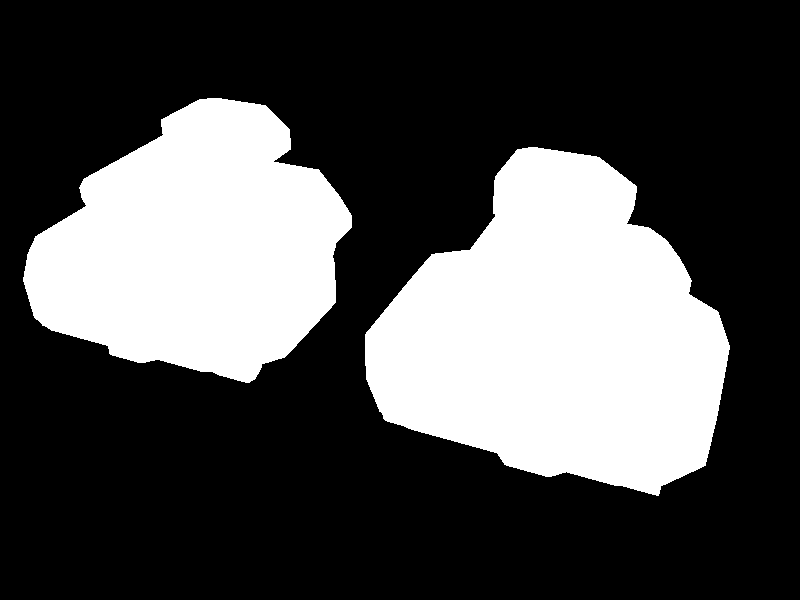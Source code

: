 // tank4.9 - large2_export.pov: Exported from Wings 3D 1.0 

#include "rad_def.inc"

global_settings{
	 assumed_gamma 2.200000
	 max_trace_level 5
	 ambient_light rgb <0.000000, 0.000000, 0.000000>
	 radiosity { Rad_Settings(Radiosity_Normal, off, off) }
	 photons {
		 count 10000
	 }
}
background { rgb <0.000000, 0.000000, 0.000000> }
#declare camera_location = <1.958158, 4.041899, -6.787045>;
camera{
	 perspective
	 location camera_location
	 right (640 / 480) * x
	 up y
	 angle 49.134356
	 sky <-0.205608, 0.850352, 0.484382>
	 look_at <-0.706315, -0.177949, -0.509941>
}
light_source {
	 <-7.946108, 3.067391, 1.240151>
	 color rgb <0.500000, 0.500000, 0.500000>
	 fade_distance 1.000000
	 fade_power 0.000000
	 media_interaction on
	 media_attenuation off
}
light_source {
	 <4.602175, -2.522939, -3.404180>
	 color rgb <0.500000, 0.500000, 0.500000>
	 fade_distance 1.000000
	 fade_power 0.000000
	 media_interaction on
	 media_attenuation off
}
light_source {
	 <-2.393047, 14.046102, -36.604713>
	 color rgb <0.500000, 0.500000, 0.500000>
	 fade_distance 1.000000
	 fade_power 0.000000
	 media_interaction on
	 media_attenuation off
	 parallel
	 point_at <0.000000, 0.000000, 0.000000>
}
#declare wm_default27 = texture{
	 pigment{
		 color rgbf <1.000000, 1.000000, 1.000000, 0.000000>
	 }
	 finish {
		 ambient rgb <0.000000, 0.000000, 0.000000>
		 diffuse 0.700000
		 brilliance 1.000000
		 metallic 0.000000
		 specular 1.000000
		 roughness 0.010000
	 }
}
#declare wm_default26 = texture{
	 pigment{
		 color rgbf <1.000000, 1.000000, 1.000000, 0.000000>
	 }
	 finish {
		 ambient rgb <0.000000, 0.000000, 0.000000>
		 diffuse 0.700000
		 brilliance 1.000000
		 metallic 0.000000
		 specular 1.000000
		 roughness 0.010000
	 }
}
#declare wm_default25 = texture{
	 pigment{
		 color rgbf <1.000000, 1.000000, 1.000000, 0.000000>
	 }
	 finish {
		 ambient rgb <0.000000, 0.000000, 0.000000>
		 diffuse 0.700000
		 brilliance 1.000000
		 metallic 0.000000
		 specular 1.000000
		 roughness 0.010000
	 }
}
#declare wm_default24 = texture{
	 pigment{
		 color rgbf <1.000000, 1.000000, 1.000000, 0.000000>
	 }
	 finish {
		 ambient rgb <0.000000, 0.000000, 0.000000>
		 diffuse 0.700000
		 brilliance 1.000000
		 metallic 0.000000
		 specular 1.000000
		 roughness 0.010000
	 }
}
#declare wm_default23 = texture{
	 pigment{
		 color rgbf <1.000000, 1.000000, 1.000000, 0.000000>
	 }
	 finish {
		 ambient rgb <0.000000, 0.000000, 0.000000>
		 diffuse 0.700000
		 brilliance 1.000000
		 metallic 0.000000
		 specular 1.000000
		 roughness 0.010000
	 }
}
#declare wm_default22 = texture{
	 pigment{
		 color rgbf <1.000000, 1.000000, 1.000000, 0.000000>
	 }
	 finish {
		 ambient rgb <0.000000, 0.000000, 0.000000>
		 diffuse 0.700000
		 brilliance 1.000000
		 metallic 0.000000
		 specular 1.000000
		 roughness 0.010000
	 }
}
#declare wm_default21 = texture{
	 pigment{
		 color rgbf <1.000000, 1.000000, 1.000000, 0.000000>
	 }
	 finish {
		 ambient rgb <0.000000, 0.000000, 0.000000>
		 diffuse 0.700000
		 brilliance 1.000000
		 metallic 0.000000
		 specular 1.000000
		 roughness 0.010000
	 }
}
#declare wm_default20 = texture{
	 pigment{
		 color rgbf <1.000000, 1.000000, 1.000000, 0.000000>
	 }
	 finish {
		 ambient rgb <0.000000, 0.000000, 0.000000>
		 diffuse 0.700000
		 brilliance 1.000000
		 metallic 0.000000
		 specular 1.000000
		 roughness 0.010000
	 }
}
#declare wm_default19 = texture{
	 pigment{
		 color rgbf <1.000000, 1.000000, 1.000000, 0.000000>
	 }
	 finish {
		 ambient rgb <0.000000, 0.000000, 0.000000>
		 diffuse 0.700000
		 brilliance 1.000000
		 metallic 0.000000
		 specular 1.000000
		 roughness 0.010000
	 }
}
#declare wm_default18 = texture{
	 pigment{
		 color rgbf <1.000000, 1.000000, 1.000000, 0.000000>
	 }
	 finish {
		 ambient rgb <0.000000, 0.000000, 0.000000>
		 diffuse 0.700000
		 brilliance 1.000000
		 metallic 0.000000
		 specular 1.000000
		 roughness 0.010000
	 }
}
#declare wm_default17 = texture{
	 pigment{
		 color rgbf <1.000000, 1.000000, 1.000000, 0.000000>
	 }
	 finish {
		 ambient rgb <0.000000, 0.000000, 0.000000>
		 diffuse 0.700000
		 brilliance 1.000000
		 metallic 0.000000
		 specular 1.000000
		 roughness 0.010000
	 }
}
#declare wm_default16 = texture{
	 pigment{
		 color rgbf <1.000000, 1.000000, 1.000000, 0.000000>
	 }
	 finish {
		 ambient rgb <0.000000, 0.000000, 0.000000>
		 diffuse 0.700000
		 brilliance 1.000000
		 metallic 0.000000
		 specular 1.000000
		 roughness 0.010000
	 }
}
#declare wm_default15 = texture{
	 pigment{
		 color rgbf <1.000000, 1.000000, 1.000000, 0.000000>
	 }
	 finish {
		 ambient rgb <0.000000, 0.000000, 0.000000>
		 diffuse 0.700000
		 brilliance 1.000000
		 metallic 0.000000
		 specular 1.000000
		 roughness 0.010000
	 }
}
#declare wm_default = texture{
	 pigment{
		 color rgbf <1.000000, 1.000000, 1.000000, 0.000000>
	 }
	 finish {
		 ambient rgb <0.000000, 0.000000, 0.000000>
		 diffuse 0.700000
		 brilliance 1.000000
		 metallic 0.000000
		 specular 1.000000
		 roughness 0.010000
	 }
}
#declare wo_0_cube1_sep55 = mesh2{
	 vertex_vectors { 24, <-4.255530, -0.960222, -0.670931>, <-4.255530, -0.925657, -0.554831>, <-4.255530, -0.831222, -0.469840>, <-4.255530, -0.702222, -0.438731>, <-4.255530, -0.573222, -0.469840>, <-4.255530, -0.478788, -0.554831>, <-4.255530, -0.444222, -0.670931>, <-4.255530, -0.478788, -0.787031>, <-4.255530, -0.573222, -0.872022>, <-4.255530, -0.702222, -0.903131>, 
			<-4.255530, -0.831222, -0.872022>, <-4.255530, -0.925657, -0.787031>, <-3.923689, -0.960222, -0.670931>, <-3.923689, -0.925657, -0.554831>, <-3.923689, -0.831222, -0.469840>, <-3.923689, -0.702222, -0.438731>, <-3.923689, -0.573222, -0.469840>, <-3.923689, -0.478788, -0.554831>, <-3.923689, -0.444222, -0.670931>, <-3.923689, -0.478788, -0.787031>, <-3.923689, -0.573222, -0.872022>, 
			<-3.923689, -0.702222, -0.903131>, <-3.923689, -0.831222, -0.872022>, <-3.923689, -0.925657, -0.787031>}
	 //#local average_center = <-4.089610, -0.702222, -0.670931>;
	 normal_vectors { 132, <1.000000, 0.000000, 0.000000>, <0.000000, 0.995112, -0.098755>, <0.000000, 0.995112, -0.098755>, <0.000000, 0.995112, -0.098755>, <1.000000, -0.000000, 0.000000>, <1.000000, -0.000000, 0.000000>, <1.000000, -0.000000, 0.000000>, <0.000000, 0.791706, -0.610903>, <0.000000, 0.791706, -0.610903>, <0.000000, 0.791706, -0.610903>, 
			<1.000000, 0.000000, 0.000000>, <1.000000, 0.000000, 0.000000>, <1.000000, 0.000000, 0.000000>, <0.000000, 0.389869, -0.920870>, <0.000000, 0.389869, -0.920870>, <0.000000, 0.389869, -0.920870>, <1.000000, -0.000000, 0.000000>, <1.000000, -0.000000, 0.000000>, <-0.000000, -0.080126, -0.996785>, <-0.000000, -0.080126, -0.996785>, <-0.000000, -0.080126, -0.996785>, 
			<1.000000, 0.000000, 0.000000>, <1.000000, 0.000000, 0.000000>, <1.000000, 0.000000, 0.000000>, <1.000000, 0.000000, 0.000000>, <-0.000000, -0.538758, -0.842461>, <-0.000000, -0.538758, -0.842461>, <-0.000000, -0.538758, -0.842461>, <1.000000, 0.000000, 0.000000>, <1.000000, 0.000000, 0.000000>, <-0.000000, -0.891502, -0.453017>, <-0.000000, -0.891502, -0.453017>, 
			<-0.000000, -0.891502, -0.453017>, <1.000000, 0.000000, 0.000000>, <-0.000000, -0.995112, 0.098755>, <-0.000000, -0.995112, 0.098755>, <-0.000000, -0.995112, 0.098755>, <1.000000, 0.000000, 0.000000>, <1.000000, 0.000000, 0.000000>, <1.000000, 0.000000, 0.000000>, <-0.000000, -0.791706, 0.610903>, <-0.000000, -0.791706, 0.610903>, <-0.000000, -0.791706, 0.610903>, 
			<1.000000, 0.000000, 0.000000>, <1.000000, 0.000000, 0.000000>, <0.000000, -0.389869, 0.920870>, <0.000000, -0.389869, 0.920870>, <0.000000, -0.389869, 0.920870>, <1.000000, -0.000000, 0.000000>, <1.000000, -0.000000, 0.000000>, <1.000000, -0.000000, 0.000000>, <1.000000, -0.000000, 0.000000>, <0.000000, 0.080126, 0.996785>, <0.000000, 0.080126, 0.996785>, 
			<0.000000, 0.080126, 0.996785>, <1.000000, -0.000000, 0.000000>, <1.000000, -0.000000, 0.000000>, <1.000000, -0.000000, 0.000000>, <0.000000, 0.538758, 0.842461>, <0.000000, 0.538758, 0.842461>, <0.000000, 0.538758, 0.842461>, <1.000000, -0.000000, 0.000000>, <1.000000, -0.000000, 0.000000>, <0.000000, 0.891502, 0.453017>, <0.000000, 0.891502, 0.453017>, 
			<0.000000, 0.891502, 0.453017>, <-1.000000, 0.000000, 0.000000>, <0.000000, 0.995112, 0.098755>, <0.000000, 0.995112, 0.098755>, <0.000000, 0.995112, 0.098755>, <-1.000000, 0.000000, 0.000000>, <-1.000000, 0.000000, 0.000000>, <0.000000, 0.891502, -0.453017>, <0.000000, 0.891502, -0.453017>, <0.000000, 0.891502, -0.453017>, <-1.000000, 0.000000, 0.000000>, 
			<-1.000000, 0.000000, 0.000000>, <-1.000000, 0.000000, 0.000000>, <-1.000000, 0.000000, 0.000000>, <0.000000, 0.538758, -0.842461>, <0.000000, 0.538758, -0.842461>, <0.000000, 0.538758, -0.842461>, <-1.000000, 0.000000, 0.000000>, <-1.000000, 0.000000, 0.000000>, <-0.000000, 0.080126, -0.996785>, <-0.000000, 0.080126, -0.996785>, <-0.000000, 0.080126, -0.996785>, 
			<-1.000000, 0.000000, 0.000000>, <-1.000000, 0.000000, 0.000000>, <-1.000000, 0.000000, 0.000000>, <-0.000000, -0.389869, -0.920870>, <-0.000000, -0.389869, -0.920870>, <-0.000000, -0.389869, -0.920870>, <-1.000000, 0.000000, 0.000000>, <-1.000000, 0.000000, 0.000000>, <-1.000000, 0.000000, 0.000000>, <-0.000000, -0.791706, -0.610903>, <-0.000000, -0.791706, -0.610903>, 
			<-0.000000, -0.791706, -0.610903>, <-1.000000, 0.000000, 0.000000>, <-0.000000, -0.995112, -0.098755>, <-0.000000, -0.995112, -0.098755>, <-0.000000, -0.995112, -0.098755>, <-1.000000, 0.000000, 0.000000>, <-1.000000, 0.000000, 0.000000>, <-0.000000, -0.891502, 0.453017>, <-0.000000, -0.891502, 0.453017>, <-0.000000, -0.891502, 0.453017>, <-1.000000, 0.000000, 0.000000>, 
			<-1.000000, 0.000000, 0.000000>, <-1.000000, 0.000000, 0.000000>, <-0.000000, -0.538758, 0.842461>, <-0.000000, -0.538758, 0.842461>, <-0.000000, -0.538758, 0.842461>, <-1.000000, 0.000000, 0.000000>, <-1.000000, 0.000000, 0.000000>, <-1.000000, 0.000000, 0.000000>, <-1.000000, 0.000000, 0.000000>, <0.000000, -0.080126, 0.996785>, <0.000000, -0.080126, 0.996785>, 
			<0.000000, -0.080126, 0.996785>, <-1.000000, 0.000000, 0.000000>, <-1.000000, 0.000000, 0.000000>, <0.000000, 0.389869, 0.920870>, <0.000000, 0.389869, 0.920870>, <0.000000, 0.389869, 0.920870>, <-1.000000, 0.000000, 0.000000>, <-1.000000, 0.000000, 0.000000>, <-1.000000, 0.000000, 0.000000>, <0.000000, 0.791706, 0.610903>, <0.000000, 0.791706, 0.610903>, 
			<0.000000, 0.791706, 0.610903>}
	 uv_vectors { 0}
	 texture_list { 1, texture{wm_default}}
	 face_indices { 44, <9, 4, 3>, 0, <9, 3, 2>, 0, <7, 5, 4>, 0, <5, 7, 6>, 0, <4, 9, 8>, 0, <4, 8, 7>, 0, <2, 10, 9>, 0, <2, 1, 10>, 0, <1, 0, 11>, 0, <1, 11, 10>, 0, 
			<13, 23, 12>, 0, <14, 21, 22>, 0, <14, 22, 23>, 0, <16, 17, 20>, 0, <16, 20, 21>, 0, <17, 18, 19>, 0, <17, 19, 20>, 0, <21, 14, 15>, 0, <21, 15, 16>, 0, <23, 13, 14>, 0, <12, 23, 11>, 0, 
			<11, 0, 12>, 0, <23, 22, 10>, 0, <10, 11, 23>, 0, <22, 21, 9>, 0, <9, 10, 22>, 0, <21, 20, 8>, 0, <8, 9, 21>, 0, <20, 19, 7>, 0, <7, 8, 20>, 0, <19, 18, 6>, 0, <6, 7, 19>, 0, 
			<18, 17, 5>, 0, <5, 6, 18>, 0, <17, 16, 4>, 0, <4, 5, 17>, 0, <16, 15, 3>, 0, <3, 4, 16>, 0, <15, 14, 2>, 0, <2, 3, 15>, 0, <14, 13, 1>, 0, <1, 2, 14>, 0, <13, 12, 0>, 0, 
			<0, 1, 13>, 0}
	 normal_indices { 44, <48, 21, 16>, <49, 17, 10>, <37, 28, 22>, <29, 38, 33>, <23, 50, 43>, <24, 44, 39>, <11, 55, 51>, <12, 4, 56>, <5, 0, 61>, <6, 62, 57>, 
			<70, 126, 66>, <75, 114, 121>, <76, 122, 127>, <87, 93, 108>, <88, 109, 115>, <94, 99, 103>, <95, 104, 110>, <116, 77, 82>, <117, 83, 89>, <128, 71, 78>, <67, 129, 63>, 
			<64, 1, 68>, <130, 123, 58>, <59, 65, 131>, <124, 118, 52>, <53, 60, 125>, <119, 111, 45>, <46, 54, 120>, <112, 105, 40>, <41, 47, 113>, <106, 100, 34>, <35, 42, 107>, 
			<101, 96, 30>, <31, 36, 102>, <97, 90, 25>, <26, 32, 98>, <91, 84, 18>, <19, 27, 92>, <85, 79, 13>, <14, 20, 86>, <80, 72, 7>, <8, 15, 81>, <73, 69, 2>, 
			<3, 9, 74>}
	 uv_indices { 44, <0, 0, 0>, <0, 0, 0>, <0, 0, 0>, <0, 0, 0>, <0, 0, 0>, <0, 0, 0>, <0, 0, 0>, <0, 0, 0>, <0, 0, 0>, <0, 0, 0>, 
			<0, 0, 0>, <0, 0, 0>, <0, 0, 0>, <0, 0, 0>, <0, 0, 0>, <0, 0, 0>, <0, 0, 0>, <0, 0, 0>, <0, 0, 0>, <0, 0, 0>, <0, 0, 0>, 
			<0, 0, 0>, <0, 0, 0>, <0, 0, 0>, <0, 0, 0>, <0, 0, 0>, <0, 0, 0>, <0, 0, 0>, <0, 0, 0>, <0, 0, 0>, <0, 0, 0>, <0, 0, 0>, 
			<0, 0, 0>, <0, 0, 0>, <0, 0, 0>, <0, 0, 0>, <0, 0, 0>, <0, 0, 0>, <0, 0, 0>, <0, 0, 0>, <0, 0, 0>, <0, 0, 0>, <0, 0, 0>, 
			<0, 0, 0>}
}
object{ wo_0_cube1_sep55
	 interior {
		 ior 1.000000
	 }
}
#declare wo_1_cube1_sep54 = mesh2{
	 vertex_vectors { 36, <-3.783803, 0.000255, 0.558417>, <-3.191526, 0.000255, 0.558417>, <-3.783803, 0.000255, 1.193712>, <-3.191526, 0.000255, 1.193712>, <-3.931618, 0.000255, 0.755289>, <-3.931618, 0.000255, 0.996840>, <-3.043711, 0.000255, 0.996840>, <-3.043711, 0.000255, 0.755289>, <-3.601277, 0.000255, 0.453605>, <-3.374052, 0.000255, 0.453605>, 
			<-3.601277, 0.000255, 1.298524>, <-3.374052, 0.000255, 1.298524>, <-3.591897, 0.132062, 1.263642>, <-3.759351, 0.132062, 1.167485>, <-3.894961, 0.132062, 0.986867>, <-3.894961, 0.132062, 0.765262>, <-3.759351, 0.132062, 0.584645>, <-3.591897, 0.132062, 0.488487>, <-3.383433, 0.132062, 0.488487>, <-3.215978, 0.132062, 0.584645>, <-3.080368, 0.132062, 0.765262>, 
			<-3.080368, 0.132062, 0.986867>, <-3.215978, 0.132062, 1.167485>, <-3.383433, 0.132062, 1.263642>, <-3.650677, 0.132062, 1.167485>, <-3.324653, 0.132062, 1.167485>, <-3.324653, 0.132062, 0.584645>, <-3.650677, 0.132062, 0.584645>, <-3.650677, 0.527946, 0.946005>, <-3.759351, 0.527946, 0.946005>, <-3.759351, 0.527946, 0.806124>, <-3.650677, 0.527946, 0.806124>, 
			<-3.215978, 0.527946, 0.806124>, <-3.215978, 0.527946, 0.946005>, <-3.324653, 0.527946, 0.946005>, <-3.324653, 0.527946, 0.806124>}
	 //#local average_center = <-3.487665, 0.176100, 0.876065>;
	 normal_vectors { 204, <0.639129, -0.262421, 0.722944>, <0.639129, -0.262421, 0.722944>, <0.639129, -0.262421, 0.722944>, <0.639129, -0.262421, 0.722944>, <0.000000, 1.000000, 0.000000>, <0.000000, 1.000000, 0.000000>, <0.000000, 1.000000, 0.000000>, <0.000000, 1.000000, 0.000000>, <0.000000, 1.000000, 0.000000>, <-0.639129, -0.262421, 0.722944>, 
			<-0.639129, -0.262421, 0.722944>, <-0.639129, -0.262421, 0.722944>, <-0.639129, -0.262421, 0.722944>, <0.000000, 1.000000, 0.000000>, <0.000000, 1.000000, 0.000000>, <0.000000, 1.000000, 0.000000>, <0.000000, 1.000000, 0.000000>, <0.639129, -0.262421, -0.722944>, <0.639129, -0.262421, -0.722944>, <0.639129, -0.262421, -0.722944>, <0.639129, -0.262421, -0.722944>, 
			<0.000000, 1.000000, 0.000000>, <0.000000, 1.000000, 0.000000>, <0.000000, 1.000000, 0.000000>, <0.000000, 1.000000, 0.000000>, <-0.639129, -0.262421, -0.722944>, <-0.639129, -0.262421, -0.722944>, <-0.639129, -0.262421, -0.722944>, <-0.639129, -0.262421, -0.722944>, <0.000000, 1.000000, -0.000000>, <0.000000, 1.000000, -0.000000>, <0.000000, 1.000000, -0.000000>, 
			<0.000000, 1.000000, -0.000000>, <0.000000, 1.000000, -0.000000>, <0.911478, -0.276529, 0.304532>, <0.911478, -0.276529, 0.304532>, <0.000000, 1.000000, 0.000000>, <0.000000, 1.000000, 0.000000>, <0.939552, -0.276570, -0.201871>, <0.939552, -0.276570, -0.201871>, <0.939552, -0.276570, -0.201871>, <0.000000, 1.000000, 0.000000>, <-0.939552, -0.276570, -0.201871>, 
			<-0.939552, -0.276570, -0.201871>, <-0.939552, -0.276570, -0.201871>, <0.000000, 1.000000, 0.000000>, <0.000000, 1.000000, 0.000000>, <-0.911478, -0.276529, 0.304532>, <-0.911478, -0.276529, 0.304532>, <0.000000, 1.000000, 0.000000>, <0.248515, -0.264301, 0.931872>, <0.248515, -0.264301, 0.931872>, <0.000000, 1.000000, 0.000000>, <-0.165071, -0.263289, 0.950490>, 
			<-0.165071, -0.263289, 0.950490>, <-0.165071, -0.263289, 0.950490>, <0.000000, 1.000000, 0.000000>, <0.000000, 1.000000, 0.000000>, <0.248515, -0.264301, -0.931872>, <0.248515, -0.264301, -0.931872>, <0.000000, 1.000000, -0.000000>, <0.000000, 1.000000, -0.000000>, <-0.165071, -0.263289, -0.950490>, <-0.165071, -0.263289, -0.950490>, <-0.165071, -0.263289, -0.950490>, 
			<0.000000, 1.000000, -0.000000>, <0.248515, -0.264301, -0.931872>, <0.248515, -0.264301, -0.931872>, <0.248515, -0.264301, -0.931872>, <0.248515, -0.264301, -0.931872>, <0.000000, -1.000000, -0.000000>, <0.000000, -1.000000, -0.000000>, <0.639129, -0.262421, -0.722944>, <0.639129, -0.262421, -0.722944>, <0.000000, -0.749563, -0.661933>, <0.000000, -1.000000, 0.000000>, 
			<0.000000, -1.000000, 0.000000>, <0.000000, -0.749563, -0.661933>, <0.000000, -0.749563, -0.661933>, <1.000000, 0.000000, 0.000000>, <1.000000, 0.000000, 0.000000>, <0.873080, -0.273357, -0.403743>, <0.873080, -0.273357, -0.403743>, <0.873080, -0.273357, -0.403743>, <0.000000, -1.000000, 0.000000>, <0.911478, -0.276529, 0.304532>, <0.911478, -0.276529, 0.304532>, 
			<0.911478, -0.276529, 0.304532>, <0.911478, -0.276529, 0.304532>, <0.000000, -1.000000, 0.000000>, <0.000000, -1.000000, 0.000000>, <0.639129, -0.262421, 0.722944>, <0.639129, -0.262421, 0.722944>, <0.000000, -0.862624, 0.505845>, <0.000000, -1.000000, 0.000000>, <1.000000, 0.000000, 0.000000>, <0.000000, -0.862624, 0.505845>, <0.248515, -0.264301, 0.931872>, 
			<0.248515, -0.264301, 0.931872>, <0.248515, -0.264301, 0.931872>, <0.248515, -0.264301, 0.931872>, <0.000000, -1.000000, 0.000000>, <0.000000, -1.000000, 0.000000>, <0.000000, -1.000000, 0.000000>, <-0.330142, -0.263380, 0.906442>, <-0.330142, -0.263380, 0.906442>, <-0.330142, -0.263380, 0.906442>, <0.000000, -1.000000, 0.000000>, <0.000000, -1.000000, 0.000000>, 
			<-0.639129, -0.262421, 0.722944>, <-0.639129, -0.262421, 0.722944>, <0.000000, -1.000000, 0.000000>, <0.000000, -0.749563, 0.661933>, <-1.000000, 0.000000, 0.000000>, <0.000000, -0.749563, 0.661933>, <0.000000, -0.749563, 0.661933>, <-0.911478, -0.276529, 0.304532>, <-0.911478, -0.276529, 0.304532>, <-0.911478, -0.276529, 0.304532>, <-0.911478, -0.276529, 0.304532>, 
			<0.000000, -1.000000, 0.000000>, <0.000000, -1.000000, 0.000000>, <-0.873080, -0.273357, -0.403743>, <-0.873080, -0.273357, -0.403743>, <-0.873080, -0.273357, -0.403743>, <0.000000, -1.000000, 0.000000>, <-0.639129, -0.262421, -0.722944>, <-0.639129, -0.262421, -0.722944>, <0.000000, -0.862624, -0.505845>, <0.000000, -1.000000, 0.000000>, <0.000000, -1.000000, 0.000000>, 
			<-1.000000, 0.000000, 0.000000>, <-1.000000, 0.000000, 0.000000>, <0.000000, -0.862624, -0.505845>, <-0.330142, -0.263380, -0.906442>, <-0.330142, -0.263380, -0.906442>, <-0.330142, -0.263380, -0.906442>, <0.000000, -1.000000, -0.000000>, <0.000000, -1.000000, -0.000000>, <0.000000, -1.000000, -0.000000>, <0.000000, -0.981616, -0.190869>, <0.000000, -0.981616, -0.190869>, 
			<0.000000, -0.981616, -0.190869>, <0.000000, -0.981616, -0.190869>, <0.000000, -0.981616, -0.190869>, <-1.000000, 0.000000, 0.000000>, <-1.000000, 0.000000, 0.000000>, <0.000000, -0.943642, -0.330967>, <0.000000, -0.943642, -0.330967>, <0.000000, -0.943642, -0.330967>, <0.000000, -0.943642, -0.330967>, <0.000000, -0.943642, -0.330967>, <0.000000, -0.943642, -0.330967>, 
			<1.000000, 0.000000, 0.000000>, <1.000000, 0.000000, 0.000000>, <0.000000, -0.981616, 0.190869>, <0.000000, -0.981616, 0.190869>, <0.000000, -0.981616, 0.190869>, <0.000000, -0.981616, 0.190869>, <1.000000, 0.000000, 0.000000>, <0.000000, -0.981616, 0.190869>, <0.000000, -0.943642, 0.330967>, <0.000000, -0.943642, 0.330967>, <0.000000, -0.943642, 0.330967>, 
			<0.000000, -0.943642, 0.330967>, <0.000000, -0.943642, 0.330967>, <0.000000, -0.943642, 0.330967>, <-1.000000, 0.000000, 0.000000>, <0.000000, -0.862624, -0.505845>, <0.000000, -0.862624, -0.505845>, <0.000000, -0.862624, -0.505845>, <0.000000, -0.862624, -0.505845>, <-1.000000, 0.000000, 0.000000>, <0.000000, -0.862624, -0.505845>, <0.000000, -0.862624, -0.505845>, 
			<1.000000, 0.000000, 0.000000>, <0.000000, -0.862624, 0.505845>, <0.000000, -0.862624, 0.505845>, <1.000000, 0.000000, 0.000000>, <1.000000, 0.000000, 0.000000>, <0.000000, -0.862624, 0.505845>, <0.000000, -0.862624, 0.505845>, <0.000000, -0.862624, 0.505845>, <0.000000, -0.862624, 0.505845>, <-1.000000, 0.000000, 0.000000>, <-1.000000, 0.000000, 0.000000>, 
			<0.000000, -0.862624, 0.505845>, <-1.000000, 0.000000, 0.000000>, <-1.000000, 0.000000, 0.000000>, <0.000000, -0.862624, 0.505845>, <0.000000, -0.862624, -0.505845>, <0.000000, -0.862624, -0.505845>, <-1.000000, 0.000000, 0.000000>, <0.000000, -0.862624, -0.505845>, <0.000000, -0.862624, -0.505845>, <0.000000, -0.862624, -0.505845>, <0.000000, -0.862624, -0.505845>, 
			<1.000000, 0.000000, 0.000000>, <0.000000, -0.862624, 0.505845>, <0.000000, -0.862624, 0.505845>, <1.000000, 0.000000, 0.000000>, <1.000000, 0.000000, 0.000000>, <0.000000, -0.862624, 0.505845>, <0.000000, -0.862624, 0.505845>}
	 uv_vectors { 0}
	 texture_list { 1, texture{wm_default}}
	 face_indices { 68, <2, 13, 12>, 0, <2, 12, 10>, 0, <5, 14, 2>, 0, <14, 13, 2>, 0, <15, 14, 5>, 0, <5, 4, 15>, 0, <0, 16, 15>, 0, <0, 15, 4>, 0, <8, 17, 0>, 0, <17, 16, 0>, 0, 
			<9, 18, 17>, 0, <17, 8, 9>, 0, <1, 19, 18>, 0, <1, 18, 9>, 0, <1, 7, 20>, 0, <1, 20, 19>, 0, <6, 21, 20>, 0, <20, 7, 6>, 0, <3, 22, 21>, 0, <3, 21, 6>, 0, <11, 23, 3>, 0, 
			<23, 22, 3>, 0, <12, 23, 11>, 0, <11, 10, 12>, 0, <29, 30, 28>, 0, <30, 31, 28>, 0, <25, 22, 23>, 0, <23, 24, 25>, 0, <23, 12, 24>, 0, <12, 13, 24>, 0, <20, 21, 22>, 0, <22, 19, 20>, 0, 
			<18, 19, 26>, 0, <26, 17, 18>, 0, <26, 27, 17>, 0, <27, 16, 17>, 0, <14, 15, 13>, 0, <15, 16, 13>, 0, <24, 27, 25>, 0, <27, 26, 25>, 0, <33, 34, 35>, 0, <35, 32, 33>, 0, <13, 29, 28>, 0, 
			<13, 28, 24>, 0, <30, 29, 13>, 0, <13, 16, 30>, 0, <27, 31, 30>, 0, <30, 16, 27>, 0, <24, 28, 31>, 0, <31, 27, 24>, 0, <22, 33, 32>, 0, <32, 19, 22>, 0, <25, 34, 33>, 0, <25, 33, 22>, 0, 
			<35, 34, 25>, 0, <25, 26, 35>, 0, <19, 32, 35>, 0, <35, 26, 19>, 0, <0, 4, 2>, 0, <0, 3, 1>, 0, <0, 1, 9>, 0, <0, 9, 8>, 0, <4, 5, 2>, 0, <3, 0, 2>, 0, <3, 2, 10>, 0, 
			<3, 10, 11>, 0, <6, 7, 1>, 0, <1, 3, 6>, 0}
	 normal_indices { 68, <17, 72, 66>, <18, 67, 58>, <38, 81, 19>, <82, 73, 20>, <85, 83, 39>, <40, 34, 86>, <0, 91, 87>, <1, 88, 35>, <50, 97, 2>, <98, 92, 3>, 
			<53, 104, 99>, <100, 51, 54>, <9, 109, 105>, <10, 106, 55>, <11, 47, 116>, <12, 117, 110>, <42, 122, 118>, <119, 48, 43>, <25, 126, 123>, <26, 124, 44>, <62, 134, 27>, 
			<135, 127, 28>, <68, 136, 63>, <64, 59, 69>, <173, 176, 168>, <177, 182, 169>, <147, 128, 137>, <138, 140, 148>, <139, 70, 141>, <71, 74, 142>, <120, 125, 129>, <130, 111, 121>, 
			<107, 112, 155>, <156, 101, 108>, <157, 161, 102>, <162, 93, 103>, <84, 89, 75>, <90, 94, 76>, <143, 163, 149>, <164, 158, 150>, <190, 195, 198>, <199, 186, 191>, <77, 174, 170>, 
			<78, 171, 144>, <178, 175, 79>, <80, 95, 179>, <165, 183, 180>, <181, 96, 166>, <145, 172, 184>, <185, 167, 146>, <131, 192, 187>, <188, 113, 132>, <151, 196, 193>, <152, 194, 133>, 
			<200, 197, 153>, <154, 159, 201>, <114, 189, 202>, <203, 160, 115>, <4, 36, 21>, <5, 29, 13>, <6, 14, 56>, <7, 57, 52>, <37, 41, 22>, <30, 8, 23>, <31, 24, 60>, 
			<32, 61, 65>, <45, 49, 15>, <16, 33, 46>}
	 uv_indices { 68, <0, 0, 0>, <0, 0, 0>, <0, 0, 0>, <0, 0, 0>, <0, 0, 0>, <0, 0, 0>, <0, 0, 0>, <0, 0, 0>, <0, 0, 0>, <0, 0, 0>, 
			<0, 0, 0>, <0, 0, 0>, <0, 0, 0>, <0, 0, 0>, <0, 0, 0>, <0, 0, 0>, <0, 0, 0>, <0, 0, 0>, <0, 0, 0>, <0, 0, 0>, <0, 0, 0>, 
			<0, 0, 0>, <0, 0, 0>, <0, 0, 0>, <0, 0, 0>, <0, 0, 0>, <0, 0, 0>, <0, 0, 0>, <0, 0, 0>, <0, 0, 0>, <0, 0, 0>, <0, 0, 0>, 
			<0, 0, 0>, <0, 0, 0>, <0, 0, 0>, <0, 0, 0>, <0, 0, 0>, <0, 0, 0>, <0, 0, 0>, <0, 0, 0>, <0, 0, 0>, <0, 0, 0>, <0, 0, 0>, 
			<0, 0, 0>, <0, 0, 0>, <0, 0, 0>, <0, 0, 0>, <0, 0, 0>, <0, 0, 0>, <0, 0, 0>, <0, 0, 0>, <0, 0, 0>, <0, 0, 0>, <0, 0, 0>, 
			<0, 0, 0>, <0, 0, 0>, <0, 0, 0>, <0, 0, 0>, <0, 0, 0>, <0, 0, 0>, <0, 0, 0>, <0, 0, 0>, <0, 0, 0>, <0, 0, 0>, <0, 0, 0>, 
			<0, 0, 0>, <0, 0, 0>, <0, 0, 0>}
}
object{ wo_1_cube1_sep54
	 interior {
		 ior 1.000000
	 }
}
#declare wo_2_cube1_sep53 = mesh2{
	 vertex_vectors { 241, <-3.945857, -0.409507, -1.586047>, <-3.945857, -0.696000, -1.586047>, <-2.217857, -0.409507, -1.586047>, <-2.217857, -0.696000, -1.586047>, <-4.564499, -0.696000, -0.031950>, <-1.616499, -0.696000, -0.031950>, <-1.616499, -0.696000, -1.086047>, <-4.564499, -0.696000, -1.086047>, <-2.217857, -0.000889, 0.459512>, <-2.217857, -0.696000, 0.459512>, 
			<-3.945857, -0.000889, 0.459512>, <-3.945857, -0.696000, 0.459512>, <-2.217857, -0.000889, -0.563267>, <-3.945857, -0.000889, -0.563267>, <-2.563457, -0.000889, -0.563267>, <-3.045665, -0.000889, -0.563267>, <-3.192594, -0.000889, -0.563267>, <-3.600257, -0.000889, -0.563267>, <-3.673611, -0.407276, -1.586047>, <-3.243225, -0.407276, -1.586047>, <-2.490104, -0.407276, -1.586047>, 
			<-3.673611, -0.407276, -1.074657>, <-3.243225, -0.407276, -1.074657>, <-2.490104, -0.407276, -1.074657>, <-2.700713, -0.000889, -0.563267>, <-3.600257, -0.696000, -1.586047>, <-3.241558, -0.696000, -1.586047>, <-3.047497, -0.696000, -1.586047>, <-2.698795, -0.696000, -1.586047>, <-2.488095, -0.696000, -1.586047>, <-3.046639, -0.503517, -1.798394>, <-3.047068, -0.599759, -1.798394>, 
			<-2.699319, -0.503517, -1.798394>, <-2.699057, -0.599759, -1.798394>, <-2.488765, -0.599759, -1.586047>, <-2.489434, -0.503517, -1.586047>, <-3.242669, -0.503517, -1.586047>, <-3.242114, -0.599759, -1.586047>, <-4.564499, -0.225903, -0.031950>, <-4.409692, -0.000889, 0.100941>, <-1.771305, -0.000889, 0.100941>, <-1.616499, -0.225903, -0.031950>, <-1.776497, -0.000889, -1.080642>, 
			<-1.616499, -0.225903, -1.086047>, <-4.564499, -0.225903, -1.086047>, <-4.404500, -0.000889, -1.080642>, <-4.255178, -0.696000, -1.475148>, <-1.917178, -0.696000, -1.475148>, <-1.899506, -0.262590, -1.475360>, <-4.272850, -0.262590, -1.475360>, <-3.737829, -0.696000, 1.500645>, <-3.945857, -0.696000, 1.292617>, <-3.737829, -0.000889, 1.500645>, <-3.945857, -0.000889, 1.292617>, 
			<-2.425885, -0.696000, 1.500645>, <-2.217857, -0.696000, 1.292617>, <-2.579226, -0.000889, 1.500645>, <-2.377723, -0.000889, 1.292617>, <-3.945857, -0.644889, 0.459512>, <-3.945857, -0.177051, 0.459512>, <-2.217857, -0.177051, 0.459512>, <-2.217857, -0.644889, 0.459512>, <-2.217857, -0.177051, 1.292617>, <-2.217857, -0.644889, 1.292617>, <-3.945857, -0.644889, 1.292617>, 
			<-3.945857, -0.177051, 1.292617>, <-2.425885, -0.644889, 1.500645>, <-2.425885, -0.177051, 1.500645>, <-3.737829, -0.177051, 1.500645>, <-3.737829, -0.644889, 1.500645>, <-4.092737, -0.556500, 0.459512>, <-4.092737, -0.393689, 0.459512>, <-2.070977, -0.393689, 0.459512>, <-2.070977, -0.556500, 0.459512>, <-2.070977, -0.393689, 1.292617>, <-2.070977, -0.556500, 1.292617>, 
			<-4.092737, -0.556500, 1.292617>, <-4.092737, -0.393689, 1.292617>, <-2.425885, -0.556500, 1.648697>, <-2.425885, -0.393689, 1.648697>, <-3.737829, -0.393689, 1.648697>, <-3.737829, -0.556500, 1.648697>, <-1.990572, -0.696000, 0.289344>, <-4.181784, -0.696000, 0.289344>, <-4.177775, -0.000889, 0.291161>, <-2.023658, -0.000889, 0.313209>, <-4.178576, -0.368183, 0.290798>, 
			<-4.180982, -0.615645, 0.289708>, <-1.993780, -0.368183, 0.290798>, <-1.991374, -0.615645, 0.289708>, <-2.688274, -0.177051, 1.500645>, <-3.003928, -0.177051, 1.500645>, <-3.159787, -0.177051, 1.500645>, <-3.475441, -0.177051, 1.500645>, <-3.475441, -0.393689, 1.648697>, <-3.159787, -0.393689, 1.648697>, <-3.003928, -0.393689, 1.648697>, <-2.688274, -0.393689, 1.648697>, 
			<-2.377723, -0.000889, 0.626133>, <-2.857055, -0.000889, 0.459512>, <-2.857055, -0.000889, 1.500645>, <-2.857055, -0.000889, 0.624580>, <-2.217857, -0.177051, 0.626133>, <-2.700713, -0.000889, 0.459512>, <-2.217857, -0.000889, 0.254956>, <-2.217857, -0.000889, 0.050400>, <-2.217857, -0.000889, -0.154156>, <-2.217857, -0.000889, -0.358712>, <-2.700713, -0.000889, 0.254956>, 
			<-2.700713, -0.000889, -0.031627>, <-2.700713, -0.000889, -0.154156>, <-2.700713, -0.000889, -0.428927>, <-2.700713, -0.000889, -0.547517>, <-2.217857, -0.000889, -0.547517>, <-2.866622, -0.177051, 1.500645>, <-3.475810, -0.000889, 1.500645>, <-3.317614, -0.177051, 1.500645>, <-3.317614, -0.393689, 1.648697>, <-3.317532, -0.000889, 1.500645>, <-2.377723, -0.000889, 1.181536>, 
			<-2.217857, -0.177051, 1.181536>, <-2.857055, -0.000889, 1.291803>, <-2.857055, -0.000889, 1.180599>, <-2.617389, -0.000889, 1.181068>, <-2.617389, -0.000889, 1.292210>, <-2.617389, -0.000889, 0.625357>, <-2.377713, -0.167418, 1.182204>, <-2.377740, -0.167406, 0.625465>, <-1.616499, -0.367237, -0.031950>, <-1.882943, -0.000889, 0.196051>, <-1.882723, -0.367710, 0.196282>, 
			<-1.774130, -0.000889, -0.547527>, <-2.054846, -0.000889, 0.254927>, <-2.056292, -0.000889, 0.052179>, <-2.056184, -0.000889, -0.154941>, <-2.056077, -0.000889, -0.360136>, <-2.217857, 0.100513, 0.050400>, <-2.217857, 0.100513, -0.154156>, <-2.217857, 0.100513, -0.358712>, <-2.217857, 0.100513, -0.547517>, <-2.056292, 0.100513, 0.052179>, <-2.056184, 0.100513, -0.154941>, 
			<-2.056077, 0.100513, -0.360136>, <-2.056399, 0.100513, 0.252079>, <-2.580242, 0.100513, -0.031627>, <-2.580242, 0.100513, -0.154156>, <-2.580242, 0.100513, -0.428927>, <-2.580242, 0.100513, -0.547517>, <-1.857179, -0.282557, 0.299751>, <-1.966504, -0.281590, 0.361487>, <-1.881497, -0.000889, -0.308501>, <-1.846349, -0.000889, -0.431138>, <-1.928449, -0.000889, -0.421420>, 
			<-2.008827, -0.000889, -0.500903>, <-2.122271, -0.000889, -0.547520>, <-2.122271, 0.100513, -0.547520>, <-2.056008, 0.100513, -0.481222>, <-2.008827, 0.100513, -0.500903>, <-1.881033, 0.100513, -0.308502>, <-1.928449, 0.100513, -0.421420>, <-2.023502, 0.067463, 0.313331>, <-2.001666, 0.014799, 0.346859>, <-1.984560, -0.068114, 0.373464>, <-1.879137, 0.100513, 0.151081>, 
			<-1.872532, 0.064175, 0.228824>, <-1.863928, 0.015392, 0.269254>, <-1.857457, -0.068574, 0.299439>, <-2.377715, -0.167417, 1.131591>, <-2.377738, -0.167407, 0.676078>, <-2.617389, -0.000889, 0.675876>, <-2.617389, -0.000889, 1.130549>, <-2.545966, -0.050514, 1.130859>, <-2.545973, -0.050511, 0.675936>, <-2.469721, 0.042990, 1.130953>, <-2.526450, 0.011101, 1.130859>, 
			<-2.469728, 0.042994, 0.675954>, <-2.526457, 0.011104, 0.675936>, <-2.326800, -0.127624, 0.676076>, <-2.316701, -0.063334, 0.676058>, <-2.326778, -0.127634, 1.131590>, <-2.316680, -0.063345, 1.131496>, <-2.330391, -0.018382, 0.676037>, <-2.351304, 0.010327, 0.676019>, <-2.388624, 0.036258, 0.675993>, <-2.422824, 0.045844, 0.675974>, <-2.388612, 0.036253, 1.131156>, 
			<-2.422812, 0.045839, 1.131060>, <-2.351287, 0.010319, 1.131292>, <-2.330373, -0.018389, 1.131388>, <-2.474891, -0.027708, 1.134700>, <-2.484193, -0.070400, 1.134846>, <-2.417891, -0.116466, 1.135097>, <-2.381126, -0.092856, 1.135055>, <-2.371824, -0.050164, 1.134909>, <-2.438126, -0.004098, 1.134659>, <-2.474914, -0.027695, 0.672319>, <-2.438146, -0.004084, 0.672422>, 
			<-2.371839, -0.050155, 0.672471>, <-2.381142, -0.092850, 0.672387>, <-2.417910, -0.116461, 0.672284>, <-2.484217, -0.070390, 0.672236>, <-2.460605, -0.107158, 0.672221>, <-2.395451, -0.013387, 0.672485>, <-2.395434, -0.013399, 1.134745>, <-2.460583, -0.107165, 1.135011>, <-2.484254, -0.070216, 1.184735>, <-2.474952, -0.027524, 1.184590>, <-2.438187, -0.003914, 1.184548>, 
			<-2.395495, -0.013216, 1.184634>, <-2.371885, -0.049981, 1.184799>, <-2.381187, -0.092672, 1.184944>, <-2.417952, -0.116283, 1.184986>, <-2.460644, -0.106981, 1.184900>, <-2.438055, -0.004006, 0.622533>, <-2.474823, -0.027618, 0.622430>, <-2.484126, -0.070312, 0.622346>, <-2.460515, -0.107081, 0.622332>, <-2.417820, -0.116384, 0.622395>, <-2.381052, -0.092772, 0.622498>, 
			<-2.371749, -0.050077, 0.622581>, <-2.395361, -0.013309, 0.622596>, <-3.945857, -0.000889, -0.875188>, <-3.834169, -0.000889, -0.909389>, <-3.834839, -0.166608, -1.074657>, <-3.945857, -0.125404, -1.230490>, <-4.058386, -0.090948, -1.212551>, <-4.145309, -0.000889, -1.077260>, <-2.217857, -0.000889, -0.875188>, <-2.018407, -0.000889, -1.077362>, <-2.107382, -0.091705, -1.213710>, 
			<-2.217857, -0.125404, -1.230490>, <-2.328876, -0.166608, -1.074657>, <-2.329546, -0.000889, -0.909389>, <-3.046294, -0.272281, -1.670312>, <-3.046210, -0.192440, -1.579713>, <-3.046210, -0.035855, -1.187399>, <-3.046148, -0.010820, -1.063769>, <-2.699581, -0.035855, -1.187399>, <-2.699709, -0.010820, -1.063769>, <-2.699581, -0.192440, -1.579713>, <-2.699530, -0.272281, -1.670312>}
	 //#local average_center = <-2.701556, -0.181898, 0.178227>;
	 normal_vectors { 1273, <0.000000, -1.000000, 0.000000>, <0.000000, -1.000000, 0.000000>, <0.000000, -1.000000, 0.000000>, <0.000000, -1.000000, -0.000000>, <0.000000, -1.000000, -0.000000>, <0.000000, -1.000000, 0.000000>, <0.000000, -1.000000, 0.000000>, <0.000000, -1.000000, 0.000000>, <0.000000, -1.000000, 0.000000>, <0.000000, -1.000000, -0.000000>, 
			<0.000000, -1.000000, 0.000000>, <0.000000, -1.000000, 0.000000>, <0.545446, 0.634745, -0.547345>, <0.895634, 0.290835, -0.336534>, <0.608979, -0.311597, -0.729419>, <0.138364, -0.766408, -0.627275>, <-0.550502, -0.600466, -0.579990>, <-0.940461, -0.039804, -0.337564>, <-0.500730, 0.459429, -0.733617>, <-0.091898, 0.512987, -0.853463>, <0.369170, 0.723162, -0.583738>, 
			<0.291456, -0.895748, 0.335692>, <0.606757, -0.310053, 0.731924>, <0.647089, 0.210404, 0.732807>, <0.385882, 0.556138, 0.736075>, <-0.039162, 0.940349, 0.337950>, <-0.502945, 0.460995, 0.731116>, <-0.682799, -0.029059, 0.730028>, <-0.502687, -0.722977, 0.473930>, <-0.082903, -0.981675, 0.171587>, <-0.756486, -0.477806, 0.446576>, <-0.149981, -0.860579, 0.486734>, 
			<-0.125915, -0.941133, 0.313709>, <0.061930, -0.989840, 0.127994>, <0.094154, -0.967448, 0.234904>, <0.150823, -0.860651, 0.486346>, <0.756486, -0.477806, 0.446576>, <0.224058, 0.004646, 0.974565>, <0.224058, 0.004646, 0.974565>, <0.224058, 0.004646, 0.974565>, <-0.138360, -0.773723, 0.618231>, <0.008196, -0.999966, 0.000000>, <-0.759118, -0.508548, 0.406347>, 
			<0.113993, 0.000000, 0.993482>, <0.113993, 0.000000, 0.993482>, <0.113993, 0.000000, 0.993482>, <0.000000, 1.000000, -0.000000>, <0.000000, 1.000000, -0.000000>, <0.000000, 1.000000, -0.000000>, <0.000000, 1.000000, -0.000000>, <-0.138035, 0.002859, 0.990423>, <-0.138035, 0.002859, 0.990423>, <0.142040, -0.773316, 0.617906>, <-0.138035, 0.002859, 0.990423>, 
			<-0.138035, 0.002859, 0.990423>, <-0.138035, 0.002859, 0.990423>, <0.759118, -0.508548, 0.406347>, <-0.008196, -0.999966, 0.000000>, <-0.116965, 0.000000, 0.993136>, <-0.116965, 0.000000, 0.993136>, <-0.116965, 0.000000, 0.993136>, <0.000000, 1.000000, -0.000000>, <0.000000, 1.000000, -0.000000>, <0.000000, 1.000000, -0.000000>, <0.000000, 1.000000, -0.000000>, 
			<0.786483, -0.001565, -0.617611>, <0.000000, 1.000000, 0.000000>, <0.786483, -0.001565, -0.617611>, <0.786483, -0.001565, -0.617611>, <0.786483, -0.001565, -0.617611>, <-1.000000, 0.000000, 0.000000>, <0.000000, 1.000000, 0.000000>, <-0.651222, -0.001209, -0.758886>, <-0.651222, -0.001209, -0.758886>, <-0.651222, -0.001209, -0.758886>, <-0.948709, 0.008578, 0.316033>, 
			<-0.948709, 0.008578, 0.316033>, <-0.948709, 0.008578, 0.316033>, <-0.948709, 0.008578, 0.316033>, <0.000000, 1.000000, -0.000000>, <0.000000, 1.000000, -0.000000>, <0.000000, 1.000000, -0.000000>, <0.946464, 0.008508, 0.322696>, <0.946464, 0.008508, 0.322696>, <0.946464, 0.008508, 0.322696>, <0.946464, 0.008508, 0.322696>, <0.000000, 1.000000, -0.000000>, 
			<0.000000, 1.000000, -0.000000>, <0.000000, 1.000000, -0.000000>, <-0.663786, 0.000000, -0.747922>, <0.000000, -1.000000, 0.000000>, <-0.663786, 0.000000, -0.747922>, <0.000000, -1.000000, 0.000000>, <0.000000, -1.000000, 0.000000>, <0.000000, -1.000000, 0.000000>, <0.000000, 1.000000, 0.000000>, <0.000000, 1.000000, 0.000000>, <0.000000, 1.000000, 0.000000>, 
			<0.000000, 1.000000, 0.000000>, <0.000000, 1.000000, 0.000000>, <0.000000, 1.000000, 0.000000>, <0.000000, 1.000000, 0.000000>, <-0.894241, 0.000000, -0.447586>, <-0.894241, 0.000000, -0.447586>, <0.890912, 0.000000, -0.454175>, <0.000000, -1.000000, -0.000000>, <0.890912, 0.000000, -0.454175>, <0.000000, -1.000000, -0.000000>, <0.000000, -1.000000, -0.000000>, 
			<0.000000, -1.000000, -0.000000>, <0.000000, -1.000000, -0.000000>, <0.000000, -1.000000, -0.000000>, <0.954139, 0.000000, -0.299362>, <0.954139, 0.000000, -0.299362>, <0.000000, 1.000000, -0.000000>, <0.000000, 1.000000, -0.000000>, <0.000000, 1.000000, -0.000000>, <0.000000, 1.000000, -0.000000>, <0.000000, 1.000000, -0.000000>, <0.000000, 1.000000, -0.000000>, 
			<0.000000, 1.000000, -0.000000>, <0.000000, 1.000000, -0.000000>, <0.954139, 0.000000, -0.299362>, <0.394675, -0.690933, 0.605676>, <0.000000, -1.000000, 0.000000>, <0.000000, -1.000000, 0.000000>, <0.000000, -1.000000, 0.000000>, <0.000000, -1.000000, 0.000000>, <0.394675, -0.690933, 0.605676>, <0.000000, -0.999803, 0.019838>, <0.000000, -1.000000, 0.000000>, 
			<0.000000, -1.000000, 0.000000>, <0.000000, -1.000000, 0.000000>, <0.000000, -1.000000, 0.000000>, <0.000000, -0.782900, 0.622148>, <0.895349, -0.445294, 0.007972>, <0.000000, -0.782900, 0.622148>, <0.000000, -1.000000, 0.000000>, <0.000000, -1.000000, 0.000000>, <0.000000, -1.000000, 0.000000>, <0.000000, -1.000000, 0.000000>, <0.000000, -0.782900, 0.622148>, 
			<-0.260421, -0.737344, 0.623301>, <-0.260421, -0.737344, 0.623301>, <0.000000, -1.000000, 0.000000>, <-0.260421, -0.737344, 0.623301>, <0.000000, -1.000000, 0.000000>, <0.000000, -1.000000, 0.000000>, <0.000000, -1.000000, 0.000000>, <0.000000, 0.000000, 1.000000>, <0.000000, 0.000000, 1.000000>, <0.000000, 0.000000, 1.000000>, <0.000000, 0.000000, 1.000000>, 
			<0.002732, -0.999996, 0.000000>, <0.002732, -0.999996, 0.000000>, <0.002732, -0.999996, 0.000000>, <0.000000, 0.000000, 1.000000>, <0.000000, -1.000000, 0.000000>, <0.726674, -0.450000, 0.519081>, <0.726674, -0.450000, 0.519081>, <0.726674, -0.450000, 0.519081>, <0.726674, -0.450000, 0.519081>, <0.000000, 0.000000, 1.000000>, <-0.008196, -0.999966, 0.000000>, 
			<-0.704497, -0.466160, 0.535144>, <-0.704497, -0.466160, 0.535144>, <-0.704497, -0.466160, 0.535144>, <-0.704497, -0.466160, 0.535144>, <-0.628214, -0.586614, 0.511107>, <-0.628214, -0.586614, 0.511107>, <-0.628214, -0.586614, 0.511107>, <0.004098, -0.999992, 0.000000>, <0.004098, -0.999992, 0.000000>, <-0.628214, -0.586614, 0.511107>, <-0.628214, -0.586614, 0.511107>, 
			<0.000000, -0.782900, 0.622148>, <0.000000, -0.782900, 0.622148>, <0.000000, -1.000000, 0.000000>, <0.000000, -1.000000, 0.000000>, <0.862225, -0.502053, 0.067165>, <0.000000, -0.782900, 0.622148>, <0.862225, -0.502053, 0.067165>, <0.862225, -0.502053, 0.067165>, <0.862225, -0.502053, 0.067165>, <0.628214, -0.586614, 0.511107>, <0.628214, -0.586614, 0.511107>, 
			<-0.848577, -0.524396, 0.070188>, <0.628214, -0.586614, 0.511107>, <0.628214, -0.586614, 0.511107>, <-0.008196, -0.999966, 0.000000>, <-0.848577, -0.524396, 0.070188>, <0.628214, -0.586614, 0.511107>, <-0.848577, -0.524396, 0.070188>, <-0.848577, -0.524396, 0.070188>, <-0.000000, -0.999803, 0.019838>, <-0.000000, -0.999803, 0.019838>, <-0.883939, -0.467543, 0.007504>, 
			<0.000000, -1.000000, 0.000000>, <0.000000, -1.000000, 0.000000>, <0.000000, -0.782900, 0.622148>, <-0.000000, 0.000000, 1.000000>, <-0.000000, 0.000000, 1.000000>, <-0.000000, 0.000000, 1.000000>, <-0.000000, 0.000000, 1.000000>, <0.000000, 1.000000, 0.000000>, <0.000000, 1.000000, 0.000000>, <0.000000, 0.000000, 1.000000>, <0.000000, 1.000000, -0.000000>, 
			<0.000000, 1.000000, -0.000000>, <0.000000, 0.000000, 1.000000>, <0.209955, 0.890357, 0.403960>, <0.209955, 0.890357, 0.403960>, <0.000000, 1.000000, -0.000000>, <0.000000, 1.000000, -0.000000>, <0.000000, 1.000000, -0.000000>, <0.000000, 0.000000, 1.000000>, <-0.130622, 0.902953, 0.409406>, <-0.130622, 0.902953, 0.409406>, <0.000000, 0.000000, 1.000000>, 
			<0.000000, 1.000000, 0.000000>, <0.000000, 1.000000, 0.000000>, <-0.130622, 0.902953, 0.409406>, <0.000000, 0.000000, 1.000000>, <0.000000, 0.000000, 1.000000>, <0.000000, 1.000000, 0.000000>, <0.000000, 1.000000, 0.000000>, <0.000000, -0.484534, 0.874772>, <0.671832, -0.200785, 0.712970>, <0.671832, -0.200785, 0.712970>, <0.401625, 0.000262, 0.915804>, 
			<0.401625, 0.000262, 0.915804>, <0.401625, 0.000262, 0.915804>, <0.401625, 0.000262, 0.915804>, <0.402199, -0.001793, 0.915550>, <0.139613, 0.901791, 0.409000>, <0.139613, 0.901791, 0.409000>, <0.402199, -0.001793, 0.915550>, <0.139613, 0.901791, 0.409000>, <-0.000000, -0.484534, 0.874772>, <-0.000000, -0.484534, 0.874772>, <-0.385374, -0.001048, 0.922760>, 
			<-0.385374, -0.001048, 0.922760>, <-0.647457, -0.209338, 0.732787>, <-0.647457, -0.209338, 0.732787>, <-0.385149, -0.001863, 0.922852>, <-0.385149, -0.001863, 0.922852>, <-0.196369, 0.892993, 0.404972>, <-0.385149, -0.001863, 0.922852>, <-0.385149, -0.001863, 0.922852>, <-0.196369, 0.892993, 0.404972>, <0.000000, 0.000000, 1.000000>, <0.000000, 0.000000, 1.000000>, 
			<0.000000, 0.000000, 1.000000>, <-0.710526, -0.004943, 0.703653>, <0.000000, 0.000000, 1.000000>, <-0.385091, 0.840396, 0.381366>, <0.000000, 0.000000, 1.000000>, <0.000000, 0.000000, 1.000000>, <-0.710872, -0.003439, 0.703313>, <-0.710872, -0.003439, 0.703313>, <-0.711209, -0.004948, 0.702964>, <-0.000000, 0.000000, 1.000000>, <-0.000000, 0.000000, 1.000000>, 
			<-0.000000, 0.000000, 1.000000>, <0.734765, 0.004241, 0.678308>, <0.734765, 0.004241, 0.678308>, <0.000000, 0.000000, 1.000000>, <0.000000, 0.000000, 1.000000>, <0.735622, 0.000479, 0.677392>, <0.735622, 0.000479, 0.677392>, <0.410551, 0.830206, 0.377103>, <0.000000, 0.000000, 1.000000>, <0.906237, 0.002564, -0.422762>, <0.906237, 0.002564, -0.422762>, 
			<0.818934, -0.573885, 0.001808>, <0.818934, -0.573885, 0.001808>, <0.906237, 0.002564, -0.422762>, <0.906237, 0.002564, -0.422762>, <0.000000, -1.000000, 0.000000>, <0.000000, -1.000000, 0.000000>, <0.822851, -0.568246, 0.003616>, <0.638864, 0.004338, -0.769307>, <0.638864, 0.004338, -0.769307>, <0.000000, -1.000000, 0.000000>, <0.000000, -1.000000, 0.000000>, 
			<-0.822860, -0.568233, 0.003584>, <-0.649751, -0.000217, -0.760147>, <-0.649751, -0.000217, -0.760147>, <-1.000000, 0.000000, 0.000000>, <-0.820948, -0.571000, 0.001792>, <-0.820948, -0.571000, 0.001792>, <-0.650923, 0.000217, -0.759144>, <-0.650923, 0.000217, -0.759144>, <-0.778316, -0.560239, 0.283474>, <-0.778316, -0.560239, 0.283474>, <0.005174, -0.924311, 0.381605>, 
			<0.005174, -0.924311, 0.381605>, <0.005174, -0.924311, 0.381605>, <-0.978784, 0.000000, 0.204895>, <-0.978784, 0.000000, 0.204895>, <-0.799693, -0.570170, 0.188142>, <-0.799693, -0.570170, 0.188142>, <-0.799693, -0.570170, 0.188142>, <-0.978784, 0.000000, 0.204895>, <0.948771, 0.000000, 0.315966>, <0.777234, -0.559572, 0.287727>, <0.948771, 0.000000, 0.315966>, 
			<0.777234, -0.559572, 0.287727>, <-0.002997, -0.973264, 0.229672>, <-0.002997, -0.973264, 0.229672>, <-0.002997, -0.973264, 0.229672>, <-0.002997, -0.973264, 0.229672>, <-0.002997, -0.973264, 0.229672>, <0.800390, -0.567875, 0.192077>, <0.800390, -0.567875, 0.192077>, <0.800390, -0.567875, 0.192077>, <0.499347, 0.015874, 0.866257>, <0.499347, 0.015874, 0.866257>, 
			<0.499347, 0.015874, 0.866257>, <0.000000, 1.000000, -0.000000>, <-0.508320, 0.016114, 0.861018>, <-0.508320, 0.016114, 0.861018>, <-0.508320, 0.016114, 0.861018>, <0.000000, 1.000000, 0.000000>, <-0.670120, 0.016159, 0.742077>, <0.097469, -0.796044, 0.597339>, <0.097469, -0.796044, 0.597339>, <-0.679412, -0.496090, 0.540641>, <-0.670120, 0.016159, 0.742077>, 
			<-0.670120, 0.016159, 0.742077>, <0.097469, -0.796044, 0.597339>, <0.660958, 0.015916, 0.750254>, <-0.094905, -0.796248, 0.597480>, <-0.094905, -0.796248, 0.597480>, <-0.094905, -0.796248, 0.597480>, <0.660958, 0.015916, 0.750254>, <0.660958, 0.015916, 0.750254>, <0.673733, -0.492303, 0.551110>, <0.000000, 1.000000, 0.000000>, <0.000000, 1.000000, 0.000000>, 
			<0.382683, 0.000000, -0.923880>, <0.382683, 0.000000, -0.923880>, <0.382683, 0.000000, -0.923880>, <0.382683, 0.000000, -0.923880>, <0.923880, 0.000000, -0.382683>, <0.000000, 1.000000, 0.000000>, <0.923880, 0.000000, -0.382683>, <0.382683, 0.000000, -0.923880>, <0.382683, 0.000000, -0.923880>, <0.000000, -1.000000, 0.000000>, <0.923880, 0.000000, -0.382683>, 
			<0.923880, 0.000000, -0.382683>, <0.923880, 0.000000, -0.382683>, <0.923880, 0.000000, -0.382683>, <0.000000, -1.000000, 0.000000>, <0.000000, -1.000000, 0.000000>, <0.000000, 1.000000, 0.000000>, <0.000000, 1.000000, 0.000000>, <0.000000, 1.000000, 0.000000>, <-0.382683, 0.000000, -0.923880>, <-0.382683, 0.000000, -0.923880>, <0.000000, 1.000000, 0.000000>, 
			<-0.923880, 0.000000, -0.382683>, <-0.923880, 0.000000, -0.382683>, <-0.923880, 0.000000, -0.382683>, <-0.923880, 0.000000, -0.382683>, <-0.224498, -0.195415, -0.954680>, <-0.224498, -0.195415, -0.954680>, <-0.224498, -0.195415, -0.954680>, <0.000000, -1.000000, -0.000000>, <0.000000, -1.000000, -0.000000>, <-0.678225, -0.607615, -0.413297>, <-0.678225, -0.607615, -0.413297>, 
			<0.000000, -1.000000, 0.000000>, <-0.678225, -0.607615, -0.413297>, <0.000000, -1.000000, 0.000000>, <0.801035, -0.000802, -0.598617>, <0.508181, 0.844459, -0.169236>, <0.508181, 0.844459, -0.169236>, <0.801035, -0.000802, -0.598617>, <0.801035, -0.000802, -0.598617>, <0.508181, 0.844459, -0.169236>, <0.890879, -0.000135, -0.454241>, <0.890879, -0.000135, -0.454241>, 
			<0.805100, -0.545856, -0.232065>, <0.890879, -0.000135, -0.454241>, <0.890879, -0.000135, -0.454241>, <0.805100, -0.545856, -0.232065>, <-0.745020, -0.187894, -0.640033>, <-0.808278, -0.548011, -0.215338>, <-0.745020, -0.187894, -0.640033>, <-0.745020, -0.187894, -0.640033>, <-0.808278, -0.548011, -0.215338>, <-0.745020, -0.187894, -0.640033>, <-0.499891, 0.830682, -0.245107>, 
			<-0.894288, -0.000661, -0.447490>, <-0.894288, -0.000661, -0.447490>, <-0.499891, 0.830682, -0.245107>, <-0.894288, -0.000661, -0.447490>, <-0.894288, -0.000661, -0.447490>, <-0.778728, -0.527976, -0.338856>, <-0.724390, -0.657377, -0.207640>, <-0.778728, -0.527976, -0.338856>, <-0.724390, -0.657377, -0.207640>, <-0.724390, -0.657377, -0.207640>, <-0.923880, 0.000000, -0.382683>, 
			<-0.509251, 0.846236, -0.156682>, <-0.509251, 0.846236, -0.156682>, <-0.923880, 0.000000, -0.382683>, <-0.509251, 0.846236, -0.156682>, <0.923880, 0.000000, -0.382683>, <0.923880, 0.000000, -0.382683>, <0.923880, 0.000000, -0.382683>, <0.923880, 0.000000, -0.382683>, <0.501080, 0.832659, -0.235791>, <0.501080, 0.832659, -0.235791>, <0.806608, -0.546879, -0.224294>, 
			<0.806608, -0.546879, -0.224294>, <0.923880, 0.000000, -0.382683>, <0.806608, -0.546879, -0.224294>, <0.923880, 0.000000, -0.382683>, <-0.382683, 0.000000, -0.923880>, <-0.382683, 0.000000, -0.923880>, <-0.382683, 0.000000, -0.923880>, <-0.382683, 0.000000, -0.923880>, <-0.313032, 0.814921, -0.487765>, <-0.313032, 0.814921, -0.487765>, <-0.313032, 0.814921, -0.487765>, 
			<-0.443563, -0.394220, -0.804887>, <-0.338947, -0.530208, -0.777171>, <-0.338947, -0.530208, -0.777171>, <-0.443563, -0.394220, -0.804887>, <-0.443563, -0.394220, -0.804887>, <-0.338947, -0.530208, -0.777171>, <-0.338947, -0.530208, -0.777171>, <0.448705, -0.503415, -0.738401>, <0.448705, -0.503415, -0.738401>, <0.448705, -0.503415, -0.738401>, <0.382683, 0.000000, -0.923880>, 
			<0.382683, 0.000000, -0.923880>, <0.382683, 0.000000, -0.923880>, <0.382683, 0.000000, -0.923880>, <0.382683, 0.000000, -0.923880>, <0.382683, 0.000000, -0.923880>, <0.235539, 0.834051, -0.498879>, <0.235539, 0.834051, -0.498879>, <0.235539, 0.834051, -0.498879>, <0.235539, 0.834051, -0.498879>, <0.972053, -0.001700, -0.234755>, <0.972053, -0.001700, -0.234755>, 
			<0.498596, 0.828530, -0.254832>, <0.498596, 0.828530, -0.254832>, <0.972053, -0.001700, -0.234755>, <0.972053, -0.001700, -0.234755>, <0.817794, -0.554463, -0.154223>, <0.817794, -0.554463, -0.154223>, <0.972439, 0.000000, -0.233159>, <0.817794, -0.554463, -0.154223>, <0.972439, 0.000000, -0.233159>, <-0.989928, 0.000000, -0.141575>, <-0.989928, 0.000000, -0.141575>, 
			<-0.819169, -0.555395, -0.143172>, <-0.819169, -0.555395, -0.143172>, <-0.819169, -0.555395, -0.143172>, <-0.989928, 0.000000, -0.141575>, <-0.508738, 0.845383, -0.162827>, <-0.508738, 0.845383, -0.162827>, <-0.958398, -0.002365, -0.285424>, <-0.508738, 0.845383, -0.162827>, <-0.958398, -0.002365, -0.285424>, <-0.958398, -0.002365, -0.285424>, <-0.796769, -0.540635, -0.269948>, 
			<-0.796769, -0.540635, -0.269948>, <-0.924195, 0.000000, -0.381922>, <-0.796769, -0.540635, -0.269948>, <-0.796769, -0.540635, -0.269948>, <-0.796769, -0.540635, -0.269948>, <-0.924195, 0.000000, -0.381922>, <-0.489262, 0.814231, -0.312489>, <-0.924195, 0.000000, -0.381922>, <-0.924195, 0.000000, -0.381922>, <-0.924195, 0.000000, -0.381922>, <-0.924195, 0.000000, -0.381922>, 
			<-0.489262, 0.814231, -0.312489>, <-0.489262, 0.814231, -0.312489>, <0.924195, 0.000000, -0.381922>, <0.500761, 0.833039, -0.235128>, <0.500761, 0.833039, -0.235128>, <0.924195, 0.000000, -0.381922>, <0.500761, 0.833039, -0.235128>, <0.500761, 0.833039, -0.235128>, <0.739712, -0.502233, -0.447870>, <0.739712, -0.502233, -0.447870>, <0.739712, -0.502233, -0.447870>, 
			<0.924195, 0.000000, -0.381922>, <0.924195, 0.000000, -0.381922>, <0.924195, 0.000000, -0.381922>, <0.924195, 0.000000, -0.381922>, <-0.187720, 0.000000, -0.982223>, <-0.187720, 0.000000, -0.982223>, <-0.187720, 0.000000, -0.982223>, <-0.156349, 0.848060, -0.506309>, <-0.156349, 0.848060, -0.506309>, <-0.187720, 0.000000, -0.982223>, <-0.156349, 0.848060, -0.506309>, 
			<-0.339037, -0.530814, -0.776718>, <-0.506433, 0.000000, -0.862279>, <-0.506433, 0.000000, -0.862279>, <-0.506433, 0.000000, -0.862279>, <-0.339037, -0.530814, -0.776718>, <0.224411, -0.549841, -0.804559>, <0.224411, -0.549841, -0.804559>, <0.224411, -0.549841, -0.804559>, <0.383445, 0.000000, -0.923564>, <0.383445, 0.000000, -0.923564>, <0.215723, 0.000000, -0.976455>, 
			<0.215723, 0.000000, -0.976455>, <0.215723, 0.000000, -0.976455>, <0.215723, 0.000000, -0.976455>, <0.215723, 0.000000, -0.976455>, <0.235287, 0.834515, -0.498222>, <0.215723, 0.000000, -0.976455>, <0.215723, 0.000000, -0.976455>, <0.235287, 0.834515, -0.498222>, <0.000000, 1.000000, -0.000000>, <0.000000, 1.000000, -0.000000>, <0.000000, 1.000000, -0.000000>, 
			<-0.617161, -0.001812, -0.786835>, <-0.617161, -0.001812, -0.786835>, <-0.617161, -0.001812, -0.786835>, <0.000000, 1.000000, 0.000000>, <0.000000, 1.000000, 0.000000>, <0.000000, 1.000000, 0.000000>, <0.585141, -0.001086, -0.810931>, <0.585141, -0.001086, -0.810931>, <0.642970, -0.002951, -0.765886>, <0.587330, -0.000240, -0.809347>, <0.587330, -0.000240, -0.809347>, 
			<0.000000, -1.000000, 0.000000>, <0.000000, -1.000000, 0.000000>, <0.634176, -0.000619, -0.773189>, <-0.601662, -0.000100, -0.798751>, <-0.601662, -0.000100, -0.798751>, <0.000000, -1.000000, 0.000000>, <0.000000, -1.000000, 0.000000>, <0.868536, 0.032730, -0.494545>, <0.868536, 0.032730, -0.494545>, <0.868536, 0.032730, -0.494545>, <0.868536, 0.032730, -0.494545>, 
			<0.868536, 0.032730, -0.494545>, <0.868536, 0.032730, -0.494545>, <0.587211, -0.000481, -0.809434>, <0.738546, -0.500733, -0.451460>, <0.889773, -0.003305, -0.456391>, <0.889773, -0.003305, -0.456391>, <0.640559, 0.001450, -0.767908>, <0.640559, 0.001450, -0.767908>, <0.640559, 0.001450, -0.767908>, <0.640559, 0.001450, -0.767908>, <0.585295, -0.002173, -0.810817>, 
			<0.448651, 0.745535, -0.492838>, <0.888253, -0.006610, -0.459306>, <0.642965, -0.002913, -0.765890>, <0.642965, -0.002913, -0.765890>, <-0.648106, -0.002944, -0.761544>, <-0.601604, -0.000200, -0.798794>, <-0.750935, -0.509133, -0.420572>, <-0.907851, -0.003474, -0.419279>, <-0.907851, -0.003474, -0.419279>, <0.036048, 0.676936, -0.735158>, <0.036048, 0.676936, -0.735158>, 
			<0.036048, 0.676936, -0.735158>, <-0.637900, -0.002234, -0.770116>, <-0.637900, -0.002234, -0.770116>, <-0.637900, -0.002234, -0.770116>, <-0.453665, 0.753867, -0.475260>, <-0.637900, -0.002234, -0.770116>, <-0.906350, -0.006948, -0.422470>, <0.000000, 0.000000, -1.000000>, <0.000000, 0.000000, -1.000000>, <0.000000, 0.000000, -1.000000>, <0.000000, -0.564232, -0.825616>, 
			<0.000000, -0.564232, -0.825616>, <0.000000, -0.564232, -0.825616>, <0.000000, -0.564232, -0.825616>, <0.000000, -0.564232, -0.825616>, <0.000000, 0.000000, -1.000000>, <0.000000, 0.000000, -1.000000>, <0.000000, -0.564232, -0.825616>, <0.000000, -0.564232, -0.825616>, <0.000000, -0.564232, -0.825616>, <0.000000, 0.000000, -1.000000>, <0.000000, 0.000000, -1.000000>, 
			<0.000000, 0.000000, -1.000000>, <0.000000, -0.564232, -0.825616>, <0.000000, -0.564232, -0.825616>, <0.000000, 0.000000, -1.000000>, <0.000000, 0.000000, -1.000000>, <0.000000, 0.000000, -1.000000>, <0.000000, -0.564232, -0.825616>, <0.000000, -0.564232, -0.825616>, <0.000000, 0.000000, -1.000000>, <0.000000, 0.000000, -1.000000>, <0.000000, -0.564232, -0.825616>, 
			<0.000000, -0.564232, -0.825616>, <0.000000, 0.000000, -1.000000>, <0.000000, 0.000000, -1.000000>, <0.000000, -0.564232, -0.825616>, <0.000000, -0.564232, -0.825616>, <0.000000, -0.564232, -0.825616>, <-0.000000, 0.000000, -1.000000>, <-0.000000, 0.000000, -1.000000>, <-0.000000, 0.000000, -1.000000>, <-0.000000, -0.564232, -0.825616>, <-0.000000, -0.564232, -0.825616>, 
			<-0.000000, -0.564232, -0.825616>, <0.000000, 0.000000, -1.000000>, <0.000000, 0.000000, -1.000000>, <-0.000000, -0.564232, -0.825616>, <-0.000000, -0.564232, -0.825616>, <-0.000000, -0.564232, -0.825616>, <-0.000000, -0.564232, -0.825616>, <-0.834648, -0.383625, -0.395215>, <0.000000, -1.000000, -0.000000>, <0.000000, -1.000000, -0.000000>, <-0.834648, -0.383625, -0.395215>, 
			<0.003829, 0.004010, -0.999985>, <0.003829, 0.004010, -0.999985>, <0.000000, 0.000000, -1.000000>, <0.000000, 0.000000, -1.000000>, <0.000000, -1.000000, -0.000000>, <0.000000, -1.000000, -0.000000>, <0.000000, -1.000000, -0.000000>, <0.000000, 0.000000, -1.000000>, <0.000000, 0.000000, -1.000000>, <0.000000, 0.000000, -1.000000>, <-0.740530, -0.672023, 0.000000>, 
			<-0.827696, -0.561176, 0.000000>, <-0.827696, -0.561176, 0.000000>, <-0.827696, -0.561176, 0.000000>, <0.004419, 0.004010, -0.999982>, <-0.060200, -0.998186, -0.000013>, <-0.060200, -0.998186, -0.000013>, <-0.060200, -0.998186, -0.000013>, <0.000000, -1.000000, 0.000000>, <0.000000, -1.000000, 0.000000>, <0.000000, -1.000000, 0.000000>, <0.133116, -0.065594, -0.988927>, 
			<0.133116, -0.065594, -0.988927>, <0.133116, -0.065594, -0.988927>, <0.000000, -1.000000, 0.000000>, <0.000000, -1.000000, 0.000000>, <0.002430, 0.000000, 0.999997>, <0.002430, 0.000000, 0.999997>, <0.002430, 0.000000, 0.999997>, <0.002430, 0.000000, 0.999997>, <0.000000, -1.000000, 0.000000>, <0.000000, -1.000000, 0.000000>, <0.000000, -1.000000, 0.000000>, 
			<0.000000, -1.000000, 0.000000>, <0.108494, -0.056559, -0.992487>, <0.108494, -0.056559, -0.992487>, <0.108494, -0.056559, -0.992487>, <0.000000, -1.000000, 0.000000>, <0.000000, -1.000000, 0.000000>, <0.000000, -1.000000, 0.000000>, <0.000000, -1.000000, 0.000000>, <0.510128, -0.606060, -0.610296>, <0.510128, -0.606060, -0.610296>, <0.000000, -1.000000, 0.000000>, 
			<0.000000, -1.000000, 0.000000>, <0.000000, -1.000000, 0.000000>, <0.000000, -1.000000, 0.000000>, <0.000000, -1.000000, 0.000000>, <0.575976, -0.684290, 0.447214>, <0.575976, -0.684290, 0.447214>, <0.575976, -0.684290, 0.447214>, <0.000000, -1.000000, 0.000000>, <0.000000, -1.000000, 0.000000>, <0.000000, -1.000000, 0.000000>, <0.503005, -0.597596, -0.624391>, 
			<0.503005, -0.597596, -0.624391>, <0.000000, -1.000000, 0.000000>, <0.000000, -1.000000, 0.000000>, <0.000000, -1.000000, 0.000000>, <0.000000, -1.000000, 0.000000>, <0.575976, -0.684290, 0.447214>, <0.575976, -0.684290, 0.447214>, <0.575976, -0.684290, 0.447214>, <0.000000, -1.000000, 0.000000>, <0.000000, -1.000000, 0.000000>, <0.000000, -1.000000, 0.000000>, 
			<0.000017, 0.000000, 1.000000>, <0.000017, 0.000000, 1.000000>, <0.000017, 0.000000, 1.000000>, <0.000017, 0.000000, 1.000000>, <0.000000, 0.000000, -1.000000>, <-0.000000, -0.564232, -0.825616>, <-0.000000, -0.564232, -0.825616>, <-0.000000, -0.564232, -0.825616>, <0.000000, 0.000000, -1.000000>, <0.000000, 0.000000, -1.000000>, <0.000000, 0.000000, -1.000000>, 
			<0.000000, -1.000000, 0.000000>, <0.000000, -1.000000, 0.000000>, <0.000000, -1.000000, 0.000000>, <0.000000, -1.000000, 0.000000>, <0.000000, 0.000000, -1.000000>, <0.000000, -0.564232, -0.825616>, <0.000000, 0.000000, -1.000000>, <0.000000, -0.564232, -0.825616>, <0.000000, -0.564232, -0.825616>, <0.000000, 0.000000, -1.000000>, <0.000000, 0.000000, -1.000000>, 
			<0.000000, 0.000000, -1.000000>, <0.000000, -0.564232, -0.825616>, <0.000000, -0.564232, -0.825616>, <0.000000, -0.564232, -0.825616>, <0.000000, -1.000000, 0.000000>, <0.000000, -1.000000, 0.000000>, <0.000000, -1.000000, 0.000000>, <0.000000, -1.000000, 0.000000>, <0.000000, 0.000000, -1.000000>, <0.000000, 0.000000, -1.000000>, <0.000000, 0.000000, -1.000000>, 
			<0.000000, 0.000000, -1.000000>, <-0.740530, -0.672023, 0.000000>, <-0.740530, -0.672023, 0.000000>, <0.000000, -1.000000, 0.000000>, <0.000000, -1.000000, 0.000000>, <0.001232, 0.004010, 0.999991>, <0.001232, 0.004010, 0.999991>, <-0.827696, -0.561176, 0.000000>, <-0.827696, -0.561176, 0.000000>, <-0.740530, -0.672023, 0.000000>, <0.004419, 0.004010, 0.999982>, 
			<-0.060157, -0.998189, -0.000009>, <-0.060157, -0.998189, -0.000009>, <0.000000, -1.000000, 0.000000>, <0.000000, -1.000000, 0.000000>, <0.000000, -1.000000, 0.000000>, <-0.001954, 0.004010, 0.999990>, <0.000000, -1.000000, 0.000000>, <-0.570598, -0.821230, 0.000002>, <-0.570598, -0.821230, 0.000002>, <0.000000, -1.000000, -0.000000>, <0.000000, -1.000000, -0.000000>, 
			<0.003239, 0.004010, -0.999987>, <0.000000, -1.000000, -0.000000>, <-0.570612, -0.821220, 0.000002>, <-0.570612, -0.821220, 0.000002>, <0.001232, 0.004010, 0.999991>, <0.001232, 0.004010, 0.999991>, <-0.414104, -0.910229, -0.000002>, <-0.414104, -0.910229, -0.000002>, <-0.414104, -0.910229, -0.000002>, <0.003829, 0.004010, -0.999985>, <0.003829, 0.004010, -0.999985>, 
			<-0.414134, -0.910216, -0.000002>, <-0.414134, -0.910216, -0.000002>, <-0.414134, -0.910216, -0.000002>, <-1.000000, 0.000000, 0.000000>, <-1.000000, 0.000000, 0.000000>, <-1.000000, 0.000000, 0.000000>, <-0.650856, 0.000000, -0.759201>, <-0.650856, 0.000000, -0.759201>, <0.000000, -1.000000, 0.000000>, <-0.648510, -0.000869, -0.761206>, <-0.982549, 0.029319, 0.183676>, 
			<-0.982549, 0.029319, 0.183676>, <-0.982549, 0.029319, 0.183676>, <-0.982549, 0.029319, 0.183676>, <-0.982549, 0.029319, 0.183676>, <-0.982549, 0.029319, 0.183676>, <-0.650096, -0.000656, -0.759852>, <-0.650096, -0.000656, -0.759852>, <-0.650096, -0.000656, -0.759852>, <-0.650096, -0.000656, -0.759852>, <-0.650096, -0.000656, -0.759852>, <-0.650096, -0.000656, -0.759852>, 
			<-0.871365, 0.462019, -0.165113>, <-0.871365, 0.462019, -0.165113>, <0.000000, -1.000000, -0.000000>, <0.000000, -1.000000, -0.000000>, <-0.818952, -0.573857, 0.002401>, <-0.818952, -0.573857, 0.002401>, <-0.818952, -0.573857, 0.002401>, <0.000000, -1.000000, -0.000000>, <0.000000, -1.000000, -0.000000>, <0.000000, -1.000000, -0.000000>, <0.000000, -1.000000, -0.000000>, 
			<-0.000000, -1.000000, 0.000000>, <-0.000000, -1.000000, 0.000000>, <0.969067, 0.007917, -0.246670>, <0.969067, 0.007917, -0.246670>, <-0.000000, -1.000000, -0.000000>, <-0.000000, -1.000000, -0.000000>, <0.709795, 0.005306, -0.704388>, <0.709795, 0.005306, -0.704388>, <0.709795, 0.005306, -0.704388>, <0.709795, 0.005306, -0.704388>, <0.000000, -1.000000, 0.000000>, 
			<0.000000, -1.000000, 0.000000>, <0.894676, 0.000000, 0.446715>, <0.894676, 0.000000, 0.446715>, <0.894676, 0.000000, 0.446715>, <0.000000, -1.000000, 0.000000>, <0.440985, 0.000000, -0.897515>, <0.440985, 0.000000, -0.897515>, <0.440985, 0.000000, -0.897515>, <0.000000, -1.000000, 0.000000>, <0.000000, -1.000000, 0.000000>, <0.000000, -1.000000, 0.000000>, 
			<0.081333, 0.000000, -0.996687>, <0.081333, 0.000000, -0.996687>, <0.081333, 0.000000, -0.996687>, <0.000000, -1.000000, 0.000000>, <0.000000, -1.000000, 0.000000>, <0.000000, -1.000000, 0.000000>, <0.002430, 0.000000, 0.999997>, <0.002430, 0.000000, 0.999997>, <0.000000, -1.000000, 0.000000>, <0.000000, -1.000000, 0.000000>, <0.000000, -1.000000, 0.000000>, 
			<0.000000, -1.000000, 0.000000>, <0.057793, 0.000000, -0.998329>, <0.057793, 0.000000, -0.998329>, <0.057793, 0.000000, -0.998329>, <0.000000, -1.000000, 0.000000>, <0.000000, -1.000000, 0.000000>, <0.000000, -1.000000, 0.000000>, <0.000017, 0.000000, 1.000000>, <0.000017, 0.000000, 1.000000>, <0.000000, -1.000000, -0.000000>, <0.000000, -1.000000, -0.000000>, 
			<0.000000, -1.000000, -0.000000>, <0.711177, 0.000000, -0.703013>, <0.711177, 0.000000, -0.703013>, <0.000000, -1.000000, -0.000000>, <0.000000, -1.000000, -0.000000>, <0.000000, -1.000000, -0.000000>, <0.000000, -1.000000, -0.000000>, <0.000000, -1.000000, -0.000000>, <0.450592, 0.000000, 0.892730>, <0.450592, 0.000000, 0.892730>, <0.450592, 0.000000, 0.892730>, 
			<0.000000, -1.000000, 0.000000>, <0.000000, -1.000000, 0.000000>, <0.000000, -1.000000, 0.000000>, <0.000000, -1.000000, 0.000000>, <0.893830, 0.000000, -0.448406>, <0.893830, 0.000000, -0.448406>, <0.893830, 0.000000, -0.448406>, <-0.108968, -0.975474, -0.191248>, <0.969436, 0.003659, -0.245317>, <0.969436, 0.003659, -0.245317>, <-0.108968, -0.975474, -0.191248>, 
			<0.969436, 0.003659, -0.245317>, <0.969436, 0.003659, -0.245317>, <0.000000, -1.000000, 0.000000>, <0.000000, -1.000000, 0.000000>, <0.541421, -0.558353, -0.628574>, <0.541421, -0.558353, -0.628574>, <0.541421, -0.558353, -0.628574>, <0.541421, -0.558353, -0.628574>, <0.000000, -1.000000, 0.000000>, <0.287988, -0.342145, 0.894427>, <0.287988, -0.342145, 0.894427>, 
			<0.287988, -0.342145, 0.894427>, <0.000000, -1.000000, 0.000000>, <0.000000, -1.000000, 0.000000>, <0.530068, -0.555803, -0.640399>, <0.530068, -0.555803, -0.640399>, <0.530068, -0.555803, -0.640399>, <0.530068, -0.555803, -0.640399>, <0.000000, -1.000000, 0.000000>, <0.287988, -0.342145, 0.894427>, <0.287988, -0.342145, 0.894427>, <0.287988, -0.342145, 0.894427>, 
			<-0.491727, -0.001908, -0.870747>, <-0.869421, 0.443357, -0.218041>, <-0.869421, 0.443357, -0.218041>, <-0.869421, 0.443357, -0.218041>, <-0.869421, 0.443357, -0.218041>, <-0.497501, 0.002004, -0.867461>, <-0.497501, 0.002004, -0.867461>, <0.612961, 0.375521, -0.695171>, <0.612961, 0.375521, -0.695171>, <0.612961, 0.375521, -0.695171>, <0.000000, -1.000000, -0.000000>, 
			<0.000000, -1.000000, -0.000000>, <0.000000, -1.000000, -0.000000>, <-0.980347, 0.011481, 0.196944>, <-0.980347, 0.011481, 0.196944>, <0.000000, -1.000000, -0.000000>, <-0.980347, 0.011481, 0.196944>, <-0.980347, 0.011481, 0.196944>, <0.000000, -1.000000, 0.000000>, <-0.829532, 0.000000, 0.558459>, <0.000000, -1.000000, 0.000000>, <-0.829532, 0.000000, 0.558459>, 
			<0.000000, -1.000000, 0.000000>, <0.000000, -1.000000, 0.000000>, <0.000000, -1.000000, 0.000000>, <0.000000, -1.000000, 0.000000>, <-0.605642, 0.000000, 0.795737>, <-0.605642, 0.000000, 0.795737>, <-0.605642, 0.000000, 0.795737>, <0.000000, -1.000000, 0.000000>, <0.000000, -1.000000, 0.000000>, <0.000000, -1.000000, 0.000000>, <-0.257712, 0.000000, 0.966222>, 
			<-0.257712, 0.000000, 0.966222>, <-0.257712, 0.000000, 0.966222>, <0.000000, -1.000000, 0.000000>, <0.000000, -1.000000, 0.000000>, <-0.128839, 0.000000, 0.991665>, <-0.128839, 0.000000, 0.991665>, <-0.128839, 0.000000, 0.991665>, <0.000000, -1.000000, 0.000000>, <0.000000, -1.000000, 0.000000>, <-0.496114, 0.000000, 0.868258>, <-0.496114, 0.000000, 0.868258>, 
			<-0.496114, 0.000000, 0.868258>, <0.000000, -1.000000, 0.000000>, <0.000000, -1.000000, 0.000000>, <0.000000, -1.000000, 0.000000>, <0.000000, -1.000000, 0.000000>, <-0.979889, 0.004480, 0.199492>, <-0.979889, 0.004480, 0.199492>, <0.000000, -1.000000, 0.000000>, <0.000000, -1.000000, 0.000000>, <0.000000, -1.000000, 0.000000>, <-0.829043, 0.001075, 0.559184>, 
			<-0.829043, 0.001075, 0.559184>, <-0.829043, 0.001075, 0.559184>, <-0.829043, 0.001075, 0.559184>, <-0.316006, -0.774670, -0.547747>, <-0.316006, -0.774670, -0.547747>, <-0.316006, -0.774670, -0.547747>, <-0.316006, -0.774670, -0.547747>, <0.859774, -0.001057, -0.510674>, <0.859774, -0.001057, -0.510674>, <-0.445245, -0.434835, -0.782736>, <0.837441, -0.001711, -0.546526>, 
			<-0.445245, -0.434835, -0.782736>, <-0.445245, -0.434835, -0.782736>, <0.837441, -0.001711, -0.546526>, <-0.495700, -0.178155, -0.850025>, <0.861986, 0.049097, -0.504549>, <-0.495700, -0.178155, -0.850025>, <0.861986, 0.049097, -0.504549>, <-0.092890, -0.983141, -0.157494>, <-0.092890, -0.983141, -0.157494>, <-0.092890, -0.983141, -0.157494>, <-0.998060, 0.044943, 0.043088>, 
			<-0.998060, 0.044943, 0.043088>, <-0.092890, -0.983141, -0.157494>, <-0.092890, -0.983141, -0.157494>, <-0.998060, 0.044943, 0.043088>, <-0.322238, -0.773636, -0.545573>, <-0.322238, -0.773636, -0.545573>, <-0.980423, 0.062902, 0.186586>, <-0.980423, 0.062902, 0.186586>, <-0.418968, -0.527133, -0.739322>, <-0.418968, -0.527133, -0.739322>, <-0.968862, 0.023237, 0.246510>, 
			<-0.418968, -0.527133, -0.739322>, <-0.968862, 0.023237, 0.246510>, <-0.489708, -0.173577, -0.854434>, <-0.489708, -0.173577, -0.854434>, <-0.969858, 0.006861, 0.243576>, <-0.489708, -0.173577, -0.854434>, <-0.489708, -0.173577, -0.854434>, <-0.969858, 0.006861, 0.243576>, <-0.218086, -0.510300, -0.831885>, <-0.218086, -0.510300, -0.831885>, <-0.218086, -0.510300, -0.831885>, 
			<-0.218086, -0.510300, -0.831885>, <-0.218086, -0.510300, -0.831885>, <-0.218086, -0.510300, -0.831885>, <-0.218086, -0.510300, -0.831885>, <-0.218086, -0.510300, -0.831885>, <-0.218086, -0.510300, -0.831885>, <-0.388821, -0.090994, 0.916809>, <-0.388821, -0.090994, 0.916809>, <-0.388821, -0.090994, 0.916809>, <-0.388821, -0.090994, 0.916809>, <-0.388821, -0.090994, 0.916809>, 
			<-0.388821, -0.090994, 0.916809>, <-0.388821, -0.090994, 0.916809>, <-0.388821, -0.090994, 0.916809>, <-0.388821, -0.090994, 0.916809>, <0.000000, -1.000000, 0.000000>, <0.000000, -1.000000, 0.000000>, <0.000000, -1.000000, 0.000000>, <-0.570611, -0.821220, 0.000000>, <-0.570611, -0.821220, 0.000000>, <0.000000, -1.000000, 0.000000>, <0.000000, -1.000000, 0.000000>, 
			<-0.570603, -0.821226, 0.000001>, <-0.570603, -0.821226, 0.000001>, <-0.570603, -0.821226, 0.000001>, <-0.139283, -0.628107, -0.765560>, <-0.139283, -0.628107, -0.765560>, <-0.139283, -0.628107, -0.765560>, <-0.139283, -0.628107, -0.765560>, <-0.139283, -0.628107, -0.765560>, <-0.139283, -0.628107, -0.765560>, <-0.139283, -0.628107, -0.765560>, <-0.139283, -0.628107, -0.765560>, 
			<-0.139283, -0.628107, -0.765560>, <-0.050129, -0.750847, 0.658572>, <-0.050129, -0.750847, 0.658572>, <-0.050129, -0.750847, 0.658572>, <-0.050129, -0.750847, 0.658572>, <-0.050129, -0.750847, 0.658572>, <-0.050129, -0.750847, 0.658572>, <-0.050129, -0.750847, 0.658572>, <-0.050129, -0.750847, 0.658572>, <-0.050129, -0.750847, 0.658572>, <-0.050129, -0.750847, 0.658572>, 
			<-0.050129, -0.750847, 0.658572>, <-0.068154, -0.156583, -0.985310>, <0.208461, -0.978031, -0.000012>, <0.208461, -0.978031, -0.000012>, <-0.068154, -0.156583, -0.985310>, <-0.068154, -0.156583, -0.985310>, <0.208461, -0.978031, -0.000012>, <-0.068154, -0.156583, -0.985310>, <-0.068154, -0.156583, -0.985310>, <0.775864, -0.630900, -0.000016>, <0.775864, -0.630900, -0.000016>, 
			<0.046395, -0.037167, -0.998231>, <0.775864, -0.630900, -0.000016>, <0.775864, -0.630900, -0.000016>, <0.046395, -0.037167, -0.998231>, <0.354891, -0.934908, -0.000013>, <0.354891, -0.934908, -0.000013>, <0.354891, -0.934908, -0.000013>, <-0.044089, -0.095544, 0.994448>, <-0.044089, -0.095544, 0.994448>, <-0.044089, -0.095544, 0.994448>, <-0.044089, -0.095544, 0.994448>, 
			<-0.044089, -0.095544, 0.994448>, <-0.044089, -0.095544, 0.994448>, <-0.044089, -0.095544, 0.994448>, <-0.044089, -0.095544, 0.994448>, <0.775866, -0.630897, -0.000015>, <0.775866, -0.630897, -0.000015>, <0.043176, -0.035719, 0.998429>, <0.043176, -0.035719, 0.998429>, <-0.920693, 0.390286, 0.000053>, <-0.920693, 0.390286, 0.000053>, <-0.920693, 0.390286, 0.000053>, 
			<-0.049328, 0.028828, 0.998367>, <-0.049328, 0.028828, 0.998367>, <-0.989317, -0.145783, 0.000041>, <-0.989317, -0.145783, 0.000041>, <-0.989317, -0.145783, 0.000041>, <-0.121188, -0.119947, 0.985356>, <-0.121188, -0.119947, 0.985356>, <-0.121188, -0.119947, 0.985356>, <-0.121188, -0.119947, 0.985356>, <-0.121188, -0.119947, 0.985356>, <-0.788397, 0.615167, 0.000052>, 
			<-0.788397, 0.615167, 0.000052>, <-0.788397, 0.615167, 0.000052>, <-0.046856, 0.026275, -0.998556>, <-0.046856, 0.026275, -0.998556>, <-0.072284, -0.076022, -0.994483>, <-0.072284, -0.076022, -0.994483>, <-0.072284, -0.076022, -0.994483>, <-0.072284, -0.076022, -0.994483>, <-0.999979, 0.006475, 0.000047>, <-0.999979, 0.006475, 0.000047>, <-0.999979, 0.006475, 0.000047>, 
			<-0.072284, -0.076022, -0.994483>, <-0.072284, -0.076022, -0.994483>, <-0.072284, -0.076022, -0.994483>, <-0.072284, -0.076022, -0.994483>, <-0.868450, -0.495777, 0.000025>, <-0.868450, -0.495777, 0.000025>, <-0.868450, -0.495777, 0.000025>, <-0.000463, 0.000309, 1.000000>, <-0.000463, 0.000309, 1.000000>, <-0.657957, -0.753055, 0.000011>, <-0.657957, -0.753055, 0.000011>, 
			<-0.657957, -0.753055, 0.000011>, <-0.000459, 0.000330, 1.000000>, <-0.000459, 0.000330, 1.000000>, <-0.374761, -0.927121, -0.000000>, <-0.374761, -0.927121, -0.000000>, <-0.374761, -0.927121, -0.000000>, <-0.000454, 0.000320, 1.000000>, <-0.000454, 0.000320, 1.000000>, <-0.050154, -0.998741, -0.000008>, <-0.050154, -0.998741, -0.000008>, <-0.050154, -0.998741, -0.000008>, 
			<-0.000457, 0.000277, 1.000000>, <-0.476252, -0.879309, 0.000003>, <-0.476252, -0.879309, 0.000003>, <0.002441, -0.001649, -0.999996>, <0.002441, -0.001649, -0.999996>, <-0.476252, -0.879309, 0.000003>, <0.002349, -0.001703, -0.999996>, <0.002349, -0.001703, -0.999996>, <-0.161716, -0.986837, -0.000006>, <-0.161716, -0.986837, -0.000006>, <-0.161716, -0.986837, -0.000006>, 
			<-0.738164, -0.674621, 0.000017>, <0.002382, -0.001642, -0.999996>, <0.002382, -0.001642, -0.999996>, <-0.738164, -0.674621, 0.000017>, <-0.738164, -0.674621, 0.000017>, <0.002182, -0.001736, -0.999996>, <-0.918513, -0.395390, 0.000031>, <-0.918513, -0.395390, 0.000031>, <-0.918513, -0.395390, 0.000031>, <0.046609, -0.036519, -0.998245>, <0.046609, -0.036519, -0.998245>, 
			<0.046609, -0.036519, -0.998245>, <0.046609, -0.036519, -0.998245>, <0.735468, -0.677550, 0.003396>, <0.735468, -0.677550, 0.003396>, <0.735468, -0.677550, 0.003396>, <0.826790, 0.040777, -0.561031>, <0.826790, 0.040777, -0.561031>, <0.826790, 0.040777, -0.561031>, <0.826790, 0.040777, -0.561031>, <0.826790, 0.040777, -0.561031>, <-0.153809, 0.871851, -0.464993>, 
			<-0.153809, 0.871851, -0.464993>, <-0.153809, 0.871851, -0.464993>, <-0.153809, 0.871851, -0.464993>, <-0.153809, 0.871851, -0.464993>, <-0.153809, 0.871851, -0.464993>, <-0.045822, 0.026783, -0.998590>, <-0.045822, 0.026783, -0.998590>, <-0.045822, 0.026783, -0.998590>, <-0.045822, 0.026783, -0.998590>, <-0.891554, 0.452906, -0.002760>, <-0.891554, 0.452906, -0.002760>, 
			<-0.891554, 0.452906, -0.002760>, <-0.066829, -0.021246, -0.997538>, <-0.066829, -0.021246, -0.997538>, <-0.950682, -0.310168, -0.000022>, <-0.950682, -0.310168, -0.000022>, <-0.950682, -0.310168, -0.000022>, <0.008412, -0.072846, -0.997308>, <0.008412, -0.072846, -0.997308>, <0.177223, -0.984163, 0.003841>, <0.177223, -0.984163, 0.003841>, <0.043333, -0.034774, 0.998455>, 
			<0.043333, -0.034774, 0.998455>, <0.043333, -0.034774, 0.998455>, <0.043333, -0.034774, 0.998455>, <0.735462, -0.677565, 0.000277>, <0.735462, -0.677565, 0.000277>, <0.735462, -0.677565, 0.000277>, <0.005435, -0.071177, 0.997449>, <0.005435, -0.071177, 0.997449>, <0.040941, -0.999160, -0.001480>, <0.040941, -0.999160, -0.001480>, <0.040941, -0.999160, -0.001480>, 
			<-0.069439, -0.019017, 0.997405>, <-0.069439, -0.019017, 0.997405>, <-0.950683, -0.310156, -0.002203>, <-0.950683, -0.310156, -0.002203>, <-0.950683, -0.310156, -0.002203>, <-0.048599, 0.029288, 0.998389>, <-0.048599, 0.029288, 0.998389>, <-0.048599, 0.029288, 0.998389>, <-0.048599, 0.029288, 0.998389>, <-0.891550, 0.452922, -0.000909>, <-0.891550, 0.452922, -0.000909>, 
			<-0.891550, 0.452922, -0.000909>, <-0.249071, 0.788133, 0.562858>, <-0.249071, 0.788133, 0.562858>, <-0.249071, 0.788133, 0.562858>, <-0.249071, 0.788133, 0.562858>, <-0.249071, 0.788133, 0.562858>, <0.065228, 0.016918, 0.997727>, <0.065228, 0.016918, 0.997727>, <0.999160, 0.040938, 0.001872>, <0.999160, 0.040938, 0.001872>, <0.999160, 0.040938, 0.001872>, 
			<0.504038, 0.725978, 0.467869>, <0.504038, 0.725978, 0.467869>, <0.504038, 0.725978, 0.467869>, <0.504038, 0.725978, 0.467869>, <0.504038, 0.725978, 0.467869>, <0.504038, 0.725978, 0.467869>, <0.504038, 0.725978, 0.467869>, <-0.167504, -0.240130, 0.956180>, <-0.167504, -0.240130, 0.956180>, <-0.167504, -0.240130, 0.956180>, <-0.570604, -0.821222, -0.002310>, 
			<-0.570604, -0.821222, -0.002310>, <-0.164709, -0.241956, -0.956205>, <-0.164709, -0.241956, -0.956205>, <-0.164709, -0.241956, -0.956205>, <-0.452913, -0.891551, 0.002729>, <-0.452913, -0.891551, 0.002729>, <-0.452913, -0.891551, 0.002729>, <0.034052, -0.993214, 0.111202>, <0.034052, -0.993214, 0.111202>, <-0.744593, -0.469851, 0.474154>, <-0.744593, -0.469851, 0.474154>, 
			<0.034052, -0.993214, 0.111202>, <-0.744593, -0.469851, 0.474154>, <-0.103698, -0.869898, 0.482207>, <-0.103698, -0.869898, 0.482207>, <-0.767648, -0.485299, 0.418571>, <-0.767648, -0.485299, 0.418571>, <-0.103698, -0.869898, 0.482207>, <-0.103698, -0.869898, 0.482207>, <-0.767648, -0.485299, 0.418571>, <0.105918, -0.869709, 0.482066>, <0.105918, -0.869709, 0.482066>, 
			<0.767648, -0.485299, 0.418571>, <0.767648, -0.485299, 0.418571>, <0.105918, -0.869709, 0.482066>, <0.105918, -0.869709, 0.482066>, <0.767648, -0.485299, 0.418571>, <0.744593, -0.469851, 0.474154>, <0.744593, -0.469851, 0.474154>, <-0.034052, -0.993214, 0.111202>, <-0.034052, -0.993214, 0.111202>, <-0.034052, -0.993214, 0.111202>, <0.744593, -0.469851, 0.474154>, 
			<-0.000000, -0.580653, 0.814151>, <-0.000000, -0.580653, 0.814151>, <0.606183, -0.496450, 0.621353>, <0.606183, -0.496450, 0.621353>, <-0.000000, -0.580653, 0.814151>, <-0.000000, -0.820414, 0.571770>, <0.777974, -0.582019, 0.236664>, <-0.000000, -0.820414, 0.571770>, <-0.000000, -0.820414, 0.571770>, <0.777974, -0.582019, 0.236664>, <0.777974, -0.582019, 0.236664>, 
			<0.000000, -0.958307, 0.285739>, <0.000000, -0.958307, 0.285739>, <0.891709, -0.433806, 0.129105>, <0.000000, -0.958307, 0.285739>, <0.000000, -0.958307, 0.285739>, <0.891709, -0.433806, 0.129105>, <0.000000, -0.996821, 0.079669>, <0.000000, -0.996821, 0.079669>, <0.893858, -0.445677, 0.048892>, <0.000000, -0.996821, 0.079669>, <0.893858, -0.445677, 0.048892>, 
			<0.000000, -0.958307, 0.285739>, <-0.880022, -0.455264, 0.135262>, <0.000000, -0.958307, 0.285739>, <-0.880022, -0.455264, 0.135262>, <0.000000, -0.990232, 0.139429>, <-0.882338, -0.467882, 0.050661>, <-0.882338, -0.467882, 0.050661>, <0.000000, -0.990232, 0.139429>, <0.000000, -0.990232, 0.139429>, <0.000000, -0.880701, 0.473673>, <0.000000, -0.880701, 0.473673>, 
			<0.000000, -0.880701, 0.473673>, <-0.759795, -0.602581, 0.244148>, <-0.759795, -0.602581, 0.244148>, <-0.759795, -0.602581, 0.244148>, <-0.000000, -0.670391, 0.742008>, <-0.000000, -0.670391, 0.742008>, <-0.000000, -0.670391, 0.742008>, <-0.582538, -0.507340, 0.635024>, <-0.582538, -0.507340, 0.635024>}
	 uv_vectors { 0}
	 texture_list { 1, texture{wm_default}}
	 face_indices { 478, <25, 26, 37>, 0, <25, 37, 36>, 0, <25, 36, 18>, 0, <36, 19, 18>, 0, <18, 1, 25>, 0, <18, 0, 1>, 0, <84, 10, 59>, 0, <84, 59, 86>, 0, <7, 44, 38>, 0, <7, 38, 4>, 0, 
			<128, 41, 43>, 0, <6, 5, 128>, 0, <6, 128, 43>, 0, <0, 49, 46>, 0, <0, 46, 1>, 0, <224, 225, 49>, 0, <224, 49, 0>, 0, <3, 47, 2>, 0, <47, 48, 2>, 0, <64, 51, 11>, 0, <11, 58, 64>, 0, 
			<11, 51, 50>, 0, <11, 50, 54>, 0, <9, 11, 54>, 0, <9, 54, 55>, 0, <102, 98, 60>, 0, <40, 129, 150>, 0, <150, 151, 131>, 0, <131, 40, 150>, 0, <231, 232, 23>, 0, <232, 14, 23>, 0, <17, 21, 22>, 0, 
			<17, 22, 16>, 0, <13, 221, 222>, 0, <13, 222, 17>, 0, <239, 237, 235>, 0, <235, 234, 239>, 0, <21, 17, 222>, 0, <21, 222, 223>, 0, <12, 14, 232>, 0, <12, 232, 227>, 0, <236, 238, 24>, 0, <236, 24, 15>, 0, 
			<22, 21, 18>, 0, <18, 19, 22>, 0, <238, 23, 24>, 0, <84, 13, 10>, 0, <45, 226, 221>, 0, <45, 221, 13>, 0, <13, 84, 39>, 0, <13, 39, 45>, 0, <48, 229, 230>, 0, <230, 2, 48>, 0, <32, 240, 233>, 0, 
			<233, 30, 32>, 0, <2, 20, 35>, 0, <2, 35, 34>, 0, <2, 34, 3>, 0, <34, 29, 3>, 0, <36, 30, 19>, 0, <30, 233, 19>, 0, <30, 31, 33>, 0, <30, 33, 32>, 0, <28, 33, 31>, 0, <31, 27, 28>, 0, 
			<33, 34, 35>, 0, <33, 35, 32>, 0, <29, 34, 28>, 0, <30, 36, 37>, 0, <30, 37, 31>, 0, <31, 37, 27>, 0, <42, 48, 43>, 0, <45, 49, 225>, 0, <45, 225, 226>, 0, <41, 40, 131>, 0, <43, 41, 131>, 0, 
			<43, 131, 42>, 0, <45, 39, 38>, 0, <38, 44, 45>, 0, <11, 9, 27>, 0, <11, 27, 26>, 0, <11, 26, 25>, 0, <9, 3, 29>, 0, <9, 29, 28>, 0, <9, 28, 27>, 0, <25, 1, 11>, 0, <28, 34, 33>, 0, 
			<27, 37, 26>, 0, <46, 49, 7>, 0, <49, 44, 7>, 0, <6, 43, 48>, 0, <6, 48, 47>, 0, <83, 11, 1>, 0, <1, 46, 7>, 0, <1, 7, 83>, 0, <7, 4, 83>, 0, <6, 47, 3>, 0, <6, 82, 5>, 0, 
			<3, 9, 82>, 0, <3, 82, 6>, 0, <89, 5, 82>, 0, <89, 130, 5>, 0, <130, 89, 88>, 0, <130, 128, 5>, 0, <50, 69, 66>, 0, <50, 66, 54>, 0, <54, 66, 55>, 0, <66, 63, 55>, 0, <64, 69, 50>, 0, 
			<64, 50, 51>, 0, <65, 77, 71>, 0, <71, 59, 65>, 0, <53, 65, 59>, 0, <59, 10, 53>, 0, <63, 75, 73>, 0, <73, 61, 63>, 0, <55, 63, 61>, 0, <61, 9, 55>, 0, <93, 94, 80>, 0, <80, 68, 93>, 0, 
			<90, 114, 100>, 0, <56, 67, 90>, 0, <56, 90, 100>, 0, <74, 79, 67>, 0, <74, 67, 62>, 0, <57, 62, 67>, 0, <57, 67, 56>, 0, <68, 80, 77>, 0, <68, 77, 65>, 0, <68, 65, 53>, 0, <53, 52, 68>, 0, 
			<77, 76, 70>, 0, <70, 71, 77>, 0, <76, 64, 58>, 0, <58, 70, 76>, 0, <75, 74, 72>, 0, <72, 73, 75>, 0, <72, 74, 102>, 0, <72, 102, 60>, 0, <74, 62, 120>, 0, <74, 120, 102>, 0, <81, 80, 94>, 0, 
			<81, 94, 117>, 0, <117, 95, 81>, 0, <95, 96, 81>, 0, <96, 78, 81>, 0, <96, 97, 78>, 0, <97, 79, 78>, 0, <66, 69, 78>, 0, <69, 81, 78>, 0, <75, 78, 79>, 0, <79, 74, 75>, 0, <78, 75, 66>, 0, 
			<75, 63, 66>, 0, <77, 80, 81>, 0, <77, 81, 76>, 0, <76, 81, 69>, 0, <69, 64, 76>, 0, <85, 88, 60>, 0, <85, 60, 8>, 0, <11, 83, 58>, 0, <83, 87, 58>, 0, <60, 88, 72>, 0, <73, 89, 61>, 0, 
			<61, 89, 82>, 0, <61, 82, 9>, 0, <71, 86, 59>, 0, <58, 87, 70>, 0, <73, 72, 88>, 0, <73, 88, 89>, 0, <70, 87, 86>, 0, <70, 86, 71>, 0, <38, 86, 4>, 0, <86, 38, 39>, 0, <86, 39, 84>, 0, 
			<4, 86, 87>, 0, <4, 87, 83>, 0, <92, 95, 117>, 0, <117, 116, 92>, 0, <91, 96, 95>, 0, <95, 92, 91>, 0, <96, 91, 114>, 0, <114, 90, 97>, 0, <97, 96, 114>, 0, <67, 79, 97>, 0, <97, 90, 67>, 0, 
			<103, 98, 125>, 0, <103, 125, 101>, 0, <103, 101, 99>, 0, <103, 8, 98>, 0, <56, 100, 124>, 0, <56, 124, 57>, 0, <100, 121, 124>, 0, <57, 119, 62>, 0, <119, 120, 62>, 0, <10, 13, 17>, 0, <16, 15, 110>, 0, 
			<16, 110, 109>, 0, <15, 24, 112>, 0, <15, 112, 111>, 0, <15, 111, 110>, 0, <109, 108, 99>, 0, <109, 99, 16>, 0, <99, 10, 17>, 0, <99, 17, 16>, 0, <99, 108, 103>, 0, <68, 52, 115>, 0, <68, 115, 93>, 0, 
			<60, 98, 8>, 0, <18, 21, 0>, 0, <230, 231, 23>, 0, <23, 2, 230>, 0, <42, 228, 229>, 0, <42, 229, 48>, 0, <44, 49, 45>, 0, <122, 121, 118>, 0, <121, 100, 118>, 0, <118, 101, 122>, 0, <118, 115, 101>, 0, 
			<115, 52, 53>, 0, <115, 53, 10>, 0, <115, 10, 101>, 0, <10, 99, 101>, 0, <93, 115, 118>, 0, <93, 118, 116>, 0, <94, 93, 116>, 0, <94, 116, 117>, 0, <92, 116, 118>, 0, <100, 92, 118>, 0, <100, 91, 92>, 0, 
			<91, 100, 114>, 0, <8, 103, 108>, 0, <108, 104, 8>, 0, <57, 124, 119>, 0, <124, 123, 119>, 0, <123, 124, 121>, 0, <121, 122, 123>, 0, <126, 120, 119>, 0, <98, 127, 125>, 0, <12, 113, 14>, 0, <113, 112, 14>, 0, 
			<112, 24, 14>, 0, <148, 149, 166>, 0, <149, 162, 166>, 0, <41, 128, 130>, 0, <40, 41, 130>, 0, <40, 130, 129>, 0, <227, 228, 131>, 0, <227, 131, 153>, 0, <227, 153, 154>, 0, <228, 42, 131>, 0, <151, 152, 153>, 0, 
			<153, 131, 151>, 0, <154, 12, 227>, 0, <12, 154, 113>, 0, <8, 104, 85>, 0, <104, 132, 85>, 0, <141, 142, 158>, 0, <141, 158, 163>, 0, <142, 156, 159>, 0, <142, 159, 158>, 0, <156, 157, 159>, 0, <163, 143, 140>, 0, 
			<140, 141, 163>, 0, <133, 132, 104>, 0, <104, 105, 133>, 0, <136, 137, 141>, 0, <136, 141, 140>, 0, <107, 135, 134>, 0, <107, 134, 106>, 0, <138, 139, 155>, 0, <138, 155, 156>, 0, <138, 156, 142>, 0, <104, 108, 105>, 0, 
			<108, 109, 105>, 0, <137, 136, 144>, 0, <137, 144, 145>, 0, <106, 110, 107>, 0, <110, 111, 107>, 0, <139, 138, 146>, 0, <139, 146, 147>, 0, <133, 140, 143>, 0, <133, 143, 132>, 0, <105, 109, 144>, 0, <105, 144, 136>, 0, 
			<110, 145, 144>, 0, <110, 144, 109>, 0, <106, 137, 145>, 0, <106, 145, 110>, 0, <113, 154, 155>, 0, <155, 139, 113>, 0, <136, 140, 133>, 0, <136, 133, 105>, 0, <138, 142, 135>, 0, <138, 135, 107>, 0, <107, 111, 146>, 0, 
			<107, 146, 138>, 0, <112, 147, 146>, 0, <112, 146, 111>, 0, <113, 139, 147>, 0, <113, 147, 112>, 0, <134, 141, 106>, 0, <141, 137, 106>, 0, <135, 142, 134>, 0, <142, 141, 134>, 0, <152, 159, 153>, 0, <159, 157, 153>, 0, 
			<129, 163, 150>, 0, <163, 158, 150>, 0, <88, 149, 148>, 0, <88, 148, 130>, 0, <160, 164, 165>, 0, <160, 165, 161>, 0, <102, 127, 98>, 0, <119, 123, 126>, 0, <21, 223, 224>, 0, <224, 0, 21>, 0, <2, 23, 20>, 0, 
			<157, 155, 154>, 0, <157, 154, 153>, 0, <151, 150, 152>, 0, <159, 152, 150>, 0, <150, 158, 159>, 0, <156, 155, 157>, 0, <165, 129, 166>, 0, <162, 85, 161>, 0, <162, 161, 166>, 0, <161, 165, 166>, 0, <160, 163, 164>, 0, 
			<160, 143, 163>, 0, <149, 85, 162>, 0, <132, 143, 85>, 0, <161, 85, 160>, 0, <160, 85, 143>, 0, <129, 130, 148>, 0, <129, 148, 166>, 0, <163, 129, 164>, 0, <164, 129, 165>, 0, <85, 149, 88>, 0, <169, 170, 122>, 0, 
			<170, 123, 122>, 0, <101, 125, 169>, 0, <101, 169, 122>, 0, <127, 168, 172>, 0, <125, 127, 172>, 0, <125, 172, 169>, 0, <172, 171, 170>, 0, <170, 169, 172>, 0, <123, 170, 171>, 0, <171, 167, 126>, 0, <126, 123, 171>, 0, 
			<120, 126, 167>, 0, <167, 102, 120>, 0, <167, 168, 102>, 0, <168, 127, 102>, 0, <167, 179, 168>, 0, <179, 177, 168>, 0, <172, 176, 174>, 0, <172, 174, 171>, 0, <182, 187, 185>, 0, <185, 183, 182>, 0, <186, 185, 180>, 0, 
			<186, 180, 173>, 0, <187, 188, 180>, 0, <180, 185, 187>, 0, <173, 175, 184>, 0, <173, 184, 186>, 0, <178, 180, 188>, 0, <188, 181, 178>, 0, <173, 194, 189>, 0, <189, 174, 173>, 0, <173, 174, 175>, 0, <174, 176, 175>, 0, 
			<195, 196, 175>, 0, <175, 176, 195>, 0, <177, 179, 180>, 0, <180, 178, 177>, 0, <181, 188, 187>, 0, <187, 182, 181>, 0, <185, 186, 183>, 0, <186, 184, 183>, 0, <177, 198, 168>, 0, <198, 199, 168>, 0, <189, 190, 171>, 0, 
			<171, 174, 189>, 0, <175, 178, 181>, 0, <175, 181, 182>, 0, <182, 183, 175>, 0, <183, 184, 175>, 0, <179, 192, 180>, 0, <192, 193, 180>, 0, <178, 197, 198>, 0, <178, 198, 177>, 0, <172, 200, 195>, 0, <195, 176, 172>, 0, 
			<167, 191, 192>, 0, <167, 192, 179>, 0, <180, 193, 203>, 0, <203, 194, 173>, 0, <173, 180, 203>, 0, <175, 196, 202>, 0, <202, 197, 178>, 0, <178, 175, 202>, 0, <168, 199, 201>, 0, <201, 200, 172>, 0, <172, 168, 201>, 0, 
			<171, 190, 204>, 0, <204, 191, 167>, 0, <167, 171, 204>, 0, <208, 209, 210>, 0, <210, 207, 208>, 0, <210, 211, 207>, 0, <211, 206, 207>, 0, <211, 212, 206>, 0, <212, 205, 206>, 0, <216, 217, 218>, 0, <218, 215, 216>, 0, 
			<218, 219, 215>, 0, <219, 214, 215>, 0, <219, 220, 214>, 0, <220, 213, 214>, 0, <206, 205, 190>, 0, <190, 189, 206>, 0, <207, 206, 189>, 0, <189, 194, 207>, 0, <203, 208, 207>, 0, <207, 194, 203>, 0, <193, 209, 208>, 0, 
			<208, 203, 193>, 0, <192, 210, 209>, 0, <209, 193, 192>, 0, <191, 211, 210>, 0, <210, 192, 191>, 0, <212, 211, 191>, 0, <191, 204, 212>, 0, <205, 212, 204>, 0, <204, 190, 205>, 0, <195, 214, 213>, 0, <195, 213, 196>, 0, 
			<200, 215, 214>, 0, <200, 214, 195>, 0, <201, 216, 215>, 0, <201, 215, 200>, 0, <199, 217, 201>, 0, <217, 216, 201>, 0, <198, 218, 199>, 0, <218, 217, 199>, 0, <197, 219, 198>, 0, <219, 218, 198>, 0, <202, 220, 197>, 0, 
			<220, 219, 197>, 0, <196, 213, 220>, 0, <196, 220, 202>, 0, <221, 226, 225>, 0, <221, 225, 224>, 0, <221, 224, 222>, 0, <227, 232, 230>, 0, <227, 230, 229>, 0, <227, 229, 228>, 0, <222, 224, 223>, 0, <230, 232, 231>, 0, 
			<236, 22, 235>, 0, <234, 19, 233>, 0, <234, 233, 240>, 0, <234, 240, 239>, 0, <240, 20, 239>, 0, <237, 23, 238>, 0, <235, 237, 238>, 0, <235, 238, 236>, 0, <16, 22, 15>, 0, <24, 23, 14>, 0, <23, 237, 239>, 0, 
			<239, 20, 23>, 0, <20, 240, 32>, 0, <20, 32, 35>, 0, <234, 235, 22>, 0, <22, 19, 234>, 0, <15, 22, 236>, 0}
	 normal_indices { 478, <200, 206, 266>, <201, 267, 261>, <202, 262, 149>, <263, 156, 150>, <151, 43, 203>, <152, 37, 44>, <536, 104, 382>, <537, 383, 551>, <82, 304, 272>, <83, 273, 65>, 
			<761, 288, 298>, <75, 70, 762>, <76, 763, 299>, <38, 331, 316>, <39, 317, 45>, <1211, 31, 332>, <1212, 333, 40>, <58, 320, 50>, <321, 324, 51>, <410, 344, 112>, <113, 376, 411>, 
			<114, 345, 338>, <115, 339, 356>, <95, 116, 357>, <96, 358, 361>, <636, 622, 388>, <283, 766, 889>, <890, 10, 782>, <783, 284, 891>, <36, 1225, 184>, <1226, 123, 185>, <142, 168, 175>, 
			<143, 176, 136>, <1, 29, 1205>, <1, 1206, 144>, <1262, 1253, 1242>, <1243, 1236, 1263>, <169, 145, 1207>, <170, 1208, 30>, <0, 124, 1227>, <0, 1228, 33>, <1248, 1257, 194>, <1249, 195, 129>, 
			<177, 171, 153>, <154, 157, 178>, <1258, 186, 196>, <538, 1, 105>, <308, 32, 29>, <309, 29, 1>, <1, 539, 278>, <1, 279, 310>, <325, 35, 1218>, <1219, 52, 326>, <238, 1268, 1231>, 
			<1232, 226, 239>, <53, 162, 256>, <54, 257, 250>, <55, 251, 59>, <252, 222, 60>, <264, 227, 158>, <228, 1233, 159>, <229, 233, 244>, <230, 245, 240>, <216, 246, 234>, <235, 210, 217>, 
			<247, 253, 258>, <248, 259, 241>, <223, 254, 218>, <231, 265, 268>, <232, 269, 236>, <237, 270, 211>, <293, 327, 300>, <311, 334, 31>, <312, 31, 32>, <289, 285, 784>, <301, 290, 785>, 
			<302, 786, 294>, <313, 280, 274>, <275, 305, 314>, <117, 97, 212>, <118, 213, 207>, <119, 208, 204>, <98, 61, 224>, <99, 225, 219>, <100, 220, 214>, <205, 46, 120>, <221, 255, 249>, 
			<215, 271, 209>, <318, 335, 84>, <336, 306, 85>, <77, 303, 328>, <78, 329, 322>, <530, 121, 47>, <48, 319, 86>, <49, 87, 531>, <88, 66, 532>, <79, 323, 62>, <80, 524, 71>, 
			<63, 101, 525>, <64, 526, 81>, <572, 72, 527>, <573, 774, 73>, <775, 574, 564>, <776, 764, 74>, <340, 442, 421>, <341, 422, 359>, <360, 423, 362>, <424, 405, 363>, <412, 443, 342>, 
			<413, 343, 346>, <416, 491, 454>, <455, 384, 417>, <350, 418, 385>, <386, 106, 351>, <406, 478, 465>, <466, 394, 407>, <364, 408, 395>, <396, 102, 365>, <594, 600, 510>, <511, 435, 595>, 
			<578, 696, 628>, <366, 428, 579>, <367, 580, 629>, <471, 505, 429>, <472, 430, 400>, <371, 401, 431>, <372, 432, 368>, <436, 512, 492>, <437, 493, 419>, <438, 420, 352>, <353, 347, 439>, 
			<494, 485, 448>, <449, 456, 495>, <486, 414, 377>, <378, 450, 487>, <479, 473, 459>, <460, 467, 480>, <461, 474, 637>, <462, 638, 389>, <475, 402, 732>, <476, 733, 639>, <515, 513, 601>, 
			<516, 602, 713>, <714, 605, 517>, <606, 610, 518>, <611, 498, 519>, <612, 616, 499>, <617, 506, 500>, <425, 444, 501>, <445, 520, 502>, <481, 503, 507>, <508, 477, 482>, <504, 483, 426>, 
			<484, 409, 427>, <496, 514, 521>, <497, 522, 488>, <489, 523, 446>, <447, 415, 490>, <541, 565, 390>, <542, 391, 89>, <122, 533, 379>, <534, 559, 380>, <392, 566, 463>, <468, 575, 397>, 
			<398, 576, 528>, <399, 529, 103>, <457, 552, 387>, <381, 560, 451>, <469, 464, 567>, <470, 568, 577>, <452, 561, 553>, <453, 554, 458>, <276, 555, 67>, <556, 277, 281>, <557, 282, 540>, 
			<68, 558, 562>, <69, 563, 535>, <588, 607, 715>, <716, 708, 589>, <583, 613, 608>, <609, 590, 584>, <614, 585, 697>, <698, 581, 618>, <619, 615, 699>, <433, 509, 620>, <621, 582, 434>, 
			<4, 623, 745>, <4, 746, 3>, <4, 3, 2>, <4, 90, 624>, <369, 630, 9>, <370, 9, 373>, <631, 7, 9>, <374, 726, 403>, <727, 734, 404>, <107, 1, 146>, <137, 130, 669>, 
			<138, 670, 663>, <131, 197, 682>, <132, 683, 677>, <133, 678, 671>, <664, 6, 2>, <665, 2, 139>, <2, 108, 147>, <2, 148, 140>, <2, 6, 4>, <440, 348, 701>, <441, 702, 596>, 
			<393, 625, 91>, <155, 172, 41>, <1220, 36, 187>, <188, 56, 1221>, <295, 34, 35>, <296, 35, 330>, <307, 337, 315>, <8, 7, 718>, <7, 632, 719>, <720, 3, 8>, <721, 703, 3>, 
			<704, 349, 354>, <705, 355, 109>, <706, 110, 3>, <111, 2, 3>, <597, 707, 722>, <598, 723, 709>, <603, 599, 710>, <604, 711, 717>, <591, 712, 724>, <633, 592, 725>, <634, 586, 593>, 
			<587, 635, 700>, <92, 4, 6>, <6, 5, 93>, <375, 9, 728>, <9, 738, 729>, <739, 9, 7>, <7, 8, 740>, <751, 735, 730>, <626, 756, 747>, <0, 689, 125>, <690, 684, 126>, 
			<685, 198, 127>, <879, 884, 969>, <885, 948, 970>, <291, 765, 777>, <286, 292, 778>, <287, 779, 767>, <33, 34, 787>, <33, 788, 901>, <33, 902, 908>, <34, 297, 789>, <10, 897, 903>, 
			<904, 790, 10>, <909, 0, 33>, <0, 910, 691>, <94, 5, 543>, <5, 791, 544>, <838, 846, 925>, <839, 926, 952>, <847, 11, 930>, <848, 931, 927>, <11, 920, 932>, <953, 853, 833>, 
			<834, 840, 954>, <795, 792, 5>, <5, 644, 796>, <810, 816, 841>, <811, 842, 835>, <656, 806, 801>, <657, 802, 650>, <821, 828, 914>, <822, 915, 11>, <823, 11, 849>, <5, 6, 645>, 
			<6, 666, 646>, <817, 812, 859>, <818, 860, 865>, <651, 672, 658>, <673, 679, 659>, <829, 824, 869>, <830, 870, 875>, <797, 836, 854>, <798, 855, 793>, <647, 667, 861>, <648, 862, 813>, 
			<674, 866, 863>, <675, 864, 668>, <652, 819, 867>, <653, 868, 676>, <692, 911, 916>, <917, 831, 693>, <814, 837, 799>, <815, 800, 649>, <825, 850, 807>, <826, 808, 660>, <661, 680, 871>, 
			<662, 872, 827>, <686, 876, 873>, <687, 874, 681>, <694, 832, 877>, <695, 878, 688>, <803, 843, 654>, <844, 820, 655>, <809, 851, 804>, <852, 845, 805>, <898, 933, 905>, <934, 921, 906>, 
			<768, 955, 892>, <956, 928, 893>, <569, 886, 880>, <570, 881, 780>, <937, 960, 964>, <938, 965, 943>, <640, 757, 627>, <731, 741, 752>, <173, 30, 1213>, <1214, 42, 174>, <57, 189, 163>, 
			<922, 918, 912>, <923, 913, 907>, <10, 894, 899>, <935, 900, 895>, <896, 929, 936>, <11, 919, 924>, <966, 769, 971>, <949, 545, 944>, <950, 945, 972>, <946, 967, 973>, <939, 957, 961>, 
			<940, 856, 958>, <887, 546, 951>, <794, 857, 547>, <947, 548, 941>, <942, 549, 858>, <770, 781, 882>, <771, 883, 974>, <959, 772, 962>, <963, 773, 968>, <550, 888, 571>, <993, 998, 8>, 
			<999, 742, 8>, <3, 748, 994>, <3, 995, 8>, <758, 984, 1012>, <749, 759, 1013>, <750, 1014, 996>, <1015, 1003, 1000>, <1001, 997, 1016>, <743, 1002, 1004>, <1005, 975, 753>, <754, 744, 1006>, 
			<736, 755, 976>, <977, 641, 737>, <978, 985, 642>, <986, 760, 643>, <979, 1065, 987>, <1066, 1052, 988>, <1017, 1048, 1031>, <1018, 1032, 1007>, <1086, 1110, 1100>, <1101, 1091, 1087>, <1105, 1102, 1070>, 
			<1106, 1071, 1023>, <1111, 1115, 1072>, <1073, 1103, 1112>, <1024, 1037, 1096>, <1025, 1097, 1107>, <1057, 1074, 1116>, <1117, 1081, 1058>, <1026, 1149, 1119>, <1120, 1033, 1027>, <1028, 1034, 1038>, <1035, 1049, 1039>, 
			<1153, 1160, 1040>, <1041, 1050, 1154>, <1053, 1067, 1075>, <1076, 1059, 1054>, <1082, 1118, 1113>, <1114, 1088, 1083>, <1104, 1108, 1092>, <1109, 1098, 1093>, <1055, 1170, 989>, <1171, 1177, 990>, <1121, 1126, 1008>, 
			<1009, 1036, 1122>, <1042, 1060, 1084>, <1043, 1085, 1089>, <1090, 1094, 1044>, <1095, 1099, 1045>, <1068, 1137, 1077>, <1138, 1144, 1078>, <1061, 1165, 1172>, <1062, 1173, 1056>, <1019, 1182, 1155>, <1156, 1051, 1020>, 
			<980, 1131, 1139>, <981, 1140, 1069>, <1079, 1145, 1199>, <1200, 1150, 1029>, <1030, 1080, 1201>, <1046, 1161, 1194>, <1195, 1166, 1063>, <1064, 1047, 1196>, <991, 1178, 1187>, <1188, 1183, 1021>, <1022, 992, 1189>, 
			<1010, 1127, 12>, <12, 1132, 982>, <983, 1011, 12>, <16, 17, 18>, <18, 15, 16>, <18, 19, 15>, <19, 14, 15>, <19, 20, 14>, <20, 13, 14>, <24, 25, 26>, <26, 23, 24>, 
			<26, 27, 23>, <27, 22, 23>, <27, 28, 22>, <28, 21, 22>, <14, 13, 1128>, <1129, 1123, 14>, <15, 14, 1124>, <1125, 1151, 15>, <1202, 16, 15>, <15, 1152, 1203>, <1146, 17, 16>, 
			<16, 1204, 1147>, <1141, 18, 17>, <17, 1148, 1142>, <1133, 19, 18>, <18, 1143, 1134>, <20, 19, 1135>, <1136, 12, 20>, <13, 20, 12>, <12, 1130, 13>, <1157, 22, 21>, <1158, 21, 1162>, 
			<1184, 23, 22>, <1185, 22, 1159>, <1190, 24, 23>, <1191, 23, 1186>, <1179, 25, 1192>, <25, 24, 1193>, <1174, 26, 1180>, <26, 25, 1181>, <1167, 27, 1175>, <27, 26, 1176>, <1197, 28, 1168>, 
			<28, 27, 1169>, <1163, 21, 28>, <1164, 28, 1198>, <29, 32, 31>, <29, 31, 1215>, <29, 1216, 1209>, <33, 1229, 1222>, <33, 1223, 35>, <33, 35, 34>, <1210, 1217, 30>, <1224, 1230, 36>, 
			<1250, 179, 1244>, <1237, 160, 1234>, <1238, 1235, 1269>, <1239, 1270, 1264>, <1271, 164, 1265>, <1254, 190, 1259>, <1245, 1255, 1260>, <1246, 1261, 1251>, <141, 180, 134>, <199, 191, 128>, <192, 1256, 1266>, 
			<1267, 165, 193>, <166, 1272, 242>, <167, 243, 260>, <1240, 1247, 181>, <182, 161, 1241>, <135, 183, 1252>}
	 uv_indices { 478, <0, 0, 0>, <0, 0, 0>, <0, 0, 0>, <0, 0, 0>, <0, 0, 0>, <0, 0, 0>, <0, 0, 0>, <0, 0, 0>, <0, 0, 0>, <0, 0, 0>, 
			<0, 0, 0>, <0, 0, 0>, <0, 0, 0>, <0, 0, 0>, <0, 0, 0>, <0, 0, 0>, <0, 0, 0>, <0, 0, 0>, <0, 0, 0>, <0, 0, 0>, <0, 0, 0>, 
			<0, 0, 0>, <0, 0, 0>, <0, 0, 0>, <0, 0, 0>, <0, 0, 0>, <0, 0, 0>, <0, 0, 0>, <0, 0, 0>, <0, 0, 0>, <0, 0, 0>, <0, 0, 0>, 
			<0, 0, 0>, <0, 0, 0>, <0, 0, 0>, <0, 0, 0>, <0, 0, 0>, <0, 0, 0>, <0, 0, 0>, <0, 0, 0>, <0, 0, 0>, <0, 0, 0>, <0, 0, 0>, 
			<0, 0, 0>, <0, 0, 0>, <0, 0, 0>, <0, 0, 0>, <0, 0, 0>, <0, 0, 0>, <0, 0, 0>, <0, 0, 0>, <0, 0, 0>, <0, 0, 0>, <0, 0, 0>, 
			<0, 0, 0>, <0, 0, 0>, <0, 0, 0>, <0, 0, 0>, <0, 0, 0>, <0, 0, 0>, <0, 0, 0>, <0, 0, 0>, <0, 0, 0>, <0, 0, 0>, <0, 0, 0>, 
			<0, 0, 0>, <0, 0, 0>, <0, 0, 0>, <0, 0, 0>, <0, 0, 0>, <0, 0, 0>, <0, 0, 0>, <0, 0, 0>, <0, 0, 0>, <0, 0, 0>, <0, 0, 0>, 
			<0, 0, 0>, <0, 0, 0>, <0, 0, 0>, <0, 0, 0>, <0, 0, 0>, <0, 0, 0>, <0, 0, 0>, <0, 0, 0>, <0, 0, 0>, <0, 0, 0>, <0, 0, 0>, 
			<0, 0, 0>, <0, 0, 0>, <0, 0, 0>, <0, 0, 0>, <0, 0, 0>, <0, 0, 0>, <0, 0, 0>, <0, 0, 0>, <0, 0, 0>, <0, 0, 0>, <0, 0, 0>, 
			<0, 0, 0>, <0, 0, 0>, <0, 0, 0>, <0, 0, 0>, <0, 0, 0>, <0, 0, 0>, <0, 0, 0>, <0, 0, 0>, <0, 0, 0>, <0, 0, 0>, <0, 0, 0>, 
			<0, 0, 0>, <0, 0, 0>, <0, 0, 0>, <0, 0, 0>, <0, 0, 0>, <0, 0, 0>, <0, 0, 0>, <0, 0, 0>, <0, 0, 0>, <0, 0, 0>, <0, 0, 0>, 
			<0, 0, 0>, <0, 0, 0>, <0, 0, 0>, <0, 0, 0>, <0, 0, 0>, <0, 0, 0>, <0, 0, 0>, <0, 0, 0>, <0, 0, 0>, <0, 0, 0>, <0, 0, 0>, 
			<0, 0, 0>, <0, 0, 0>, <0, 0, 0>, <0, 0, 0>, <0, 0, 0>, <0, 0, 0>, <0, 0, 0>, <0, 0, 0>, <0, 0, 0>, <0, 0, 0>, <0, 0, 0>, 
			<0, 0, 0>, <0, 0, 0>, <0, 0, 0>, <0, 0, 0>, <0, 0, 0>, <0, 0, 0>, <0, 0, 0>, <0, 0, 0>, <0, 0, 0>, <0, 0, 0>, <0, 0, 0>, 
			<0, 0, 0>, <0, 0, 0>, <0, 0, 0>, <0, 0, 0>, <0, 0, 0>, <0, 0, 0>, <0, 0, 0>, <0, 0, 0>, <0, 0, 0>, <0, 0, 0>, <0, 0, 0>, 
			<0, 0, 0>, <0, 0, 0>, <0, 0, 0>, <0, 0, 0>, <0, 0, 0>, <0, 0, 0>, <0, 0, 0>, <0, 0, 0>, <0, 0, 0>, <0, 0, 0>, <0, 0, 0>, 
			<0, 0, 0>, <0, 0, 0>, <0, 0, 0>, <0, 0, 0>, <0, 0, 0>, <0, 0, 0>, <0, 0, 0>, <0, 0, 0>, <0, 0, 0>, <0, 0, 0>, <0, 0, 0>, 
			<0, 0, 0>, <0, 0, 0>, <0, 0, 0>, <0, 0, 0>, <0, 0, 0>, <0, 0, 0>, <0, 0, 0>, <0, 0, 0>, <0, 0, 0>, <0, 0, 0>, <0, 0, 0>, 
			<0, 0, 0>, <0, 0, 0>, <0, 0, 0>, <0, 0, 0>, <0, 0, 0>, <0, 0, 0>, <0, 0, 0>, <0, 0, 0>, <0, 0, 0>, <0, 0, 0>, <0, 0, 0>, 
			<0, 0, 0>, <0, 0, 0>, <0, 0, 0>, <0, 0, 0>, <0, 0, 0>, <0, 0, 0>, <0, 0, 0>, <0, 0, 0>, <0, 0, 0>, <0, 0, 0>, <0, 0, 0>, 
			<0, 0, 0>, <0, 0, 0>, <0, 0, 0>, <0, 0, 0>, <0, 0, 0>, <0, 0, 0>, <0, 0, 0>, <0, 0, 0>, <0, 0, 0>, <0, 0, 0>, <0, 0, 0>, 
			<0, 0, 0>, <0, 0, 0>, <0, 0, 0>, <0, 0, 0>, <0, 0, 0>, <0, 0, 0>, <0, 0, 0>, <0, 0, 0>, <0, 0, 0>, <0, 0, 0>, <0, 0, 0>, 
			<0, 0, 0>, <0, 0, 0>, <0, 0, 0>, <0, 0, 0>, <0, 0, 0>, <0, 0, 0>, <0, 0, 0>, <0, 0, 0>, <0, 0, 0>, <0, 0, 0>, <0, 0, 0>, 
			<0, 0, 0>, <0, 0, 0>, <0, 0, 0>, <0, 0, 0>, <0, 0, 0>, <0, 0, 0>, <0, 0, 0>, <0, 0, 0>, <0, 0, 0>, <0, 0, 0>, <0, 0, 0>, 
			<0, 0, 0>, <0, 0, 0>, <0, 0, 0>, <0, 0, 0>, <0, 0, 0>, <0, 0, 0>, <0, 0, 0>, <0, 0, 0>, <0, 0, 0>, <0, 0, 0>, <0, 0, 0>, 
			<0, 0, 0>, <0, 0, 0>, <0, 0, 0>, <0, 0, 0>, <0, 0, 0>, <0, 0, 0>, <0, 0, 0>, <0, 0, 0>, <0, 0, 0>, <0, 0, 0>, <0, 0, 0>, 
			<0, 0, 0>, <0, 0, 0>, <0, 0, 0>, <0, 0, 0>, <0, 0, 0>, <0, 0, 0>, <0, 0, 0>, <0, 0, 0>, <0, 0, 0>, <0, 0, 0>, <0, 0, 0>, 
			<0, 0, 0>, <0, 0, 0>, <0, 0, 0>, <0, 0, 0>, <0, 0, 0>, <0, 0, 0>, <0, 0, 0>, <0, 0, 0>, <0, 0, 0>, <0, 0, 0>, <0, 0, 0>, 
			<0, 0, 0>, <0, 0, 0>, <0, 0, 0>, <0, 0, 0>, <0, 0, 0>, <0, 0, 0>, <0, 0, 0>, <0, 0, 0>, <0, 0, 0>, <0, 0, 0>, <0, 0, 0>, 
			<0, 0, 0>, <0, 0, 0>, <0, 0, 0>, <0, 0, 0>, <0, 0, 0>, <0, 0, 0>, <0, 0, 0>, <0, 0, 0>, <0, 0, 0>, <0, 0, 0>, <0, 0, 0>, 
			<0, 0, 0>, <0, 0, 0>, <0, 0, 0>, <0, 0, 0>, <0, 0, 0>, <0, 0, 0>, <0, 0, 0>, <0, 0, 0>, <0, 0, 0>, <0, 0, 0>, <0, 0, 0>, 
			<0, 0, 0>, <0, 0, 0>, <0, 0, 0>, <0, 0, 0>, <0, 0, 0>, <0, 0, 0>, <0, 0, 0>, <0, 0, 0>, <0, 0, 0>, <0, 0, 0>, <0, 0, 0>, 
			<0, 0, 0>, <0, 0, 0>, <0, 0, 0>, <0, 0, 0>, <0, 0, 0>, <0, 0, 0>, <0, 0, 0>, <0, 0, 0>, <0, 0, 0>, <0, 0, 0>, <0, 0, 0>, 
			<0, 0, 0>, <0, 0, 0>, <0, 0, 0>, <0, 0, 0>, <0, 0, 0>, <0, 0, 0>, <0, 0, 0>, <0, 0, 0>, <0, 0, 0>, <0, 0, 0>, <0, 0, 0>, 
			<0, 0, 0>, <0, 0, 0>, <0, 0, 0>, <0, 0, 0>, <0, 0, 0>, <0, 0, 0>, <0, 0, 0>, <0, 0, 0>, <0, 0, 0>, <0, 0, 0>, <0, 0, 0>, 
			<0, 0, 0>, <0, 0, 0>, <0, 0, 0>, <0, 0, 0>, <0, 0, 0>, <0, 0, 0>, <0, 0, 0>, <0, 0, 0>, <0, 0, 0>, <0, 0, 0>, <0, 0, 0>, 
			<0, 0, 0>, <0, 0, 0>, <0, 0, 0>, <0, 0, 0>, <0, 0, 0>, <0, 0, 0>, <0, 0, 0>, <0, 0, 0>, <0, 0, 0>, <0, 0, 0>, <0, 0, 0>, 
			<0, 0, 0>, <0, 0, 0>, <0, 0, 0>, <0, 0, 0>, <0, 0, 0>, <0, 0, 0>, <0, 0, 0>, <0, 0, 0>, <0, 0, 0>, <0, 0, 0>, <0, 0, 0>, 
			<0, 0, 0>, <0, 0, 0>, <0, 0, 0>, <0, 0, 0>, <0, 0, 0>, <0, 0, 0>, <0, 0, 0>, <0, 0, 0>, <0, 0, 0>, <0, 0, 0>, <0, 0, 0>, 
			<0, 0, 0>, <0, 0, 0>, <0, 0, 0>, <0, 0, 0>, <0, 0, 0>, <0, 0, 0>, <0, 0, 0>, <0, 0, 0>, <0, 0, 0>, <0, 0, 0>, <0, 0, 0>, 
			<0, 0, 0>, <0, 0, 0>, <0, 0, 0>, <0, 0, 0>, <0, 0, 0>, <0, 0, 0>, <0, 0, 0>, <0, 0, 0>, <0, 0, 0>, <0, 0, 0>, <0, 0, 0>, 
			<0, 0, 0>, <0, 0, 0>, <0, 0, 0>, <0, 0, 0>, <0, 0, 0>, <0, 0, 0>, <0, 0, 0>, <0, 0, 0>, <0, 0, 0>, <0, 0, 0>, <0, 0, 0>, 
			<0, 0, 0>, <0, 0, 0>, <0, 0, 0>, <0, 0, 0>, <0, 0, 0>, <0, 0, 0>, <0, 0, 0>, <0, 0, 0>, <0, 0, 0>, <0, 0, 0>, <0, 0, 0>, 
			<0, 0, 0>, <0, 0, 0>, <0, 0, 0>, <0, 0, 0>, <0, 0, 0>, <0, 0, 0>}
}
object{ wo_2_cube1_sep53
	 interior {
		 ior 1.000000
	 }
}
#declare wo_3_cube1_sep52 = mesh2{
	 vertex_vectors { 24, <-3.897287, -0.960222, 1.054204>, <-3.897287, -0.925657, 1.170304>, <-3.897287, -0.831222, 1.255295>, <-3.897287, -0.702222, 1.286404>, <-3.897287, -0.573222, 1.255295>, <-3.897287, -0.478788, 1.170304>, <-3.897287, -0.444222, 1.054204>, <-3.897287, -0.478788, 0.938104>, <-3.897287, -0.573222, 0.853113>, <-3.897287, -0.702222, 0.822004>, 
			<-3.897287, -0.831222, 0.853113>, <-3.897287, -0.925657, 0.938104>, <-3.565446, -0.960222, 1.054204>, <-3.565446, -0.925657, 1.170304>, <-3.565446, -0.831222, 1.255295>, <-3.565446, -0.702222, 1.286404>, <-3.565446, -0.573222, 1.255295>, <-3.565446, -0.478788, 1.170304>, <-3.565446, -0.444222, 1.054204>, <-3.565446, -0.478788, 0.938104>, <-3.565446, -0.573222, 0.853113>, 
			<-3.565446, -0.702222, 0.822004>, <-3.565446, -0.831222, 0.853113>, <-3.565446, -0.925657, 0.938104>}
	 //#local average_center = <-3.731366, -0.702222, 1.054204>;
	 normal_vectors { 132, <1.000000, 0.000000, 0.000000>, <0.000000, 0.995112, -0.098755>, <0.000000, 0.995112, -0.098755>, <0.000000, 0.995112, -0.098755>, <1.000000, 0.000000, 0.000000>, <1.000000, 0.000000, 0.000000>, <1.000000, 0.000000, 0.000000>, <0.000000, 0.791706, -0.610903>, <0.000000, 0.791706, -0.610903>, <0.000000, 0.791706, -0.610903>, 
			<1.000000, -0.000000, 0.000000>, <1.000000, -0.000000, 0.000000>, <1.000000, -0.000000, 0.000000>, <0.000000, 0.389869, -0.920870>, <0.000000, 0.389869, -0.920870>, <0.000000, 0.389869, -0.920870>, <1.000000, -0.000000, 0.000000>, <1.000000, -0.000000, 0.000000>, <0.000000, -0.080126, -0.996785>, <0.000000, -0.080126, -0.996785>, <0.000000, -0.080126, -0.996785>, 
			<1.000000, -0.000000, 0.000000>, <1.000000, -0.000000, 0.000000>, <1.000000, -0.000000, 0.000000>, <1.000000, -0.000000, 0.000000>, <0.000000, -0.538758, -0.842461>, <0.000000, -0.538758, -0.842461>, <0.000000, -0.538758, -0.842461>, <1.000000, 0.000000, 0.000000>, <1.000000, 0.000000, 0.000000>, <0.000000, -0.891502, -0.453017>, <0.000000, -0.891502, -0.453017>, 
			<0.000000, -0.891502, -0.453017>, <1.000000, 0.000000, 0.000000>, <0.000000, -0.995112, 0.098755>, <0.000000, -0.995112, 0.098755>, <0.000000, -0.995112, 0.098755>, <1.000000, 0.000000, 0.000000>, <1.000000, 0.000000, 0.000000>, <1.000000, 0.000000, 0.000000>, <-0.000000, -0.791706, 0.610903>, <-0.000000, -0.791706, 0.610903>, <-0.000000, -0.791706, 0.610903>, 
			<1.000000, -0.000000, 0.000000>, <1.000000, -0.000000, 0.000000>, <0.000000, -0.389869, 0.920870>, <0.000000, -0.389869, 0.920870>, <0.000000, -0.389869, 0.920870>, <1.000000, -0.000000, 0.000000>, <1.000000, -0.000000, 0.000000>, <1.000000, -0.000000, 0.000000>, <1.000000, -0.000000, 0.000000>, <0.000000, 0.080126, 0.996785>, <0.000000, 0.080126, 0.996785>, 
			<0.000000, 0.080126, 0.996785>, <1.000000, 0.000000, 0.000000>, <1.000000, 0.000000, 0.000000>, <1.000000, 0.000000, 0.000000>, <0.000000, 0.538758, 0.842461>, <0.000000, 0.538758, 0.842461>, <0.000000, 0.538758, 0.842461>, <1.000000, 0.000000, 0.000000>, <1.000000, 0.000000, 0.000000>, <0.000000, 0.891502, 0.453017>, <0.000000, 0.891502, 0.453017>, 
			<0.000000, 0.891502, 0.453017>, <-1.000000, -0.000000, 0.000000>, <-0.000000, 0.995112, 0.098755>, <-0.000000, 0.995112, 0.098755>, <-0.000000, 0.995112, 0.098755>, <-1.000000, -0.000000, 0.000000>, <-1.000000, -0.000000, 0.000000>, <0.000000, 0.891502, -0.453017>, <0.000000, 0.891502, -0.453017>, <0.000000, 0.891502, -0.453017>, <-1.000000, 0.000000, 0.000000>, 
			<-1.000000, 0.000000, 0.000000>, <-1.000000, 0.000000, 0.000000>, <-1.000000, 0.000000, 0.000000>, <0.000000, 0.538758, -0.842461>, <0.000000, 0.538758, -0.842461>, <0.000000, 0.538758, -0.842461>, <-1.000000, 0.000000, 0.000000>, <-1.000000, 0.000000, 0.000000>, <0.000000, 0.080126, -0.996785>, <0.000000, 0.080126, -0.996785>, <0.000000, 0.080126, -0.996785>, 
			<-1.000000, 0.000000, 0.000000>, <-1.000000, 0.000000, 0.000000>, <-1.000000, 0.000000, 0.000000>, <0.000000, -0.389869, -0.920870>, <0.000000, -0.389869, -0.920870>, <0.000000, -0.389869, -0.920870>, <-1.000000, -0.000000, 0.000000>, <-1.000000, -0.000000, 0.000000>, <-1.000000, -0.000000, 0.000000>, <0.000000, -0.791706, -0.610903>, <0.000000, -0.791706, -0.610903>, 
			<0.000000, -0.791706, -0.610903>, <-1.000000, 0.000000, 0.000000>, <0.000000, -0.995112, -0.098755>, <0.000000, -0.995112, -0.098755>, <0.000000, -0.995112, -0.098755>, <-1.000000, -0.000000, 0.000000>, <-1.000000, -0.000000, 0.000000>, <-0.000000, -0.891502, 0.453017>, <-0.000000, -0.891502, 0.453017>, <-0.000000, -0.891502, 0.453017>, <-1.000000, -0.000000, 0.000000>, 
			<-1.000000, -0.000000, 0.000000>, <-1.000000, -0.000000, 0.000000>, <-0.000000, -0.538758, 0.842461>, <-0.000000, -0.538758, 0.842461>, <-0.000000, -0.538758, 0.842461>, <-1.000000, 0.000000, 0.000000>, <-1.000000, 0.000000, 0.000000>, <-1.000000, 0.000000, 0.000000>, <-1.000000, 0.000000, 0.000000>, <0.000000, -0.080126, 0.996785>, <0.000000, -0.080126, 0.996785>, 
			<0.000000, -0.080126, 0.996785>, <-1.000000, 0.000000, 0.000000>, <-1.000000, 0.000000, 0.000000>, <0.000000, 0.389869, 0.920870>, <0.000000, 0.389869, 0.920870>, <0.000000, 0.389869, 0.920870>, <-1.000000, -0.000000, 0.000000>, <-1.000000, -0.000000, 0.000000>, <-1.000000, -0.000000, 0.000000>, <0.000000, 0.791706, 0.610903>, <0.000000, 0.791706, 0.610903>, 
			<0.000000, 0.791706, 0.610903>}
	 uv_vectors { 0}
	 texture_list { 1, texture{wm_default}}
	 face_indices { 44, <9, 4, 3>, 0, <9, 3, 2>, 0, <7, 5, 4>, 0, <5, 7, 6>, 0, <4, 9, 8>, 0, <4, 8, 7>, 0, <2, 10, 9>, 0, <2, 1, 10>, 0, <1, 0, 11>, 0, <1, 11, 10>, 0, 
			<13, 23, 12>, 0, <14, 21, 22>, 0, <14, 22, 23>, 0, <16, 17, 20>, 0, <16, 20, 21>, 0, <17, 18, 19>, 0, <17, 19, 20>, 0, <21, 14, 15>, 0, <21, 15, 16>, 0, <23, 13, 14>, 0, <12, 23, 11>, 0, 
			<11, 0, 12>, 0, <23, 22, 10>, 0, <10, 11, 23>, 0, <22, 21, 9>, 0, <9, 10, 22>, 0, <21, 20, 8>, 0, <8, 9, 21>, 0, <20, 19, 7>, 0, <7, 8, 20>, 0, <19, 18, 6>, 0, <6, 7, 19>, 0, 
			<18, 17, 5>, 0, <5, 6, 18>, 0, <17, 16, 4>, 0, <4, 5, 17>, 0, <16, 15, 3>, 0, <3, 4, 16>, 0, <15, 14, 2>, 0, <2, 3, 15>, 0, <14, 13, 1>, 0, <1, 2, 14>, 0, <13, 12, 0>, 0, 
			<0, 1, 13>, 0}
	 normal_indices { 44, <48, 21, 16>, <49, 17, 10>, <37, 28, 22>, <29, 38, 33>, <23, 50, 43>, <24, 44, 39>, <11, 55, 51>, <12, 4, 56>, <5, 0, 61>, <6, 62, 57>, 
			<70, 126, 66>, <75, 114, 121>, <76, 122, 127>, <87, 93, 108>, <88, 109, 115>, <94, 99, 103>, <95, 104, 110>, <116, 77, 82>, <117, 83, 89>, <128, 71, 78>, <67, 129, 63>, 
			<64, 1, 68>, <130, 123, 58>, <59, 65, 131>, <124, 118, 52>, <53, 60, 125>, <119, 111, 45>, <46, 54, 120>, <112, 105, 40>, <41, 47, 113>, <106, 100, 34>, <35, 42, 107>, 
			<101, 96, 30>, <31, 36, 102>, <97, 90, 25>, <26, 32, 98>, <91, 84, 18>, <19, 27, 92>, <85, 79, 13>, <14, 20, 86>, <80, 72, 7>, <8, 15, 81>, <73, 69, 2>, 
			<3, 9, 74>}
	 uv_indices { 44, <0, 0, 0>, <0, 0, 0>, <0, 0, 0>, <0, 0, 0>, <0, 0, 0>, <0, 0, 0>, <0, 0, 0>, <0, 0, 0>, <0, 0, 0>, <0, 0, 0>, 
			<0, 0, 0>, <0, 0, 0>, <0, 0, 0>, <0, 0, 0>, <0, 0, 0>, <0, 0, 0>, <0, 0, 0>, <0, 0, 0>, <0, 0, 0>, <0, 0, 0>, <0, 0, 0>, 
			<0, 0, 0>, <0, 0, 0>, <0, 0, 0>, <0, 0, 0>, <0, 0, 0>, <0, 0, 0>, <0, 0, 0>, <0, 0, 0>, <0, 0, 0>, <0, 0, 0>, <0, 0, 0>, 
			<0, 0, 0>, <0, 0, 0>, <0, 0, 0>, <0, 0, 0>, <0, 0, 0>, <0, 0, 0>, <0, 0, 0>, <0, 0, 0>, <0, 0, 0>, <0, 0, 0>, <0, 0, 0>, 
			<0, 0, 0>}
}
object{ wo_3_cube1_sep52
	 interior {
		 ior 1.000000
	 }
}
#declare wo_4_cube1_sep51 = mesh2{
	 vertex_vectors { 24, <-3.897287, -0.960222, 0.520871>, <-3.897287, -0.925657, 0.636971>, <-3.897287, -0.831222, 0.721962>, <-3.897287, -0.702222, 0.753071>, <-3.897287, -0.573222, 0.721962>, <-3.897287, -0.478788, 0.636971>, <-3.897287, -0.444222, 0.520871>, <-3.897287, -0.478788, 0.404771>, <-3.897287, -0.573222, 0.319780>, <-3.897287, -0.702222, 0.288671>, 
			<-3.897287, -0.831222, 0.319780>, <-3.897287, -0.925657, 0.404771>, <-3.565446, -0.960222, 0.520871>, <-3.565446, -0.925657, 0.636971>, <-3.565446, -0.831222, 0.721962>, <-3.565446, -0.702222, 0.753071>, <-3.565446, -0.573222, 0.721962>, <-3.565446, -0.478788, 0.636971>, <-3.565446, -0.444222, 0.520871>, <-3.565446, -0.478788, 0.404771>, <-3.565446, -0.573222, 0.319780>, 
			<-3.565446, -0.702222, 0.288671>, <-3.565446, -0.831222, 0.319780>, <-3.565446, -0.925657, 0.404771>}
	 //#local average_center = <-3.731366, -0.702222, 0.520871>;
	 normal_vectors { 132, <1.000000, 0.000000, 0.000000>, <0.000000, 0.995112, -0.098755>, <0.000000, 0.995112, -0.098755>, <0.000000, 0.995112, -0.098755>, <1.000000, 0.000000, 0.000000>, <1.000000, 0.000000, 0.000000>, <1.000000, 0.000000, 0.000000>, <0.000000, 0.791706, -0.610903>, <0.000000, 0.791706, -0.610903>, <0.000000, 0.791706, -0.610903>, 
			<1.000000, 0.000000, 0.000000>, <1.000000, 0.000000, 0.000000>, <1.000000, 0.000000, 0.000000>, <0.000000, 0.389869, -0.920870>, <0.000000, 0.389869, -0.920870>, <0.000000, 0.389869, -0.920870>, <1.000000, -0.000000, 0.000000>, <1.000000, -0.000000, 0.000000>, <0.000000, -0.080126, -0.996785>, <0.000000, -0.080126, -0.996785>, <0.000000, -0.080126, -0.996785>, 
			<1.000000, -0.000000, 0.000000>, <1.000000, -0.000000, 0.000000>, <1.000000, -0.000000, 0.000000>, <1.000000, -0.000000, 0.000000>, <0.000000, -0.538758, -0.842461>, <0.000000, -0.538758, -0.842461>, <0.000000, -0.538758, -0.842461>, <1.000000, 0.000000, 0.000000>, <1.000000, 0.000000, 0.000000>, <0.000000, -0.891502, -0.453017>, <0.000000, -0.891502, -0.453017>, 
			<0.000000, -0.891502, -0.453017>, <1.000000, 0.000000, 0.000000>, <-0.000000, -0.995112, 0.098755>, <-0.000000, -0.995112, 0.098755>, <-0.000000, -0.995112, 0.098755>, <1.000000, 0.000000, 0.000000>, <1.000000, 0.000000, 0.000000>, <1.000000, 0.000000, 0.000000>, <-0.000000, -0.791706, 0.610903>, <-0.000000, -0.791706, 0.610903>, <-0.000000, -0.791706, 0.610903>, 
			<1.000000, -0.000000, 0.000000>, <1.000000, -0.000000, 0.000000>, <0.000000, -0.389869, 0.920870>, <0.000000, -0.389869, 0.920870>, <0.000000, -0.389869, 0.920870>, <1.000000, -0.000000, 0.000000>, <1.000000, -0.000000, 0.000000>, <1.000000, -0.000000, 0.000000>, <1.000000, -0.000000, 0.000000>, <0.000000, 0.080126, 0.996785>, <0.000000, 0.080126, 0.996785>, 
			<0.000000, 0.080126, 0.996785>, <1.000000, 0.000000, 0.000000>, <1.000000, 0.000000, 0.000000>, <1.000000, 0.000000, 0.000000>, <0.000000, 0.538758, 0.842461>, <0.000000, 0.538758, 0.842461>, <0.000000, 0.538758, 0.842461>, <1.000000, 0.000000, 0.000000>, <1.000000, 0.000000, 0.000000>, <0.000000, 0.891502, 0.453017>, <0.000000, 0.891502, 0.453017>, 
			<0.000000, 0.891502, 0.453017>, <-1.000000, -0.000000, 0.000000>, <-0.000000, 0.995112, 0.098755>, <-0.000000, 0.995112, 0.098755>, <-0.000000, 0.995112, 0.098755>, <-1.000000, -0.000000, 0.000000>, <-1.000000, -0.000000, 0.000000>, <-0.000000, 0.891502, -0.453017>, <-0.000000, 0.891502, -0.453017>, <-0.000000, 0.891502, -0.453017>, <-1.000000, -0.000000, 0.000000>, 
			<-1.000000, -0.000000, 0.000000>, <-1.000000, -0.000000, 0.000000>, <-1.000000, -0.000000, 0.000000>, <0.000000, 0.538758, -0.842461>, <0.000000, 0.538758, -0.842461>, <0.000000, 0.538758, -0.842461>, <-1.000000, 0.000000, 0.000000>, <-1.000000, 0.000000, 0.000000>, <0.000000, 0.080126, -0.996785>, <0.000000, 0.080126, -0.996785>, <0.000000, 0.080126, -0.996785>, 
			<-1.000000, -0.000000, 0.000000>, <-1.000000, -0.000000, 0.000000>, <-1.000000, -0.000000, 0.000000>, <0.000000, -0.389869, -0.920870>, <0.000000, -0.389869, -0.920870>, <0.000000, -0.389869, -0.920870>, <-1.000000, 0.000000, 0.000000>, <-1.000000, 0.000000, 0.000000>, <-1.000000, 0.000000, 0.000000>, <0.000000, -0.791706, -0.610903>, <0.000000, -0.791706, -0.610903>, 
			<0.000000, -0.791706, -0.610903>, <-1.000000, 0.000000, 0.000000>, <-0.000000, -0.995112, -0.098755>, <-0.000000, -0.995112, -0.098755>, <-0.000000, -0.995112, -0.098755>, <-1.000000, 0.000000, 0.000000>, <-1.000000, 0.000000, 0.000000>, <-0.000000, -0.891502, 0.453017>, <-0.000000, -0.891502, 0.453017>, <-0.000000, -0.891502, 0.453017>, <-1.000000, -0.000000, 0.000000>, 
			<-1.000000, -0.000000, 0.000000>, <-1.000000, -0.000000, 0.000000>, <0.000000, -0.538758, 0.842461>, <0.000000, -0.538758, 0.842461>, <0.000000, -0.538758, 0.842461>, <-1.000000, 0.000000, 0.000000>, <-1.000000, 0.000000, 0.000000>, <-1.000000, 0.000000, 0.000000>, <-1.000000, 0.000000, 0.000000>, <0.000000, -0.080126, 0.996785>, <0.000000, -0.080126, 0.996785>, 
			<0.000000, -0.080126, 0.996785>, <-1.000000, -0.000000, 0.000000>, <-1.000000, -0.000000, 0.000000>, <0.000000, 0.389869, 0.920870>, <0.000000, 0.389869, 0.920870>, <0.000000, 0.389869, 0.920870>, <-1.000000, -0.000000, 0.000000>, <-1.000000, -0.000000, 0.000000>, <-1.000000, -0.000000, 0.000000>, <0.000000, 0.791706, 0.610903>, <0.000000, 0.791706, 0.610903>, 
			<0.000000, 0.791706, 0.610903>}
	 uv_vectors { 0}
	 texture_list { 1, texture{wm_default}}
	 face_indices { 44, <9, 4, 3>, 0, <9, 3, 2>, 0, <7, 5, 4>, 0, <5, 7, 6>, 0, <4, 9, 8>, 0, <4, 8, 7>, 0, <2, 10, 9>, 0, <2, 1, 10>, 0, <1, 0, 11>, 0, <1, 11, 10>, 0, 
			<13, 23, 12>, 0, <14, 21, 22>, 0, <14, 22, 23>, 0, <16, 17, 20>, 0, <16, 20, 21>, 0, <17, 18, 19>, 0, <17, 19, 20>, 0, <21, 14, 15>, 0, <21, 15, 16>, 0, <23, 13, 14>, 0, <12, 23, 11>, 0, 
			<11, 0, 12>, 0, <23, 22, 10>, 0, <10, 11, 23>, 0, <22, 21, 9>, 0, <9, 10, 22>, 0, <21, 20, 8>, 0, <8, 9, 21>, 0, <20, 19, 7>, 0, <7, 8, 20>, 0, <19, 18, 6>, 0, <6, 7, 19>, 0, 
			<18, 17, 5>, 0, <5, 6, 18>, 0, <17, 16, 4>, 0, <4, 5, 17>, 0, <16, 15, 3>, 0, <3, 4, 16>, 0, <15, 14, 2>, 0, <2, 3, 15>, 0, <14, 13, 1>, 0, <1, 2, 14>, 0, <13, 12, 0>, 0, 
			<0, 1, 13>, 0}
	 normal_indices { 44, <48, 21, 16>, <49, 17, 10>, <37, 28, 22>, <29, 38, 33>, <23, 50, 43>, <24, 44, 39>, <11, 55, 51>, <12, 4, 56>, <5, 0, 61>, <6, 62, 57>, 
			<70, 126, 66>, <75, 114, 121>, <76, 122, 127>, <87, 93, 108>, <88, 109, 115>, <94, 99, 103>, <95, 104, 110>, <116, 77, 82>, <117, 83, 89>, <128, 71, 78>, <67, 129, 63>, 
			<64, 1, 68>, <130, 123, 58>, <59, 65, 131>, <124, 118, 52>, <53, 60, 125>, <119, 111, 45>, <46, 54, 120>, <112, 105, 40>, <41, 47, 113>, <106, 100, 34>, <35, 42, 107>, 
			<101, 96, 30>, <31, 36, 102>, <97, 90, 25>, <26, 32, 98>, <91, 84, 18>, <19, 27, 92>, <85, 79, 13>, <14, 20, 86>, <80, 72, 7>, <8, 15, 81>, <73, 69, 2>, 
			<3, 9, 74>}
	 uv_indices { 44, <0, 0, 0>, <0, 0, 0>, <0, 0, 0>, <0, 0, 0>, <0, 0, 0>, <0, 0, 0>, <0, 0, 0>, <0, 0, 0>, <0, 0, 0>, <0, 0, 0>, 
			<0, 0, 0>, <0, 0, 0>, <0, 0, 0>, <0, 0, 0>, <0, 0, 0>, <0, 0, 0>, <0, 0, 0>, <0, 0, 0>, <0, 0, 0>, <0, 0, 0>, <0, 0, 0>, 
			<0, 0, 0>, <0, 0, 0>, <0, 0, 0>, <0, 0, 0>, <0, 0, 0>, <0, 0, 0>, <0, 0, 0>, <0, 0, 0>, <0, 0, 0>, <0, 0, 0>, <0, 0, 0>, 
			<0, 0, 0>, <0, 0, 0>, <0, 0, 0>, <0, 0, 0>, <0, 0, 0>, <0, 0, 0>, <0, 0, 0>, <0, 0, 0>, <0, 0, 0>, <0, 0, 0>, <0, 0, 0>, 
			<0, 0, 0>}
}
object{ wo_4_cube1_sep51
	 interior {
		 ior 1.000000
	 }
}
#declare wo_5_cube1_sep50 = mesh2{
	 vertex_vectors { 24, <-2.606895, -0.960222, 1.054204>, <-2.606895, -0.925657, 1.170304>, <-2.606895, -0.831222, 1.255295>, <-2.606895, -0.702222, 1.286404>, <-2.606895, -0.573222, 1.255295>, <-2.606895, -0.478788, 1.170304>, <-2.606895, -0.444222, 1.054204>, <-2.606895, -0.478788, 0.938104>, <-2.606895, -0.573222, 0.853113>, <-2.606895, -0.702222, 0.822004>, 
			<-2.606895, -0.831222, 0.853113>, <-2.606895, -0.925657, 0.938104>, <-2.275053, -0.960222, 1.054204>, <-2.275053, -0.925657, 1.170304>, <-2.275053, -0.831222, 1.255295>, <-2.275053, -0.702222, 1.286404>, <-2.275053, -0.573222, 1.255295>, <-2.275053, -0.478788, 1.170304>, <-2.275053, -0.444222, 1.054204>, <-2.275053, -0.478788, 0.938104>, <-2.275053, -0.573222, 0.853113>, 
			<-2.275053, -0.702222, 0.822004>, <-2.275053, -0.831222, 0.853113>, <-2.275053, -0.925657, 0.938104>}
	 //#local average_center = <-2.440974, -0.702222, 1.054204>;
	 normal_vectors { 132, <1.000000, 0.000000, 0.000000>, <0.000000, 0.995112, -0.098755>, <0.000000, 0.995112, -0.098755>, <0.000000, 0.995112, -0.098755>, <1.000000, 0.000000, 0.000000>, <1.000000, 0.000000, 0.000000>, <1.000000, 0.000000, 0.000000>, <0.000000, 0.791706, -0.610903>, <0.000000, 0.791706, -0.610903>, <0.000000, 0.791706, -0.610903>, 
			<1.000000, 0.000000, 0.000000>, <1.000000, 0.000000, 0.000000>, <1.000000, 0.000000, 0.000000>, <0.000000, 0.389869, -0.920870>, <0.000000, 0.389869, -0.920870>, <0.000000, 0.389869, -0.920870>, <1.000000, -0.000000, 0.000000>, <1.000000, -0.000000, 0.000000>, <0.000000, -0.080126, -0.996785>, <0.000000, -0.080126, -0.996785>, <0.000000, -0.080126, -0.996785>, 
			<1.000000, -0.000000, 0.000000>, <1.000000, -0.000000, 0.000000>, <1.000000, -0.000000, 0.000000>, <1.000000, -0.000000, 0.000000>, <0.000000, -0.538758, -0.842461>, <0.000000, -0.538758, -0.842461>, <0.000000, -0.538758, -0.842461>, <1.000000, -0.000000, 0.000000>, <1.000000, -0.000000, 0.000000>, <0.000000, -0.891502, -0.453017>, <0.000000, -0.891502, -0.453017>, 
			<0.000000, -0.891502, -0.453017>, <1.000000, -0.000000, 0.000000>, <0.000000, -0.995112, 0.098755>, <0.000000, -0.995112, 0.098755>, <0.000000, -0.995112, 0.098755>, <1.000000, -0.000000, 0.000000>, <1.000000, -0.000000, 0.000000>, <1.000000, -0.000000, 0.000000>, <-0.000000, -0.791706, 0.610903>, <-0.000000, -0.791706, 0.610903>, <-0.000000, -0.791706, 0.610903>, 
			<1.000000, 0.000000, 0.000000>, <1.000000, 0.000000, 0.000000>, <0.000000, -0.389869, 0.920870>, <0.000000, -0.389869, 0.920870>, <0.000000, -0.389869, 0.920870>, <1.000000, -0.000000, 0.000000>, <1.000000, -0.000000, 0.000000>, <1.000000, -0.000000, 0.000000>, <1.000000, -0.000000, 0.000000>, <0.000000, 0.080126, 0.996785>, <0.000000, 0.080126, 0.996785>, 
			<0.000000, 0.080126, 0.996785>, <1.000000, -0.000000, 0.000000>, <1.000000, -0.000000, 0.000000>, <1.000000, -0.000000, 0.000000>, <0.000000, 0.538758, 0.842461>, <0.000000, 0.538758, 0.842461>, <0.000000, 0.538758, 0.842461>, <1.000000, 0.000000, 0.000000>, <1.000000, 0.000000, 0.000000>, <0.000000, 0.891502, 0.453017>, <0.000000, 0.891502, 0.453017>, 
			<0.000000, 0.891502, 0.453017>, <-1.000000, -0.000000, 0.000000>, <-0.000000, 0.995112, 0.098755>, <-0.000000, 0.995112, 0.098755>, <-0.000000, 0.995112, 0.098755>, <-1.000000, -0.000000, 0.000000>, <-1.000000, -0.000000, 0.000000>, <0.000000, 0.891502, -0.453017>, <0.000000, 0.891502, -0.453017>, <0.000000, 0.891502, -0.453017>, <-1.000000, 0.000000, 0.000000>, 
			<-1.000000, 0.000000, 0.000000>, <-1.000000, 0.000000, 0.000000>, <-1.000000, 0.000000, 0.000000>, <0.000000, 0.538758, -0.842461>, <0.000000, 0.538758, -0.842461>, <0.000000, 0.538758, -0.842461>, <-1.000000, 0.000000, 0.000000>, <-1.000000, 0.000000, 0.000000>, <0.000000, 0.080126, -0.996785>, <0.000000, 0.080126, -0.996785>, <0.000000, 0.080126, -0.996785>, 
			<-1.000000, 0.000000, 0.000000>, <-1.000000, 0.000000, 0.000000>, <-1.000000, 0.000000, 0.000000>, <0.000000, -0.389869, -0.920870>, <0.000000, -0.389869, -0.920870>, <0.000000, -0.389869, -0.920870>, <-1.000000, 0.000000, 0.000000>, <-1.000000, 0.000000, 0.000000>, <-1.000000, 0.000000, 0.000000>, <0.000000, -0.791706, -0.610903>, <0.000000, -0.791706, -0.610903>, 
			<0.000000, -0.791706, -0.610903>, <-1.000000, 0.000000, 0.000000>, <0.000000, -0.995112, -0.098755>, <0.000000, -0.995112, -0.098755>, <0.000000, -0.995112, -0.098755>, <-1.000000, 0.000000, 0.000000>, <-1.000000, 0.000000, 0.000000>, <-0.000000, -0.891502, 0.453017>, <-0.000000, -0.891502, 0.453017>, <-0.000000, -0.891502, 0.453017>, <-1.000000, 0.000000, 0.000000>, 
			<-1.000000, 0.000000, 0.000000>, <-1.000000, 0.000000, 0.000000>, <-0.000000, -0.538758, 0.842461>, <-0.000000, -0.538758, 0.842461>, <-0.000000, -0.538758, 0.842461>, <-1.000000, 0.000000, 0.000000>, <-1.000000, 0.000000, 0.000000>, <-1.000000, 0.000000, 0.000000>, <-1.000000, 0.000000, 0.000000>, <0.000000, -0.080126, 0.996785>, <0.000000, -0.080126, 0.996785>, 
			<0.000000, -0.080126, 0.996785>, <-1.000000, 0.000000, 0.000000>, <-1.000000, 0.000000, 0.000000>, <0.000000, 0.389869, 0.920870>, <0.000000, 0.389869, 0.920870>, <0.000000, 0.389869, 0.920870>, <-1.000000, -0.000000, 0.000000>, <-1.000000, -0.000000, 0.000000>, <-1.000000, -0.000000, 0.000000>, <0.000000, 0.791706, 0.610903>, <0.000000, 0.791706, 0.610903>, 
			<0.000000, 0.791706, 0.610903>}
	 uv_vectors { 0}
	 texture_list { 1, texture{wm_default}}
	 face_indices { 44, <9, 4, 3>, 0, <9, 3, 2>, 0, <7, 5, 4>, 0, <5, 7, 6>, 0, <4, 9, 8>, 0, <4, 8, 7>, 0, <2, 10, 9>, 0, <2, 1, 10>, 0, <1, 0, 11>, 0, <1, 11, 10>, 0, 
			<13, 23, 12>, 0, <14, 21, 22>, 0, <14, 22, 23>, 0, <16, 17, 20>, 0, <16, 20, 21>, 0, <17, 18, 19>, 0, <17, 19, 20>, 0, <21, 14, 15>, 0, <21, 15, 16>, 0, <23, 13, 14>, 0, <12, 23, 11>, 0, 
			<11, 0, 12>, 0, <23, 22, 10>, 0, <10, 11, 23>, 0, <22, 21, 9>, 0, <9, 10, 22>, 0, <21, 20, 8>, 0, <8, 9, 21>, 0, <20, 19, 7>, 0, <7, 8, 20>, 0, <19, 18, 6>, 0, <6, 7, 19>, 0, 
			<18, 17, 5>, 0, <5, 6, 18>, 0, <17, 16, 4>, 0, <4, 5, 17>, 0, <16, 15, 3>, 0, <3, 4, 16>, 0, <15, 14, 2>, 0, <2, 3, 15>, 0, <14, 13, 1>, 0, <1, 2, 14>, 0, <13, 12, 0>, 0, 
			<0, 1, 13>, 0}
	 normal_indices { 44, <48, 21, 16>, <49, 17, 10>, <37, 28, 22>, <29, 38, 33>, <23, 50, 43>, <24, 44, 39>, <11, 55, 51>, <12, 4, 56>, <5, 0, 61>, <6, 62, 57>, 
			<70, 126, 66>, <75, 114, 121>, <76, 122, 127>, <87, 93, 108>, <88, 109, 115>, <94, 99, 103>, <95, 104, 110>, <116, 77, 82>, <117, 83, 89>, <128, 71, 78>, <67, 129, 63>, 
			<64, 1, 68>, <130, 123, 58>, <59, 65, 131>, <124, 118, 52>, <53, 60, 125>, <119, 111, 45>, <46, 54, 120>, <112, 105, 40>, <41, 47, 113>, <106, 100, 34>, <35, 42, 107>, 
			<101, 96, 30>, <31, 36, 102>, <97, 90, 25>, <26, 32, 98>, <91, 84, 18>, <19, 27, 92>, <85, 79, 13>, <14, 20, 86>, <80, 72, 7>, <8, 15, 81>, <73, 69, 2>, 
			<3, 9, 74>}
	 uv_indices { 44, <0, 0, 0>, <0, 0, 0>, <0, 0, 0>, <0, 0, 0>, <0, 0, 0>, <0, 0, 0>, <0, 0, 0>, <0, 0, 0>, <0, 0, 0>, <0, 0, 0>, 
			<0, 0, 0>, <0, 0, 0>, <0, 0, 0>, <0, 0, 0>, <0, 0, 0>, <0, 0, 0>, <0, 0, 0>, <0, 0, 0>, <0, 0, 0>, <0, 0, 0>, <0, 0, 0>, 
			<0, 0, 0>, <0, 0, 0>, <0, 0, 0>, <0, 0, 0>, <0, 0, 0>, <0, 0, 0>, <0, 0, 0>, <0, 0, 0>, <0, 0, 0>, <0, 0, 0>, <0, 0, 0>, 
			<0, 0, 0>, <0, 0, 0>, <0, 0, 0>, <0, 0, 0>, <0, 0, 0>, <0, 0, 0>, <0, 0, 0>, <0, 0, 0>, <0, 0, 0>, <0, 0, 0>, <0, 0, 0>, 
			<0, 0, 0>}
}
object{ wo_5_cube1_sep50
	 interior {
		 ior 1.000000
	 }
}
#declare wo_6_cube1_sep49 = mesh2{
	 vertex_vectors { 24, <-2.606895, -0.960222, 0.520871>, <-2.606895, -0.925657, 0.636971>, <-2.606895, -0.831222, 0.721962>, <-2.606895, -0.702222, 0.753071>, <-2.606895, -0.573222, 0.721962>, <-2.606895, -0.478788, 0.636971>, <-2.606895, -0.444222, 0.520871>, <-2.606895, -0.478788, 0.404771>, <-2.606895, -0.573222, 0.319780>, <-2.606895, -0.702222, 0.288671>, 
			<-2.606895, -0.831222, 0.319780>, <-2.606895, -0.925657, 0.404771>, <-2.275053, -0.960222, 0.520871>, <-2.275053, -0.925657, 0.636971>, <-2.275053, -0.831222, 0.721962>, <-2.275053, -0.702222, 0.753071>, <-2.275053, -0.573222, 0.721962>, <-2.275053, -0.478788, 0.636971>, <-2.275053, -0.444222, 0.520871>, <-2.275053, -0.478788, 0.404771>, <-2.275053, -0.573222, 0.319780>, 
			<-2.275053, -0.702222, 0.288671>, <-2.275053, -0.831222, 0.319780>, <-2.275053, -0.925657, 0.404771>}
	 //#local average_center = <-2.440974, -0.702222, 0.520871>;
	 normal_vectors { 132, <1.000000, -0.000000, 0.000000>, <0.000000, 0.995112, -0.098755>, <0.000000, 0.995112, -0.098755>, <0.000000, 0.995112, -0.098755>, <1.000000, -0.000000, 0.000000>, <1.000000, -0.000000, 0.000000>, <1.000000, -0.000000, 0.000000>, <0.000000, 0.791706, -0.610903>, <0.000000, 0.791706, -0.610903>, <0.000000, 0.791706, -0.610903>, 
			<1.000000, 0.000000, 0.000000>, <1.000000, 0.000000, 0.000000>, <1.000000, 0.000000, 0.000000>, <0.000000, 0.389869, -0.920870>, <0.000000, 0.389869, -0.920870>, <0.000000, 0.389869, -0.920870>, <1.000000, 0.000000, 0.000000>, <1.000000, 0.000000, 0.000000>, <0.000000, -0.080126, -0.996785>, <0.000000, -0.080126, -0.996785>, <0.000000, -0.080126, -0.996785>, 
			<1.000000, 0.000000, 0.000000>, <1.000000, 0.000000, 0.000000>, <1.000000, 0.000000, 0.000000>, <1.000000, 0.000000, 0.000000>, <0.000000, -0.538758, -0.842461>, <0.000000, -0.538758, -0.842461>, <0.000000, -0.538758, -0.842461>, <1.000000, -0.000000, 0.000000>, <1.000000, -0.000000, 0.000000>, <-0.000000, -0.891502, -0.453017>, <-0.000000, -0.891502, -0.453017>, 
			<-0.000000, -0.891502, -0.453017>, <1.000000, -0.000000, 0.000000>, <-0.000000, -0.995112, 0.098755>, <-0.000000, -0.995112, 0.098755>, <-0.000000, -0.995112, 0.098755>, <1.000000, -0.000000, 0.000000>, <1.000000, -0.000000, 0.000000>, <1.000000, -0.000000, 0.000000>, <-0.000000, -0.791706, 0.610903>, <-0.000000, -0.791706, 0.610903>, <-0.000000, -0.791706, 0.610903>, 
			<1.000000, 0.000000, 0.000000>, <1.000000, 0.000000, 0.000000>, <-0.000000, -0.389869, 0.920870>, <-0.000000, -0.389869, 0.920870>, <-0.000000, -0.389869, 0.920870>, <1.000000, 0.000000, 0.000000>, <1.000000, 0.000000, 0.000000>, <1.000000, 0.000000, 0.000000>, <1.000000, 0.000000, 0.000000>, <0.000000, 0.080126, 0.996785>, <0.000000, 0.080126, 0.996785>, 
			<0.000000, 0.080126, 0.996785>, <1.000000, 0.000000, 0.000000>, <1.000000, 0.000000, 0.000000>, <1.000000, 0.000000, 0.000000>, <0.000000, 0.538758, 0.842461>, <0.000000, 0.538758, 0.842461>, <0.000000, 0.538758, 0.842461>, <1.000000, -0.000000, 0.000000>, <1.000000, -0.000000, 0.000000>, <0.000000, 0.891502, 0.453017>, <0.000000, 0.891502, 0.453017>, 
			<0.000000, 0.891502, 0.453017>, <-1.000000, 0.000000, 0.000000>, <-0.000000, 0.995112, 0.098755>, <-0.000000, 0.995112, 0.098755>, <-0.000000, 0.995112, 0.098755>, <-1.000000, 0.000000, 0.000000>, <-1.000000, 0.000000, 0.000000>, <0.000000, 0.891502, -0.453017>, <0.000000, 0.891502, -0.453017>, <0.000000, 0.891502, -0.453017>, <-1.000000, 0.000000, 0.000000>, 
			<-1.000000, 0.000000, 0.000000>, <-1.000000, 0.000000, 0.000000>, <-1.000000, 0.000000, 0.000000>, <0.000000, 0.538758, -0.842461>, <0.000000, 0.538758, -0.842461>, <0.000000, 0.538758, -0.842461>, <-1.000000, 0.000000, 0.000000>, <-1.000000, 0.000000, 0.000000>, <0.000000, 0.080126, -0.996785>, <0.000000, 0.080126, -0.996785>, <0.000000, 0.080126, -0.996785>, 
			<-1.000000, -0.000000, 0.000000>, <-1.000000, -0.000000, 0.000000>, <-1.000000, -0.000000, 0.000000>, <0.000000, -0.389869, -0.920870>, <0.000000, -0.389869, -0.920870>, <0.000000, -0.389869, -0.920870>, <-1.000000, 0.000000, 0.000000>, <-1.000000, 0.000000, 0.000000>, <-1.000000, 0.000000, 0.000000>, <-0.000000, -0.791706, -0.610903>, <-0.000000, -0.791706, -0.610903>, 
			<-0.000000, -0.791706, -0.610903>, <-1.000000, 0.000000, 0.000000>, <-0.000000, -0.995112, -0.098755>, <-0.000000, -0.995112, -0.098755>, <-0.000000, -0.995112, -0.098755>, <-1.000000, 0.000000, 0.000000>, <-1.000000, 0.000000, 0.000000>, <-0.000000, -0.891502, 0.453017>, <-0.000000, -0.891502, 0.453017>, <-0.000000, -0.891502, 0.453017>, <-1.000000, 0.000000, 0.000000>, 
			<-1.000000, 0.000000, 0.000000>, <-1.000000, 0.000000, 0.000000>, <-0.000000, -0.538758, 0.842461>, <-0.000000, -0.538758, 0.842461>, <-0.000000, -0.538758, 0.842461>, <-1.000000, 0.000000, 0.000000>, <-1.000000, 0.000000, 0.000000>, <-1.000000, 0.000000, 0.000000>, <-1.000000, 0.000000, 0.000000>, <0.000000, -0.080126, 0.996785>, <0.000000, -0.080126, 0.996785>, 
			<0.000000, -0.080126, 0.996785>, <-1.000000, -0.000000, 0.000000>, <-1.000000, -0.000000, 0.000000>, <0.000000, 0.389869, 0.920870>, <0.000000, 0.389869, 0.920870>, <0.000000, 0.389869, 0.920870>, <-1.000000, -0.000000, 0.000000>, <-1.000000, -0.000000, 0.000000>, <-1.000000, -0.000000, 0.000000>, <0.000000, 0.791706, 0.610903>, <0.000000, 0.791706, 0.610903>, 
			<0.000000, 0.791706, 0.610903>}
	 uv_vectors { 0}
	 texture_list { 1, texture{wm_default}}
	 face_indices { 44, <9, 4, 3>, 0, <9, 3, 2>, 0, <7, 5, 4>, 0, <5, 7, 6>, 0, <4, 9, 8>, 0, <4, 8, 7>, 0, <2, 10, 9>, 0, <2, 1, 10>, 0, <1, 0, 11>, 0, <1, 11, 10>, 0, 
			<13, 23, 12>, 0, <14, 21, 22>, 0, <14, 22, 23>, 0, <16, 17, 20>, 0, <16, 20, 21>, 0, <17, 18, 19>, 0, <17, 19, 20>, 0, <21, 14, 15>, 0, <21, 15, 16>, 0, <23, 13, 14>, 0, <12, 23, 11>, 0, 
			<11, 0, 12>, 0, <23, 22, 10>, 0, <10, 11, 23>, 0, <22, 21, 9>, 0, <9, 10, 22>, 0, <21, 20, 8>, 0, <8, 9, 21>, 0, <20, 19, 7>, 0, <7, 8, 20>, 0, <19, 18, 6>, 0, <6, 7, 19>, 0, 
			<18, 17, 5>, 0, <5, 6, 18>, 0, <17, 16, 4>, 0, <4, 5, 17>, 0, <16, 15, 3>, 0, <3, 4, 16>, 0, <15, 14, 2>, 0, <2, 3, 15>, 0, <14, 13, 1>, 0, <1, 2, 14>, 0, <13, 12, 0>, 0, 
			<0, 1, 13>, 0}
	 normal_indices { 44, <48, 21, 16>, <49, 17, 10>, <37, 28, 22>, <29, 38, 33>, <23, 50, 43>, <24, 44, 39>, <11, 55, 51>, <12, 4, 56>, <5, 0, 61>, <6, 62, 57>, 
			<70, 126, 66>, <75, 114, 121>, <76, 122, 127>, <87, 93, 108>, <88, 109, 115>, <94, 99, 103>, <95, 104, 110>, <116, 77, 82>, <117, 83, 89>, <128, 71, 78>, <67, 129, 63>, 
			<64, 1, 68>, <130, 123, 58>, <59, 65, 131>, <124, 118, 52>, <53, 60, 125>, <119, 111, 45>, <46, 54, 120>, <112, 105, 40>, <41, 47, 113>, <106, 100, 34>, <35, 42, 107>, 
			<101, 96, 30>, <31, 36, 102>, <97, 90, 25>, <26, 32, 98>, <91, 84, 18>, <19, 27, 92>, <85, 79, 13>, <14, 20, 86>, <80, 72, 7>, <8, 15, 81>, <73, 69, 2>, 
			<3, 9, 74>}
	 uv_indices { 44, <0, 0, 0>, <0, 0, 0>, <0, 0, 0>, <0, 0, 0>, <0, 0, 0>, <0, 0, 0>, <0, 0, 0>, <0, 0, 0>, <0, 0, 0>, <0, 0, 0>, 
			<0, 0, 0>, <0, 0, 0>, <0, 0, 0>, <0, 0, 0>, <0, 0, 0>, <0, 0, 0>, <0, 0, 0>, <0, 0, 0>, <0, 0, 0>, <0, 0, 0>, <0, 0, 0>, 
			<0, 0, 0>, <0, 0, 0>, <0, 0, 0>, <0, 0, 0>, <0, 0, 0>, <0, 0, 0>, <0, 0, 0>, <0, 0, 0>, <0, 0, 0>, <0, 0, 0>, <0, 0, 0>, 
			<0, 0, 0>, <0, 0, 0>, <0, 0, 0>, <0, 0, 0>, <0, 0, 0>, <0, 0, 0>, <0, 0, 0>, <0, 0, 0>, <0, 0, 0>, <0, 0, 0>, <0, 0, 0>, 
			<0, 0, 0>}
}
object{ wo_6_cube1_sep49
	 interior {
		 ior 1.000000
	 }
}
#declare wo_7_cube1_sep48 = mesh2{
	 vertex_vectors { 24, <-2.238374, -0.960222, -1.200709>, <-2.238374, -0.925657, -1.084609>, <-2.238374, -0.831222, -0.999618>, <-2.238374, -0.702222, -0.968509>, <-2.238374, -0.573222, -0.999618>, <-2.238374, -0.478788, -1.084609>, <-2.238374, -0.444222, -1.200709>, <-2.238374, -0.478788, -1.316809>, <-2.238374, -0.573222, -1.401800>, <-2.238374, -0.702222, -1.432909>, 
			<-2.238374, -0.831222, -1.401800>, <-2.238374, -0.925657, -1.316809>, <-1.906532, -0.960222, -1.200709>, <-1.906532, -0.925657, -1.084609>, <-1.906532, -0.831222, -0.999618>, <-1.906532, -0.702222, -0.968509>, <-1.906532, -0.573222, -0.999618>, <-1.906532, -0.478788, -1.084609>, <-1.906532, -0.444222, -1.200709>, <-1.906532, -0.478788, -1.316809>, <-1.906532, -0.573222, -1.401800>, 
			<-1.906532, -0.702222, -1.432909>, <-1.906532, -0.831222, -1.401800>, <-1.906532, -0.925657, -1.316809>}
	 //#local average_center = <-2.072453, -0.702222, -1.200709>;
	 normal_vectors { 132, <1.000000, -0.000000, 0.000000>, <0.000000, 0.995112, -0.098755>, <0.000000, 0.995112, -0.098755>, <0.000000, 0.995112, -0.098755>, <1.000000, -0.000000, 0.000000>, <1.000000, -0.000000, 0.000000>, <1.000000, -0.000000, 0.000000>, <0.000000, 0.791706, -0.610903>, <0.000000, 0.791706, -0.610903>, <0.000000, 0.791706, -0.610903>, 
			<1.000000, -0.000000, 0.000000>, <1.000000, -0.000000, 0.000000>, <1.000000, -0.000000, 0.000000>, <0.000000, 0.389869, -0.920870>, <0.000000, 0.389869, -0.920870>, <0.000000, 0.389869, -0.920870>, <1.000000, 0.000000, 0.000000>, <1.000000, 0.000000, 0.000000>, <0.000000, -0.080126, -0.996785>, <0.000000, -0.080126, -0.996785>, <0.000000, -0.080126, -0.996785>, 
			<1.000000, 0.000000, 0.000000>, <1.000000, 0.000000, 0.000000>, <1.000000, 0.000000, 0.000000>, <1.000000, 0.000000, 0.000000>, <0.000000, -0.538758, -0.842461>, <0.000000, -0.538758, -0.842461>, <0.000000, -0.538758, -0.842461>, <1.000000, 0.000000, 0.000000>, <1.000000, 0.000000, 0.000000>, <0.000000, -0.891502, -0.453017>, <0.000000, -0.891502, -0.453017>, 
			<0.000000, -0.891502, -0.453017>, <1.000000, 0.000000, 0.000000>, <-0.000000, -0.995112, 0.098755>, <-0.000000, -0.995112, 0.098755>, <-0.000000, -0.995112, 0.098755>, <1.000000, 0.000000, 0.000000>, <1.000000, 0.000000, 0.000000>, <1.000000, 0.000000, 0.000000>, <-0.000000, -0.791706, 0.610903>, <-0.000000, -0.791706, 0.610903>, <-0.000000, -0.791706, 0.610903>, 
			<1.000000, 0.000000, 0.000000>, <1.000000, 0.000000, 0.000000>, <0.000000, -0.389869, 0.920870>, <0.000000, -0.389869, 0.920870>, <0.000000, -0.389869, 0.920870>, <1.000000, 0.000000, 0.000000>, <1.000000, 0.000000, 0.000000>, <1.000000, 0.000000, 0.000000>, <1.000000, 0.000000, 0.000000>, <0.000000, 0.080126, 0.996785>, <0.000000, 0.080126, 0.996785>, 
			<0.000000, 0.080126, 0.996785>, <1.000000, -0.000000, 0.000000>, <1.000000, -0.000000, 0.000000>, <1.000000, -0.000000, 0.000000>, <0.000000, 0.538758, 0.842461>, <0.000000, 0.538758, 0.842461>, <0.000000, 0.538758, 0.842461>, <1.000000, -0.000000, 0.000000>, <1.000000, -0.000000, 0.000000>, <0.000000, 0.891502, 0.453017>, <0.000000, 0.891502, 0.453017>, 
			<0.000000, 0.891502, 0.453017>, <-1.000000, 0.000000, 0.000000>, <-0.000000, 0.995112, 0.098755>, <-0.000000, 0.995112, 0.098755>, <-0.000000, 0.995112, 0.098755>, <-1.000000, -0.000000, 0.000000>, <-1.000000, -0.000000, 0.000000>, <-1.000000, -0.000000, 0.000000>, <0.000000, 0.891502, -0.453017>, <0.000000, 0.891502, -0.453017>, <0.000000, 0.891502, -0.453017>, 
			<-1.000000, -0.000000, 0.000000>, <-1.000000, -0.000000, 0.000000>, <-1.000000, -0.000000, 0.000000>, <0.000000, 0.538758, -0.842461>, <0.000000, 0.538758, -0.842461>, <0.000000, 0.538758, -0.842461>, <-1.000000, 0.000000, 0.000000>, <-1.000000, 0.000000, 0.000000>, <-1.000000, 0.000000, 0.000000>, <0.000000, 0.080126, -0.996785>, <0.000000, 0.080126, -0.996785>, 
			<0.000000, 0.080126, -0.996785>, <-1.000000, 0.000000, 0.000000>, <-1.000000, 0.000000, 0.000000>, <-1.000000, 0.000000, 0.000000>, <0.000000, -0.389869, -0.920870>, <0.000000, -0.389869, -0.920870>, <0.000000, -0.389869, -0.920870>, <-1.000000, 0.000000, 0.000000>, <-1.000000, 0.000000, 0.000000>, <0.000000, -0.791706, -0.610903>, <0.000000, -0.791706, -0.610903>, 
			<0.000000, -0.791706, -0.610903>, <-1.000000, 0.000000, 0.000000>, <0.000000, -0.995112, -0.098755>, <0.000000, -0.995112, -0.098755>, <0.000000, -0.995112, -0.098755>, <-1.000000, 0.000000, 0.000000>, <-1.000000, 0.000000, 0.000000>, <-1.000000, 0.000000, 0.000000>, <-0.000000, -0.891502, 0.453017>, <-0.000000, -0.891502, 0.453017>, <-0.000000, -0.891502, 0.453017>, 
			<-1.000000, 0.000000, 0.000000>, <-1.000000, 0.000000, 0.000000>, <-1.000000, 0.000000, 0.000000>, <-0.000000, -0.538758, 0.842461>, <-0.000000, -0.538758, 0.842461>, <-0.000000, -0.538758, 0.842461>, <-1.000000, 0.000000, 0.000000>, <-1.000000, 0.000000, 0.000000>, <-1.000000, 0.000000, 0.000000>, <0.000000, -0.080126, 0.996785>, <0.000000, -0.080126, 0.996785>, 
			<0.000000, -0.080126, 0.996785>, <-1.000000, -0.000000, 0.000000>, <-1.000000, -0.000000, 0.000000>, <-1.000000, -0.000000, 0.000000>, <0.000000, 0.389869, 0.920870>, <0.000000, 0.389869, 0.920870>, <0.000000, 0.389869, 0.920870>, <-1.000000, -0.000000, -0.000000>, <-1.000000, -0.000000, -0.000000>, <0.000000, 0.791706, 0.610903>, <0.000000, 0.791706, 0.610903>, 
			<0.000000, 0.791706, 0.610903>}
	 uv_vectors { 0}
	 texture_list { 1, texture{wm_default}}
	 face_indices { 44, <9, 4, 3>, 0, <9, 3, 2>, 0, <7, 5, 4>, 0, <5, 7, 6>, 0, <4, 9, 8>, 0, <4, 8, 7>, 0, <2, 10, 9>, 0, <2, 1, 10>, 0, <1, 0, 11>, 0, <1, 11, 10>, 0, 
			<13, 14, 22>, 0, <13, 22, 23>, 0, <13, 23, 12>, 0, <14, 15, 21>, 0, <14, 21, 22>, 0, <15, 16, 20>, 0, <15, 20, 21>, 0, <16, 17, 19>, 0, <16, 19, 20>, 0, <17, 18, 19>, 0, <12, 23, 11>, 0, 
			<11, 0, 12>, 0, <23, 22, 10>, 0, <10, 11, 23>, 0, <22, 21, 9>, 0, <9, 10, 22>, 0, <21, 20, 8>, 0, <8, 9, 21>, 0, <20, 19, 7>, 0, <7, 8, 20>, 0, <19, 18, 6>, 0, <6, 7, 19>, 0, 
			<18, 17, 5>, 0, <5, 6, 18>, 0, <17, 16, 4>, 0, <4, 5, 17>, 0, <16, 15, 3>, 0, <3, 4, 16>, 0, <15, 14, 2>, 0, <2, 3, 15>, 0, <14, 13, 1>, 0, <1, 2, 14>, 0, <13, 12, 0>, 0, 
			<0, 1, 13>, 0}
	 normal_indices { 44, <48, 21, 16>, <49, 17, 10>, <37, 28, 22>, <29, 38, 33>, <23, 50, 43>, <24, 44, 39>, <11, 55, 51>, <12, 4, 56>, <5, 0, 61>, <6, 62, 57>, 
			<70, 76, 121>, <71, 122, 127>, <72, 128, 66>, <77, 82, 115>, <78, 116, 123>, <83, 88, 109>, <84, 110, 117>, <89, 94, 103>, <90, 104, 111>, <95, 99, 105>, <67, 129, 63>, 
			<64, 1, 68>, <130, 124, 58>, <59, 65, 131>, <125, 118, 52>, <53, 60, 126>, <119, 112, 45>, <46, 54, 120>, <113, 106, 40>, <41, 47, 114>, <107, 100, 34>, <35, 42, 108>, 
			<101, 96, 30>, <31, 36, 102>, <97, 91, 25>, <26, 32, 98>, <92, 85, 18>, <19, 27, 93>, <86, 79, 13>, <14, 20, 87>, <80, 73, 7>, <8, 15, 81>, <74, 69, 2>, 
			<3, 9, 75>}
	 uv_indices { 44, <0, 0, 0>, <0, 0, 0>, <0, 0, 0>, <0, 0, 0>, <0, 0, 0>, <0, 0, 0>, <0, 0, 0>, <0, 0, 0>, <0, 0, 0>, <0, 0, 0>, 
			<0, 0, 0>, <0, 0, 0>, <0, 0, 0>, <0, 0, 0>, <0, 0, 0>, <0, 0, 0>, <0, 0, 0>, <0, 0, 0>, <0, 0, 0>, <0, 0, 0>, <0, 0, 0>, 
			<0, 0, 0>, <0, 0, 0>, <0, 0, 0>, <0, 0, 0>, <0, 0, 0>, <0, 0, 0>, <0, 0, 0>, <0, 0, 0>, <0, 0, 0>, <0, 0, 0>, <0, 0, 0>, 
			<0, 0, 0>, <0, 0, 0>, <0, 0, 0>, <0, 0, 0>, <0, 0, 0>, <0, 0, 0>, <0, 0, 0>, <0, 0, 0>, <0, 0, 0>, <0, 0, 0>, <0, 0, 0>, 
			<0, 0, 0>}
}
object{ wo_7_cube1_sep48
	 interior {
		 ior 1.000000
	 }
}
#declare wo_8_cube1_sep47 = mesh2{
	 vertex_vectors { 24, <-2.238374, -0.960222, -0.137598>, <-2.238374, -0.925657, -0.021498>, <-2.238374, -0.831222, 0.063493>, <-2.238374, -0.702222, 0.094602>, <-2.238374, -0.573222, 0.063493>, <-2.238374, -0.478788, -0.021498>, <-2.238374, -0.444222, -0.137598>, <-2.238374, -0.478788, -0.253698>, <-2.238374, -0.573222, -0.338689>, <-2.238374, -0.702222, -0.369798>, 
			<-2.238374, -0.831222, -0.338689>, <-2.238374, -0.925657, -0.253698>, <-1.906532, -0.960222, -0.137598>, <-1.906532, -0.925657, -0.021498>, <-1.906532, -0.831222, 0.063493>, <-1.906532, -0.702222, 0.094602>, <-1.906532, -0.573222, 0.063493>, <-1.906532, -0.478788, -0.021498>, <-1.906532, -0.444222, -0.137598>, <-1.906532, -0.478788, -0.253698>, <-1.906532, -0.573222, -0.338689>, 
			<-1.906532, -0.702222, -0.369798>, <-1.906532, -0.831222, -0.338689>, <-1.906532, -0.925657, -0.253698>}
	 //#local average_center = <-2.072453, -0.702222, -0.137598>;
	 normal_vectors { 132, <1.000000, 0.000000, 0.000000>, <0.000000, 0.995112, -0.098755>, <0.000000, 0.995112, -0.098755>, <0.000000, 0.995112, -0.098755>, <1.000000, 0.000000, 0.000000>, <1.000000, 0.000000, 0.000000>, <1.000000, 0.000000, 0.000000>, <0.000000, 0.791706, -0.610903>, <0.000000, 0.791706, -0.610903>, <0.000000, 0.791706, -0.610903>, 
			<1.000000, 0.000000, 0.000000>, <1.000000, 0.000000, 0.000000>, <1.000000, 0.000000, 0.000000>, <0.000000, 0.389869, -0.920870>, <0.000000, 0.389869, -0.920870>, <0.000000, 0.389869, -0.920870>, <1.000000, 0.000000, 0.000000>, <1.000000, 0.000000, 0.000000>, <0.000000, -0.080126, -0.996785>, <0.000000, -0.080126, -0.996785>, <0.000000, -0.080126, -0.996785>, 
			<1.000000, 0.000000, 0.000000>, <1.000000, 0.000000, 0.000000>, <1.000000, 0.000000, 0.000000>, <1.000000, 0.000000, 0.000000>, <-0.000000, -0.538758, -0.842461>, <-0.000000, -0.538758, -0.842461>, <-0.000000, -0.538758, -0.842461>, <1.000000, 0.000000, 0.000000>, <1.000000, 0.000000, 0.000000>, <-0.000000, -0.891502, -0.453017>, <-0.000000, -0.891502, -0.453017>, 
			<-0.000000, -0.891502, -0.453017>, <1.000000, 0.000000, 0.000000>, <-0.000000, -0.995112, 0.098755>, <-0.000000, -0.995112, 0.098755>, <-0.000000, -0.995112, 0.098755>, <1.000000, 0.000000, 0.000000>, <1.000000, 0.000000, 0.000000>, <1.000000, 0.000000, 0.000000>, <-0.000000, -0.791706, 0.610903>, <-0.000000, -0.791706, 0.610903>, <-0.000000, -0.791706, 0.610903>, 
			<1.000000, 0.000000, 0.000000>, <1.000000, 0.000000, 0.000000>, <0.000000, -0.389869, 0.920870>, <0.000000, -0.389869, 0.920870>, <0.000000, -0.389869, 0.920870>, <1.000000, 0.000000, 0.000000>, <1.000000, 0.000000, 0.000000>, <1.000000, 0.000000, 0.000000>, <1.000000, 0.000000, 0.000000>, <0.000000, 0.080126, 0.996785>, <0.000000, 0.080126, 0.996785>, 
			<0.000000, 0.080126, 0.996785>, <1.000000, 0.000000, 0.000000>, <1.000000, 0.000000, 0.000000>, <1.000000, 0.000000, 0.000000>, <0.000000, 0.538758, 0.842461>, <0.000000, 0.538758, 0.842461>, <0.000000, 0.538758, 0.842461>, <1.000000, 0.000000, 0.000000>, <1.000000, 0.000000, 0.000000>, <0.000000, 0.891502, 0.453017>, <0.000000, 0.891502, 0.453017>, 
			<0.000000, 0.891502, 0.453017>, <-1.000000, 0.000000, 0.000000>, <0.000000, 0.995112, 0.098755>, <0.000000, 0.995112, 0.098755>, <0.000000, 0.995112, 0.098755>, <-1.000000, 0.000000, 0.000000>, <-1.000000, 0.000000, 0.000000>, <0.000000, 0.891502, -0.453017>, <0.000000, 0.891502, -0.453017>, <0.000000, 0.891502, -0.453017>, <-1.000000, 0.000000, 0.000000>, 
			<-1.000000, 0.000000, 0.000000>, <-1.000000, 0.000000, 0.000000>, <-1.000000, 0.000000, 0.000000>, <0.000000, 0.538758, -0.842461>, <0.000000, 0.538758, -0.842461>, <0.000000, 0.538758, -0.842461>, <-1.000000, 0.000000, 0.000000>, <-1.000000, 0.000000, 0.000000>, <0.000000, 0.080126, -0.996785>, <0.000000, 0.080126, -0.996785>, <0.000000, 0.080126, -0.996785>, 
			<-1.000000, 0.000000, 0.000000>, <-1.000000, 0.000000, 0.000000>, <-1.000000, 0.000000, 0.000000>, <-0.000000, -0.389869, -0.920870>, <-0.000000, -0.389869, -0.920870>, <-0.000000, -0.389869, -0.920870>, <-1.000000, 0.000000, 0.000000>, <-1.000000, 0.000000, 0.000000>, <-1.000000, 0.000000, 0.000000>, <-0.000000, -0.791706, -0.610903>, <-0.000000, -0.791706, -0.610903>, 
			<-0.000000, -0.791706, -0.610903>, <-1.000000, 0.000000, 0.000000>, <-0.000000, -0.995112, -0.098755>, <-0.000000, -0.995112, -0.098755>, <-0.000000, -0.995112, -0.098755>, <-1.000000, 0.000000, 0.000000>, <-1.000000, 0.000000, 0.000000>, <-0.000000, -0.891502, 0.453017>, <-0.000000, -0.891502, 0.453017>, <-0.000000, -0.891502, 0.453017>, <-1.000000, 0.000000, 0.000000>, 
			<-1.000000, 0.000000, 0.000000>, <-1.000000, 0.000000, 0.000000>, <0.000000, -0.538758, 0.842461>, <0.000000, -0.538758, 0.842461>, <0.000000, -0.538758, 0.842461>, <-1.000000, 0.000000, 0.000000>, <-1.000000, 0.000000, 0.000000>, <-1.000000, 0.000000, 0.000000>, <-1.000000, 0.000000, 0.000000>, <0.000000, -0.080126, 0.996785>, <0.000000, -0.080126, 0.996785>, 
			<0.000000, -0.080126, 0.996785>, <-1.000000, 0.000000, 0.000000>, <-1.000000, 0.000000, 0.000000>, <0.000000, 0.389869, 0.920870>, <0.000000, 0.389869, 0.920870>, <0.000000, 0.389869, 0.920870>, <-1.000000, 0.000000, 0.000000>, <-1.000000, 0.000000, 0.000000>, <-1.000000, 0.000000, 0.000000>, <0.000000, 0.791706, 0.610903>, <0.000000, 0.791706, 0.610903>, 
			<0.000000, 0.791706, 0.610903>}
	 uv_vectors { 0}
	 texture_list { 1, texture{wm_default}}
	 face_indices { 44, <9, 4, 3>, 0, <9, 3, 2>, 0, <7, 5, 4>, 0, <5, 7, 6>, 0, <4, 9, 8>, 0, <4, 8, 7>, 0, <2, 10, 9>, 0, <2, 1, 10>, 0, <1, 0, 11>, 0, <1, 11, 10>, 0, 
			<13, 23, 12>, 0, <14, 21, 22>, 0, <14, 22, 23>, 0, <16, 17, 20>, 0, <16, 20, 21>, 0, <17, 18, 19>, 0, <17, 19, 20>, 0, <21, 14, 15>, 0, <21, 15, 16>, 0, <23, 13, 14>, 0, <12, 23, 11>, 0, 
			<11, 0, 12>, 0, <23, 22, 10>, 0, <10, 11, 23>, 0, <22, 21, 9>, 0, <9, 10, 22>, 0, <21, 20, 8>, 0, <8, 9, 21>, 0, <20, 19, 7>, 0, <7, 8, 20>, 0, <19, 18, 6>, 0, <6, 7, 19>, 0, 
			<18, 17, 5>, 0, <5, 6, 18>, 0, <17, 16, 4>, 0, <4, 5, 17>, 0, <16, 15, 3>, 0, <3, 4, 16>, 0, <15, 14, 2>, 0, <2, 3, 15>, 0, <14, 13, 1>, 0, <1, 2, 14>, 0, <13, 12, 0>, 0, 
			<0, 1, 13>, 0}
	 normal_indices { 44, <48, 21, 16>, <49, 17, 10>, <37, 28, 22>, <29, 38, 33>, <23, 50, 43>, <24, 44, 39>, <11, 55, 51>, <12, 4, 56>, <5, 0, 61>, <6, 62, 57>, 
			<70, 126, 66>, <75, 114, 121>, <76, 122, 127>, <87, 93, 108>, <88, 109, 115>, <94, 99, 103>, <95, 104, 110>, <116, 77, 82>, <117, 83, 89>, <128, 71, 78>, <67, 129, 63>, 
			<64, 1, 68>, <130, 123, 58>, <59, 65, 131>, <124, 118, 52>, <53, 60, 125>, <119, 111, 45>, <46, 54, 120>, <112, 105, 40>, <41, 47, 113>, <106, 100, 34>, <35, 42, 107>, 
			<101, 96, 30>, <31, 36, 102>, <97, 90, 25>, <26, 32, 98>, <91, 84, 18>, <19, 27, 92>, <85, 79, 13>, <14, 20, 86>, <80, 72, 7>, <8, 15, 81>, <73, 69, 2>, 
			<3, 9, 74>}
	 uv_indices { 44, <0, 0, 0>, <0, 0, 0>, <0, 0, 0>, <0, 0, 0>, <0, 0, 0>, <0, 0, 0>, <0, 0, 0>, <0, 0, 0>, <0, 0, 0>, <0, 0, 0>, 
			<0, 0, 0>, <0, 0, 0>, <0, 0, 0>, <0, 0, 0>, <0, 0, 0>, <0, 0, 0>, <0, 0, 0>, <0, 0, 0>, <0, 0, 0>, <0, 0, 0>, <0, 0, 0>, 
			<0, 0, 0>, <0, 0, 0>, <0, 0, 0>, <0, 0, 0>, <0, 0, 0>, <0, 0, 0>, <0, 0, 0>, <0, 0, 0>, <0, 0, 0>, <0, 0, 0>, <0, 0, 0>, 
			<0, 0, 0>, <0, 0, 0>, <0, 0, 0>, <0, 0, 0>, <0, 0, 0>, <0, 0, 0>, <0, 0, 0>, <0, 0, 0>, <0, 0, 0>, <0, 0, 0>, <0, 0, 0>, 
			<0, 0, 0>}
}
object{ wo_8_cube1_sep47
	 interior {
		 ior 1.000000
	 }
}
#declare wo_9_cube1_sep46 = mesh2{
	 vertex_vectors { 24, <-2.238374, -0.960222, -0.670931>, <-2.238374, -0.925657, -0.554831>, <-2.238374, -0.831222, -0.469840>, <-2.238374, -0.702222, -0.438731>, <-2.238374, -0.573222, -0.469840>, <-2.238374, -0.478788, -0.554831>, <-2.238374, -0.444222, -0.670931>, <-2.238374, -0.478788, -0.787031>, <-2.238374, -0.573222, -0.872022>, <-2.238374, -0.702222, -0.903131>, 
			<-2.238374, -0.831222, -0.872022>, <-2.238374, -0.925657, -0.787031>, <-1.906532, -0.960222, -0.670931>, <-1.906532, -0.925657, -0.554831>, <-1.906532, -0.831222, -0.469840>, <-1.906532, -0.702222, -0.438731>, <-1.906532, -0.573222, -0.469840>, <-1.906532, -0.478788, -0.554831>, <-1.906532, -0.444222, -0.670931>, <-1.906532, -0.478788, -0.787031>, <-1.906532, -0.573222, -0.872022>, 
			<-1.906532, -0.702222, -0.903131>, <-1.906532, -0.831222, -0.872022>, <-1.906532, -0.925657, -0.787031>}
	 //#local average_center = <-2.072453, -0.702222, -0.670931>;
	 normal_vectors { 132, <1.000000, 0.000000, 0.000000>, <-0.000000, 0.995112, -0.098755>, <-0.000000, 0.995112, -0.098755>, <-0.000000, 0.995112, -0.098755>, <1.000000, -0.000000, 0.000000>, <1.000000, -0.000000, 0.000000>, <1.000000, -0.000000, 0.000000>, <-0.000000, 0.791706, -0.610903>, <-0.000000, 0.791706, -0.610903>, <-0.000000, 0.791706, -0.610903>, 
			<1.000000, 0.000000, 0.000000>, <1.000000, 0.000000, 0.000000>, <1.000000, 0.000000, 0.000000>, <-0.000000, 0.389869, -0.920870>, <-0.000000, 0.389869, -0.920870>, <-0.000000, 0.389869, -0.920870>, <1.000000, 0.000000, 0.000000>, <1.000000, 0.000000, 0.000000>, <-0.000000, -0.080126, -0.996785>, <-0.000000, -0.080126, -0.996785>, <-0.000000, -0.080126, -0.996785>, 
			<1.000000, -0.000000, 0.000000>, <1.000000, -0.000000, 0.000000>, <1.000000, -0.000000, 0.000000>, <1.000000, -0.000000, 0.000000>, <-0.000000, -0.538758, -0.842461>, <-0.000000, -0.538758, -0.842461>, <-0.000000, -0.538758, -0.842461>, <1.000000, 0.000000, 0.000000>, <1.000000, 0.000000, 0.000000>, <-0.000000, -0.891502, -0.453017>, <-0.000000, -0.891502, -0.453017>, 
			<-0.000000, -0.891502, -0.453017>, <1.000000, 0.000000, 0.000000>, <-0.000000, -0.995112, 0.098755>, <-0.000000, -0.995112, 0.098755>, <-0.000000, -0.995112, 0.098755>, <1.000000, 0.000000, 0.000000>, <1.000000, 0.000000, 0.000000>, <1.000000, 0.000000, 0.000000>, <-0.000000, -0.791706, 0.610903>, <-0.000000, -0.791706, 0.610903>, <-0.000000, -0.791706, 0.610903>, 
			<1.000000, -0.000000, 0.000000>, <1.000000, -0.000000, 0.000000>, <0.000000, -0.389869, 0.920870>, <0.000000, -0.389869, 0.920870>, <0.000000, -0.389869, 0.920870>, <1.000000, 0.000000, 0.000000>, <1.000000, 0.000000, 0.000000>, <1.000000, 0.000000, 0.000000>, <1.000000, 0.000000, 0.000000>, <0.000000, 0.080126, 0.996785>, <0.000000, 0.080126, 0.996785>, 
			<0.000000, 0.080126, 0.996785>, <1.000000, -0.000000, 0.000000>, <1.000000, -0.000000, 0.000000>, <1.000000, -0.000000, 0.000000>, <0.000000, 0.538758, 0.842461>, <0.000000, 0.538758, 0.842461>, <0.000000, 0.538758, 0.842461>, <1.000000, -0.000000, 0.000000>, <1.000000, -0.000000, 0.000000>, <0.000000, 0.891502, 0.453017>, <0.000000, 0.891502, 0.453017>, 
			<0.000000, 0.891502, 0.453017>, <-1.000000, -0.000000, 0.000000>, <-0.000000, 0.995112, 0.098755>, <-0.000000, 0.995112, 0.098755>, <-0.000000, 0.995112, 0.098755>, <-1.000000, 0.000000, 0.000000>, <-1.000000, 0.000000, 0.000000>, <-0.000000, 0.891502, -0.453017>, <-0.000000, 0.891502, -0.453017>, <-0.000000, 0.891502, -0.453017>, <-1.000000, 0.000000, 0.000000>, 
			<-1.000000, 0.000000, 0.000000>, <-1.000000, 0.000000, 0.000000>, <-1.000000, 0.000000, 0.000000>, <-0.000000, 0.538758, -0.842461>, <-0.000000, 0.538758, -0.842461>, <-0.000000, 0.538758, -0.842461>, <-1.000000, 0.000000, 0.000000>, <-1.000000, 0.000000, 0.000000>, <-0.000000, 0.080126, -0.996785>, <-0.000000, 0.080126, -0.996785>, <-0.000000, 0.080126, -0.996785>, 
			<-1.000000, -0.000000, 0.000000>, <-1.000000, -0.000000, 0.000000>, <-1.000000, -0.000000, 0.000000>, <-0.000000, -0.389869, -0.920870>, <-0.000000, -0.389869, -0.920870>, <-0.000000, -0.389869, -0.920870>, <-1.000000, -0.000000, 0.000000>, <-1.000000, -0.000000, 0.000000>, <-1.000000, -0.000000, 0.000000>, <-0.000000, -0.791706, -0.610903>, <-0.000000, -0.791706, -0.610903>, 
			<-0.000000, -0.791706, -0.610903>, <-1.000000, -0.000000, 0.000000>, <-0.000000, -0.995112, -0.098755>, <-0.000000, -0.995112, -0.098755>, <-0.000000, -0.995112, -0.098755>, <-1.000000, -0.000000, 0.000000>, <-1.000000, -0.000000, 0.000000>, <-0.000000, -0.891502, 0.453017>, <-0.000000, -0.891502, 0.453017>, <-0.000000, -0.891502, 0.453017>, <-1.000000, 0.000000, 0.000000>, 
			<-1.000000, 0.000000, 0.000000>, <-1.000000, 0.000000, 0.000000>, <-0.000000, -0.538758, 0.842461>, <-0.000000, -0.538758, 0.842461>, <-0.000000, -0.538758, 0.842461>, <-1.000000, 0.000000, 0.000000>, <-1.000000, 0.000000, 0.000000>, <-1.000000, 0.000000, 0.000000>, <-1.000000, 0.000000, 0.000000>, <0.000000, -0.080126, 0.996785>, <0.000000, -0.080126, 0.996785>, 
			<0.000000, -0.080126, 0.996785>, <-1.000000, 0.000000, 0.000000>, <-1.000000, 0.000000, 0.000000>, <0.000000, 0.389869, 0.920870>, <0.000000, 0.389869, 0.920870>, <0.000000, 0.389869, 0.920870>, <-1.000000, 0.000000, 0.000000>, <-1.000000, 0.000000, 0.000000>, <-1.000000, 0.000000, 0.000000>, <0.000000, 0.791706, 0.610903>, <0.000000, 0.791706, 0.610903>, 
			<0.000000, 0.791706, 0.610903>}
	 uv_vectors { 0}
	 texture_list { 1, texture{wm_default}}
	 face_indices { 44, <9, 4, 3>, 0, <9, 3, 2>, 0, <7, 5, 4>, 0, <5, 7, 6>, 0, <4, 9, 8>, 0, <4, 8, 7>, 0, <2, 10, 9>, 0, <2, 1, 10>, 0, <1, 0, 11>, 0, <1, 11, 10>, 0, 
			<13, 23, 12>, 0, <14, 21, 22>, 0, <14, 22, 23>, 0, <16, 17, 20>, 0, <16, 20, 21>, 0, <17, 18, 19>, 0, <17, 19, 20>, 0, <21, 14, 15>, 0, <21, 15, 16>, 0, <23, 13, 14>, 0, <12, 23, 11>, 0, 
			<11, 0, 12>, 0, <23, 22, 10>, 0, <10, 11, 23>, 0, <22, 21, 9>, 0, <9, 10, 22>, 0, <21, 20, 8>, 0, <8, 9, 21>, 0, <20, 19, 7>, 0, <7, 8, 20>, 0, <19, 18, 6>, 0, <6, 7, 19>, 0, 
			<18, 17, 5>, 0, <5, 6, 18>, 0, <17, 16, 4>, 0, <4, 5, 17>, 0, <16, 15, 3>, 0, <3, 4, 16>, 0, <15, 14, 2>, 0, <2, 3, 15>, 0, <14, 13, 1>, 0, <1, 2, 14>, 0, <13, 12, 0>, 0, 
			<0, 1, 13>, 0}
	 normal_indices { 44, <48, 21, 16>, <49, 17, 10>, <37, 28, 22>, <29, 38, 33>, <23, 50, 43>, <24, 44, 39>, <11, 55, 51>, <12, 4, 56>, <5, 0, 61>, <6, 62, 57>, 
			<70, 126, 66>, <75, 114, 121>, <76, 122, 127>, <87, 93, 108>, <88, 109, 115>, <94, 99, 103>, <95, 104, 110>, <116, 77, 82>, <117, 83, 89>, <128, 71, 78>, <67, 129, 63>, 
			<64, 1, 68>, <130, 123, 58>, <59, 65, 131>, <124, 118, 52>, <53, 60, 125>, <119, 111, 45>, <46, 54, 120>, <112, 105, 40>, <41, 47, 113>, <106, 100, 34>, <35, 42, 107>, 
			<101, 96, 30>, <31, 36, 102>, <97, 90, 25>, <26, 32, 98>, <91, 84, 18>, <19, 27, 92>, <85, 79, 13>, <14, 20, 86>, <80, 72, 7>, <8, 15, 81>, <73, 69, 2>, 
			<3, 9, 74>}
	 uv_indices { 44, <0, 0, 0>, <0, 0, 0>, <0, 0, 0>, <0, 0, 0>, <0, 0, 0>, <0, 0, 0>, <0, 0, 0>, <0, 0, 0>, <0, 0, 0>, <0, 0, 0>, 
			<0, 0, 0>, <0, 0, 0>, <0, 0, 0>, <0, 0, 0>, <0, 0, 0>, <0, 0, 0>, <0, 0, 0>, <0, 0, 0>, <0, 0, 0>, <0, 0, 0>, <0, 0, 0>, 
			<0, 0, 0>, <0, 0, 0>, <0, 0, 0>, <0, 0, 0>, <0, 0, 0>, <0, 0, 0>, <0, 0, 0>, <0, 0, 0>, <0, 0, 0>, <0, 0, 0>, <0, 0, 0>, 
			<0, 0, 0>, <0, 0, 0>, <0, 0, 0>, <0, 0, 0>, <0, 0, 0>, <0, 0, 0>, <0, 0, 0>, <0, 0, 0>, <0, 0, 0>, <0, 0, 0>, <0, 0, 0>, 
			<0, 0, 0>}
}
object{ wo_9_cube1_sep46
	 interior {
		 ior 1.000000
	 }
}
#declare wo_10_cube1_sep45 = mesh2{
	 vertex_vectors { 112, <-3.947358, 0.358447, 1.251617>, <-3.820238, 0.357848, 1.378735>, <-3.820238, 0.362495, 0.392581>, <-3.947358, 0.361896, 0.519699>, <-3.155091, 0.362495, 0.392581>, <-3.155091, 0.357848, 1.378735>, <-3.155091, 0.733927, 0.394331>, <-3.155091, 0.729280, 1.380485>, <-3.820238, 0.729280, 1.380485>, <-3.947358, 0.729879, 1.253367>, 
			<-3.820238, 0.733927, 0.394331>, <-3.947358, 0.733328, 0.521450>, <-2.717636, 0.361385, 0.628042>, <-2.740077, 0.361554, 0.592337>, <-2.717636, 0.358957, 1.143274>, <-2.740077, 0.358789, 1.178979>, <-2.717636, 0.583527, 0.629089>, <-2.740077, 0.583695, 0.593383>, <-2.717636, 0.581099, 1.144320>, <-2.740077, 0.580930, 1.180026>, <-3.691110, 0.387155, 0.392697>, 
			<-3.820238, 0.362495, 0.392581>, <-3.766752, 0.491622, 0.393189>, <-3.208578, 0.491622, 0.393189>, <-3.155091, 0.362495, 0.392581>, <-3.284220, 0.387155, 0.392697>, <-3.284220, 0.709267, 0.394215>, <-3.155091, 0.733927, 0.394331>, <-3.208578, 0.604800, 0.393723>, <-3.766752, 0.604800, 0.393723>, <-3.820238, 0.733927, 0.394331>, <-3.691110, 0.709267, 0.394215>, 
			<-3.691110, 0.393794, -1.016149>, <-3.284220, 0.393794, -1.016149>, <-3.208578, 0.498261, -1.015657>, <-3.208578, 0.611439, -1.015123>, <-3.284220, 0.715906, -1.014631>, <-3.691110, 0.715906, -1.014631>, <-3.766752, 0.611439, -1.015123>, <-3.766752, 0.498261, -1.015657>, <-3.676019, 0.423490, -1.045566>, <-3.299310, 0.423490, -1.045566>, <-3.238135, 0.507977, -1.045168>, 
			<-3.238135, 0.602001, -1.044725>, <-3.299310, 0.686488, -1.044327>, <-3.676019, 0.686488, -1.044327>, <-3.737194, 0.602001, -1.044725>, <-3.737194, 0.507977, -1.045168>, <-3.652521, 0.469515, -1.045350>, <-3.322808, 0.469515, -1.045350>, <-3.284160, 0.522891, -1.045098>, <-3.284160, 0.587088, -1.044795>, <-3.322808, 0.640464, -1.044544>, <-3.652521, 0.640464, -1.044544>, 
			<-3.691169, 0.587088, -1.044795>, <-3.691169, 0.522891, -1.045098>, <-3.652521, 0.460676, 0.830294>, <-3.322808, 0.460676, 0.830294>, <-3.284160, 0.514052, 0.830545>, <-3.284160, 0.578249, 0.830848>, <-3.322808, 0.631625, 0.831099>, <-3.652521, 0.631625, 0.831099>, <-3.691169, 0.578249, 0.830848>, <-3.691169, 0.514052, 0.830545>, <-3.208578, 0.493835, -0.076426>, 
			<-3.208578, 0.607013, -0.075893>, <-3.284220, 0.711480, -0.075400>, <-3.208578, 0.491991, 0.314920>, <-3.208578, 0.492360, 0.236651>, <-3.208578, 0.492729, 0.158382>, <-3.208578, 0.493097, 0.080113>, <-3.208578, 0.493466, 0.001843>, <-3.208578, 0.605169, 0.315453>, <-3.208578, 0.605537, 0.237184>, <-3.208578, 0.605906, 0.158915>, <-3.208578, 0.606275, 0.080646>, 
			<-3.208578, 0.606644, 0.002377>, <-3.284220, 0.709636, 0.315946>, <-3.284220, 0.710004, 0.237677>, <-3.284220, 0.710373, 0.159407>, <-3.284220, 0.710742, 0.081138>, <-3.284220, 0.711111, 0.002869>, <-3.487665, 0.709636, 0.315946>, <-3.487665, 0.710004, 0.237677>, <-3.487665, 0.710373, 0.159407>, <-3.487665, 0.710742, 0.081138>, <-3.487665, 0.711111, 0.002869>, 
			<-3.487665, 0.711480, -0.075400>, <-3.186801, 0.617875, 0.310191>, <-3.186801, 0.618194, 0.242566>, <-3.269455, 0.732027, 0.310729>, <-3.269455, 0.732345, 0.243104>, <-3.469303, 0.732027, 0.310729>, <-3.469303, 0.732345, 0.243104>, <-3.186801, 0.505903, 0.242037>, <-3.186801, 0.505584, 0.309662>, <-3.186801, 0.618613, 0.153653>, <-3.186801, 0.618932, 0.086028>, 
			<-3.269455, 0.732764, 0.154190>, <-3.269455, 0.733083, 0.086566>, <-3.186801, 0.506641, 0.085499>, <-3.186801, 0.506322, 0.153123>, <-3.469303, 0.732764, 0.154190>, <-3.469303, 0.733083, 0.086566>, <-3.186801, 0.619669, -0.070511>, <-3.269455, 0.733821, -0.069973>, <-3.186801, 0.619351, -0.002886>, <-3.269455, 0.733502, -0.002348>, <-3.186801, 0.507378, -0.071040>, 
			<-3.186801, 0.507060, -0.003415>, <-3.469303, 0.733502, -0.002348>, <-3.469303, 0.733821, -0.069973>}
	 //#local average_center = <-3.364172, 0.582627, 0.089371>;
	 normal_vectors { 559, <0.000000, -0.004712, 0.999989>, <0.000000, -0.004712, 0.999989>, <0.000000, -0.004712, 0.999989>, <0.000000, -0.004712, 0.999989>, <0.328999, 0.880748, 0.340651>, <-0.435732, 0.793260, 0.425295>, <-0.810049, 0.260000, 0.525567>, <-0.877324, -0.268293, 0.397896>, <-0.374249, -0.855420, 0.358043>, <0.436336, -0.855958, 0.277394>, 
			<0.877324, -0.268293, 0.397896>, <0.831133, 0.319157, 0.455364>, <-0.184980, -0.366617, 0.911797>, <0.200339, -0.643229, 0.739000>, <0.748864, -0.337955, 0.570078>, <0.676760, 0.137841, 0.723185>, <0.400677, 0.533955, 0.744547>, <-0.302427, 0.588831, 0.749544>, <-0.803180, 0.164937, 0.572448>, <-0.630993, -0.285896, 0.721188>, <0.923880, 0.001803, -0.382679>, 
			<0.923880, 0.001803, -0.382679>, <0.000000, 0.999989, 0.004712>, <0.000000, 0.999989, 0.004712>, <0.923880, 0.001803, -0.382679>, <0.923880, 0.001803, -0.382679>, <0.000000, 0.999989, 0.004712>, <0.252725, 0.004559, -0.967527>, <0.252725, 0.004559, -0.967527>, <0.252725, 0.004559, -0.967527>, <0.000000, 0.999989, 0.004712>, <0.382683, -0.004354, 0.923869>, 
			<0.382683, -0.004354, 0.923869>, <0.382683, -0.004354, 0.923869>, <0.382683, -0.004354, 0.923869>, <0.382683, -0.004354, 0.923869>, <0.382683, -0.004354, 0.923869>, <0.923880, -0.001803, 0.382679>, <0.000000, 0.999989, 0.004712>, <0.000000, 0.999989, 0.004712>, <0.000000, 0.999989, 0.004712>, <0.923880, -0.001803, 0.382679>, <-0.000000, 0.999989, 0.004712>, 
			<-0.000000, 0.999989, 0.004712>, <-0.000000, 0.999989, 0.004712>, <-0.000000, 0.999989, 0.004712>, <-0.000000, 0.999989, 0.004712>, <-0.295711, -0.004502, 0.955267>, <-0.295711, -0.004502, 0.955267>, <-0.295711, -0.004502, 0.955267>, <-0.295711, -0.004502, 0.955267>, <-0.295711, -0.004502, 0.955267>, <-0.295711, -0.004502, 0.955267>, <-0.000000, 0.999989, 0.004712>, 
			<-0.000000, 0.999989, 0.004712>, <-0.000000, 0.999989, 0.004712>, <-0.000000, 0.999989, 0.004712>, <-0.000000, 0.999989, 0.004712>, <-0.295711, 0.004502, -0.955267>, <-0.295711, 0.004502, -0.955267>, <-0.295711, 0.004502, -0.955267>, <-0.156809, -0.986248, 0.052211>, <-0.156809, -0.986248, 0.052211>, <-0.433704, -0.004246, 0.901046>, <-0.156809, -0.986248, 0.052211>, 
			<-0.156809, -0.986248, 0.052211>, <-0.156809, -0.986248, 0.052211>, <-0.433704, -0.004246, 0.901046>, <-0.433704, -0.004246, 0.901046>, <-0.433704, -0.004246, 0.901046>, <-0.147855, 0.004661, -0.988998>, <-0.147855, 0.004661, -0.988998>, <-0.222746, -0.972945, -0.061341>, <-0.222746, -0.972945, -0.061341>, <-0.222746, -0.972945, -0.061341>, <-0.147855, 0.004661, -0.988998>, 
			<-0.222746, -0.972945, -0.061341>, <-0.222746, -0.972945, -0.061341>, <0.505449, 0.004066, -0.862847>, <0.505449, 0.004066, -0.862847>, <0.505449, 0.004066, -0.862847>, <0.000000, -0.999989, -0.004712>, <0.923880, 0.001803, -0.382679>, <0.923880, 0.001803, -0.382679>, <-0.000000, -0.999989, -0.004712>, <-0.000000, -0.999989, -0.004712>, <-0.000000, -0.999989, -0.004712>, 
			<0.707107, -0.003332, 0.707099>, <0.000000, -0.999989, -0.004712>, <0.707107, -0.003332, 0.707099>, <0.707107, -0.003332, 0.707099>, <0.707107, -0.003332, 0.707099>, <0.923880, -0.001803, 0.382679>, <0.923880, -0.001803, 0.382679>, <0.923880, -0.001803, 0.382679>, <0.923880, -0.001803, 0.382679>, <0.000000, -0.999989, -0.004712>, <0.000000, -0.999989, -0.004712>, 
			<-0.960903, -0.001305, 0.276880>, <-0.000000, 0.999989, 0.004712>, <-0.000000, 0.999989, 0.004712>, <-0.960903, -0.001305, 0.276880>, <-0.000000, 0.999989, 0.004712>, <-0.734483, -0.003198, 0.678620>, <-0.734483, -0.003198, 0.678620>, <-0.734483, -0.003198, 0.678620>, <-0.960903, 0.001305, -0.276880>, <-0.960903, 0.001305, -0.276880>, <-0.000000, 0.999989, 0.004712>, 
			<-0.000000, 0.999989, 0.004712>, <-0.000000, 0.999989, 0.004712>, <-0.960903, 0.001305, -0.276880>, <-0.960903, 0.001305, -0.276880>, <-0.000000, 0.999989, 0.004712>, <-0.666235, 0.003514, -0.745734>, <-0.666235, 0.003514, -0.745734>, <-0.960903, -0.001305, 0.276880>, <-0.960903, -0.001305, 0.276880>, <-0.366192, -0.926279, 0.088941>, <-0.366192, -0.926279, 0.088941>, 
			<-0.366192, -0.926279, 0.088941>, <-0.960903, -0.001305, 0.276880>, <-0.960903, -0.001305, 0.276880>, <-0.440460, -0.855324, 0.272793>, <-0.591882, -0.003798, 0.806015>, <-0.591882, -0.003798, 0.806015>, <-0.591882, -0.003798, 0.806015>, <-0.960903, 0.001305, -0.276880>, <-0.386534, -0.910893, -0.144449>, <-0.386534, -0.910893, -0.144449>, <-0.960903, 0.001305, -0.276880>, 
			<-0.440460, -0.852715, -0.280842>, <-0.666235, 0.003514, -0.745734>, <-0.666235, 0.003514, -0.745734>, <-0.666235, 0.003514, -0.745734>, <-0.666235, 0.003514, -0.745734>, <0.000000, -0.004712, 0.999989>, <0.000000, -0.004712, 0.999989>, <0.000000, -0.004712, 0.999989>, <0.597691, 0.801717, 0.003778>, <0.597691, 0.801717, 0.003778>, <0.597691, 0.801717, 0.003778>, 
			<0.000000, -0.004712, 0.999989>, <0.000000, -0.004712, 0.999989>, <0.978907, 0.204306, 0.000963>, <0.978907, 0.204306, 0.000963>, <0.978907, 0.204306, 0.000963>, <0.000000, -0.004712, 0.999989>, <0.000000, -0.004712, 0.999989>, <-0.978907, 0.204306, 0.000963>, <-0.978907, 0.204306, 0.000963>, <-0.978907, 0.204306, 0.000963>, <0.000000, -0.004712, 0.999989>, 
			<0.000000, -0.004712, 0.999989>, <0.000000, -0.004712, 0.999989>, <0.000000, -0.004712, 0.999989>, <-0.680489, 0.732750, 0.003453>, <-0.680489, 0.732750, 0.003453>, <-0.680489, 0.732750, 0.003453>, <-0.680489, 0.732750, 0.003453>, <-0.680489, 0.732750, 0.003453>, <-0.680489, 0.732750, 0.003453>, <-0.680489, 0.732750, 0.003453>, <-0.680489, 0.732750, 0.003453>, 
			<-0.680489, 0.732750, 0.003453>, <0.000000, -0.004712, 0.999989>, <0.000000, -0.004712, 0.999989>, <0.000000, -0.004712, 0.999989>, <-0.298846, -0.954291, -0.004497>, <-0.298846, -0.954291, -0.004497>, <-0.298846, -0.954291, -0.004497>, <0.000000, -0.004712, 0.999989>, <0.000000, -0.004712, 0.999989>, <0.000000, -0.004712, 0.999989>, <-0.912706, -0.408612, -0.001926>, 
			<-0.912706, -0.408612, -0.001926>, <-0.912706, -0.408612, -0.001926>, <0.000000, -0.004712, 0.999989>, <0.000000, -0.004712, 0.999989>, <0.000000, -0.004712, 0.999989>, <0.912706, -0.408612, -0.001926>, <0.912706, -0.408612, -0.001926>, <0.912706, -0.408612, -0.001926>, <0.000000, -0.004712, 0.999989>, <0.000000, -0.004712, 0.999989>, <0.106162, -0.994338, -0.004686>, 
			<0.106162, -0.994338, -0.004686>, <0.106162, -0.994338, -0.004686>, <0.106162, -0.994338, -0.004686>, <0.106162, -0.994338, -0.004686>, <0.106162, -0.994338, -0.004686>, <0.106162, -0.994338, -0.004686>, <0.106162, -0.994338, -0.004686>, <0.302427, 0.588831, 0.749544>, <0.302427, 0.588831, 0.749544>, <0.302427, 0.588831, 0.749544>, <0.302427, 0.588831, 0.749544>, 
			<-0.000000, -0.004712, 0.999989>, <-0.000000, -0.004712, 0.999989>, <-0.400677, 0.533955, 0.744547>, <-0.400677, 0.533955, 0.744547>, <-0.400677, 0.533955, 0.744547>, <0.000000, -0.004712, 0.999989>, <0.000000, -0.004712, 0.999989>, <0.000000, -0.004712, 0.999989>, <-0.655686, 0.209040, 0.725520>, <-0.655686, 0.209040, 0.725520>, <0.000000, -0.004712, 0.999989>, 
			<0.000000, -0.004712, 0.999989>, <0.000000, -0.004712, 0.999989>, <0.000000, -0.004712, 0.999989>, <-0.676760, -0.144650, 0.721853>, <-0.676760, -0.144650, 0.721853>, <-0.676760, -0.144650, 0.721853>, <-0.000000, -0.004712, 0.999989>, <-0.000000, -0.004712, 0.999989>, <-0.000000, -0.004712, 0.999989>, <-0.400677, -0.540948, 0.739482>, <-0.400677, -0.540948, 0.739482>, 
			<-0.400677, -0.540948, 0.739482>, <0.000000, -0.004712, 0.999989>, <0.000000, -0.004712, 0.999989>, <0.000000, -0.004712, 0.999989>, <0.302427, -0.595869, 0.743961>, <0.302427, -0.595869, 0.743961>, <0.302427, -0.595869, 0.743961>, <0.302427, -0.595869, 0.743961>, <0.000000, -0.004712, 0.999989>, <0.000000, -0.004712, 0.999989>, <0.676760, -0.144650, 0.721853>, 
			<0.676760, -0.144650, 0.721853>, <0.676760, -0.144650, 0.721853>, <0.000000, -0.004712, 0.999989>, <0.000000, -0.004712, 0.999989>, <0.000000, -0.004712, 0.999989>, <0.000000, -0.004712, 0.999989>, <0.655686, 0.209040, 0.725520>, <0.655686, 0.209040, 0.725520>, <-0.000000, -0.004712, 0.999989>, <-0.000000, -0.004712, 0.999989>, <-0.000000, -0.004712, 0.999989>, 
			<0.000000, -0.004712, 0.999989>, <0.000000, -0.004712, 0.999989>, <0.000000, -0.004712, 0.999989>, <-0.454714, -0.890628, -0.004197>, <-0.454714, -0.890628, -0.004197>, <-0.454714, -0.890628, -0.004197>, <-0.454714, -0.890628, -0.004197>, <0.000000, -0.004712, 0.999989>, <0.000000, -0.004712, 0.999989>, <0.000000, -0.004712, 0.999989>, <0.597691, -0.801717, -0.003778>, 
			<0.597691, -0.801717, -0.003778>, <0.597691, -0.801717, -0.003778>, <0.000000, -0.004712, 0.999989>, <0.000000, -0.004712, 0.999989>, <0.978907, -0.204306, -0.000963>, <0.978907, -0.204306, -0.000963>, <0.978907, -0.204306, -0.000963>, <0.000000, -0.004712, 0.999989>, <0.912706, 0.408612, 0.001926>, <0.912706, 0.408612, 0.001926>, <0.912706, 0.408612, 0.001926>, 
			<0.000000, -0.004712, 0.999989>, <0.000000, -0.004712, 0.999989>, <0.000000, -0.004712, 0.999989>, <0.298846, 0.954291, 0.004497>, <0.298846, 0.954291, 0.004497>, <0.298846, 0.954291, 0.004497>, <0.000000, -0.004712, 0.999989>, <0.000000, -0.004712, 0.999989>, <0.000000, -0.004712, 0.999989>, <-0.454714, 0.890628, 0.004197>, <-0.454714, 0.890628, 0.004197>, 
			<0.000000, -0.004712, 0.999989>, <0.000000, -0.004712, 0.999989>, <-0.912706, 0.408612, 0.001926>, <-0.912706, 0.408612, 0.001926>, <-0.912706, 0.408612, 0.001926>, <0.000000, -0.004712, 0.999989>, <-0.978907, -0.204306, -0.000963>, <-0.978907, -0.204306, -0.000963>, <-0.978907, -0.204306, -0.000963>, <-0.929382, 0.369116, 0.001739>, <-0.929382, 0.369116, 0.001739>, 
			<-0.929382, 0.369116, 0.001739>, <-0.929382, 0.369116, 0.001739>, <-0.929382, 0.369116, 0.001739>, <-0.510707, 0.562622, 0.650103>, <-0.510707, 0.562622, 0.650103>, <-0.912706, -0.408612, -0.001926>, <-0.912706, -0.408612, -0.001926>, <-0.912706, -0.408612, -0.001926>, <-0.214807, -0.045276, 0.975606>, <-0.214807, -0.045276, 0.975606>, <-0.214807, -0.045276, 0.975606>, 
			<-0.454714, -0.890628, -0.004197>, <-0.454714, -0.890628, -0.004197>, <-0.084513, -0.182150, 0.979632>, <-0.084513, -0.182150, 0.979632>, <-0.084513, -0.182150, 0.979632>, <-0.084513, -0.182150, 0.979632>, <-0.912706, 0.408612, 0.001926>, <-0.912706, 0.408612, 0.001926>, <-0.912706, 0.408612, 0.001926>, <-0.552112, 0.725596, -0.410711>, <-0.552112, 0.725596, -0.410711>, 
			<-0.552112, 0.725596, -0.410711>, <-0.951307, 0.308241, 0.001453>, <-0.951307, 0.308241, 0.001453>, <-0.951307, 0.308241, 0.001453>, <-0.951307, 0.308241, 0.001453>, <-0.510707, 0.562622, 0.650103>, <-0.510707, 0.562622, 0.650103>, <-0.912706, 0.408612, 0.001926>, <-0.912706, 0.408612, 0.001926>, <-0.912706, 0.408612, 0.001926>, <-0.552112, 0.725596, -0.410711>, 
			<-0.552112, 0.725596, -0.410711>, <-0.552112, 0.725596, -0.410711>, <-0.951307, 0.308241, 0.001453>, <-0.951307, 0.308241, 0.001453>, <-0.951307, 0.308241, 0.001453>, <-0.951307, 0.308241, 0.001453>, <-0.510707, 0.562622, 0.650103>, <-0.510707, 0.562622, 0.650103>, <-0.912706, 0.408612, 0.001926>, <-0.912706, 0.408612, 0.001926>, <-0.912706, 0.408612, 0.001926>, 
			<-0.552112, 0.725596, -0.410711>, <-0.552112, 0.725596, -0.410711>, <-0.552112, 0.725596, -0.410711>, <-0.978907, -0.204306, -0.000963>, <-0.978907, -0.204306, -0.000963>, <-0.978907, -0.204306, -0.000963>, <-0.214807, -0.036079, -0.975990>, <-0.214807, -0.036079, -0.975990>, <-0.214807, -0.036079, -0.975990>, <-0.912706, -0.408612, -0.001926>, <-0.912706, -0.408612, -0.001926>, 
			<-0.912706, -0.408612, -0.001926>, <-0.214807, -0.045276, 0.975606>, <-0.214807, -0.045276, 0.975606>, <-0.214807, -0.045276, 0.975606>, <-0.978907, -0.204306, -0.000963>, <-0.978907, -0.204306, -0.000963>, <-0.978907, -0.204306, -0.000963>, <-0.214807, -0.036079, -0.975990>, <-0.214807, -0.036079, -0.975990>, <-0.214807, -0.036079, -0.975990>, <-0.912706, -0.408612, -0.001926>, 
			<-0.912706, -0.408612, -0.001926>, <-0.912706, -0.408612, -0.001926>, <-0.214807, -0.045276, 0.975606>, <-0.214807, -0.045276, 0.975606>, <-0.214807, -0.045276, 0.975606>, <-0.978907, -0.204306, -0.000963>, <-0.978907, -0.204306, -0.000963>, <-0.978907, -0.204306, -0.000963>, <-0.214807, -0.036079, -0.975990>, <-0.214807, -0.036079, -0.975990>, <-0.214807, -0.036079, -0.975990>, 
			<-0.597691, -0.801717, -0.003778>, <-0.597691, -0.801717, -0.003778>, <-0.597691, -0.801717, -0.003778>, <-0.084513, -0.172910, -0.981305>, <-0.084513, -0.172910, -0.981305>, <-0.084513, -0.172910, -0.981305>, <-0.084513, -0.172910, -0.981305>, <-0.454714, -0.890628, -0.004197>, <-0.454714, -0.890628, -0.004197>, <-0.084513, -0.182150, 0.979632>, <-0.084513, -0.182150, 0.979632>, 
			<-0.084513, -0.182150, 0.979632>, <-0.084513, -0.182150, 0.979632>, <-0.454714, -0.890628, -0.004197>, <-0.454714, -0.890628, -0.004197>, <-0.454714, -0.890628, -0.004197>, <-0.454714, -0.890628, -0.004197>, <-0.084513, -0.172910, -0.981305>, <-0.084513, -0.172910, -0.981305>, <-0.084513, -0.172910, -0.981305>, <-0.084513, -0.172910, -0.981305>, <-0.454714, -0.890628, -0.004197>, 
			<-0.454714, -0.890628, -0.004197>, <-0.084513, -0.182150, 0.979632>, <-0.084513, -0.182150, 0.979632>, <-0.084513, -0.182150, 0.979632>, <-0.084513, -0.182150, 0.979632>, <-0.454714, -0.890628, -0.004197>, <-0.454714, -0.890628, -0.004197>, <-0.454714, -0.890628, -0.004197>, <-0.454714, -0.890628, -0.004197>, <-0.084513, -0.172910, -0.981305>, <-0.084513, -0.172910, -0.981305>, 
			<-0.084513, -0.172910, -0.981305>, <-0.084513, -0.172910, -0.981305>, <-0.000000, -0.999989, -0.004712>, <-0.000000, -0.999989, -0.004712>, <-0.000000, -0.999989, -0.004712>, <0.653942, -0.632863, -0.414541>, <0.653942, -0.632863, -0.414541>, <0.653942, -0.632863, -0.414541>, <0.000000, -0.999989, -0.004712>, <0.000000, -0.999989, -0.004712>, <0.000000, -0.999989, -0.004712>, 
			<0.000000, -0.999989, -0.004712>, <0.510322, -0.574839, 0.639634>, <0.510322, -0.574839, 0.639634>, <0.000000, -0.999989, -0.004712>, <0.000000, -0.999989, -0.004712>, <0.000000, -0.999989, -0.004712>, <0.653942, -0.632863, -0.414541>, <0.653942, -0.632863, -0.414541>, <0.653942, -0.632863, -0.414541>, <-0.000000, -0.999989, -0.004712>, <-0.000000, -0.999989, -0.004712>, 
			<-0.000000, -0.999989, -0.004712>, <-0.000000, -0.999989, -0.004712>, <0.510322, -0.574839, 0.639634>, <0.510322, -0.574839, 0.639634>, <-0.000000, -0.999989, -0.004712>, <-0.000000, -0.999989, -0.004712>, <-0.000000, -0.999989, -0.004712>, <0.653942, -0.632863, -0.414541>, <0.653942, -0.632863, -0.414541>, <0.653942, -0.632863, -0.414541>, <-0.000000, -0.999989, -0.004712>, 
			<-0.000000, -0.999989, -0.004712>, <-0.000000, -0.999989, -0.004712>, <-0.000000, -0.999989, -0.004712>, <0.510322, -0.574839, 0.639634>, <0.510322, -0.574839, 0.639634>, <-0.912706, -0.408612, -0.001926>, <-0.912706, -0.408612, -0.001926>, <-0.912706, -0.408612, -0.001926>, <-0.191673, -0.076746, -0.978454>, <-0.191673, -0.076746, -0.978454>, <-0.191673, -0.076746, -0.978454>, 
			<-0.978907, -0.204306, -0.000963>, <-0.978907, -0.204306, -0.000963>, <-0.978907, -0.204306, -0.000963>, <-0.191673, -0.085964, 0.977687>, <-0.191673, -0.085964, 0.977687>, <-0.191673, -0.085964, 0.977687>, <-0.454714, -0.890628, -0.004197>, <-0.454714, -0.890628, -0.004197>, <-0.084513, -0.172910, -0.981305>, <-0.084513, -0.172910, -0.981305>, <-0.454714, -0.890628, -0.004197>, 
			<-0.454714, -0.890628, -0.004197>, <-0.454714, -0.890628, -0.004197>, <-0.454714, -0.890628, -0.004197>, <-0.084513, -0.182150, 0.979632>, <-0.084513, -0.182150, 0.979632>, <-0.000000, -0.999989, -0.004712>, <-0.000000, -0.999989, -0.004712>, <0.326971, -0.460425, -0.825287>, <0.326971, -0.460425, -0.825287>, <0.326971, -0.460425, -0.825287>, <-0.000000, -0.999989, -0.004712>, 
			<0.510322, -0.574839, 0.639634>, <0.510322, -0.574839, 0.639634>, <0.510322, -0.574839, 0.639634>, <0.510322, -0.574839, 0.639634>, <-1.000000, 0.000000, 0.000000>, <-0.510707, 0.562622, 0.650103>, <-0.510707, 0.562622, 0.650103>, <-0.510707, 0.562622, 0.650103>, <-0.510707, 0.562622, 0.650103>, <-1.000000, 0.000000, 0.000000>, <-1.000000, 0.000000, 0.000000>, 
			<-0.427880, 0.365725, -0.826537>, <-0.427880, 0.365725, -0.826537>, <-0.427880, 0.365725, -0.826537>, <-0.912706, -0.408612, -0.001926>, <-0.912706, -0.408612, -0.001926>, <-0.912706, -0.408612, -0.001926>, <-0.191673, -0.076746, -0.978454>, <-0.191673, -0.076746, -0.978454>, <-0.191673, -0.076746, -0.978454>, <-0.978907, -0.204306, -0.000963>, <-0.978907, -0.204306, -0.000963>, 
			<-0.978907, -0.204306, -0.000963>, <-0.191673, -0.085964, 0.977687>, <-0.191673, -0.085964, 0.977687>, <-0.191673, -0.085964, 0.977687>, <-0.454714, -0.890628, -0.004197>, <-0.454714, -0.890628, -0.004197>, <-0.084513, -0.172910, -0.981305>, <-0.084513, -0.172910, -0.981305>, <-0.454714, -0.890628, -0.004197>, <-0.454714, -0.890628, -0.004197>, <-0.454714, -0.890628, -0.004197>, 
			<-0.454714, -0.890628, -0.004197>, <-0.084513, -0.182150, 0.979632>, <-0.084513, -0.182150, 0.979632>, <-1.000000, 0.000000, 0.000000>, <-0.510707, 0.562622, 0.650103>, <-0.510707, 0.562622, 0.650103>, <-0.510707, 0.562622, 0.650103>, <-0.510707, 0.562622, 0.650103>, <-1.000000, 0.000000, 0.000000>, <-1.000000, 0.000000, 0.000000>, <-0.427880, 0.365725, -0.826537>, 
			<-0.427880, 0.365725, -0.826537>, <-0.427880, 0.365725, -0.826537>, <0.000000, -0.999989, -0.004712>, <0.000000, -0.999989, -0.004712>, <0.326971, -0.460425, -0.825287>, <0.326971, -0.460425, -0.825287>, <0.326971, -0.460425, -0.825287>, <0.000000, -0.999989, -0.004712>, <0.510322, -0.574839, 0.639634>, <0.510322, -0.574839, 0.639634>, <0.510322, -0.574839, 0.639634>, 
			<0.510322, -0.574839, 0.639634>, <-0.978907, -0.204306, -0.000963>, <-0.978907, -0.204306, -0.000963>, <-0.978907, -0.204306, -0.000963>, <-0.191673, -0.085964, 0.977687>, <-0.191673, -0.085964, 0.977687>, <-0.191673, -0.085964, 0.977687>, <-0.454714, -0.890628, -0.004197>, <-0.454714, -0.890628, -0.004197>, <-0.454714, -0.890628, -0.004197>, <-0.454714, -0.890628, -0.004197>, 
			<-0.084513, -0.182150, 0.979632>, <-0.084513, -0.182150, 0.979632>, <-0.912706, -0.408612, -0.001926>, <-0.912706, -0.408612, -0.001926>, <-0.912706, -0.408612, -0.001926>, <-0.191673, -0.076746, -0.978454>, <-0.191673, -0.076746, -0.978454>, <-0.191673, -0.076746, -0.978454>, <-0.454714, -0.890628, -0.004197>, <-0.454714, -0.890628, -0.004197>, <-0.084513, -0.172910, -0.981305>, 
			<-0.084513, -0.172910, -0.981305>, <-1.000000, 0.000000, 0.000000>, <-0.510707, 0.562622, 0.650103>, <-0.510707, 0.562622, 0.650103>, <-0.510707, 0.562622, 0.650103>, <-0.510707, 0.562622, 0.650103>, <-1.000000, -0.000000, 0.000000>, <-1.000000, -0.000000, 0.000000>, <-0.427880, 0.365725, -0.826537>, <-0.427880, 0.365725, -0.826537>, <-0.427880, 0.365725, -0.826537>, 
			<0.000000, -0.999989, -0.004712>, <0.000000, -0.999989, -0.004712>, <0.326971, -0.460425, -0.825287>, <0.326971, -0.460425, -0.825287>, <0.326971, -0.460425, -0.825287>, <0.000000, -0.999989, -0.004712>, <0.510322, -0.574839, 0.639634>, <0.510322, -0.574839, 0.639634>, <0.510322, -0.574839, 0.639634>, <0.510322, -0.574839, 0.639634>}
	 uv_vectors { 0}
	 texture_list { 1, texture{wm_default}}
	 face_indices { 220, <14, 18, 16>, 0, <16, 12, 14>, 0, <11, 9, 0>, 0, <0, 3, 11>, 0, <58, 59, 60>, 0, <60, 57, 58>, 0, <60, 61, 57>, 0, <61, 62, 56>, 0, <61, 56, 57>, 0, <62, 63, 56>, 0, 
			<5, 3, 0>, 0, <5, 0, 1>, 0, <14, 5, 15>, 0, <14, 4, 5>, 0, <4, 14, 12>, 0, <4, 12, 13>, 0, <3, 5, 4>, 0, <3, 4, 2>, 0, <1, 8, 7>, 0, <1, 7, 5>, 0, <7, 16, 18>, 0, 
			<7, 18, 19>, 0, <16, 7, 6>, 0, <16, 6, 17>, 0, <4, 13, 17>, 0, <17, 6, 4>, 0, <3, 2, 11>, 0, <2, 10, 11>, 0, <19, 15, 5>, 0, <5, 7, 19>, 0, <0, 9, 8>, 0, <0, 8, 1>, 0, 
			<13, 12, 16>, 0, <16, 17, 13>, 0, <15, 19, 14>, 0, <19, 18, 14>, 0, <6, 9, 11>, 0, <6, 11, 10>, 0, <9, 6, 7>, 0, <9, 7, 8>, 0, <4, 24, 25>, 0, <25, 20, 2>, 0, <25, 2, 4>, 0, 
			<20, 21, 2>, 0, <6, 27, 4>, 0, <27, 28, 24>, 0, <27, 24, 4>, 0, <28, 23, 24>, 0, <30, 31, 26>, 0, <30, 26, 27>, 0, <30, 27, 6>, 0, <6, 10, 30>, 0, <21, 22, 29>, 0, <21, 29, 30>, 0, 
			<21, 30, 10>, 0, <10, 2, 21>, 0, <20, 22, 21>, 0, <23, 25, 24>, 0, <26, 28, 27>, 0, <29, 31, 30>, 0, <25, 33, 32>, 0, <32, 20, 25>, 0, <69, 70, 25>, 0, <70, 71, 25>, 0, <71, 64, 25>, 0, 
			<64, 34, 33>, 0, <64, 33, 25>, 0, <25, 23, 67>, 0, <25, 67, 68>, 0, <25, 68, 69>, 0, <28, 72, 23>, 0, <72, 67, 23>, 0, <26, 77, 28>, 0, <77, 72, 28>, 0, <29, 38, 37>, 0, <29, 37, 31>, 0, 
			<22, 39, 38>, 0, <22, 38, 29>, 0, <20, 32, 39>, 0, <20, 39, 22>, 0, <33, 41, 40>, 0, <40, 32, 33>, 0, <32, 40, 39>, 0, <40, 47, 39>, 0, <45, 44, 36>, 0, <36, 37, 45>, 0, <34, 42, 41>, 0, 
			<34, 41, 33>, 0, <39, 47, 46>, 0, <46, 38, 39>, 0, <43, 42, 34>, 0, <34, 35, 43>, 0, <44, 43, 35>, 0, <35, 36, 44>, 0, <38, 46, 45>, 0, <45, 37, 38>, 0, <41, 49, 48>, 0, <48, 40, 41>, 0, 
			<42, 50, 49>, 0, <42, 49, 41>, 0, <43, 51, 42>, 0, <51, 50, 42>, 0, <43, 44, 52>, 0, <43, 52, 51>, 0, <53, 52, 44>, 0, <44, 45, 53>, 0, <46, 54, 53>, 0, <46, 53, 45>, 0, <55, 54, 46>, 0, 
			<46, 47, 55>, 0, <47, 40, 48>, 0, <47, 48, 55>, 0, <49, 57, 56>, 0, <56, 48, 49>, 0, <50, 58, 57>, 0, <57, 49, 50>, 0, <51, 59, 58>, 0, <58, 50, 51>, 0, <52, 60, 59>, 0, <59, 51, 52>, 0, 
			<53, 61, 60>, 0, <53, 60, 52>, 0, <62, 61, 53>, 0, <53, 54, 62>, 0, <63, 62, 54>, 0, <54, 55, 63>, 0, <56, 63, 55>, 0, <55, 48, 56>, 0, <89, 94, 95>, 0, <89, 95, 88>, 0, <68, 73, 74>, 0, 
			<74, 69, 68>, 0, <97, 100, 101>, 0, <97, 101, 96>, 0, <70, 75, 76>, 0, <76, 71, 70>, 0, <104, 108, 109>, 0, <104, 109, 106>, 0, <88, 90, 91>, 0, <91, 89, 88>, 0, <73, 78, 79>, 0, <79, 74, 73>, 0, 
			<96, 98, 99>, 0, <99, 97, 96>, 0, <75, 80, 81>, 0, <81, 76, 75>, 0, <106, 107, 105>, 0, <105, 104, 106>, 0, <90, 92, 91>, 0, <92, 93, 91>, 0, <78, 83, 79>, 0, <83, 84, 79>, 0, <98, 102, 99>, 0, 
			<102, 103, 99>, 0, <80, 85, 81>, 0, <85, 86, 81>, 0, <107, 110, 105>, 0, <110, 111, 105>, 0, <64, 65, 35>, 0, <35, 34, 64>, 0, <65, 66, 36>, 0, <36, 35, 65>, 0, <31, 37, 87>, 0, <31, 87, 86>, 0, 
			<31, 86, 85>, 0, <31, 85, 84>, 0, <31, 84, 83>, 0, <31, 83, 82>, 0, <87, 37, 36>, 0, <87, 36, 66>, 0, <26, 31, 82>, 0, <26, 82, 77>, 0, <72, 77, 88>, 0, <77, 90, 88>, 0, <77, 82, 92>, 0, 
			<77, 92, 90>, 0, <93, 92, 82>, 0, <82, 83, 93>, 0, <78, 91, 93>, 0, <93, 83, 78>, 0, <68, 94, 73>, 0, <94, 89, 73>, 0, <67, 95, 94>, 0, <94, 68, 67>, 0, <95, 67, 72>, 0, <72, 88, 95>, 0, 
			<73, 89, 78>, 0, <89, 91, 78>, 0, <70, 100, 75>, 0, <100, 97, 75>, 0, <69, 101, 100>, 0, <100, 70, 69>, 0, <101, 69, 74>, 0, <74, 96, 101>, 0, <75, 97, 80>, 0, <97, 99, 80>, 0, <74, 79, 96>, 0, 
			<79, 98, 96>, 0, <79, 84, 102>, 0, <79, 102, 98>, 0, <103, 102, 84>, 0, <84, 85, 103>, 0, <80, 99, 103>, 0, <103, 85, 80>, 0, <64, 108, 65>, 0, <108, 104, 65>, 0, <71, 109, 108>, 0, <108, 64, 71>, 0, 
			<109, 71, 76>, 0, <76, 106, 109>, 0, <65, 104, 66>, 0, <104, 105, 66>, 0, <76, 81, 106>, 0, <81, 107, 106>, 0, <81, 86, 110>, 0, <81, 110, 107>, 0, <111, 110, 86>, 0, <86, 87, 111>, 0, <66, 105, 111>, 0, 
			<111, 87, 66>, 0}
	 normal_indices { 220, <106, 127, 116>, <117, 98, 107>, <92, 82, 20>, <21, 37, 93>, <254, 259, 263>, <264, 248, 255>, <265, 269, 249>, <270, 274, 241>, <271, 242, 250>, <275, 279, 243>, 
			<53, 38, 22>, <54, 23, 26>, <108, 55, 113>, <109, 42, 56>, <43, 110, 99>, <44, 100, 102>, <39, 57, 45>, <40, 46, 30>, <27, 78, 70>, <28, 71, 58>, <72, 118, 128>, 
			<73, 129, 131>, <119, 74, 61>, <120, 62, 123>, <47, 103, 124>, <125, 63, 48>, <41, 31, 94>, <32, 87, 95>, <132, 114, 59>, <60, 75, 133>, <24, 83, 79>, <25, 80, 29>, 
			<104, 101, 121>, <122, 126, 105>, <115, 134, 111>, <135, 130, 112>, <64, 84, 96>, <65, 97, 88>, <85, 66, 76>, <86, 77, 81>, <49, 1, 152>, <153, 136, 33>, <154, 34, 50>, 
			<137, 0, 35>, <67, 2, 51>, <2, 171, 1>, <2, 1, 52>, <172, 147, 1>, <3, 183, 165>, <3, 166, 2>, <3, 2, 68>, <69, 89, 3>, <0, 142, 177>, <0, 178, 3>, 
			<0, 3, 90>, <91, 36, 0>, <138, 143, 0>, <148, 155, 1>, <167, 173, 2>, <179, 184, 3>, <156, 5, 4>, <4, 139, 157>, <314, 320, 158>, <321, 326, 159>, <327, 283, 160>, 
			<284, 6, 5>, <285, 5, 161>, <162, 149, 302>, <163, 303, 308>, <164, 309, 315>, <174, 332, 150>, <333, 304, 151>, <168, 362, 175>, <363, 334, 176>, <180, 10, 9>, <181, 9, 185>, 
			<144, 11, 10>, <145, 10, 182>, <140, 4, 11>, <141, 11, 146>, <5, 199, 193>, <194, 4, 5>, <4, 195, 11>, <196, 236, 11>, <223, 217, 8>, <8, 9, 224>, <6, 205, 200>, 
			<6, 201, 5>, <11, 237, 229>, <230, 10, 11>, <211, 206, 6>, <6, 7, 212>, <218, 213, 7>, <7, 8, 219>, <10, 231, 225>, <226, 9, 10>, <202, 13, 12>, <12, 197, 203>, 
			<207, 14, 13>, <208, 13, 204>, <214, 15, 209>, <15, 14, 210>, <215, 220, 16>, <216, 16, 15>, <17, 16, 221>, <222, 227, 17>, <232, 18, 17>, <233, 17, 228>, <19, 18, 234>, 
			<235, 238, 19>, <239, 198, 12>, <240, 12, 19>, <13, 251, 244>, <245, 12, 13>, <14, 256, 252>, <253, 13, 14>, <15, 260, 257>, <258, 14, 15>, <16, 266, 261>, <262, 15, 16>, 
			<17, 272, 267>, <17, 268, 16>, <276, 273, 17>, <17, 18, 277>, <280, 278, 18>, <18, 19, 281>, <246, 282, 19>, <19, 12, 247>, <439, 465, 470>, <440, 471, 433>, <310, 338, 344>, 
			<345, 316, 311>, <481, 497, 502>, <482, 503, 475>, <322, 350, 356>, <357, 328, 323>, <517, 539, 544>, <518, 545, 529>, <434, 445, 449>, <450, 441, 435>, <339, 369, 375>, <376, 346, 340>, 
			<476, 487, 491>, <492, 483, 477>, <351, 383, 389>, <390, 358, 352>, <530, 535, 523>, <524, 519, 531>, <446, 455, 451>, <456, 460, 452>, <370, 403, 377>, <404, 409, 378>, <488, 507, 493>, 
			<508, 512, 494>, <384, 415, 391>, <416, 421, 392>, <536, 549, 525>, <550, 554, 526>, <286, 290, 7>, <7, 6, 287>, <291, 296, 8>, <8, 7, 292>, <186, 9, 427>, <187, 428, 422>, 
			<188, 423, 417>, <189, 418, 410>, <190, 411, 405>, <191, 406, 397>, <429, 9, 8>, <430, 8, 297>, <169, 192, 398>, <170, 399, 364>, <335, 365, 436>, <366, 447, 437>, <367, 400, 457>, 
			<368, 458, 448>, <461, 459, 401>, <402, 407, 462>, <371, 453, 463>, <464, 408, 372>, <312, 466, 341>, <467, 442, 342>, <305, 472, 468>, <469, 313, 306>, <473, 307, 336>, <337, 438, 474>, 
			<343, 443, 373>, <444, 454, 374>, <324, 498, 353>, <499, 484, 354>, <317, 504, 500>, <501, 325, 318>, <505, 319, 347>, <348, 478, 506>, <355, 485, 385>, <486, 495, 386>, <349, 379, 479>, 
			<380, 489, 480>, <381, 412, 509>, <382, 510, 490>, <513, 511, 413>, <414, 419, 514>, <387, 496, 515>, <516, 420, 388>, <288, 540, 293>, <541, 520, 294>, <329, 546, 542>, <543, 289, 330>, 
			<547, 331, 359>, <360, 532, 548>, <295, 521, 298>, <522, 527, 299>, <361, 393, 533>, <394, 537, 534>, <395, 424, 551>, <396, 552, 538>, <555, 553, 425>, <426, 431, 556>, <300, 528, 557>, 
			<558, 432, 301>}
	 uv_indices { 220, <0, 0, 0>, <0, 0, 0>, <0, 0, 0>, <0, 0, 0>, <0, 0, 0>, <0, 0, 0>, <0, 0, 0>, <0, 0, 0>, <0, 0, 0>, <0, 0, 0>, 
			<0, 0, 0>, <0, 0, 0>, <0, 0, 0>, <0, 0, 0>, <0, 0, 0>, <0, 0, 0>, <0, 0, 0>, <0, 0, 0>, <0, 0, 0>, <0, 0, 0>, <0, 0, 0>, 
			<0, 0, 0>, <0, 0, 0>, <0, 0, 0>, <0, 0, 0>, <0, 0, 0>, <0, 0, 0>, <0, 0, 0>, <0, 0, 0>, <0, 0, 0>, <0, 0, 0>, <0, 0, 0>, 
			<0, 0, 0>, <0, 0, 0>, <0, 0, 0>, <0, 0, 0>, <0, 0, 0>, <0, 0, 0>, <0, 0, 0>, <0, 0, 0>, <0, 0, 0>, <0, 0, 0>, <0, 0, 0>, 
			<0, 0, 0>, <0, 0, 0>, <0, 0, 0>, <0, 0, 0>, <0, 0, 0>, <0, 0, 0>, <0, 0, 0>, <0, 0, 0>, <0, 0, 0>, <0, 0, 0>, <0, 0, 0>, 
			<0, 0, 0>, <0, 0, 0>, <0, 0, 0>, <0, 0, 0>, <0, 0, 0>, <0, 0, 0>, <0, 0, 0>, <0, 0, 0>, <0, 0, 0>, <0, 0, 0>, <0, 0, 0>, 
			<0, 0, 0>, <0, 0, 0>, <0, 0, 0>, <0, 0, 0>, <0, 0, 0>, <0, 0, 0>, <0, 0, 0>, <0, 0, 0>, <0, 0, 0>, <0, 0, 0>, <0, 0, 0>, 
			<0, 0, 0>, <0, 0, 0>, <0, 0, 0>, <0, 0, 0>, <0, 0, 0>, <0, 0, 0>, <0, 0, 0>, <0, 0, 0>, <0, 0, 0>, <0, 0, 0>, <0, 0, 0>, 
			<0, 0, 0>, <0, 0, 0>, <0, 0, 0>, <0, 0, 0>, <0, 0, 0>, <0, 0, 0>, <0, 0, 0>, <0, 0, 0>, <0, 0, 0>, <0, 0, 0>, <0, 0, 0>, 
			<0, 0, 0>, <0, 0, 0>, <0, 0, 0>, <0, 0, 0>, <0, 0, 0>, <0, 0, 0>, <0, 0, 0>, <0, 0, 0>, <0, 0, 0>, <0, 0, 0>, <0, 0, 0>, 
			<0, 0, 0>, <0, 0, 0>, <0, 0, 0>, <0, 0, 0>, <0, 0, 0>, <0, 0, 0>, <0, 0, 0>, <0, 0, 0>, <0, 0, 0>, <0, 0, 0>, <0, 0, 0>, 
			<0, 0, 0>, <0, 0, 0>, <0, 0, 0>, <0, 0, 0>, <0, 0, 0>, <0, 0, 0>, <0, 0, 0>, <0, 0, 0>, <0, 0, 0>, <0, 0, 0>, <0, 0, 0>, 
			<0, 0, 0>, <0, 0, 0>, <0, 0, 0>, <0, 0, 0>, <0, 0, 0>, <0, 0, 0>, <0, 0, 0>, <0, 0, 0>, <0, 0, 0>, <0, 0, 0>, <0, 0, 0>, 
			<0, 0, 0>, <0, 0, 0>, <0, 0, 0>, <0, 0, 0>, <0, 0, 0>, <0, 0, 0>, <0, 0, 0>, <0, 0, 0>, <0, 0, 0>, <0, 0, 0>, <0, 0, 0>, 
			<0, 0, 0>, <0, 0, 0>, <0, 0, 0>, <0, 0, 0>, <0, 0, 0>, <0, 0, 0>, <0, 0, 0>, <0, 0, 0>, <0, 0, 0>, <0, 0, 0>, <0, 0, 0>, 
			<0, 0, 0>, <0, 0, 0>, <0, 0, 0>, <0, 0, 0>, <0, 0, 0>, <0, 0, 0>, <0, 0, 0>, <0, 0, 0>, <0, 0, 0>, <0, 0, 0>, <0, 0, 0>, 
			<0, 0, 0>, <0, 0, 0>, <0, 0, 0>, <0, 0, 0>, <0, 0, 0>, <0, 0, 0>, <0, 0, 0>, <0, 0, 0>, <0, 0, 0>, <0, 0, 0>, <0, 0, 0>, 
			<0, 0, 0>, <0, 0, 0>, <0, 0, 0>, <0, 0, 0>, <0, 0, 0>, <0, 0, 0>, <0, 0, 0>, <0, 0, 0>, <0, 0, 0>, <0, 0, 0>, <0, 0, 0>, 
			<0, 0, 0>, <0, 0, 0>, <0, 0, 0>, <0, 0, 0>, <0, 0, 0>, <0, 0, 0>, <0, 0, 0>, <0, 0, 0>, <0, 0, 0>, <0, 0, 0>, <0, 0, 0>, 
			<0, 0, 0>, <0, 0, 0>, <0, 0, 0>, <0, 0, 0>, <0, 0, 0>, <0, 0, 0>, <0, 0, 0>, <0, 0, 0>, <0, 0, 0>, <0, 0, 0>, <0, 0, 0>, 
			<0, 0, 0>}
}
object{ wo_10_cube1_sep45
	 interior {
		 ior 1.000000
	 }
}
#declare wo_11_cube1_sep44 = mesh2{
	 vertex_vectors { 24, <-4.255530, -0.960222, -1.200709>, <-4.255530, -0.925657, -1.084609>, <-4.255530, -0.831222, -0.999618>, <-4.255530, -0.702222, -0.968509>, <-4.255530, -0.573222, -0.999618>, <-4.255530, -0.478788, -1.084609>, <-4.255530, -0.444222, -1.200709>, <-4.255530, -0.478788, -1.316809>, <-4.255530, -0.573222, -1.401800>, <-4.255530, -0.702222, -1.432909>, 
			<-4.255530, -0.831222, -1.401800>, <-4.255530, -0.925657, -1.316809>, <-3.923689, -0.960222, -1.200709>, <-3.923689, -0.925657, -1.084609>, <-3.923689, -0.831222, -0.999618>, <-3.923689, -0.702222, -0.968509>, <-3.923689, -0.573222, -0.999618>, <-3.923689, -0.478788, -1.084609>, <-3.923689, -0.444222, -1.200709>, <-3.923689, -0.478788, -1.316809>, <-3.923689, -0.573222, -1.401800>, 
			<-3.923689, -0.702222, -1.432909>, <-3.923689, -0.831222, -1.401800>, <-3.923689, -0.925657, -1.316809>}
	 //#local average_center = <-4.089610, -0.702222, -1.200709>;
	 normal_vectors { 132, <1.000000, 0.000000, 0.000000>, <0.000000, 0.995112, -0.098755>, <0.000000, 0.995112, -0.098755>, <0.000000, 0.995112, -0.098755>, <1.000000, 0.000000, 0.000000>, <1.000000, 0.000000, 0.000000>, <1.000000, 0.000000, 0.000000>, <0.000000, 0.791706, -0.610903>, <0.000000, 0.791706, -0.610903>, <0.000000, 0.791706, -0.610903>, 
			<1.000000, 0.000000, 0.000000>, <1.000000, 0.000000, 0.000000>, <1.000000, 0.000000, 0.000000>, <0.000000, 0.389869, -0.920870>, <0.000000, 0.389869, -0.920870>, <0.000000, 0.389869, -0.920870>, <1.000000, 0.000000, 0.000000>, <1.000000, 0.000000, 0.000000>, <0.000000, -0.080126, -0.996785>, <0.000000, -0.080126, -0.996785>, <0.000000, -0.080126, -0.996785>, 
			<1.000000, 0.000000, 0.000000>, <1.000000, 0.000000, 0.000000>, <1.000000, 0.000000, 0.000000>, <1.000000, 0.000000, 0.000000>, <0.000000, -0.538758, -0.842461>, <0.000000, -0.538758, -0.842461>, <0.000000, -0.538758, -0.842461>, <1.000000, 0.000000, 0.000000>, <1.000000, 0.000000, 0.000000>, <0.000000, -0.891502, -0.453017>, <0.000000, -0.891502, -0.453017>, 
			<0.000000, -0.891502, -0.453017>, <1.000000, 0.000000, 0.000000>, <-0.000000, -0.995112, 0.098755>, <-0.000000, -0.995112, 0.098755>, <-0.000000, -0.995112, 0.098755>, <1.000000, 0.000000, 0.000000>, <1.000000, 0.000000, 0.000000>, <1.000000, 0.000000, 0.000000>, <-0.000000, -0.791706, 0.610903>, <-0.000000, -0.791706, 0.610903>, <-0.000000, -0.791706, 0.610903>, 
			<1.000000, 0.000000, 0.000000>, <1.000000, 0.000000, 0.000000>, <0.000000, -0.389869, 0.920870>, <0.000000, -0.389869, 0.920870>, <0.000000, -0.389869, 0.920870>, <1.000000, 0.000000, 0.000000>, <1.000000, 0.000000, 0.000000>, <1.000000, 0.000000, 0.000000>, <1.000000, 0.000000, 0.000000>, <0.000000, 0.080126, 0.996785>, <0.000000, 0.080126, 0.996785>, 
			<0.000000, 0.080126, 0.996785>, <1.000000, 0.000000, 0.000000>, <1.000000, 0.000000, 0.000000>, <1.000000, 0.000000, 0.000000>, <0.000000, 0.538758, 0.842461>, <0.000000, 0.538758, 0.842461>, <0.000000, 0.538758, 0.842461>, <1.000000, 0.000000, 0.000000>, <1.000000, 0.000000, 0.000000>, <0.000000, 0.891502, 0.453017>, <0.000000, 0.891502, 0.453017>, 
			<0.000000, 0.891502, 0.453017>, <-1.000000, 0.000000, 0.000000>, <-0.000000, 0.995112, 0.098755>, <-0.000000, 0.995112, 0.098755>, <-0.000000, 0.995112, 0.098755>, <-1.000000, 0.000000, 0.000000>, <-1.000000, 0.000000, 0.000000>, <0.000000, 0.891502, -0.453017>, <0.000000, 0.891502, -0.453017>, <0.000000, 0.891502, -0.453017>, <-1.000000, 0.000000, 0.000000>, 
			<-1.000000, 0.000000, 0.000000>, <-1.000000, 0.000000, 0.000000>, <-1.000000, 0.000000, 0.000000>, <0.000000, 0.538758, -0.842461>, <0.000000, 0.538758, -0.842461>, <0.000000, 0.538758, -0.842461>, <-1.000000, 0.000000, 0.000000>, <-1.000000, 0.000000, 0.000000>, <0.000000, 0.080126, -0.996785>, <0.000000, 0.080126, -0.996785>, <0.000000, 0.080126, -0.996785>, 
			<-1.000000, 0.000000, 0.000000>, <-1.000000, 0.000000, 0.000000>, <-1.000000, 0.000000, 0.000000>, <0.000000, -0.389869, -0.920870>, <0.000000, -0.389869, -0.920870>, <0.000000, -0.389869, -0.920870>, <-1.000000, 0.000000, 0.000000>, <-1.000000, 0.000000, 0.000000>, <-1.000000, 0.000000, 0.000000>, <0.000000, -0.791706, -0.610903>, <0.000000, -0.791706, -0.610903>, 
			<0.000000, -0.791706, -0.610903>, <-1.000000, 0.000000, 0.000000>, <0.000000, -0.995112, -0.098755>, <0.000000, -0.995112, -0.098755>, <0.000000, -0.995112, -0.098755>, <-1.000000, 0.000000, 0.000000>, <-1.000000, 0.000000, 0.000000>, <-0.000000, -0.891502, 0.453017>, <-0.000000, -0.891502, 0.453017>, <-0.000000, -0.891502, 0.453017>, <-1.000000, 0.000000, 0.000000>, 
			<-1.000000, 0.000000, 0.000000>, <-1.000000, 0.000000, 0.000000>, <-0.000000, -0.538758, 0.842461>, <-0.000000, -0.538758, 0.842461>, <-0.000000, -0.538758, 0.842461>, <-1.000000, 0.000000, 0.000000>, <-1.000000, 0.000000, 0.000000>, <-1.000000, 0.000000, 0.000000>, <-1.000000, 0.000000, 0.000000>, <0.000000, -0.080126, 0.996785>, <0.000000, -0.080126, 0.996785>, 
			<0.000000, -0.080126, 0.996785>, <-1.000000, 0.000000, 0.000000>, <-1.000000, 0.000000, 0.000000>, <0.000000, 0.389869, 0.920870>, <0.000000, 0.389869, 0.920870>, <0.000000, 0.389869, 0.920870>, <-1.000000, 0.000000, 0.000000>, <-1.000000, 0.000000, 0.000000>, <-1.000000, 0.000000, 0.000000>, <0.000000, 0.791706, 0.610903>, <0.000000, 0.791706, 0.610903>, 
			<0.000000, 0.791706, 0.610903>}
	 uv_vectors { 0}
	 texture_list { 1, texture{wm_default}}
	 face_indices { 44, <9, 4, 3>, 0, <9, 3, 2>, 0, <7, 5, 4>, 0, <5, 7, 6>, 0, <4, 9, 8>, 0, <4, 8, 7>, 0, <2, 10, 9>, 0, <2, 1, 10>, 0, <1, 0, 11>, 0, <1, 11, 10>, 0, 
			<13, 23, 12>, 0, <14, 21, 22>, 0, <14, 22, 23>, 0, <16, 17, 20>, 0, <16, 20, 21>, 0, <17, 18, 19>, 0, <17, 19, 20>, 0, <21, 14, 15>, 0, <21, 15, 16>, 0, <23, 13, 14>, 0, <12, 23, 11>, 0, 
			<11, 0, 12>, 0, <23, 22, 10>, 0, <10, 11, 23>, 0, <22, 21, 9>, 0, <9, 10, 22>, 0, <21, 20, 8>, 0, <8, 9, 21>, 0, <20, 19, 7>, 0, <7, 8, 20>, 0, <19, 18, 6>, 0, <6, 7, 19>, 0, 
			<18, 17, 5>, 0, <5, 6, 18>, 0, <17, 16, 4>, 0, <4, 5, 17>, 0, <16, 15, 3>, 0, <3, 4, 16>, 0, <15, 14, 2>, 0, <2, 3, 15>, 0, <14, 13, 1>, 0, <1, 2, 14>, 0, <13, 12, 0>, 0, 
			<0, 1, 13>, 0}
	 normal_indices { 44, <48, 21, 16>, <49, 17, 10>, <37, 28, 22>, <29, 38, 33>, <23, 50, 43>, <24, 44, 39>, <11, 55, 51>, <12, 4, 56>, <5, 0, 61>, <6, 62, 57>, 
			<70, 126, 66>, <75, 114, 121>, <76, 122, 127>, <87, 93, 108>, <88, 109, 115>, <94, 99, 103>, <95, 104, 110>, <116, 77, 82>, <117, 83, 89>, <128, 71, 78>, <67, 129, 63>, 
			<64, 1, 68>, <130, 123, 58>, <59, 65, 131>, <124, 118, 52>, <53, 60, 125>, <119, 111, 45>, <46, 54, 120>, <112, 105, 40>, <41, 47, 113>, <106, 100, 34>, <35, 42, 107>, 
			<101, 96, 30>, <31, 36, 102>, <97, 90, 25>, <26, 32, 98>, <91, 84, 18>, <19, 27, 92>, <85, 79, 13>, <14, 20, 86>, <80, 72, 7>, <8, 15, 81>, <73, 69, 2>, 
			<3, 9, 74>}
	 uv_indices { 44, <0, 0, 0>, <0, 0, 0>, <0, 0, 0>, <0, 0, 0>, <0, 0, 0>, <0, 0, 0>, <0, 0, 0>, <0, 0, 0>, <0, 0, 0>, <0, 0, 0>, 
			<0, 0, 0>, <0, 0, 0>, <0, 0, 0>, <0, 0, 0>, <0, 0, 0>, <0, 0, 0>, <0, 0, 0>, <0, 0, 0>, <0, 0, 0>, <0, 0, 0>, <0, 0, 0>, 
			<0, 0, 0>, <0, 0, 0>, <0, 0, 0>, <0, 0, 0>, <0, 0, 0>, <0, 0, 0>, <0, 0, 0>, <0, 0, 0>, <0, 0, 0>, <0, 0, 0>, <0, 0, 0>, 
			<0, 0, 0>, <0, 0, 0>, <0, 0, 0>, <0, 0, 0>, <0, 0, 0>, <0, 0, 0>, <0, 0, 0>, <0, 0, 0>, <0, 0, 0>, <0, 0, 0>, <0, 0, 0>, 
			<0, 0, 0>}
}
object{ wo_11_cube1_sep44
	 interior {
		 ior 1.000000
	 }
}
#declare wo_12_cube1 = mesh2{
	 vertex_vectors { 24, <-0.486915, -0.960222, -0.670931>, <-0.486915, -0.925657, -0.554831>, <-0.486915, -0.831222, -0.469840>, <-0.486915, -0.702222, -0.438731>, <-0.486915, -0.573222, -0.469840>, <-0.486915, -0.478788, -0.554831>, <-0.486915, -0.444222, -0.670931>, <-0.486915, -0.478788, -0.787031>, <-0.486915, -0.573222, -0.872022>, <-0.486915, -0.702222, -0.903131>, 
			<-0.486915, -0.831222, -0.872022>, <-0.486915, -0.925657, -0.787031>, <-0.155073, -0.960222, -0.670931>, <-0.155073, -0.925657, -0.554831>, <-0.155073, -0.831222, -0.469840>, <-0.155073, -0.702222, -0.438731>, <-0.155073, -0.573222, -0.469840>, <-0.155073, -0.478788, -0.554831>, <-0.155073, -0.444222, -0.670931>, <-0.155073, -0.478788, -0.787031>, <-0.155073, -0.573222, -0.872022>, 
			<-0.155073, -0.702222, -0.903131>, <-0.155073, -0.831222, -0.872022>, <-0.155073, -0.925657, -0.787031>}
	 //#local average_center = <-0.320994, -0.702222, -0.670931>;
	 normal_vectors { 132, <1.000000, 0.000000, 0.000000>, <0.000000, 0.995112, -0.098755>, <0.000000, 0.995112, -0.098755>, <0.000000, 0.995112, -0.098755>, <1.000000, 0.000000, 0.000000>, <1.000000, 0.000000, 0.000000>, <1.000000, 0.000000, 0.000000>, <0.000000, 0.791706, -0.610903>, <0.000000, 0.791706, -0.610903>, <0.000000, 0.791706, -0.610903>, 
			<1.000000, -0.000000, 0.000000>, <1.000000, -0.000000, 0.000000>, <1.000000, -0.000000, 0.000000>, <0.000000, 0.389869, -0.920870>, <0.000000, 0.389869, -0.920870>, <0.000000, 0.389869, -0.920870>, <1.000000, 0.000000, 0.000000>, <1.000000, 0.000000, 0.000000>, <0.000000, -0.080126, -0.996785>, <0.000000, -0.080126, -0.996785>, <0.000000, -0.080126, -0.996785>, 
			<1.000000, 0.000000, 0.000000>, <1.000000, 0.000000, 0.000000>, <1.000000, 0.000000, 0.000000>, <1.000000, 0.000000, 0.000000>, <0.000000, -0.538758, -0.842461>, <0.000000, -0.538758, -0.842461>, <0.000000, -0.538758, -0.842461>, <1.000000, 0.000000, 0.000000>, <1.000000, 0.000000, 0.000000>, <0.000000, -0.891502, -0.453017>, <0.000000, -0.891502, -0.453017>, 
			<0.000000, -0.891502, -0.453017>, <1.000000, 0.000000, 0.000000>, <0.000000, -0.995112, 0.098755>, <0.000000, -0.995112, 0.098755>, <0.000000, -0.995112, 0.098755>, <1.000000, 0.000000, 0.000000>, <1.000000, 0.000000, 0.000000>, <1.000000, 0.000000, 0.000000>, <0.000000, -0.845298, 0.534295>, <0.000000, -0.845298, 0.534295>, <1.000000, 0.000000, 0.000000>, 
			<1.000000, 0.000000, 0.000000>, <0.000000, -0.465965, 0.884803>, <0.000000, -0.465965, 0.884803>, <0.000000, -0.465965, 0.884803>, <0.000000, -0.465965, 0.884803>, <1.000000, 0.000000, 0.000000>, <1.000000, 0.000000, 0.000000>, <1.000000, 0.000000, 0.000000>, <1.000000, 0.000000, 0.000000>, <0.000000, 0.080126, 0.996785>, <0.000000, 0.080126, 0.996785>, 
			<0.000000, 0.080126, 0.996785>, <1.000000, 0.000000, 0.000000>, <1.000000, 0.000000, 0.000000>, <1.000000, 0.000000, 0.000000>, <0.000000, 0.538758, 0.842461>, <0.000000, 0.538758, 0.842461>, <0.000000, 0.538758, 0.842461>, <1.000000, 0.000000, 0.000000>, <1.000000, 0.000000, 0.000000>, <0.000000, 0.891502, 0.453017>, <0.000000, 0.891502, 0.453017>, 
			<0.000000, 0.891502, 0.453017>, <-1.000000, 0.000000, 0.000000>, <0.000000, 0.995112, 0.098755>, <0.000000, 0.995112, 0.098755>, <0.000000, 0.995112, 0.098755>, <-1.000000, 0.000000, 0.000000>, <-1.000000, 0.000000, 0.000000>, <0.000000, 0.891502, -0.453017>, <0.000000, 0.891502, -0.453017>, <0.000000, 0.891502, -0.453017>, <-1.000000, -0.000000, 0.000000>, 
			<-1.000000, -0.000000, 0.000000>, <-1.000000, -0.000000, 0.000000>, <-1.000000, -0.000000, 0.000000>, <0.000000, 0.538758, -0.842461>, <0.000000, 0.538758, -0.842461>, <0.000000, 0.538758, -0.842461>, <-1.000000, 0.000000, 0.000000>, <-1.000000, 0.000000, 0.000000>, <0.000000, 0.080126, -0.996785>, <0.000000, 0.080126, -0.996785>, <0.000000, 0.080126, -0.996785>, 
			<-1.000000, 0.000000, 0.000000>, <-1.000000, 0.000000, 0.000000>, <-1.000000, 0.000000, 0.000000>, <0.000000, -0.389869, -0.920870>, <0.000000, -0.389869, -0.920870>, <0.000000, -0.389869, -0.920870>, <-1.000000, 0.000000, 0.000000>, <-1.000000, 0.000000, 0.000000>, <-1.000000, 0.000000, 0.000000>, <0.000000, -0.791706, -0.610903>, <0.000000, -0.791706, -0.610903>, 
			<0.000000, -0.791706, -0.610903>, <-1.000000, 0.000000, 0.000000>, <0.000000, -0.995112, -0.098755>, <0.000000, -0.995112, -0.098755>, <0.000000, -0.995112, -0.098755>, <-1.000000, 0.000000, 0.000000>, <-1.000000, 0.000000, 0.000000>, <0.000000, -0.845298, 0.534295>, <0.000000, -0.845298, 0.534295>, <0.000000, -0.845298, 0.534295>, <0.000000, -0.845298, 0.534295>, 
			<-1.000000, 0.000000, 0.000000>, <-1.000000, 0.000000, 0.000000>, <-1.000000, 0.000000, 0.000000>, <0.000000, -0.465965, 0.884803>, <0.000000, -0.465965, 0.884803>, <-1.000000, -0.000000, 0.000000>, <-1.000000, -0.000000, 0.000000>, <-1.000000, -0.000000, 0.000000>, <-1.000000, -0.000000, 0.000000>, <0.000000, -0.080126, 0.996785>, <0.000000, -0.080126, 0.996785>, 
			<0.000000, -0.080126, 0.996785>, <-1.000000, -0.000000, 0.000000>, <-1.000000, -0.000000, 0.000000>, <0.000000, 0.389869, 0.920870>, <0.000000, 0.389869, 0.920870>, <0.000000, 0.389869, 0.920870>, <-1.000000, 0.000000, 0.000000>, <-1.000000, 0.000000, 0.000000>, <-1.000000, 0.000000, 0.000000>, <0.000000, 0.791706, 0.610903>, <0.000000, 0.791706, 0.610903>, 
			<0.000000, 0.791706, 0.610903>}
	 uv_vectors { 0}
	 texture_list { 1, texture{wm_default27}}
	 face_indices { 44, <9, 4, 3>, 0, <9, 3, 2>, 0, <7, 5, 4>, 0, <5, 7, 6>, 0, <4, 9, 8>, 0, <4, 8, 7>, 0, <2, 10, 9>, 0, <2, 1, 10>, 0, <1, 0, 11>, 0, <1, 11, 10>, 0, 
			<13, 23, 12>, 0, <14, 21, 22>, 0, <14, 22, 23>, 0, <16, 17, 20>, 0, <16, 20, 21>, 0, <17, 18, 19>, 0, <17, 19, 20>, 0, <21, 14, 15>, 0, <21, 15, 16>, 0, <23, 13, 14>, 0, <12, 23, 11>, 0, 
			<11, 0, 12>, 0, <23, 22, 10>, 0, <10, 11, 23>, 0, <22, 21, 9>, 0, <9, 10, 22>, 0, <21, 20, 8>, 0, <8, 9, 21>, 0, <8, 20, 19>, 0, <19, 7, 8>, 0, <19, 18, 6>, 0, <6, 7, 19>, 0, 
			<18, 17, 5>, 0, <5, 6, 18>, 0, <17, 16, 4>, 0, <4, 5, 17>, 0, <16, 15, 3>, 0, <3, 4, 16>, 0, <15, 14, 2>, 0, <2, 3, 15>, 0, <14, 13, 1>, 0, <1, 2, 14>, 0, <13, 12, 0>, 0, 
			<0, 1, 13>, 0}
	 normal_indices { 44, <48, 21, 16>, <49, 17, 10>, <37, 28, 22>, <29, 38, 33>, <23, 50, 42>, <24, 43, 39>, <11, 55, 51>, <12, 4, 56>, <5, 0, 61>, <6, 62, 57>, 
			<70, 126, 66>, <75, 114, 121>, <76, 122, 127>, <87, 93, 109>, <88, 110, 115>, <94, 99, 103>, <95, 104, 111>, <116, 77, 82>, <117, 83, 89>, <128, 71, 78>, <67, 129, 63>, 
			<64, 1, 68>, <130, 123, 58>, <59, 65, 131>, <124, 118, 52>, <53, 60, 125>, <119, 112, 44>, <45, 54, 120>, <46, 113, 105>, <106, 40, 47>, <107, 100, 34>, <35, 41, 108>, 
			<101, 96, 30>, <31, 36, 102>, <97, 90, 25>, <26, 32, 98>, <91, 84, 18>, <19, 27, 92>, <85, 79, 13>, <14, 20, 86>, <80, 72, 7>, <8, 15, 81>, <73, 69, 2>, 
			<3, 9, 74>}
	 uv_indices { 44, <0, 0, 0>, <0, 0, 0>, <0, 0, 0>, <0, 0, 0>, <0, 0, 0>, <0, 0, 0>, <0, 0, 0>, <0, 0, 0>, <0, 0, 0>, <0, 0, 0>, 
			<0, 0, 0>, <0, 0, 0>, <0, 0, 0>, <0, 0, 0>, <0, 0, 0>, <0, 0, 0>, <0, 0, 0>, <0, 0, 0>, <0, 0, 0>, <0, 0, 0>, <0, 0, 0>, 
			<0, 0, 0>, <0, 0, 0>, <0, 0, 0>, <0, 0, 0>, <0, 0, 0>, <0, 0, 0>, <0, 0, 0>, <0, 0, 0>, <0, 0, 0>, <0, 0, 0>, <0, 0, 0>, 
			<0, 0, 0>, <0, 0, 0>, <0, 0, 0>, <0, 0, 0>, <0, 0, 0>, <0, 0, 0>, <0, 0, 0>, <0, 0, 0>, <0, 0, 0>, <0, 0, 0>, <0, 0, 0>, 
			<0, 0, 0>}
}
object{ wo_12_cube1
	 interior {
		 ior 1.000000
	 }
}
#declare wo_13_cube1_cut6 = mesh2{
	 vertex_vectors { 36, <-0.017572, 0.003911, 0.542242>, <0.591435, 0.003911, 0.552818>, <-0.017572, 0.003911, 1.209888>, <0.591435, 0.003911, 1.199311>, <-0.171920, 0.003911, 0.742460>, <-0.171920, 0.003911, 1.009669>, <0.738383, 0.003911, 0.995997>, <0.738383, 0.003911, 0.756132>, <0.171946, 0.003911, 0.438352>, <0.406010, 0.003911, 0.442633>, 
			<0.171946, 0.003911, 1.313777>, <0.406010, 0.003911, 1.309496>, <0.176719, 0.132710, 1.263642>, <0.009264, 0.132710, 1.167485>, <-0.126346, 0.132710, 0.986867>, <-0.126346, 0.132710, 0.765262>, <0.009264, 0.132710, 0.584645>, <0.176719, 0.132710, 0.488487>, <0.385183, 0.132710, 0.488487>, <0.552637, 0.132710, 0.584645>, <0.688248, 0.132710, 0.765262>, 
			<0.688248, 0.132710, 0.986867>, <0.552637, 0.132710, 1.167485>, <0.385183, 0.132710, 1.263642>, <0.117939, 0.132710, 1.167485>, <0.443963, 0.132710, 1.167485>, <0.443963, 0.132710, 0.584645>, <0.117939, 0.132710, 0.584645>, <0.117939, 0.528594, 0.946005>, <0.009264, 0.528594, 0.946005>, <0.009264, 0.528594, 0.806124>, <0.117939, 0.528594, 0.806124>, 
			<0.552637, 0.528594, 0.806124>, <0.552637, 0.528594, 0.946005>, <0.443963, 0.528594, 0.946005>, <0.443963, 0.528594, 0.806124>}
	 //#local average_center = <0.282761, 0.177751, 0.876065>;
	 normal_vectors { 204, <0.562311, -0.353764, 0.747434>, <0.562311, -0.353764, 0.747434>, <0.562311, -0.353764, 0.747434>, <0.000000, 1.000000, 0.000000>, <0.000000, 1.000000, 0.000000>, <0.000000, 1.000000, 0.000000>, <0.000000, 1.000000, 0.000000>, <0.000000, 1.000000, 0.000000>, <-0.673249, -0.353158, 0.649627>, <-0.673249, -0.353158, 0.649627>, 
			<-0.673249, -0.353158, 0.649627>, <-0.000000, 1.000000, 0.000000>, <-0.000000, 1.000000, 0.000000>, <-0.000000, 1.000000, 0.000000>, <-0.000000, 1.000000, 0.000000>, <0.562311, -0.353764, -0.747434>, <0.562311, -0.353764, -0.747434>, <0.562311, -0.353764, -0.747434>, <-0.000000, 1.000000, 0.000000>, <-0.000000, 1.000000, 0.000000>, <-0.000000, 1.000000, 0.000000>, 
			<-0.000000, 1.000000, 0.000000>, <-0.000000, 1.000000, 0.000000>, <-0.673249, -0.353158, -0.649627>, <-0.673249, -0.353158, -0.649627>, <-0.673249, -0.353158, -0.649627>, <-0.000000, 1.000000, 0.000000>, <-0.000000, 1.000000, 0.000000>, <-0.000000, 1.000000, 0.000000>, <-0.000000, 1.000000, 0.000000>, <0.845163, -0.361477, 0.393743>, <0.845163, -0.361477, 0.393743>, 
			<0.845163, -0.361477, 0.393743>, <-0.000000, 1.000000, 0.000000>, <-0.000000, 1.000000, 0.000000>, <0.884432, -0.360021, -0.296924>, <0.884432, -0.360021, -0.296924>, <0.884432, -0.360021, -0.296924>, <0.884432, -0.360021, -0.296924>, <-0.000000, 1.000000, 0.000000>, <-0.910060, -0.367789, -0.191110>, <-0.910060, -0.367789, -0.191110>, <-0.910060, -0.367789, -0.191110>, 
			<-0.000000, 1.000000, 0.000000>, <-0.000000, 1.000000, 0.000000>, <-0.885296, -0.365025, 0.288109>, <-0.885296, -0.365025, 0.288109>, <-0.000000, 1.000000, 0.000000>, <0.148845, -0.355212, 0.922859>, <0.148845, -0.355212, 0.922859>, <0.148845, -0.355212, 0.922859>, <-0.000000, 1.000000, 0.000000>, <-0.328641, -0.357223, 0.874292>, <-0.328641, -0.357223, 0.874292>, 
			<-0.328641, -0.357223, 0.874292>, <-0.000000, 1.000000, 0.000000>, <-0.000000, 1.000000, 0.000000>, <0.148845, -0.355213, -0.922859>, <0.148845, -0.355213, -0.922859>, <0.148845, -0.355213, -0.922859>, <-0.000000, 1.000000, 0.000000>, <-0.328641, -0.357223, -0.874292>, <-0.328641, -0.357223, -0.874292>, <-0.328641, -0.357223, -0.874292>, <-0.000000, 1.000000, 0.000000>, 
			<-0.000000, 1.000000, 0.000000>, <0.313391, -0.363670, -0.877229>, <0.313391, -0.363670, -0.877229>, <0.313391, -0.363670, -0.877229>, <0.000000, -1.000000, 0.000000>, <0.000000, -1.000000, 0.000000>, <0.661186, -0.361975, -0.657120>, <0.661186, -0.361975, -0.657120>, <0.661186, -0.361975, -0.657120>, <0.000000, -1.000000, 0.000000>, <0.894427, -0.447214, 0.000000>, 
			<0.000000, -0.488242, -0.872709>, <0.000000, -0.488242, -0.872709>, <0.894427, -0.447214, 0.000000>, <0.894427, -0.447214, 0.000000>, <0.883865, -0.364613, -0.292985>, <0.883865, -0.364613, -0.292985>, <0.000000, -1.000000, 0.000000>, <0.000000, -1.000000, 0.000000>, <0.913441, -0.357604, 0.194282>, <0.913441, -0.357604, 0.194282>, <0.913441, -0.357604, 0.194282>, 
			<0.000000, -1.000000, 0.000000>, <0.661187, -0.361975, 0.657120>, <0.661187, -0.361975, 0.657120>, <0.661187, -0.361975, 0.657120>, <0.000000, -1.000000, -0.000000>, <0.447214, -0.894427, 0.000000>, <0.447214, -0.894427, 0.000000>, <0.447214, -0.894427, 0.000000>, <0.000000, -0.488242, 0.872709>, <0.313391, -0.363670, 0.877229>, <0.313391, -0.363670, 0.877229>, 
			<0.313391, -0.363670, 0.877229>, <0.000000, -1.000000, -0.000000>, <0.000000, -1.000000, -0.000000>, <0.000000, -1.000000, -0.000000>, <-0.164586, -0.363630, 0.916889>, <-0.164586, -0.363630, 0.916889>, <-0.164586, -0.363630, 0.916889>, <0.000000, -1.000000, -0.000000>, <0.000000, -1.000000, -0.000000>, <-0.571742, -0.362027, 0.736239>, <-0.571742, -0.362027, 0.736239>, 
			<-0.571742, -0.362027, 0.736239>, <-0.707107, -0.707107, 0.000000>, <0.000000, -1.000000, -0.000000>, <-0.707107, -0.707107, 0.000000>, <0.000000, -0.488242, 0.872709>, <0.000000, -0.488242, 0.872709>, <-0.881479, -0.372332, 0.290455>, <-0.881479, -0.372332, 0.290455>, <-0.881479, -0.372332, 0.290455>, <-0.881479, -0.372332, 0.290455>, <0.000000, -1.000000, 0.000000>, 
			<0.000000, -1.000000, 0.000000>, <-0.846183, -0.368132, -0.385297>, <-0.846183, -0.368132, -0.385297>, <-0.846183, -0.368132, -0.385297>, <0.000000, -1.000000, 0.000000>, <-0.571742, -0.362027, -0.736239>, <-0.571742, -0.362027, -0.736239>, <-0.571742, -0.362027, -0.736239>, <0.000000, -1.000000, 0.000000>, <-0.707107, -0.707107, 0.000000>, <-0.707107, -0.707107, 0.000000>, 
			<-0.707107, -0.707107, 0.000000>, <-0.707107, -0.707107, 0.000000>, <0.000000, -0.488242, -0.872709>, <-0.164586, -0.363630, -0.916888>, <-0.164586, -0.363630, -0.916888>, <-0.164586, -0.363630, -0.916888>, <0.000000, -1.000000, 0.000000>, <0.000000, -1.000000, 0.000000>, <0.000000, -1.000000, 0.000000>, <-0.371391, -0.928477, -0.000000>, <-0.371391, -0.928477, -0.000000>, 
			<-0.371391, -0.928477, -0.000000>, <-0.371391, -0.928477, -0.000000>, <-0.371391, -0.928477, -0.000000>, <0.000000, -0.488242, -0.872709>, <-0.371391, -0.928477, -0.000000>, <-0.371391, -0.928477, -0.000000>, <0.554700, -0.832050, 0.000000>, <0.554700, -0.832050, 0.000000>, <0.554700, -0.832050, 0.000000>, <0.000000, -0.488242, -0.872709>, <0.000000, -0.488242, -0.872709>, 
			<0.554700, -0.832050, 0.000000>, <0.554700, -0.832050, 0.000000>, <0.196116, -0.980581, -0.000000>, <0.196116, -0.980581, -0.000000>, <0.196116, -0.980581, -0.000000>, <0.196116, -0.980581, -0.000000>, <0.196116, -0.980581, -0.000000>, <0.196116, -0.980581, -0.000000>, <0.000000, -0.488242, 0.872709>, <-0.316228, -0.948683, -0.000000>, <-0.316228, -0.948683, -0.000000>, 
			<-0.316228, -0.948683, -0.000000>, <0.000000, -0.488242, 0.872709>, <0.000000, -0.488242, 0.872709>, <-0.316228, -0.948683, -0.000000>, <-0.354597, -0.700856, -0.618920>, <-0.354597, -0.700856, -0.618920>, <-0.354597, -0.700856, -0.618920>, <-0.354597, -0.700856, -0.618920>, <0.354597, -0.882324, -0.309460>, <0.354597, -0.882324, -0.309460>, <0.354597, -0.882324, -0.309460>, 
			<0.354597, -0.882324, -0.309460>, <0.604316, -0.597210, 0.527392>, <0.604316, -0.597210, 0.527392>, <0.604316, -0.597210, 0.527392>, <0.604316, -0.597210, 0.527392>, <0.604316, -0.597210, 0.527392>, <-0.604316, -0.751842, 0.263696>, <-0.604316, -0.751842, 0.263696>, <-0.604316, -0.751842, 0.263696>, <-0.604316, -0.751842, 0.263696>, <-0.604316, -0.751842, 0.263696>, 
			<-0.604316, -0.751842, 0.263696>, <-0.604316, -0.751842, 0.263696>, <-0.604316, -0.751842, 0.263696>, <-0.604316, -0.751842, 0.263696>, <-0.604316, -0.751842, 0.263696>, <-0.354597, -0.700856, -0.618920>, <-0.354597, -0.700856, -0.618920>, <-0.354597, -0.700856, -0.618920>, <-0.354597, -0.700856, -0.618920>, <0.354597, -0.882324, -0.309460>, <0.354597, -0.882324, -0.309460>, 
			<0.354597, -0.882324, -0.309460>, <0.354597, -0.882324, -0.309460>, <0.604316, -0.597210, 0.527392>, <0.604316, -0.597210, 0.527392>, <0.604316, -0.597210, 0.527392>, <0.604316, -0.597210, 0.527392>, <0.604316, -0.597210, 0.527392>}
	 uv_vectors { 0}
	 texture_list { 1, texture{wm_default26}}
	 face_indices { 68, <2, 13, 12>, 0, <2, 12, 10>, 0, <5, 14, 13>, 0, <5, 13, 2>, 0, <15, 14, 5>, 0, <5, 4, 15>, 0, <0, 16, 4>, 0, <16, 15, 4>, 0, <8, 17, 0>, 0, <17, 16, 0>, 0, 
			<8, 9, 18>, 0, <8, 18, 17>, 0, <1, 19, 9>, 0, <19, 18, 9>, 0, <7, 20, 1>, 0, <20, 19, 1>, 0, <6, 21, 20>, 0, <20, 7, 6>, 0, <3, 22, 21>, 0, <3, 21, 6>, 0, <11, 23, 22>, 0, 
			<11, 22, 3>, 0, <10, 12, 23>, 0, <10, 23, 11>, 0, <29, 30, 31>, 0, <29, 31, 28>, 0, <25, 22, 23>, 0, <23, 24, 25>, 0, <23, 12, 24>, 0, <12, 13, 24>, 0, <20, 21, 22>, 0, <22, 19, 20>, 0, 
			<18, 19, 26>, 0, <26, 17, 18>, 0, <26, 27, 17>, 0, <27, 16, 17>, 0, <14, 15, 16>, 0, <14, 16, 13>, 0, <24, 27, 26>, 0, <24, 26, 25>, 0, <33, 34, 32>, 0, <34, 35, 32>, 0, <13, 29, 28>, 0, 
			<13, 28, 24>, 0, <30, 29, 13>, 0, <13, 16, 30>, 0, <27, 31, 30>, 0, <30, 16, 27>, 0, <24, 28, 31>, 0, <31, 27, 24>, 0, <22, 33, 32>, 0, <32, 19, 22>, 0, <25, 34, 33>, 0, <25, 33, 22>, 0, 
			<35, 34, 25>, 0, <25, 26, 35>, 0, <19, 32, 35>, 0, <35, 26, 19>, 0, <4, 5, 2>, 0, <2, 10, 11>, 0, <2, 11, 3>, 0, <3, 0, 2>, 0, <6, 7, 1>, 0, <1, 3, 6>, 0, <0, 4, 2>, 0, 
			<0, 3, 1>, 0, <0, 1, 9>, 0, <0, 9, 8>, 0}
	 normal_indices { 68, <15, 71, 66>, <16, 67, 57>, <35, 80, 72>, <36, 73, 17>, <84, 81, 37>, <38, 30, 85>, <0, 88, 31>, <89, 86, 32>, <48, 96, 1>, <97, 90, 2>, 
			<49, 52, 102>, <50, 103, 98>, <8, 107, 53>, <108, 104, 54>, <45, 115, 9>, <116, 109, 10>, <40, 121, 117>, <118, 46, 41>, <23, 125, 122>, <24, 123, 42>, <61, 134, 126>, 
			<62, 127, 25>, <58, 68, 135>, <59, 136, 63>, <172, 176, 181>, <173, 182, 168>, <148, 128, 137>, <138, 140, 149>, <139, 69, 141>, <70, 74, 142>, <119, 124, 129>, <130, 110, 120>, 
			<105, 111, 155>, <156, 99, 106>, <157, 162, 100>, <163, 91, 101>, <82, 87, 92>, <83, 93, 75>, <143, 164, 158>, <144, 159, 150>, <191, 195, 186>, <196, 199, 187>, <76, 174, 169>, 
			<77, 170, 145>, <177, 175, 78>, <79, 94, 178>, <165, 183, 179>, <180, 95, 166>, <146, 171, 184>, <185, 167, 147>, <131, 192, 188>, <189, 112, 132>, <151, 197, 193>, <152, 194, 133>, 
			<200, 198, 153>, <154, 160, 201>, <113, 190, 202>, <203, 161, 114>, <33, 39, 18>, <19, 60, 64>, <20, 65, 26>, <27, 3, 21>, <43, 47, 11>, <12, 28, 44>, <4, 34, 22>, 
			<5, 29, 13>, <6, 14, 55>, <7, 56, 51>}
	 uv_indices { 68, <0, 0, 0>, <0, 0, 0>, <0, 0, 0>, <0, 0, 0>, <0, 0, 0>, <0, 0, 0>, <0, 0, 0>, <0, 0, 0>, <0, 0, 0>, <0, 0, 0>, 
			<0, 0, 0>, <0, 0, 0>, <0, 0, 0>, <0, 0, 0>, <0, 0, 0>, <0, 0, 0>, <0, 0, 0>, <0, 0, 0>, <0, 0, 0>, <0, 0, 0>, <0, 0, 0>, 
			<0, 0, 0>, <0, 0, 0>, <0, 0, 0>, <0, 0, 0>, <0, 0, 0>, <0, 0, 0>, <0, 0, 0>, <0, 0, 0>, <0, 0, 0>, <0, 0, 0>, <0, 0, 0>, 
			<0, 0, 0>, <0, 0, 0>, <0, 0, 0>, <0, 0, 0>, <0, 0, 0>, <0, 0, 0>, <0, 0, 0>, <0, 0, 0>, <0, 0, 0>, <0, 0, 0>, <0, 0, 0>, 
			<0, 0, 0>, <0, 0, 0>, <0, 0, 0>, <0, 0, 0>, <0, 0, 0>, <0, 0, 0>, <0, 0, 0>, <0, 0, 0>, <0, 0, 0>, <0, 0, 0>, <0, 0, 0>, 
			<0, 0, 0>, <0, 0, 0>, <0, 0, 0>, <0, 0, 0>, <0, 0, 0>, <0, 0, 0>, <0, 0, 0>, <0, 0, 0>, <0, 0, 0>, <0, 0, 0>, <0, 0, 0>, 
			<0, 0, 0>, <0, 0, 0>, <0, 0, 0>}
}
object{ wo_13_cube1_cut6
	 interior {
		 ior 1.000000
	 }
}
#declare wo_14_cube1_sep7 = mesh2{
	 vertex_vectors { 24, <-0.486915, -0.960222, -0.137598>, <-0.486915, -0.925657, -0.021498>, <-0.486915, -0.831222, 0.063493>, <-0.486915, -0.702222, 0.094602>, <-0.486915, -0.573222, 0.063493>, <-0.486915, -0.478788, -0.021498>, <-0.486915, -0.444222, -0.137598>, <-0.486915, -0.478788, -0.253698>, <-0.486915, -0.573222, -0.338689>, <-0.486915, -0.702222, -0.369798>, 
			<-0.486915, -0.831222, -0.338689>, <-0.486915, -0.925657, -0.253698>, <-0.155073, -0.960222, -0.137598>, <-0.155073, -0.925657, -0.021498>, <-0.155073, -0.831222, 0.063493>, <-0.155073, -0.702222, 0.094602>, <-0.155073, -0.573222, 0.063493>, <-0.155073, -0.478788, -0.021498>, <-0.155073, -0.444222, -0.137598>, <-0.155073, -0.478788, -0.253698>, <-0.155073, -0.573222, -0.338689>, 
			<-0.155073, -0.702222, -0.369798>, <-0.155073, -0.831222, -0.338689>, <-0.155073, -0.925657, -0.253698>}
	 //#local average_center = <-0.320994, -0.702222, -0.137598>;
	 normal_vectors { 132, <1.000000, 0.000000, 0.000000>, <0.000000, 0.995112, -0.098755>, <0.000000, 0.995112, -0.098755>, <0.000000, 0.995112, -0.098755>, <1.000000, 0.000000, 0.000000>, <1.000000, 0.000000, 0.000000>, <1.000000, 0.000000, 0.000000>, <0.000000, 0.791706, -0.610903>, <0.000000, 0.791706, -0.610903>, <0.000000, 0.791706, -0.610903>, 
			<1.000000, -0.000000, 0.000000>, <1.000000, -0.000000, 0.000000>, <1.000000, -0.000000, 0.000000>, <0.000000, 0.389869, -0.920870>, <0.000000, 0.389869, -0.920870>, <0.000000, 0.389869, -0.920870>, <1.000000, 0.000000, 0.000000>, <1.000000, 0.000000, 0.000000>, <0.000000, -0.080126, -0.996785>, <0.000000, -0.080126, -0.996785>, <0.000000, -0.080126, -0.996785>, 
			<1.000000, 0.000000, 0.000000>, <1.000000, 0.000000, 0.000000>, <1.000000, 0.000000, 0.000000>, <1.000000, 0.000000, 0.000000>, <0.000000, -0.538758, -0.842461>, <0.000000, -0.538758, -0.842461>, <0.000000, -0.538758, -0.842461>, <1.000000, 0.000000, 0.000000>, <1.000000, 0.000000, 0.000000>, <0.000000, -0.891502, -0.453017>, <0.000000, -0.891502, -0.453017>, 
			<0.000000, -0.891502, -0.453017>, <1.000000, 0.000000, 0.000000>, <0.000000, -0.995112, 0.098755>, <0.000000, -0.995112, 0.098755>, <0.000000, -0.995112, 0.098755>, <1.000000, 0.000000, 0.000000>, <1.000000, 0.000000, 0.000000>, <1.000000, 0.000000, 0.000000>, <0.000000, -0.791706, 0.610903>, <0.000000, -0.791706, 0.610903>, <0.000000, -0.791706, 0.610903>, 
			<1.000000, 0.000000, 0.000000>, <1.000000, 0.000000, 0.000000>, <0.000000, -0.389869, 0.920870>, <0.000000, -0.389869, 0.920870>, <0.000000, -0.389869, 0.920870>, <1.000000, 0.000000, 0.000000>, <1.000000, 0.000000, 0.000000>, <1.000000, 0.000000, 0.000000>, <1.000000, 0.000000, 0.000000>, <0.000000, 0.080126, 0.996785>, <0.000000, 0.080126, 0.996785>, 
			<0.000000, 0.080126, 0.996785>, <1.000000, 0.000000, 0.000000>, <1.000000, 0.000000, 0.000000>, <1.000000, 0.000000, 0.000000>, <0.000000, 0.538758, 0.842461>, <0.000000, 0.538758, 0.842461>, <0.000000, 0.538758, 0.842461>, <1.000000, 0.000000, 0.000000>, <1.000000, 0.000000, 0.000000>, <0.000000, 0.891502, 0.453017>, <0.000000, 0.891502, 0.453017>, 
			<0.000000, 0.891502, 0.453017>, <-1.000000, 0.000000, 0.000000>, <0.000000, 0.995112, 0.098755>, <0.000000, 0.995112, 0.098755>, <0.000000, 0.995112, 0.098755>, <-1.000000, 0.000000, 0.000000>, <-1.000000, 0.000000, 0.000000>, <0.000000, 0.891502, -0.453017>, <0.000000, 0.891502, -0.453017>, <0.000000, 0.891502, -0.453017>, <-1.000000, 0.000000, 0.000000>, 
			<-1.000000, 0.000000, 0.000000>, <-1.000000, 0.000000, 0.000000>, <-1.000000, 0.000000, 0.000000>, <0.000000, 0.538758, -0.842461>, <0.000000, 0.538758, -0.842461>, <0.000000, 0.538758, -0.842461>, <-1.000000, 0.000000, 0.000000>, <-1.000000, 0.000000, 0.000000>, <0.000000, 0.080126, -0.996785>, <0.000000, 0.080126, -0.996785>, <0.000000, 0.080126, -0.996785>, 
			<-1.000000, 0.000000, 0.000000>, <-1.000000, 0.000000, 0.000000>, <-1.000000, 0.000000, 0.000000>, <0.000000, -0.389869, -0.920870>, <0.000000, -0.389869, -0.920870>, <0.000000, -0.389869, -0.920870>, <-1.000000, -0.000000, 0.000000>, <-1.000000, -0.000000, 0.000000>, <-1.000000, -0.000000, 0.000000>, <0.000000, -0.791706, -0.610903>, <0.000000, -0.791706, -0.610903>, 
			<0.000000, -0.791706, -0.610903>, <-1.000000, -0.000000, 0.000000>, <0.000000, -0.995112, -0.098755>, <0.000000, -0.995112, -0.098755>, <0.000000, -0.995112, -0.098755>, <-1.000000, -0.000000, 0.000000>, <-1.000000, -0.000000, 0.000000>, <0.000000, -0.891502, 0.453017>, <0.000000, -0.891502, 0.453017>, <0.000000, -0.891502, 0.453017>, <-1.000000, -0.000000, 0.000000>, 
			<-1.000000, -0.000000, 0.000000>, <-1.000000, -0.000000, 0.000000>, <0.000000, -0.538758, 0.842461>, <0.000000, -0.538758, 0.842461>, <0.000000, -0.538758, 0.842461>, <-1.000000, 0.000000, 0.000000>, <-1.000000, 0.000000, 0.000000>, <-1.000000, 0.000000, 0.000000>, <-1.000000, 0.000000, 0.000000>, <0.000000, -0.080126, 0.996785>, <0.000000, -0.080126, 0.996785>, 
			<0.000000, -0.080126, 0.996785>, <-1.000000, 0.000000, 0.000000>, <-1.000000, 0.000000, 0.000000>, <0.000000, 0.389869, 0.920870>, <0.000000, 0.389869, 0.920870>, <0.000000, 0.389869, 0.920870>, <-1.000000, 0.000000, 0.000000>, <-1.000000, 0.000000, 0.000000>, <-1.000000, 0.000000, 0.000000>, <0.000000, 0.791706, 0.610903>, <0.000000, 0.791706, 0.610903>, 
			<0.000000, 0.791706, 0.610903>}
	 uv_vectors { 0}
	 texture_list { 1, texture{wm_default25}}
	 face_indices { 44, <9, 4, 3>, 0, <9, 3, 2>, 0, <7, 5, 4>, 0, <5, 7, 6>, 0, <4, 9, 8>, 0, <4, 8, 7>, 0, <2, 10, 9>, 0, <2, 1, 10>, 0, <1, 0, 11>, 0, <1, 11, 10>, 0, 
			<13, 23, 12>, 0, <14, 21, 22>, 0, <14, 22, 23>, 0, <16, 17, 20>, 0, <16, 20, 21>, 0, <17, 18, 19>, 0, <17, 19, 20>, 0, <21, 14, 15>, 0, <21, 15, 16>, 0, <23, 13, 14>, 0, <12, 23, 11>, 0, 
			<11, 0, 12>, 0, <23, 22, 10>, 0, <10, 11, 23>, 0, <22, 21, 9>, 0, <9, 10, 22>, 0, <21, 20, 8>, 0, <8, 9, 21>, 0, <20, 19, 7>, 0, <7, 8, 20>, 0, <19, 18, 6>, 0, <6, 7, 19>, 0, 
			<18, 17, 5>, 0, <5, 6, 18>, 0, <17, 16, 4>, 0, <4, 5, 17>, 0, <16, 15, 3>, 0, <3, 4, 16>, 0, <15, 14, 2>, 0, <2, 3, 15>, 0, <14, 13, 1>, 0, <1, 2, 14>, 0, <13, 12, 0>, 0, 
			<0, 1, 13>, 0}
	 normal_indices { 44, <48, 21, 16>, <49, 17, 10>, <37, 28, 22>, <29, 38, 33>, <23, 50, 43>, <24, 44, 39>, <11, 55, 51>, <12, 4, 56>, <5, 0, 61>, <6, 62, 57>, 
			<70, 126, 66>, <75, 114, 121>, <76, 122, 127>, <87, 93, 108>, <88, 109, 115>, <94, 99, 103>, <95, 104, 110>, <116, 77, 82>, <117, 83, 89>, <128, 71, 78>, <67, 129, 63>, 
			<64, 1, 68>, <130, 123, 58>, <59, 65, 131>, <124, 118, 52>, <53, 60, 125>, <119, 111, 45>, <46, 54, 120>, <112, 105, 40>, <41, 47, 113>, <106, 100, 34>, <35, 42, 107>, 
			<101, 96, 30>, <31, 36, 102>, <97, 90, 25>, <26, 32, 98>, <91, 84, 18>, <19, 27, 92>, <85, 79, 13>, <14, 20, 86>, <80, 72, 7>, <8, 15, 81>, <73, 69, 2>, 
			<3, 9, 74>}
	 uv_indices { 44, <0, 0, 0>, <0, 0, 0>, <0, 0, 0>, <0, 0, 0>, <0, 0, 0>, <0, 0, 0>, <0, 0, 0>, <0, 0, 0>, <0, 0, 0>, <0, 0, 0>, 
			<0, 0, 0>, <0, 0, 0>, <0, 0, 0>, <0, 0, 0>, <0, 0, 0>, <0, 0, 0>, <0, 0, 0>, <0, 0, 0>, <0, 0, 0>, <0, 0, 0>, <0, 0, 0>, 
			<0, 0, 0>, <0, 0, 0>, <0, 0, 0>, <0, 0, 0>, <0, 0, 0>, <0, 0, 0>, <0, 0, 0>, <0, 0, 0>, <0, 0, 0>, <0, 0, 0>, <0, 0, 0>, 
			<0, 0, 0>, <0, 0, 0>, <0, 0, 0>, <0, 0, 0>, <0, 0, 0>, <0, 0, 0>, <0, 0, 0>, <0, 0, 0>, <0, 0, 0>, <0, 0, 0>, <0, 0, 0>, 
			<0, 0, 0>}
}
object{ wo_14_cube1_sep7
	 interior {
		 ior 1.000000
	 }
}
#declare wo_15_cube1_sep8 = mesh2{
	 vertex_vectors { 24, <-0.486915, -0.960222, -1.200709>, <-0.486915, -0.925657, -1.084609>, <-0.486915, -0.831222, -0.999618>, <-0.486915, -0.702222, -0.968509>, <-0.486915, -0.573222, -0.999618>, <-0.486915, -0.478788, -1.084609>, <-0.486915, -0.444222, -1.200709>, <-0.486915, -0.478788, -1.316809>, <-0.486915, -0.573222, -1.401800>, <-0.486915, -0.702222, -1.432909>, 
			<-0.486915, -0.831222, -1.401800>, <-0.486915, -0.925657, -1.316809>, <-0.155073, -0.960222, -1.200709>, <-0.155073, -0.925657, -1.084609>, <-0.155073, -0.831222, -0.999618>, <-0.155073, -0.702222, -0.968509>, <-0.155073, -0.573222, -0.999618>, <-0.155073, -0.478788, -1.084609>, <-0.155073, -0.444222, -1.200709>, <-0.155073, -0.478788, -1.316809>, <-0.155073, -0.573222, -1.401800>, 
			<-0.155073, -0.702222, -1.432909>, <-0.155073, -0.831222, -1.401800>, <-0.155073, -0.925657, -1.316809>}
	 //#local average_center = <-0.320994, -0.702222, -1.200709>;
	 normal_vectors { 132, <1.000000, 0.000000, 0.000000>, <0.000000, 0.995112, -0.098755>, <0.000000, 0.995112, -0.098755>, <0.000000, 0.995112, -0.098755>, <1.000000, 0.000000, 0.000000>, <1.000000, 0.000000, 0.000000>, <1.000000, 0.000000, 0.000000>, <0.000000, 0.791706, -0.610902>, <0.000000, 0.791706, -0.610902>, <0.000000, 0.791706, -0.610902>, 
			<1.000000, -0.000000, 0.000000>, <1.000000, -0.000000, 0.000000>, <1.000000, -0.000000, 0.000000>, <0.000000, 0.389869, -0.920870>, <0.000000, 0.389869, -0.920870>, <0.000000, 0.389869, -0.920870>, <1.000000, 0.000000, 0.000000>, <1.000000, 0.000000, 0.000000>, <0.000000, -0.080126, -0.996785>, <0.000000, -0.080126, -0.996785>, <0.000000, -0.080126, -0.996785>, 
			<1.000000, 0.000000, 0.000000>, <1.000000, 0.000000, 0.000000>, <1.000000, 0.000000, 0.000000>, <1.000000, 0.000000, 0.000000>, <0.000000, -0.538758, -0.842461>, <0.000000, -0.538758, -0.842461>, <0.000000, -0.538758, -0.842461>, <1.000000, 0.000000, 0.000000>, <1.000000, 0.000000, 0.000000>, <0.000000, -0.891502, -0.453016>, <0.000000, -0.891502, -0.453016>, 
			<0.000000, -0.891502, -0.453016>, <1.000000, 0.000000, 0.000000>, <0.000000, -0.995112, 0.098755>, <0.000000, -0.995112, 0.098755>, <0.000000, -0.995112, 0.098755>, <1.000000, 0.000000, 0.000000>, <1.000000, 0.000000, 0.000000>, <1.000000, 0.000000, 0.000000>, <0.000000, -0.791706, 0.610903>, <0.000000, -0.791706, 0.610903>, <0.000000, -0.791706, 0.610903>, 
			<1.000000, 0.000000, 0.000000>, <1.000000, 0.000000, 0.000000>, <0.000000, -0.389869, 0.920870>, <0.000000, -0.389869, 0.920870>, <0.000000, -0.389869, 0.920870>, <1.000000, 0.000000, 0.000000>, <1.000000, 0.000000, 0.000000>, <1.000000, 0.000000, 0.000000>, <1.000000, 0.000000, 0.000000>, <0.000000, 0.080126, 0.996785>, <0.000000, 0.080126, 0.996785>, 
			<0.000000, 0.080126, 0.996785>, <1.000000, 0.000000, 0.000000>, <1.000000, 0.000000, 0.000000>, <1.000000, 0.000000, 0.000000>, <0.000000, 0.538758, 0.842461>, <0.000000, 0.538758, 0.842461>, <0.000000, 0.538758, 0.842461>, <1.000000, 0.000000, 0.000000>, <1.000000, 0.000000, 0.000000>, <0.000000, 0.891502, 0.453017>, <0.000000, 0.891502, 0.453017>, 
			<0.000000, 0.891502, 0.453017>, <-1.000000, 0.000000, 0.000000>, <0.000000, 0.995112, 0.098755>, <0.000000, 0.995112, 0.098755>, <0.000000, 0.995112, 0.098755>, <-1.000000, 0.000000, 0.000000>, <-1.000000, 0.000000, 0.000000>, <0.000000, 0.891502, -0.453016>, <0.000000, 0.891502, -0.453016>, <0.000000, 0.891502, -0.453016>, <-1.000000, -0.000000, 0.000000>, 
			<-1.000000, -0.000000, 0.000000>, <-1.000000, -0.000000, 0.000000>, <-1.000000, -0.000000, 0.000000>, <0.000000, 0.538758, -0.842461>, <0.000000, 0.538758, -0.842461>, <0.000000, 0.538758, -0.842461>, <-1.000000, 0.000000, 0.000000>, <-1.000000, 0.000000, 0.000000>, <0.000000, 0.080126, -0.996785>, <0.000000, 0.080126, -0.996785>, <0.000000, 0.080126, -0.996785>, 
			<-1.000000, 0.000000, 0.000000>, <-1.000000, 0.000000, 0.000000>, <-1.000000, 0.000000, 0.000000>, <0.000000, -0.389869, -0.920870>, <0.000000, -0.389869, -0.920870>, <0.000000, -0.389869, -0.920870>, <-1.000000, -0.000000, 0.000000>, <-1.000000, -0.000000, 0.000000>, <-1.000000, -0.000000, 0.000000>, <0.000000, -0.791706, -0.610902>, <0.000000, -0.791706, -0.610902>, 
			<0.000000, -0.791706, -0.610902>, <-1.000000, 0.000000, 0.000000>, <0.000000, -0.995112, -0.098755>, <0.000000, -0.995112, -0.098755>, <0.000000, -0.995112, -0.098755>, <-1.000000, 0.000000, 0.000000>, <-1.000000, 0.000000, 0.000000>, <0.000000, -0.891502, 0.453017>, <0.000000, -0.891502, 0.453017>, <0.000000, -0.891502, 0.453017>, <-1.000000, -0.000000, 0.000000>, 
			<-1.000000, -0.000000, 0.000000>, <-1.000000, -0.000000, 0.000000>, <0.000000, -0.538758, 0.842461>, <0.000000, -0.538758, 0.842461>, <0.000000, -0.538758, 0.842461>, <-1.000000, 0.000000, 0.000000>, <-1.000000, 0.000000, 0.000000>, <-1.000000, 0.000000, 0.000000>, <-1.000000, 0.000000, 0.000000>, <0.000000, -0.080126, 0.996785>, <0.000000, -0.080126, 0.996785>, 
			<0.000000, -0.080126, 0.996785>, <-1.000000, 0.000000, 0.000000>, <-1.000000, 0.000000, 0.000000>, <0.000000, 0.389869, 0.920870>, <0.000000, 0.389869, 0.920870>, <0.000000, 0.389869, 0.920870>, <-1.000000, 0.000000, 0.000000>, <-1.000000, 0.000000, 0.000000>, <-1.000000, 0.000000, 0.000000>, <0.000000, 0.791706, 0.610903>, <0.000000, 0.791706, 0.610903>, 
			<0.000000, 0.791706, 0.610903>}
	 uv_vectors { 0}
	 texture_list { 1, texture{wm_default24}}
	 face_indices { 44, <9, 4, 3>, 0, <9, 3, 2>, 0, <7, 5, 4>, 0, <5, 7, 6>, 0, <4, 9, 8>, 0, <4, 8, 7>, 0, <2, 10, 9>, 0, <2, 1, 10>, 0, <1, 0, 11>, 0, <1, 11, 10>, 0, 
			<13, 23, 12>, 0, <14, 21, 22>, 0, <14, 22, 23>, 0, <16, 17, 20>, 0, <16, 20, 21>, 0, <17, 18, 19>, 0, <17, 19, 20>, 0, <21, 14, 15>, 0, <21, 15, 16>, 0, <23, 13, 14>, 0, <12, 23, 11>, 0, 
			<11, 0, 12>, 0, <23, 22, 10>, 0, <10, 11, 23>, 0, <22, 21, 9>, 0, <9, 10, 22>, 0, <21, 20, 8>, 0, <8, 9, 21>, 0, <20, 19, 7>, 0, <7, 8, 20>, 0, <19, 18, 6>, 0, <6, 7, 19>, 0, 
			<18, 17, 5>, 0, <5, 6, 18>, 0, <17, 16, 4>, 0, <4, 5, 17>, 0, <16, 15, 3>, 0, <3, 4, 16>, 0, <15, 14, 2>, 0, <2, 3, 15>, 0, <14, 13, 1>, 0, <1, 2, 14>, 0, <13, 12, 0>, 0, 
			<0, 1, 13>, 0}
	 normal_indices { 44, <48, 21, 16>, <49, 17, 10>, <37, 28, 22>, <29, 38, 33>, <23, 50, 43>, <24, 44, 39>, <11, 55, 51>, <12, 4, 56>, <5, 0, 61>, <6, 62, 57>, 
			<70, 126, 66>, <75, 114, 121>, <76, 122, 127>, <87, 93, 108>, <88, 109, 115>, <94, 99, 103>, <95, 104, 110>, <116, 77, 82>, <117, 83, 89>, <128, 71, 78>, <67, 129, 63>, 
			<64, 1, 68>, <130, 123, 58>, <59, 65, 131>, <124, 118, 52>, <53, 60, 125>, <119, 111, 45>, <46, 54, 120>, <112, 105, 40>, <41, 47, 113>, <106, 100, 34>, <35, 42, 107>, 
			<101, 96, 30>, <31, 36, 102>, <97, 90, 25>, <26, 32, 98>, <91, 84, 18>, <19, 27, 92>, <85, 79, 13>, <14, 20, 86>, <80, 72, 7>, <8, 15, 81>, <73, 69, 2>, 
			<3, 9, 74>}
	 uv_indices { 44, <0, 0, 0>, <0, 0, 0>, <0, 0, 0>, <0, 0, 0>, <0, 0, 0>, <0, 0, 0>, <0, 0, 0>, <0, 0, 0>, <0, 0, 0>, <0, 0, 0>, 
			<0, 0, 0>, <0, 0, 0>, <0, 0, 0>, <0, 0, 0>, <0, 0, 0>, <0, 0, 0>, <0, 0, 0>, <0, 0, 0>, <0, 0, 0>, <0, 0, 0>, <0, 0, 0>, 
			<0, 0, 0>, <0, 0, 0>, <0, 0, 0>, <0, 0, 0>, <0, 0, 0>, <0, 0, 0>, <0, 0, 0>, <0, 0, 0>, <0, 0, 0>, <0, 0, 0>, <0, 0, 0>, 
			<0, 0, 0>, <0, 0, 0>, <0, 0, 0>, <0, 0, 0>, <0, 0, 0>, <0, 0, 0>, <0, 0, 0>, <0, 0, 0>, <0, 0, 0>, <0, 0, 0>, <0, 0, 0>, 
			<0, 0, 0>}
}
object{ wo_15_cube1_sep8
	 interior {
		 ior 1.000000
	 }
}
#declare wo_16_cube1_sep9 = mesh2{
	 vertex_vectors { 108, <-0.178743, 0.350803, 1.242027>, <-0.051623, 0.350803, 1.369147>, <-0.051623, 0.350803, 0.382982>, <-0.178743, 0.350803, 0.510102>, <0.613525, 0.350803, 0.382982>, <0.613525, 0.350803, 1.369147>, <0.613525, 0.722239, 0.382982>, <0.613525, 0.722239, 1.369147>, <-0.051623, 0.722239, 1.369147>, <-0.178743, 0.722239, 1.242027>, 
			<-0.051623, 0.722239, 0.382982>, <-0.178743, 0.722239, 0.510102>, <1.050979, 0.350803, 0.618446>, <1.028538, 0.350803, 0.582740>, <1.050979, 0.350803, 1.133683>, <1.028538, 0.350803, 1.169389>, <1.050979, 0.572947, 0.618446>, <1.028538, 0.572947, 0.582740>, <1.050979, 0.572947, 1.133683>, <1.028538, 0.572947, 1.169389>, <0.077506, 0.375464, 0.382982>, 
			<0.001864, 0.479932, 0.382982>, <0.560038, 0.479932, 0.382982>, <0.484396, 0.375464, 0.382982>, <0.484396, 0.697579, 0.382982>, <0.560038, 0.593111, 0.382982>, <0.001864, 0.593111, 0.382982>, <0.077506, 0.697579, 0.382982>, <0.077506, 0.375464, -1.025880>, <0.484396, 0.375464, -1.025880>, <0.560038, 0.479932, -1.025880>, <0.560038, 0.593111, -1.025880>, 
			<0.484396, 0.697579, -1.025880>, <0.077506, 0.697579, -1.025880>, <0.001864, 0.593111, -1.025880>, <0.001864, 0.479932, -1.025880>, <0.092596, 0.405021, -1.055437>, <0.469306, 0.405021, -1.055437>, <0.530481, 0.489509, -1.055437>, <0.530481, 0.583534, -1.055437>, <0.469306, 0.668022, -1.055437>, <0.092596, 0.668022, -1.055437>, <0.031421, 0.583534, -1.055437>, 
			<0.031421, 0.489509, -1.055437>, <0.116094, 0.451046, -1.055437>, <0.445808, 0.451046, -1.055437>, <0.484455, 0.504422, -1.055437>, <0.484455, 0.568621, -1.055437>, <0.445808, 0.621997, -1.055437>, <0.116094, 0.621997, -1.055437>, <0.077446, 0.568621, -1.055437>, <0.077446, 0.504422, -1.055437>, <0.116094, 0.451046, 0.820227>, <0.445808, 0.451046, 0.820227>, 
			<0.484455, 0.504422, 0.820227>, <0.484455, 0.568621, 0.820227>, <0.445808, 0.621997, 0.820227>, <0.116094, 0.621997, 0.820227>, <0.077446, 0.568621, 0.820227>, <0.077446, 0.504422, 0.820227>, <0.560038, 0.479932, -0.086639>, <0.560038, 0.593111, -0.086639>, <0.484396, 0.697579, -0.086639>, <0.560038, 0.479932, 0.304712>, <0.560038, 0.479932, 0.226442>, 
			<0.560038, 0.479932, 0.148172>, <0.560038, 0.479932, 0.069902>, <0.560038, 0.479932, -0.008368>, <0.560038, 0.593111, 0.304712>, <0.560038, 0.593111, 0.226442>, <0.560038, 0.593111, 0.148172>, <0.560038, 0.593111, 0.069902>, <0.560038, 0.593111, -0.008368>, <0.484396, 0.697579, 0.304712>, <0.484396, 0.697579, 0.226442>, <0.484396, 0.697579, 0.148172>, 
			<0.484396, 0.697579, 0.069902>, <0.484396, 0.697579, -0.008368>, <0.280951, 0.697579, 0.304712>, <0.280951, 0.697579, 0.226442>, <0.280951, 0.697579, 0.148172>, <0.280951, 0.697579, 0.069902>, <0.280951, 0.697579, -0.008368>, <0.280951, 0.697579, -0.086639>, <0.581814, 0.605793, 0.299389>, <0.581814, 0.605793, 0.231764>, <0.499160, 0.719945, 0.299389>, 
			<0.499160, 0.719945, 0.231764>, <0.299313, 0.719945, 0.299389>, <0.299313, 0.719945, 0.231764>, <0.581814, 0.493500, 0.231764>, <0.581814, 0.493500, 0.299389>, <0.581814, 0.605793, 0.142849>, <0.581814, 0.605793, 0.075224>, <0.499160, 0.719945, 0.142849>, <0.499160, 0.719945, 0.075224>, <0.581814, 0.493500, 0.075224>, <0.581814, 0.493500, 0.142849>, 
			<0.299313, 0.719945, 0.142849>, <0.299313, 0.719945, 0.075224>, <0.581814, 0.605793, -0.081316>, <0.499160, 0.719945, -0.081316>, <0.581814, 0.605793, -0.013691>, <0.499160, 0.719945, -0.013691>, <0.581814, 0.493500, -0.081316>, <0.581814, 0.493500, -0.013691>, <0.299313, 0.719945, -0.013691>, <0.299313, 0.719945, -0.081316>}
	 //#local average_center = <0.409017, 0.570726, 0.067469>;
	 normal_vectors { 595, <0.436336, 0.854641, 0.281424>, <-0.435732, 0.795255, 0.421552>, <-0.861626, 0.227193, 0.453855>, <-0.820636, -0.317241, 0.475305>, <-0.374249, -0.853723, 0.362070>, <0.329000, -0.882343, 0.336496>, <0.837592, -0.374988, 0.397270>, <0.861626, 0.227193, 0.453855>, <0.923880, 0.000000, -0.382683>, <0.000000, 1.000000, -0.000000>, 
			<0.000000, 1.000000, -0.000000>, <0.923880, 0.000000, -0.382683>, <0.000000, 1.000000, -0.000000>, <0.505449, 0.000000, -0.862856>, <0.505449, 0.000000, -0.862856>, <0.505449, 0.000000, -0.862856>, <0.000000, 1.000000, 0.000000>, <0.122959, -0.000000, 0.992412>, <0.122959, -0.000000, 0.992412>, <0.122959, -0.000000, 0.992412>, <0.122959, -0.000000, 0.992412>, 
			<0.122959, -0.000000, 0.992412>, <0.122959, -0.000000, 0.992412>, <0.923880, -0.000000, 0.382683>, <0.923880, -0.000000, 0.382683>, <0.000000, 1.000000, 0.000000>, <0.000000, 1.000000, 0.000000>, <0.000000, 1.000000, 0.000000>, <0.923880, -0.000000, 0.382683>, <0.923880, -0.000000, 0.382683>, <0.000000, 1.000000, 0.000000>, <0.000000, 1.000000, 0.000000>, 
			<0.000000, 1.000000, 0.000000>, <0.000000, 1.000000, 0.000000>, <0.000000, 1.000000, 0.000000>, <-0.147855, -0.000000, 0.989009>, <-0.147855, -0.000000, 0.989009>, <-0.147855, -0.000000, 0.989009>, <-0.147855, -0.000000, 0.989009>, <-0.147855, -0.000000, 0.989009>, <-0.147855, -0.000000, 0.989009>, <-0.000000, 1.000000, 0.000000>, <-0.000000, 1.000000, 0.000000>, 
			<-0.000000, 1.000000, 0.000000>, <-0.000000, 1.000000, 0.000000>, <-0.000000, 1.000000, 0.000000>, <-0.222423, 0.000000, -0.974950>, <-0.222423, 0.000000, -0.974950>, <-0.222423, 0.000000, -0.974950>, <-0.222423, 0.000000, -0.974950>, <-0.156809, -0.985991, 0.056858>, <-0.156809, -0.985991, 0.056858>, <-0.088147, -0.000000, 0.996107>, <-0.156809, -0.985991, 0.056858>, 
			<-0.156809, -0.985991, 0.056858>, <-0.156809, -0.985991, 0.056858>, <-0.088147, -0.000000, 0.996107>, <-0.088147, -0.000000, 0.996107>, <-0.088147, -0.000000, 0.996107>, <-0.088147, -0.000000, 0.996107>, <-0.222423, 0.000000, -0.974950>, <-0.222746, -0.973223, -0.056755>, <-0.222746, -0.973223, -0.056755>, <-0.222746, -0.973223, -0.056755>, <-0.222423, 0.000000, -0.974950>, 
			<-0.222746, -0.973223, -0.056755>, <-0.222746, -0.973223, -0.056755>, <0.252725, 0.000000, -0.967538>, <0.252725, 0.000000, -0.967538>, <0.252725, 0.000000, -0.967538>, <0.000000, -1.000000, 0.000000>, <0.923880, 0.000000, -0.382683>, <0.923880, 0.000000, -0.382683>, <0.923880, 0.000000, -0.382683>, <0.923880, 0.000000, -0.382683>, <-0.000000, -1.000000, 0.000000>, 
			<-0.000000, -1.000000, 0.000000>, <-0.000000, -1.000000, 0.000000>, <0.305102, -0.000000, 0.952320>, <0.305102, -0.000000, 0.952320>, <0.000000, -1.000000, 0.000000>, <0.305102, -0.000000, 0.952320>, <0.305102, -0.000000, 0.952320>, <0.305102, -0.000000, 0.952320>, <0.923880, 0.000000, 0.382683>, <0.923880, 0.000000, 0.382683>, <-0.000000, -1.000000, 0.000000>, 
			<-0.000000, -1.000000, 0.000000>, <-0.960903, 0.000000, 0.276884>, <0.000000, 1.000000, 0.000000>, <0.000000, 1.000000, 0.000000>, <-0.960903, 0.000000, 0.276884>, <0.000000, 1.000000, 0.000000>, <-0.734483, 0.000000, 0.678627>, <-0.734483, 0.000000, 0.678627>, <-0.734483, 0.000000, 0.678627>, <-0.960904, 0.000000, -0.276883>, <-0.960904, 0.000000, -0.276883>, 
			<-0.000000, 1.000000, 0.000000>, <-0.000000, 1.000000, 0.000000>, <-0.000000, 1.000000, 0.000000>, <-0.960904, 0.000000, -0.276883>, <-0.960904, 0.000000, -0.276883>, <-0.000000, 1.000000, 0.000000>, <-0.666235, 0.000000, -0.745742>, <-0.666235, 0.000000, -0.745742>, <-0.960903, 0.000000, 0.276884>, <-0.960903, 0.000000, 0.276884>, <-0.366192, -0.925850, 0.093305>, 
			<-0.366192, -0.925850, 0.093305>, <-0.366192, -0.925850, 0.093305>, <-0.960903, 0.000000, 0.276884>, <-0.960903, 0.000000, 0.276884>, <-0.440461, -0.854028, 0.276821>, <-0.591882, -0.000000, 0.806024>, <-0.591882, -0.000000, 0.806024>, <-0.591882, -0.000000, 0.806024>, <-0.960904, 0.000000, -0.276883>, <-0.386534, -0.911564, -0.140155>, <-0.386534, -0.911564, -0.140155>, 
			<-0.960904, 0.000000, -0.276883>, <-0.440460, -0.854029, -0.276821>, <-0.666235, 0.000000, -0.745742>, <-0.666235, 0.000000, -0.745742>, <-0.666235, 0.000000, -0.745742>, <-0.666235, 0.000000, -0.745742>, <0.000000, -0.000000, 1.000000>, <0.000000, -0.000000, 1.000000>, <0.454714, 0.890638, 0.000000>, <0.454714, 0.890638, 0.000000>, <0.000000, -0.000000, 1.000000>, 
			<0.000000, -0.000000, 1.000000>, <0.912706, 0.408617, 0.000000>, <0.912706, 0.408617, 0.000000>, <0.912706, 0.408617, 0.000000>, <0.000000, -0.000000, 1.000000>, <0.000000, -0.000000, 1.000000>, <-0.978907, 0.204308, 0.000000>, <-0.978907, 0.204308, 0.000000>, <-0.978907, 0.204308, 0.000000>, <0.000000, -0.000000, 1.000000>, <0.000000, -0.000000, 1.000000>, 
			<0.000000, -0.000000, 1.000000>, <-0.680489, 0.732758, 0.000000>, <-0.680489, 0.732758, 0.000000>, <-0.680489, 0.732758, 0.000000>, <-0.680489, 0.732758, 0.000000>, <-0.680489, 0.732758, 0.000000>, <-0.680489, 0.732758, 0.000000>, <-0.680489, 0.732758, 0.000000>, <-0.680489, 0.732758, 0.000000>, <-0.680489, 0.732758, 0.000000>, <0.000000, 0.000000, 1.000000>, 
			<0.000000, 0.000000, 1.000000>, <-0.298846, -0.954301, 0.000000>, <-0.298846, -0.954301, 0.000000>, <-0.298846, -0.954301, 0.000000>, <0.000000, -0.000000, 1.000000>, <0.000000, -0.000000, 1.000000>, <0.000000, -0.000000, 1.000000>, <-0.912706, -0.408617, 0.000000>, <-0.912706, -0.408617, 0.000000>, <-0.912706, -0.408617, 0.000000>, <0.000000, -0.000000, 1.000000>, 
			<0.000000, -0.000000, 1.000000>, <0.000000, -0.000000, 1.000000>, <0.978907, -0.204308, 0.000000>, <0.978907, -0.204308, 0.000000>, <0.978907, -0.204308, 0.000000>, <0.000000, 0.000000, 1.000000>, <0.000000, 0.000000, 1.000000>, <0.000000, 0.000000, 1.000000>, <0.194425, -0.980917, -0.000000>, <0.194425, -0.980917, -0.000000>, <0.194425, -0.980917, -0.000000>, 
			<0.194425, -0.980917, -0.000000>, <0.194425, -0.980917, -0.000000>, <0.194425, -0.980917, -0.000000>, <0.194425, -0.980917, -0.000000>, <0.194425, -0.980917, -0.000000>, <0.194425, -0.980917, -0.000000>, <0.302427, 0.592358, 0.746760>, <0.302427, 0.592358, 0.746760>, <0.302427, 0.592358, 0.746760>, <0.302427, 0.592358, 0.746760>, <0.000000, 0.000000, 1.000000>, 
			<0.000000, 0.000000, 1.000000>, <0.000000, 0.000000, 1.000000>, <-0.400678, 0.537458, 0.742022>, <-0.400678, 0.537458, 0.742022>, <-0.400678, 0.537458, 0.742022>, <0.000000, 0.000000, 1.000000>, <0.000000, 0.000000, 1.000000>, <-0.655686, 0.212457, 0.724526>, <-0.655686, 0.212457, 0.724526>, <0.000000, 0.000000, 1.000000>, <0.000000, 0.000000, 1.000000>, 
			<0.000000, 0.000000, 1.000000>, <0.000000, 0.000000, 1.000000>, <-0.676761, -0.141247, 0.722526>, <-0.676761, -0.141247, 0.722526>, <-0.676761, -0.141247, 0.722526>, <0.000000, 0.000000, 1.000000>, <0.000000, 0.000000, 1.000000>, <0.000000, 0.000000, 1.000000>, <-0.400678, -0.537458, 0.742022>, <-0.400678, -0.537458, 0.742022>, <-0.400678, -0.537458, 0.742022>, 
			<0.000000, 0.000000, 1.000000>, <0.000000, 0.000000, 1.000000>, <0.000000, 0.000000, 1.000000>, <0.302427, -0.592358, 0.746760>, <0.302427, -0.592358, 0.746760>, <0.302427, -0.592358, 0.746760>, <0.302427, -0.592358, 0.746760>, <0.000000, 0.000000, 1.000000>, <0.000000, 0.000000, 1.000000>, <0.676761, -0.141247, 0.722526>, <0.676761, -0.141247, 0.722526>, 
			<0.676761, -0.141247, 0.722526>, <0.000000, 0.000000, 1.000000>, <0.000000, 0.000000, 1.000000>, <0.000000, 0.000000, 1.000000>, <0.655686, 0.212457, 0.724526>, <0.655686, 0.212457, 0.724526>, <0.000000, 0.000000, 1.000000>, <0.000000, 0.000000, 1.000000>, <0.000000, 0.000000, 1.000000>, <0.000000, 0.000000, 1.000000>, <0.000000, 0.000000, 1.000000>, 
			<0.000000, 0.000000, 1.000000>, <0.000000, 0.000000, 1.000000>, <-0.454713, -0.890638, -0.000000>, <-0.454713, -0.890638, -0.000000>, <0.000000, 0.000000, 1.000000>, <0.000000, 0.000000, 1.000000>, <0.000000, 0.000000, 1.000000>, <0.000000, 0.000000, 1.000000>, <0.454714, -0.890638, -0.000000>, <0.454714, -0.890638, -0.000000>, <0.454714, -0.890638, -0.000000>, 
			<0.454714, -0.890638, -0.000000>, <0.000000, 0.000000, 1.000000>, <0.000000, 0.000000, 1.000000>, <0.978907, -0.204308, -0.000000>, <0.978907, -0.204308, -0.000000>, <0.978907, -0.204308, -0.000000>, <0.000000, 0.000000, 1.000000>, <0.000000, 0.000000, 1.000000>, <0.000000, 0.000000, 1.000000>, <0.912706, 0.408617, 0.000000>, <0.912706, 0.408617, 0.000000>, 
			<0.912706, 0.408617, 0.000000>, <0.000000, 0.000000, 1.000000>, <0.000000, 0.000000, 1.000000>, <0.000000, 0.000000, 1.000000>, <0.454714, 0.890638, 0.000000>, <0.454714, 0.890638, 0.000000>, <0.000000, 0.000000, 1.000000>, <0.000000, 0.000000, 1.000000>, <0.000000, 0.000000, 1.000000>, <0.000000, 0.000000, 1.000000>, <-0.454713, 0.890638, 0.000000>, 
			<-0.454713, 0.890638, 0.000000>, <-0.454713, 0.890638, 0.000000>, <-0.454713, 0.890638, 0.000000>, <0.000000, 0.000000, 1.000000>, <0.000000, 0.000000, 1.000000>, <0.000000, 0.000000, 1.000000>, <-0.978907, 0.204309, 0.000000>, <-0.978907, 0.204309, 0.000000>, <-0.978907, 0.204309, 0.000000>, <0.000000, 0.000000, 1.000000>, <0.000000, 0.000000, 1.000000>, 
			<-0.912706, -0.408617, -0.000000>, <-0.912706, -0.408617, -0.000000>, <-0.912706, -0.408617, -0.000000>, <-0.000000, 0.000000, 1.000000>, <-0.000000, 0.000000, 1.000000>, <-0.000000, 0.000000, 1.000000>, <-0.454713, -0.890638, -0.000000>, <-0.454713, -0.890638, -0.000000>, <-0.454713, -0.890638, -0.000000>, <-0.454713, -0.890638, -0.000000>, <0.000000, 0.000000, 1.000000>, 
			<0.000000, 0.000000, 1.000000>, <0.454714, -0.890638, -0.000000>, <0.454714, -0.890638, -0.000000>, <0.000000, 0.000000, 1.000000>, <0.000000, 0.000000, 1.000000>, <0.912706, -0.408617, -0.000000>, <0.912706, -0.408617, -0.000000>, <0.912706, -0.408617, -0.000000>, <0.000000, 0.000000, 1.000000>, <0.978907, 0.204308, 0.000000>, <0.978907, 0.204308, 0.000000>, 
			<0.978907, 0.204308, 0.000000>, <0.000000, 0.000000, 1.000000>, <0.000000, 0.000000, 1.000000>, <0.000000, 0.000000, 1.000000>, <0.000000, 0.000000, 1.000000>, <0.454714, 0.890638, 0.000000>, <0.454714, 0.890638, 0.000000>, <0.454714, 0.890638, 0.000000>, <0.454714, 0.890638, 0.000000>, <-0.000000, 0.000000, 1.000000>, <-0.000000, 0.000000, 1.000000>, 
			<-0.000000, 0.000000, 1.000000>, <-0.454713, 0.890638, 0.000000>, <-0.454713, 0.890638, 0.000000>, <0.000000, 0.000000, 1.000000>, <-0.912706, 0.408617, 0.000000>, <-0.912706, 0.408617, 0.000000>, <-0.912706, 0.408617, 0.000000>, <-0.000000, 0.000000, 1.000000>, <-0.000000, 0.000000, 1.000000>, <-0.978907, -0.204309, 0.000000>, <-0.978907, -0.204309, 0.000000>, 
			<-0.978907, -0.204309, 0.000000>, <-0.889766, 0.456416, 0.000000>, <-0.889766, 0.456416, 0.000000>, <-0.889766, 0.456416, 0.000000>, <-0.889766, 0.456416, 0.000000>, <-0.237421, -0.000000, 0.971407>, <-0.528829, 0.848728, 0.000000>, <-0.951307, -0.308245, -0.000000>, <-0.951307, -0.308245, -0.000000>, <-0.951307, -0.308245, -0.000000>, <-0.951307, -0.308245, -0.000000>, 
			<-0.214807, -0.040678, 0.975809>, <-0.214807, -0.040678, 0.975809>, <-0.214807, -0.040678, 0.975809>, <-0.454714, -0.890638, 0.000000>, <-0.454714, -0.890638, 0.000000>, <-0.084513, -0.177532, 0.980479>, <-0.084513, -0.177532, 0.980479>, <-0.084513, -0.177532, 0.980479>, <-0.084513, -0.177532, 0.980479>, <-0.912706, 0.408617, 0.000000>, <-0.912706, 0.408617, 0.000000>, 
			<-0.912706, 0.408617, 0.000000>, <-0.528829, 0.848728, 0.000000>, <-0.528829, 0.848728, 0.000000>, <-0.237421, 0.000000, -0.971407>, <-0.951307, 0.308245, 0.000000>, <-0.951307, 0.308245, 0.000000>, <-0.951307, 0.308245, 0.000000>, <-0.951307, 0.308245, 0.000000>, <-0.237421, 0.000000, 0.971407>, <-0.528829, 0.848728, 0.000000>, <-0.912706, 0.408617, 0.000000>, 
			<-0.912706, 0.408617, 0.000000>, <-0.912706, 0.408617, 0.000000>, <-0.528829, 0.848728, 0.000000>, <-0.528829, 0.848728, 0.000000>, <-0.237421, 0.000000, -0.971407>, <-0.951307, 0.308245, 0.000000>, <-0.951307, 0.308245, 0.000000>, <-0.951307, 0.308245, 0.000000>, <-0.951307, 0.308245, 0.000000>, <-0.237421, -0.000000, 0.971407>, <-0.528829, 0.848728, 0.000000>, 
			<-0.912706, 0.408617, 0.000000>, <-0.912706, 0.408617, 0.000000>, <-0.912706, 0.408617, 0.000000>, <-0.528829, 0.848728, 0.000000>, <-0.528829, 0.848728, 0.000000>, <-0.237421, 0.000000, -0.971407>, <-0.978907, -0.204308, 0.000000>, <-0.978907, -0.204308, 0.000000>, <-0.978907, -0.204308, 0.000000>, <-0.214807, -0.040678, -0.975809>, <-0.214807, -0.040678, -0.975809>, 
			<-0.214807, -0.040678, -0.975809>, <-0.912706, -0.408617, 0.000000>, <-0.912706, -0.408617, 0.000000>, <-0.912706, -0.408617, 0.000000>, <-0.214807, -0.040678, 0.975809>, <-0.214807, -0.040678, 0.975809>, <-0.214807, -0.040678, 0.975809>, <-0.978907, -0.204308, 0.000000>, <-0.978907, -0.204308, 0.000000>, <-0.978907, -0.204308, 0.000000>, <-0.214807, -0.040678, -0.975809>, 
			<-0.214807, -0.040678, -0.975809>, <-0.214807, -0.040678, -0.975809>, <-0.912706, -0.408617, 0.000000>, <-0.912706, -0.408617, 0.000000>, <-0.912706, -0.408617, 0.000000>, <-0.214807, -0.040678, 0.975809>, <-0.214807, -0.040678, 0.975809>, <-0.214807, -0.040678, 0.975809>, <-0.978907, -0.204308, 0.000000>, <-0.978907, -0.204308, 0.000000>, <-0.978907, -0.204308, 0.000000>, 
			<-0.214807, -0.040678, -0.975809>, <-0.214807, -0.040678, -0.975809>, <-0.214807, -0.040678, -0.975809>, <-0.597691, -0.801726, 0.000000>, <-0.597691, -0.801726, 0.000000>, <-0.597691, -0.801726, 0.000000>, <-0.084513, -0.177532, -0.980479>, <-0.084513, -0.177532, -0.980479>, <-0.084513, -0.177532, -0.980479>, <-0.084513, -0.177532, -0.980479>, <-0.298846, -0.954301, 0.000000>, 
			<-0.298846, -0.954301, 0.000000>, <-0.298846, -0.954301, 0.000000>, <-0.084513, -0.177532, 0.980479>, <-0.084513, -0.177532, 0.980479>, <-0.084513, -0.177532, 0.980479>, <-0.084513, -0.177532, 0.980479>, <-0.597691, -0.801726, 0.000000>, <-0.597691, -0.801726, 0.000000>, <-0.597691, -0.801726, 0.000000>, <-0.084513, -0.177532, -0.980479>, <-0.084513, -0.177532, -0.980479>, 
			<-0.084513, -0.177532, -0.980479>, <-0.084513, -0.177532, -0.980479>, <-0.298846, -0.954301, 0.000000>, <-0.298846, -0.954301, 0.000000>, <-0.298846, -0.954301, 0.000000>, <-0.084513, -0.177532, 0.980479>, <-0.084513, -0.177532, 0.980479>, <-0.084513, -0.177532, 0.980479>, <-0.084513, -0.177532, 0.980479>, <-0.597691, -0.801726, 0.000000>, <-0.597691, -0.801726, 0.000000>, 
			<-0.597691, -0.801726, 0.000000>, <-0.084513, -0.177532, -0.980479>, <-0.084513, -0.177532, -0.980479>, <-0.084513, -0.177532, -0.980479>, <-0.084513, -0.177532, -0.980479>, <0.000000, -1.000000, 0.000000>, <0.000000, -1.000000, 0.000000>, <0.000000, -1.000000, 0.000000>, <0.000000, -0.231502, -0.972834>, <0.772897, -0.634532, 0.000000>, <0.772897, -0.634532, 0.000000>, 
			<0.000000, -1.000000, 0.000000>, <0.000000, -1.000000, 0.000000>, <0.000000, -1.000000, 0.000000>, <0.772897, -0.634532, 0.000000>, <0.000000, -0.231502, 0.972834>, <0.000000, -1.000000, 0.000000>, <0.000000, -1.000000, 0.000000>, <0.000000, -1.000000, 0.000000>, <0.000000, -1.000000, 0.000000>, <0.000000, -0.231502, -0.972834>, <0.772897, -0.634532, 0.000000>, 
			<0.772897, -0.634532, 0.000000>, <0.000000, -1.000000, 0.000000>, <0.000000, -1.000000, 0.000000>, <0.000000, -1.000000, 0.000000>, <0.772897, -0.634532, 0.000000>, <0.000000, -0.231502, 0.972834>, <0.000000, -1.000000, 0.000000>, <0.000000, -1.000000, 0.000000>, <0.000000, -1.000000, 0.000000>, <0.000000, -1.000000, 0.000000>, <0.000000, -0.231502, -0.972834>, 
			<0.772897, -0.634532, 0.000000>, <0.772897, -0.634532, 0.000000>, <-0.000000, -1.000000, -0.000000>, <-0.000000, -1.000000, -0.000000>, <-0.000000, -1.000000, -0.000000>, <-0.000000, -1.000000, -0.000000>, <0.772897, -0.634532, 0.000000>, <0.000000, -0.231502, 0.972834>, <-0.912706, -0.408617, 0.000000>, <-0.912706, -0.408617, 0.000000>, <-0.912706, -0.408617, 0.000000>, 
			<-0.191673, -0.081356, -0.978081>, <-0.191673, -0.081356, -0.978081>, <-0.191673, -0.081356, -0.978081>, <-0.978907, -0.204308, 0.000000>, <-0.978907, -0.204308, 0.000000>, <-0.978907, -0.204308, 0.000000>, <-0.191673, -0.081356, 0.978081>, <-0.191673, -0.081356, 0.978081>, <-0.191673, -0.081356, 0.978081>, <-0.298846, -0.954301, 0.000000>, <-0.298846, -0.954301, 0.000000>, 
			<-0.298846, -0.954301, 0.000000>, <-0.084513, -0.177532, -0.980479>, <-0.084513, -0.177532, -0.980479>, <-0.597691, -0.801726, 0.000000>, <-0.597691, -0.801726, 0.000000>, <-0.597691, -0.801726, 0.000000>, <-0.084513, -0.177532, 0.980479>, <-0.084513, -0.177532, 0.980479>, <0.427474, -0.904028, 0.000000>, <0.000000, -0.231502, -0.972834>, <0.000000, -0.231502, -0.972834>, 
			<0.427474, -0.904028, 0.000000>, <0.427474, -0.904028, 0.000000>, <0.427474, -0.904028, 0.000000>, <0.427474, -0.904028, 0.000000>, <0.427474, -0.904028, 0.000000>, <0.000000, -0.231502, 0.972834>, <0.000000, -0.231502, 0.972834>, <-0.771394, 0.636358, 0.000000>, <-0.237421, 0.000000, 0.971407>, <-0.237421, 0.000000, 0.971407>, <-0.771394, 0.636358, 0.000000>, 
			<-0.771394, 0.636358, 0.000000>, <-0.948031, 0.318179, 0.000000>, <-0.948031, 0.318179, 0.000000>, <-0.948031, 0.318179, 0.000000>, <-0.237421, 0.000000, -0.971407>, <-0.237421, 0.000000, -0.971407>, <-0.912706, -0.408617, 0.000000>, <-0.912706, -0.408617, 0.000000>, <-0.912706, -0.408617, 0.000000>, <-0.191673, -0.081356, -0.978081>, <-0.191673, -0.081356, -0.978081>, 
			<-0.191673, -0.081356, -0.978081>, <-0.978907, -0.204308, 0.000000>, <-0.978907, -0.204308, 0.000000>, <-0.978907, -0.204308, 0.000000>, <-0.191673, -0.081356, 0.978081>, <-0.191673, -0.081356, 0.978081>, <-0.191673, -0.081356, 0.978081>, <-0.298846, -0.954301, 0.000000>, <-0.298846, -0.954301, 0.000000>, <-0.298846, -0.954301, 0.000000>, <-0.084513, -0.177532, -0.980479>, 
			<-0.084513, -0.177532, -0.980479>, <-0.597691, -0.801726, 0.000000>, <-0.597691, -0.801726, 0.000000>, <-0.597691, -0.801726, 0.000000>, <-0.084513, -0.177532, 0.980479>, <-0.084513, -0.177532, 0.980479>, <-0.771394, 0.636358, 0.000000>, <-0.237421, -0.000000, 0.971407>, <-0.237421, -0.000000, 0.971407>, <-0.771394, 0.636358, 0.000000>, <-0.771394, 0.636358, 0.000000>, 
			<-0.948031, 0.318179, 0.000000>, <-0.948031, 0.318179, 0.000000>, <-0.948031, 0.318179, 0.000000>, <-0.237421, 0.000000, -0.971407>, <-0.237421, 0.000000, -0.971407>, <0.427474, -0.904028, 0.000000>, <0.000000, -0.231502, -0.972834>, <0.000000, -0.231502, -0.972834>, <0.427474, -0.904028, 0.000000>, <0.427474, -0.904028, 0.000000>, <0.427474, -0.904028, 0.000000>, 
			<0.427474, -0.904028, 0.000000>, <0.427474, -0.904028, 0.000000>, <0.000000, -0.231502, 0.972834>, <0.000000, -0.231502, 0.972834>, <-0.978907, -0.204308, 0.000000>, <-0.978907, -0.204308, 0.000000>, <-0.978907, -0.204308, 0.000000>, <-0.191673, -0.081356, 0.978081>, <-0.191673, -0.081356, 0.978081>, <-0.191673, -0.081356, 0.978081>, <-0.597691, -0.801726, 0.000000>, 
			<-0.597691, -0.801726, 0.000000>, <-0.597691, -0.801726, 0.000000>, <-0.084513, -0.177532, 0.980479>, <-0.084513, -0.177532, 0.980479>, <-0.912706, -0.408617, 0.000000>, <-0.912706, -0.408617, 0.000000>, <-0.912706, -0.408617, 0.000000>, <-0.191673, -0.081356, -0.978081>, <-0.191673, -0.081356, -0.978081>, <-0.191673, -0.081356, -0.978081>, <-0.298846, -0.954301, 0.000000>, 
			<-0.298846, -0.954301, 0.000000>, <-0.298846, -0.954301, 0.000000>, <-0.084513, -0.177532, -0.980479>, <-0.084513, -0.177532, -0.980479>, <-0.771394, 0.636358, 0.000000>, <-0.237421, -0.000000, 0.971407>, <-0.237421, -0.000000, 0.971407>, <-0.771394, 0.636358, 0.000000>, <-0.771394, 0.636358, 0.000000>, <-0.948031, 0.318179, 0.000000>, <-0.948031, 0.318179, 0.000000>, 
			<-0.948031, 0.318179, 0.000000>, <-0.237421, 0.000000, -0.971407>, <-0.237421, 0.000000, -0.971407>, <0.427474, -0.904028, 0.000000>, <0.000000, -0.231502, -0.972834>, <0.000000, -0.231502, -0.972834>, <0.427474, -0.904028, 0.000000>, <0.427474, -0.904028, 0.000000>, <0.427474, -0.904028, 0.000000>, <0.427474, -0.904028, 0.000000>, <0.427474, -0.904028, 0.000000>, 
			<0.000000, -0.231502, 0.972834>, <0.000000, -0.231502, 0.972834>}
	 uv_vectors { 0}
	 texture_list { 1, texture{wm_default23}}
	 face_indices { 212, <14, 18, 16>, 0, <16, 12, 14>, 0, <3, 11, 9>, 0, <3, 9, 0>, 0, <56, 53, 54>, 0, <56, 54, 55>, 0, <56, 52, 53>, 0, <59, 57, 58>, 0, <52, 56, 57>, 0, <52, 57, 59>, 0, 
			<5, 3, 0>, 0, <5, 0, 1>, 0, <14, 5, 15>, 0, <14, 4, 5>, 0, <4, 14, 12>, 0, <4, 12, 13>, 0, <3, 5, 4>, 0, <3, 4, 2>, 0, <1, 8, 5>, 0, <8, 7, 5>, 0, <16, 6, 17>, 0, 
			<16, 7, 6>, 0, <7, 16, 18>, 0, <7, 18, 19>, 0, <4, 13, 17>, 0, <17, 6, 4>, 0, <2, 10, 3>, 0, <10, 11, 3>, 0, <19, 15, 5>, 0, <5, 7, 19>, 0, <0, 9, 1>, 0, <9, 8, 1>, 0, 
			<12, 16, 13>, 0, <16, 17, 13>, 0, <15, 19, 14>, 0, <19, 18, 14>, 0, <9, 7, 8>, 0, <9, 6, 7>, 0, <6, 9, 11>, 0, <6, 11, 10>, 0, <4, 23, 2>, 0, <23, 20, 2>, 0, <25, 22, 4>, 0, 
			<4, 6, 25>, 0, <27, 24, 6>, 0, <6, 10, 27>, 0, <2, 21, 26>, 0, <26, 10, 2>, 0, <20, 21, 2>, 0, <22, 23, 4>, 0, <24, 25, 6>, 0, <26, 27, 10>, 0, <23, 29, 28>, 0, <28, 20, 23>, 0, 
			<65, 66, 23>, 0, <66, 67, 23>, 0, <67, 60, 23>, 0, <60, 30, 29>, 0, <60, 29, 23>, 0, <23, 22, 63>, 0, <23, 63, 64>, 0, <23, 64, 65>, 0, <25, 68, 22>, 0, <68, 63, 22>, 0, <24, 73, 25>, 0, 
			<73, 68, 25>, 0, <26, 34, 27>, 0, <34, 33, 27>, 0, <21, 35, 26>, 0, <35, 34, 26>, 0, <20, 28, 21>, 0, <28, 35, 21>, 0, <29, 37, 36>, 0, <36, 28, 29>, 0, <28, 36, 35>, 0, <36, 43, 35>, 0, 
			<41, 40, 32>, 0, <32, 33, 41>, 0, <30, 38, 37>, 0, <30, 37, 29>, 0, <35, 43, 42>, 0, <42, 34, 35>, 0, <39, 38, 30>, 0, <30, 31, 39>, 0, <40, 39, 31>, 0, <31, 32, 40>, 0, <34, 42, 41>, 0, 
			<41, 33, 34>, 0, <37, 45, 36>, 0, <45, 44, 36>, 0, <38, 46, 45>, 0, <38, 45, 37>, 0, <47, 46, 38>, 0, <38, 39, 47>, 0, <48, 47, 39>, 0, <39, 40, 48>, 0, <49, 48, 40>, 0, <40, 41, 49>, 0, 
			<42, 50, 49>, 0, <49, 41, 42>, 0, <43, 51, 50>, 0, <50, 42, 43>, 0, <36, 44, 43>, 0, <44, 51, 43>, 0, <45, 53, 52>, 0, <52, 44, 45>, 0, <54, 53, 45>, 0, <45, 46, 54>, 0, <55, 54, 46>, 0, 
			<46, 47, 55>, 0, <56, 55, 47>, 0, <47, 48, 56>, 0, <49, 57, 56>, 0, <49, 56, 48>, 0, <58, 57, 49>, 0, <49, 50, 58>, 0, <59, 58, 50>, 0, <50, 51, 59>, 0, <52, 59, 51>, 0, <51, 44, 52>, 0, 
			<85, 90, 91>, 0, <85, 91, 84>, 0, <64, 69, 70>, 0, <70, 65, 64>, 0, <93, 96, 97>, 0, <93, 97, 92>, 0, <66, 71, 72>, 0, <72, 67, 66>, 0, <100, 104, 105>, 0, <100, 105, 102>, 0, <84, 86, 87>, 0, 
			<87, 85, 84>, 0, <69, 74, 75>, 0, <75, 70, 69>, 0, <92, 94, 95>, 0, <95, 93, 92>, 0, <71, 76, 77>, 0, <77, 72, 71>, 0, <102, 103, 101>, 0, <101, 100, 102>, 0, <86, 88, 89>, 0, <89, 87, 86>, 0, 
			<74, 79, 80>, 0, <80, 75, 74>, 0, <94, 98, 99>, 0, <99, 95, 94>, 0, <76, 81, 82>, 0, <82, 77, 76>, 0, <103, 106, 107>, 0, <107, 101, 103>, 0, <30, 60, 61>, 0, <61, 31, 30>, 0, <61, 62, 32>, 0, 
			<32, 31, 61>, 0, <27, 33, 83>, 0, <27, 83, 82>, 0, <27, 82, 81>, 0, <27, 81, 80>, 0, <27, 80, 79>, 0, <27, 79, 78>, 0, <83, 33, 32>, 0, <83, 32, 62>, 0, <24, 27, 78>, 0, <24, 78, 73>, 0, 
			<73, 86, 84>, 0, <73, 84, 68>, 0, <88, 86, 73>, 0, <73, 78, 88>, 0, <89, 88, 78>, 0, <78, 79, 89>, 0, <74, 87, 89>, 0, <89, 79, 74>, 0, <64, 90, 69>, 0, <90, 85, 69>, 0, <63, 91, 90>, 0, 
			<90, 64, 63>, 0, <68, 84, 91>, 0, <68, 91, 63>, 0, <69, 85, 74>, 0, <85, 87, 74>, 0, <66, 96, 71>, 0, <96, 93, 71>, 0, <65, 97, 96>, 0, <96, 66, 65>, 0, <70, 92, 97>, 0, <70, 97, 65>, 0, 
			<71, 93, 76>, 0, <93, 95, 76>, 0, <75, 94, 92>, 0, <75, 92, 70>, 0, <98, 94, 75>, 0, <75, 80, 98>, 0, <99, 98, 80>, 0, <80, 81, 99>, 0, <76, 95, 99>, 0, <99, 81, 76>, 0, <60, 104, 61>, 0, 
			<104, 100, 61>, 0, <67, 105, 104>, 0, <104, 60, 67>, 0, <72, 102, 105>, 0, <72, 105, 67>, 0, <61, 100, 62>, 0, <100, 101, 62>, 0, <77, 103, 102>, 0, <77, 102, 72>, 0, <106, 103, 77>, 0, <77, 82, 106>, 0, 
			<107, 106, 82>, 0, <82, 83, 107>, 0, <62, 101, 107>, 0, <107, 83, 62>, 0}
	 normal_indices { 212, <96, 117, 106>, <107, 88, 97>, <23, 84, 71>, <24, 72, 8>, <297, 284, 288>, <298, 289, 293>, <299, 277, 285>, <314, 305, 310>, <278, 300, 306>, <279, 307, 315>, 
			<41, 25, 9>, <42, 10, 12>, <98, 43, 103>, <99, 30, 44>, <31, 100, 89>, <32, 90, 92>, <26, 45, 33>, <27, 34, 16>, <13, 67, 46>, <68, 60, 47>, <108, 50, 113>, 
			<109, 61, 51>, <62, 110, 118>, <63, 119, 121>, <35, 93, 114>, <115, 52, 36>, <17, 78, 28>, <79, 85, 29>, <122, 104, 48>, <49, 64, 123>, <11, 73, 14>, <74, 69, 15>, 
			<91, 111, 94>, <112, 116, 95>, <105, 124, 101>, <125, 120, 102>, <75, 65, 70>, <76, 53, 66>, <54, 77, 86>, <55, 87, 80>, <37, 140, 18>, <141, 126, 19>, <157, 135, 38>, 
			<39, 56, 158>, <169, 152, 57>, <58, 81, 170>, <20, 130, 163>, <164, 82, 21>, <127, 131, 22>, <136, 142, 40>, <153, 159, 59>, <165, 171, 83>, <143, 1, 0>, <0, 128, 144>, 
			<350, 356, 145>, <357, 362, 146>, <363, 319, 147>, <320, 2, 1>, <321, 1, 148>, <149, 137, 338>, <150, 339, 344>, <151, 345, 351>, <160, 368, 138>, <369, 340, 139>, <154, 398, 161>, 
			<399, 370, 162>, <166, 6, 172>, <6, 5, 173>, <132, 7, 167>, <7, 6, 168>, <129, 0, 133>, <0, 7, 134>, <1, 188, 181>, <182, 0, 1>, <0, 183, 7>, <184, 223, 7>, 
			<211, 205, 4>, <4, 5, 212>, <2, 193, 189>, <2, 190, 1>, <7, 224, 217>, <218, 6, 7>, <199, 194, 2>, <2, 3, 200>, <206, 201, 3>, <3, 4, 207>, <6, 219, 213>, 
			<214, 5, 6>, <191, 234, 185>, <235, 229, 186>, <195, 242, 236>, <196, 237, 192>, <247, 243, 197>, <198, 202, 248>, <253, 249, 203>, <204, 208, 254>, <258, 255, 209>, <210, 215, 259>, 
			<220, 266, 260>, <261, 216, 221>, <225, 272, 267>, <268, 222, 226>, <187, 230, 227>, <231, 273, 228>, <238, 286, 280>, <281, 232, 239>, <290, 287, 240>, <241, 244, 291>, <294, 292, 245>, 
			<246, 250, 295>, <301, 296, 251>, <252, 256, 302>, <262, 308, 303>, <263, 304, 257>, <311, 309, 264>, <265, 269, 312>, <316, 313, 270>, <271, 274, 317>, <282, 318, 275>, <276, 233, 283>, 
			<475, 501, 506>, <476, 507, 469>, <346, 374, 380>, <381, 352, 347>, <517, 533, 538>, <518, 539, 511>, <358, 386, 392>, <393, 364, 359>, <553, 575, 580>, <554, 581, 564>, <470, 481, 486>, 
			<487, 477, 471>, <375, 405, 412>, <413, 382, 376>, <512, 523, 528>, <529, 519, 513>, <387, 419, 426>, <427, 394, 388>, <565, 570, 559>, <560, 555, 566>, <482, 491, 495>, <496, 488, 483>, 
			<406, 439, 444>, <445, 414, 407>, <524, 543, 547>, <548, 530, 525>, <420, 451, 456>, <457, 428, 421>, <571, 585, 589>, <590, 561, 572>, <2, 322, 325>, <326, 3, 2>, <327, 332, 4>, 
			<4, 3, 328>, <174, 5, 463>, <175, 464, 458>, <176, 459, 452>, <177, 453, 446>, <178, 447, 440>, <179, 441, 433>, <465, 5, 4>, <466, 4, 333>, <155, 180, 434>, <156, 435, 400>, 
			<401, 484, 472>, <402, 473, 371>, <492, 485, 403>, <404, 436, 493>, <497, 494, 437>, <438, 442, 498>, <408, 489, 499>, <500, 443, 409>, <348, 502, 377>, <503, 478, 378>, <341, 508, 504>, 
			<505, 349, 342>, <372, 474, 509>, <373, 510, 343>, <379, 479, 410>, <480, 490, 411>, <360, 534, 389>, <535, 520, 390>, <353, 540, 536>, <537, 361, 354>, <383, 514, 541>, <384, 542, 355>, 
			<391, 521, 422>, <522, 531, 423>, <415, 526, 515>, <416, 516, 385>, <544, 527, 417>, <418, 448, 545>, <549, 546, 449>, <450, 454, 550>, <424, 532, 551>, <552, 455, 425>, <323, 576, 329>, 
			<577, 556, 330>, <365, 582, 578>, <579, 324, 366>, <395, 567, 583>, <396, 584, 367>, <331, 557, 334>, <558, 562, 335>, <429, 573, 568>, <430, 569, 397>, <586, 574, 431>, <432, 460, 587>, 
			<591, 588, 461>, <462, 467, 592>, <336, 563, 593>, <594, 468, 337>}
	 uv_indices { 212, <0, 0, 0>, <0, 0, 0>, <0, 0, 0>, <0, 0, 0>, <0, 0, 0>, <0, 0, 0>, <0, 0, 0>, <0, 0, 0>, <0, 0, 0>, <0, 0, 0>, 
			<0, 0, 0>, <0, 0, 0>, <0, 0, 0>, <0, 0, 0>, <0, 0, 0>, <0, 0, 0>, <0, 0, 0>, <0, 0, 0>, <0, 0, 0>, <0, 0, 0>, <0, 0, 0>, 
			<0, 0, 0>, <0, 0, 0>, <0, 0, 0>, <0, 0, 0>, <0, 0, 0>, <0, 0, 0>, <0, 0, 0>, <0, 0, 0>, <0, 0, 0>, <0, 0, 0>, <0, 0, 0>, 
			<0, 0, 0>, <0, 0, 0>, <0, 0, 0>, <0, 0, 0>, <0, 0, 0>, <0, 0, 0>, <0, 0, 0>, <0, 0, 0>, <0, 0, 0>, <0, 0, 0>, <0, 0, 0>, 
			<0, 0, 0>, <0, 0, 0>, <0, 0, 0>, <0, 0, 0>, <0, 0, 0>, <0, 0, 0>, <0, 0, 0>, <0, 0, 0>, <0, 0, 0>, <0, 0, 0>, <0, 0, 0>, 
			<0, 0, 0>, <0, 0, 0>, <0, 0, 0>, <0, 0, 0>, <0, 0, 0>, <0, 0, 0>, <0, 0, 0>, <0, 0, 0>, <0, 0, 0>, <0, 0, 0>, <0, 0, 0>, 
			<0, 0, 0>, <0, 0, 0>, <0, 0, 0>, <0, 0, 0>, <0, 0, 0>, <0, 0, 0>, <0, 0, 0>, <0, 0, 0>, <0, 0, 0>, <0, 0, 0>, <0, 0, 0>, 
			<0, 0, 0>, <0, 0, 0>, <0, 0, 0>, <0, 0, 0>, <0, 0, 0>, <0, 0, 0>, <0, 0, 0>, <0, 0, 0>, <0, 0, 0>, <0, 0, 0>, <0, 0, 0>, 
			<0, 0, 0>, <0, 0, 0>, <0, 0, 0>, <0, 0, 0>, <0, 0, 0>, <0, 0, 0>, <0, 0, 0>, <0, 0, 0>, <0, 0, 0>, <0, 0, 0>, <0, 0, 0>, 
			<0, 0, 0>, <0, 0, 0>, <0, 0, 0>, <0, 0, 0>, <0, 0, 0>, <0, 0, 0>, <0, 0, 0>, <0, 0, 0>, <0, 0, 0>, <0, 0, 0>, <0, 0, 0>, 
			<0, 0, 0>, <0, 0, 0>, <0, 0, 0>, <0, 0, 0>, <0, 0, 0>, <0, 0, 0>, <0, 0, 0>, <0, 0, 0>, <0, 0, 0>, <0, 0, 0>, <0, 0, 0>, 
			<0, 0, 0>, <0, 0, 0>, <0, 0, 0>, <0, 0, 0>, <0, 0, 0>, <0, 0, 0>, <0, 0, 0>, <0, 0, 0>, <0, 0, 0>, <0, 0, 0>, <0, 0, 0>, 
			<0, 0, 0>, <0, 0, 0>, <0, 0, 0>, <0, 0, 0>, <0, 0, 0>, <0, 0, 0>, <0, 0, 0>, <0, 0, 0>, <0, 0, 0>, <0, 0, 0>, <0, 0, 0>, 
			<0, 0, 0>, <0, 0, 0>, <0, 0, 0>, <0, 0, 0>, <0, 0, 0>, <0, 0, 0>, <0, 0, 0>, <0, 0, 0>, <0, 0, 0>, <0, 0, 0>, <0, 0, 0>, 
			<0, 0, 0>, <0, 0, 0>, <0, 0, 0>, <0, 0, 0>, <0, 0, 0>, <0, 0, 0>, <0, 0, 0>, <0, 0, 0>, <0, 0, 0>, <0, 0, 0>, <0, 0, 0>, 
			<0, 0, 0>, <0, 0, 0>, <0, 0, 0>, <0, 0, 0>, <0, 0, 0>, <0, 0, 0>, <0, 0, 0>, <0, 0, 0>, <0, 0, 0>, <0, 0, 0>, <0, 0, 0>, 
			<0, 0, 0>, <0, 0, 0>, <0, 0, 0>, <0, 0, 0>, <0, 0, 0>, <0, 0, 0>, <0, 0, 0>, <0, 0, 0>, <0, 0, 0>, <0, 0, 0>, <0, 0, 0>, 
			<0, 0, 0>, <0, 0, 0>, <0, 0, 0>, <0, 0, 0>, <0, 0, 0>, <0, 0, 0>, <0, 0, 0>, <0, 0, 0>, <0, 0, 0>, <0, 0, 0>, <0, 0, 0>, 
			<0, 0, 0>, <0, 0, 0>, <0, 0, 0>, <0, 0, 0>, <0, 0, 0>, <0, 0, 0>, <0, 0, 0>, <0, 0, 0>, <0, 0, 0>, <0, 0, 0>, <0, 0, 0>, 
			<0, 0, 0>, <0, 0, 0>, <0, 0, 0>, <0, 0, 0>}
}
object{ wo_16_cube1_sep9
	 interior {
		 ior 1.000000
	 }
}
#declare wo_17_cube1_sep0 = mesh2{
	 vertex_vectors { 24, <1.530241, -0.960222, -0.670931>, <1.530241, -0.925657, -0.554831>, <1.530241, -0.831222, -0.469840>, <1.530241, -0.702222, -0.438731>, <1.530241, -0.573222, -0.469840>, <1.530241, -0.478788, -0.554831>, <1.530241, -0.444222, -0.670931>, <1.530241, -0.478788, -0.787031>, <1.530241, -0.573222, -0.872022>, <1.530241, -0.702222, -0.903131>, 
			<1.530241, -0.831222, -0.872022>, <1.530241, -0.925657, -0.787031>, <1.862083, -0.960222, -0.670931>, <1.862083, -0.925657, -0.554831>, <1.862083, -0.831222, -0.469840>, <1.862083, -0.702222, -0.438731>, <1.862083, -0.573222, -0.469840>, <1.862083, -0.478788, -0.554831>, <1.862083, -0.444222, -0.670931>, <1.862083, -0.478788, -0.787031>, <1.862083, -0.573222, -0.872022>, 
			<1.862083, -0.702222, -0.903131>, <1.862083, -0.831222, -0.872022>, <1.862083, -0.925657, -0.787031>}
	 //#local average_center = <1.696162, -0.702222, -0.670931>;
	 normal_vectors { 132, <1.000000, 0.000000, 0.000000>, <0.000000, 0.995112, -0.098755>, <0.000000, 0.995112, -0.098755>, <0.000000, 0.995112, -0.098755>, <1.000000, 0.000000, 0.000000>, <1.000000, 0.000000, 0.000000>, <1.000000, 0.000000, 0.000000>, <0.000000, 0.791706, -0.610903>, <0.000000, 0.791706, -0.610903>, <0.000000, 0.791706, -0.610903>, 
			<1.000000, -0.000000, 0.000000>, <1.000000, -0.000000, 0.000000>, <1.000000, -0.000000, 0.000000>, <0.000000, 0.389869, -0.920870>, <0.000000, 0.389869, -0.920870>, <0.000000, 0.389869, -0.920870>, <1.000000, 0.000000, 0.000000>, <1.000000, 0.000000, 0.000000>, <0.000000, -0.080126, -0.996785>, <0.000000, -0.080126, -0.996785>, <0.000000, -0.080126, -0.996785>, 
			<1.000000, 0.000000, 0.000000>, <1.000000, 0.000000, 0.000000>, <1.000000, 0.000000, 0.000000>, <1.000000, 0.000000, 0.000000>, <0.000000, -0.538758, -0.842461>, <0.000000, -0.538758, -0.842461>, <0.000000, -0.538758, -0.842461>, <1.000000, 0.000000, 0.000000>, <1.000000, 0.000000, 0.000000>, <0.000000, -0.891502, -0.453017>, <0.000000, -0.891502, -0.453017>, 
			<0.000000, -0.891502, -0.453017>, <1.000000, 0.000000, 0.000000>, <0.000000, -0.995112, 0.098755>, <0.000000, -0.995112, 0.098755>, <0.000000, -0.995112, 0.098755>, <1.000000, 0.000000, 0.000000>, <1.000000, 0.000000, 0.000000>, <1.000000, 0.000000, 0.000000>, <0.000000, -0.791706, 0.610903>, <0.000000, -0.791706, 0.610903>, <0.000000, -0.791706, 0.610903>, 
			<1.000000, 0.000000, 0.000000>, <1.000000, 0.000000, 0.000000>, <0.000000, -0.389869, 0.920870>, <0.000000, -0.389869, 0.920870>, <0.000000, -0.389869, 0.920870>, <1.000000, 0.000000, 0.000000>, <1.000000, 0.000000, 0.000000>, <1.000000, 0.000000, 0.000000>, <1.000000, 0.000000, 0.000000>, <0.000000, 0.080126, 0.996785>, <0.000000, 0.080126, 0.996785>, 
			<0.000000, 0.080126, 0.996785>, <1.000000, 0.000000, 0.000000>, <1.000000, 0.000000, 0.000000>, <1.000000, 0.000000, 0.000000>, <0.000000, 0.538758, 0.842461>, <0.000000, 0.538758, 0.842461>, <0.000000, 0.538758, 0.842461>, <1.000000, 0.000000, 0.000000>, <1.000000, 0.000000, 0.000000>, <0.000000, 0.891502, 0.453017>, <0.000000, 0.891502, 0.453017>, 
			<0.000000, 0.891502, 0.453017>, <-1.000000, 0.000000, 0.000000>, <0.000000, 0.995112, 0.098755>, <0.000000, 0.995112, 0.098755>, <0.000000, 0.995112, 0.098755>, <-1.000000, 0.000000, 0.000000>, <-1.000000, 0.000000, 0.000000>, <0.000000, 0.891502, -0.453017>, <0.000000, 0.891502, -0.453017>, <0.000000, 0.891502, -0.453017>, <-1.000000, 0.000000, 0.000000>, 
			<-1.000000, 0.000000, 0.000000>, <-1.000000, 0.000000, 0.000000>, <-1.000000, 0.000000, 0.000000>, <0.000000, 0.538758, -0.842461>, <0.000000, 0.538758, -0.842461>, <0.000000, 0.538758, -0.842461>, <-1.000000, 0.000000, 0.000000>, <-1.000000, 0.000000, 0.000000>, <0.000000, 0.080126, -0.996785>, <0.000000, 0.080126, -0.996785>, <0.000000, 0.080126, -0.996785>, 
			<-1.000000, 0.000000, 0.000000>, <-1.000000, 0.000000, 0.000000>, <-1.000000, 0.000000, 0.000000>, <0.000000, -0.389869, -0.920870>, <0.000000, -0.389869, -0.920870>, <0.000000, -0.389869, -0.920870>, <-1.000000, 0.000000, 0.000000>, <-1.000000, 0.000000, 0.000000>, <-1.000000, 0.000000, 0.000000>, <0.000000, -0.791706, -0.610903>, <0.000000, -0.791706, -0.610903>, 
			<0.000000, -0.791706, -0.610903>, <-1.000000, 0.000000, 0.000000>, <0.000000, -0.995112, -0.098755>, <0.000000, -0.995112, -0.098755>, <0.000000, -0.995112, -0.098755>, <-1.000000, 0.000000, 0.000000>, <-1.000000, 0.000000, 0.000000>, <0.000000, -0.891502, 0.453017>, <0.000000, -0.891502, 0.453017>, <0.000000, -0.891502, 0.453017>, <-1.000000, 0.000000, 0.000000>, 
			<-1.000000, 0.000000, 0.000000>, <-1.000000, 0.000000, 0.000000>, <0.000000, -0.538758, 0.842461>, <0.000000, -0.538758, 0.842461>, <0.000000, -0.538758, 0.842461>, <-1.000000, 0.000000, 0.000000>, <-1.000000, 0.000000, 0.000000>, <-1.000000, 0.000000, 0.000000>, <-1.000000, 0.000000, 0.000000>, <0.000000, -0.080126, 0.996785>, <0.000000, -0.080126, 0.996785>, 
			<0.000000, -0.080126, 0.996785>, <-1.000000, 0.000000, 0.000000>, <-1.000000, 0.000000, 0.000000>, <0.000000, 0.389869, 0.920870>, <0.000000, 0.389869, 0.920870>, <0.000000, 0.389869, 0.920870>, <-1.000000, 0.000000, 0.000000>, <-1.000000, 0.000000, 0.000000>, <-1.000000, 0.000000, 0.000000>, <0.000000, 0.791706, 0.610903>, <0.000000, 0.791706, 0.610903>, 
			<0.000000, 0.791706, 0.610903>}
	 uv_vectors { 0}
	 texture_list { 1, texture{wm_default22}}
	 face_indices { 44, <9, 4, 3>, 0, <9, 3, 2>, 0, <7, 5, 4>, 0, <5, 7, 6>, 0, <4, 9, 8>, 0, <4, 8, 7>, 0, <2, 10, 9>, 0, <2, 1, 10>, 0, <1, 0, 11>, 0, <1, 11, 10>, 0, 
			<13, 23, 12>, 0, <14, 21, 22>, 0, <14, 22, 23>, 0, <16, 17, 20>, 0, <16, 20, 21>, 0, <17, 18, 19>, 0, <17, 19, 20>, 0, <21, 14, 15>, 0, <21, 15, 16>, 0, <23, 13, 14>, 0, <12, 23, 11>, 0, 
			<11, 0, 12>, 0, <23, 22, 10>, 0, <10, 11, 23>, 0, <22, 21, 9>, 0, <9, 10, 22>, 0, <21, 20, 8>, 0, <8, 9, 21>, 0, <20, 19, 7>, 0, <7, 8, 20>, 0, <19, 18, 6>, 0, <6, 7, 19>, 0, 
			<18, 17, 5>, 0, <5, 6, 18>, 0, <17, 16, 4>, 0, <4, 5, 17>, 0, <16, 15, 3>, 0, <3, 4, 16>, 0, <15, 14, 2>, 0, <2, 3, 15>, 0, <14, 13, 1>, 0, <1, 2, 14>, 0, <13, 12, 0>, 0, 
			<0, 1, 13>, 0}
	 normal_indices { 44, <48, 21, 16>, <49, 17, 10>, <37, 28, 22>, <29, 38, 33>, <23, 50, 43>, <24, 44, 39>, <11, 55, 51>, <12, 4, 56>, <5, 0, 61>, <6, 62, 57>, 
			<70, 126, 66>, <75, 114, 121>, <76, 122, 127>, <87, 93, 108>, <88, 109, 115>, <94, 99, 103>, <95, 104, 110>, <116, 77, 82>, <117, 83, 89>, <128, 71, 78>, <67, 129, 63>, 
			<64, 1, 68>, <130, 123, 58>, <59, 65, 131>, <124, 118, 52>, <53, 60, 125>, <119, 111, 45>, <46, 54, 120>, <112, 105, 40>, <41, 47, 113>, <106, 100, 34>, <35, 42, 107>, 
			<101, 96, 30>, <31, 36, 102>, <97, 90, 25>, <26, 32, 98>, <91, 84, 18>, <19, 27, 92>, <85, 79, 13>, <14, 20, 86>, <80, 72, 7>, <8, 15, 81>, <73, 69, 2>, 
			<3, 9, 74>}
	 uv_indices { 44, <0, 0, 0>, <0, 0, 0>, <0, 0, 0>, <0, 0, 0>, <0, 0, 0>, <0, 0, 0>, <0, 0, 0>, <0, 0, 0>, <0, 0, 0>, <0, 0, 0>, 
			<0, 0, 0>, <0, 0, 0>, <0, 0, 0>, <0, 0, 0>, <0, 0, 0>, <0, 0, 0>, <0, 0, 0>, <0, 0, 0>, <0, 0, 0>, <0, 0, 0>, <0, 0, 0>, 
			<0, 0, 0>, <0, 0, 0>, <0, 0, 0>, <0, 0, 0>, <0, 0, 0>, <0, 0, 0>, <0, 0, 0>, <0, 0, 0>, <0, 0, 0>, <0, 0, 0>, <0, 0, 0>, 
			<0, 0, 0>, <0, 0, 0>, <0, 0, 0>, <0, 0, 0>, <0, 0, 0>, <0, 0, 0>, <0, 0, 0>, <0, 0, 0>, <0, 0, 0>, <0, 0, 0>, <0, 0, 0>, 
			<0, 0, 0>}
}
object{ wo_17_cube1_sep0
	 interior {
		 ior 1.000000
	 }
}
#declare wo_18_cube1_sep1 = mesh2{
	 vertex_vectors { 24, <1.530241, -0.960222, -0.137598>, <1.530241, -0.925657, -0.021498>, <1.530241, -0.831222, 0.063493>, <1.530241, -0.702222, 0.094602>, <1.530241, -0.573222, 0.063493>, <1.530241, -0.478788, -0.021498>, <1.530241, -0.444222, -0.137598>, <1.530241, -0.478788, -0.253698>, <1.530241, -0.573222, -0.338689>, <1.530241, -0.702222, -0.369798>, 
			<1.530241, -0.831222, -0.338689>, <1.530241, -0.925657, -0.253698>, <1.862083, -0.960222, -0.137598>, <1.862083, -0.925657, -0.021498>, <1.862083, -0.831222, 0.063493>, <1.862083, -0.702222, 0.094602>, <1.862083, -0.573222, 0.063493>, <1.862083, -0.478788, -0.021498>, <1.862083, -0.444222, -0.137598>, <1.862083, -0.478788, -0.253698>, <1.862083, -0.573222, -0.338689>, 
			<1.862083, -0.702222, -0.369798>, <1.862083, -0.831222, -0.338689>, <1.862083, -0.925657, -0.253698>}
	 //#local average_center = <1.696162, -0.702222, -0.137598>;
	 normal_vectors { 132, <1.000000, 0.000000, 0.000000>, <0.000000, 0.995112, -0.098755>, <0.000000, 0.995112, -0.098755>, <0.000000, 0.995112, -0.098755>, <1.000000, 0.000000, 0.000000>, <1.000000, 0.000000, 0.000000>, <1.000000, 0.000000, 0.000000>, <0.000000, 0.791706, -0.610903>, <0.000000, 0.791706, -0.610903>, <0.000000, 0.791706, -0.610903>, 
			<1.000000, 0.000000, 0.000000>, <1.000000, 0.000000, 0.000000>, <1.000000, 0.000000, 0.000000>, <0.000000, 0.389869, -0.920870>, <0.000000, 0.389869, -0.920870>, <0.000000, 0.389869, -0.920870>, <1.000000, 0.000000, 0.000000>, <1.000000, 0.000000, 0.000000>, <0.000000, -0.080126, -0.996785>, <0.000000, -0.080126, -0.996785>, <0.000000, -0.080126, -0.996785>, 
			<1.000000, -0.000000, 0.000000>, <1.000000, -0.000000, 0.000000>, <1.000000, -0.000000, 0.000000>, <1.000000, -0.000000, 0.000000>, <0.000000, -0.538758, -0.842461>, <0.000000, -0.538758, -0.842461>, <0.000000, -0.538758, -0.842461>, <1.000000, -0.000000, 0.000000>, <1.000000, -0.000000, 0.000000>, <0.000000, -0.891502, -0.453017>, <0.000000, -0.891502, -0.453017>, 
			<0.000000, -0.891502, -0.453017>, <1.000000, 0.000000, 0.000000>, <0.000000, -0.995112, 0.098755>, <0.000000, -0.995112, 0.098755>, <0.000000, -0.995112, 0.098755>, <1.000000, -0.000000, 0.000000>, <1.000000, -0.000000, 0.000000>, <1.000000, -0.000000, 0.000000>, <0.000000, -0.791706, 0.610903>, <0.000000, -0.791706, 0.610903>, <0.000000, -0.791706, 0.610903>, 
			<1.000000, 0.000000, 0.000000>, <1.000000, 0.000000, 0.000000>, <0.000000, -0.389869, 0.920870>, <0.000000, -0.389869, 0.920870>, <0.000000, -0.389869, 0.920870>, <1.000000, 0.000000, 0.000000>, <1.000000, 0.000000, 0.000000>, <1.000000, 0.000000, 0.000000>, <1.000000, 0.000000, 0.000000>, <0.000000, 0.080126, 0.996785>, <0.000000, 0.080126, 0.996785>, 
			<0.000000, 0.080126, 0.996785>, <1.000000, 0.000000, 0.000000>, <1.000000, 0.000000, 0.000000>, <1.000000, 0.000000, 0.000000>, <0.000000, 0.538758, 0.842461>, <0.000000, 0.538758, 0.842461>, <0.000000, 0.538758, 0.842461>, <1.000000, 0.000000, 0.000000>, <1.000000, 0.000000, 0.000000>, <0.000000, 0.891502, 0.453017>, <0.000000, 0.891502, 0.453017>, 
			<0.000000, 0.891502, 0.453017>, <-1.000000, 0.000000, 0.000000>, <0.000000, 0.995112, 0.098755>, <0.000000, 0.995112, 0.098755>, <0.000000, 0.995112, 0.098755>, <-1.000000, 0.000000, 0.000000>, <-1.000000, 0.000000, 0.000000>, <0.000000, 0.891502, -0.453017>, <0.000000, 0.891502, -0.453017>, <0.000000, 0.891502, -0.453017>, <-1.000000, 0.000000, 0.000000>, 
			<-1.000000, 0.000000, 0.000000>, <-1.000000, 0.000000, 0.000000>, <-1.000000, 0.000000, 0.000000>, <0.000000, 0.538758, -0.842461>, <0.000000, 0.538758, -0.842461>, <0.000000, 0.538758, -0.842461>, <-1.000000, 0.000000, 0.000000>, <-1.000000, 0.000000, 0.000000>, <0.000000, 0.080126, -0.996785>, <0.000000, 0.080126, -0.996785>, <0.000000, 0.080126, -0.996785>, 
			<-1.000000, 0.000000, 0.000000>, <-1.000000, 0.000000, 0.000000>, <-1.000000, 0.000000, 0.000000>, <0.000000, -0.389869, -0.920870>, <0.000000, -0.389869, -0.920870>, <0.000000, -0.389869, -0.920870>, <-1.000000, 0.000000, 0.000000>, <-1.000000, 0.000000, 0.000000>, <-1.000000, 0.000000, 0.000000>, <0.000000, -0.791706, -0.610903>, <0.000000, -0.791706, -0.610903>, 
			<0.000000, -0.791706, -0.610903>, <-1.000000, 0.000000, 0.000000>, <0.000000, -0.995112, -0.098755>, <0.000000, -0.995112, -0.098755>, <0.000000, -0.995112, -0.098755>, <-1.000000, 0.000000, 0.000000>, <-1.000000, 0.000000, 0.000000>, <0.000000, -0.891502, 0.453017>, <0.000000, -0.891502, 0.453017>, <0.000000, -0.891502, 0.453017>, <-1.000000, 0.000000, 0.000000>, 
			<-1.000000, 0.000000, 0.000000>, <-1.000000, 0.000000, 0.000000>, <0.000000, -0.538758, 0.842461>, <0.000000, -0.538758, 0.842461>, <0.000000, -0.538758, 0.842461>, <-1.000000, 0.000000, 0.000000>, <-1.000000, 0.000000, 0.000000>, <-1.000000, 0.000000, 0.000000>, <-1.000000, 0.000000, 0.000000>, <0.000000, -0.080126, 0.996785>, <0.000000, -0.080126, 0.996785>, 
			<0.000000, -0.080126, 0.996785>, <-1.000000, 0.000000, 0.000000>, <-1.000000, 0.000000, 0.000000>, <0.000000, 0.389869, 0.920870>, <0.000000, 0.389869, 0.920870>, <0.000000, 0.389869, 0.920870>, <-1.000000, 0.000000, 0.000000>, <-1.000000, 0.000000, 0.000000>, <-1.000000, 0.000000, 0.000000>, <0.000000, 0.791706, 0.610903>, <0.000000, 0.791706, 0.610903>, 
			<0.000000, 0.791706, 0.610903>}
	 uv_vectors { 0}
	 texture_list { 1, texture{wm_default21}}
	 face_indices { 44, <9, 4, 3>, 0, <9, 3, 2>, 0, <7, 5, 4>, 0, <5, 7, 6>, 0, <4, 9, 8>, 0, <4, 8, 7>, 0, <2, 10, 9>, 0, <2, 1, 10>, 0, <1, 0, 11>, 0, <1, 11, 10>, 0, 
			<13, 23, 12>, 0, <14, 21, 22>, 0, <14, 22, 23>, 0, <16, 17, 20>, 0, <16, 20, 21>, 0, <17, 18, 19>, 0, <17, 19, 20>, 0, <21, 14, 15>, 0, <21, 15, 16>, 0, <23, 13, 14>, 0, <12, 23, 11>, 0, 
			<11, 0, 12>, 0, <23, 22, 10>, 0, <10, 11, 23>, 0, <22, 21, 9>, 0, <9, 10, 22>, 0, <21, 20, 8>, 0, <8, 9, 21>, 0, <20, 19, 7>, 0, <7, 8, 20>, 0, <19, 18, 6>, 0, <6, 7, 19>, 0, 
			<18, 17, 5>, 0, <5, 6, 18>, 0, <17, 16, 4>, 0, <4, 5, 17>, 0, <16, 15, 3>, 0, <3, 4, 16>, 0, <15, 14, 2>, 0, <2, 3, 15>, 0, <14, 13, 1>, 0, <1, 2, 14>, 0, <13, 12, 0>, 0, 
			<0, 1, 13>, 0}
	 normal_indices { 44, <48, 21, 16>, <49, 17, 10>, <37, 28, 22>, <29, 38, 33>, <23, 50, 43>, <24, 44, 39>, <11, 55, 51>, <12, 4, 56>, <5, 0, 61>, <6, 62, 57>, 
			<70, 126, 66>, <75, 114, 121>, <76, 122, 127>, <87, 93, 108>, <88, 109, 115>, <94, 99, 103>, <95, 104, 110>, <116, 77, 82>, <117, 83, 89>, <128, 71, 78>, <67, 129, 63>, 
			<64, 1, 68>, <130, 123, 58>, <59, 65, 131>, <124, 118, 52>, <53, 60, 125>, <119, 111, 45>, <46, 54, 120>, <112, 105, 40>, <41, 47, 113>, <106, 100, 34>, <35, 42, 107>, 
			<101, 96, 30>, <31, 36, 102>, <97, 90, 25>, <26, 32, 98>, <91, 84, 18>, <19, 27, 92>, <85, 79, 13>, <14, 20, 86>, <80, 72, 7>, <8, 15, 81>, <73, 69, 2>, 
			<3, 9, 74>}
	 uv_indices { 44, <0, 0, 0>, <0, 0, 0>, <0, 0, 0>, <0, 0, 0>, <0, 0, 0>, <0, 0, 0>, <0, 0, 0>, <0, 0, 0>, <0, 0, 0>, <0, 0, 0>, 
			<0, 0, 0>, <0, 0, 0>, <0, 0, 0>, <0, 0, 0>, <0, 0, 0>, <0, 0, 0>, <0, 0, 0>, <0, 0, 0>, <0, 0, 0>, <0, 0, 0>, <0, 0, 0>, 
			<0, 0, 0>, <0, 0, 0>, <0, 0, 0>, <0, 0, 0>, <0, 0, 0>, <0, 0, 0>, <0, 0, 0>, <0, 0, 0>, <0, 0, 0>, <0, 0, 0>, <0, 0, 0>, 
			<0, 0, 0>, <0, 0, 0>, <0, 0, 0>, <0, 0, 0>, <0, 0, 0>, <0, 0, 0>, <0, 0, 0>, <0, 0, 0>, <0, 0, 0>, <0, 0, 0>, <0, 0, 0>, 
			<0, 0, 0>}
}
object{ wo_18_cube1_sep1
	 interior {
		 ior 1.000000
	 }
}
#declare wo_19_cube1_sep2 = mesh2{
	 vertex_vectors { 24, <1.530241, -0.960222, -1.200709>, <1.530241, -0.925657, -1.084609>, <1.530241, -0.831222, -0.999618>, <1.530241, -0.702222, -0.968509>, <1.530241, -0.573222, -0.999618>, <1.530241, -0.478788, -1.084609>, <1.530241, -0.444222, -1.200709>, <1.530241, -0.478788, -1.316809>, <1.530241, -0.573222, -1.401800>, <1.530241, -0.702222, -1.432909>, 
			<1.530241, -0.831222, -1.401800>, <1.530241, -0.925657, -1.316809>, <1.862083, -0.960222, -1.200709>, <1.862083, -0.925657, -1.084609>, <1.862083, -0.831222, -0.999618>, <1.862083, -0.702222, -0.968509>, <1.862083, -0.573222, -0.999618>, <1.862083, -0.478788, -1.084609>, <1.862083, -0.444222, -1.200709>, <1.862083, -0.478788, -1.316809>, <1.862083, -0.573222, -1.401800>, 
			<1.862083, -0.702222, -1.432909>, <1.862083, -0.831222, -1.401800>, <1.862083, -0.925657, -1.316809>}
	 //#local average_center = <1.696162, -0.702222, -1.200709>;
	 normal_vectors { 132, <1.000000, 0.000000, 0.000000>, <0.000000, 0.995112, -0.098755>, <0.000000, 0.995112, -0.098755>, <0.000000, 0.995112, -0.098755>, <1.000000, 0.000000, 0.000000>, <1.000000, 0.000000, 0.000000>, <1.000000, 0.000000, 0.000000>, <0.000000, 0.791706, -0.610902>, <0.000000, 0.791706, -0.610902>, <0.000000, 0.791706, -0.610902>, 
			<1.000000, 0.000000, 0.000000>, <1.000000, 0.000000, 0.000000>, <1.000000, 0.000000, 0.000000>, <0.000000, 0.389869, -0.920870>, <0.000000, 0.389869, -0.920870>, <0.000000, 0.389869, -0.920870>, <1.000000, 0.000000, 0.000000>, <1.000000, 0.000000, 0.000000>, <0.000000, -0.080126, -0.996785>, <0.000000, -0.080126, -0.996785>, <0.000000, -0.080126, -0.996785>, 
			<1.000000, 0.000000, 0.000000>, <1.000000, 0.000000, 0.000000>, <1.000000, 0.000000, 0.000000>, <1.000000, 0.000000, 0.000000>, <0.000000, -0.538758, -0.842461>, <0.000000, -0.538758, -0.842461>, <0.000000, -0.538758, -0.842461>, <1.000000, -0.000000, 0.000000>, <1.000000, -0.000000, 0.000000>, <0.000000, -0.891502, -0.453016>, <0.000000, -0.891502, -0.453016>, 
			<0.000000, -0.891502, -0.453016>, <1.000000, -0.000000, 0.000000>, <0.000000, -0.995112, 0.098755>, <0.000000, -0.995112, 0.098755>, <0.000000, -0.995112, 0.098755>, <1.000000, -0.000000, 0.000000>, <1.000000, -0.000000, 0.000000>, <1.000000, -0.000000, 0.000000>, <0.000000, -0.791706, 0.610903>, <0.000000, -0.791706, 0.610903>, <0.000000, -0.791706, 0.610903>, 
			<1.000000, 0.000000, 0.000000>, <1.000000, 0.000000, 0.000000>, <0.000000, -0.389869, 0.920870>, <0.000000, -0.389869, 0.920870>, <0.000000, -0.389869, 0.920870>, <1.000000, 0.000000, 0.000000>, <1.000000, 0.000000, 0.000000>, <1.000000, 0.000000, 0.000000>, <1.000000, 0.000000, 0.000000>, <0.000000, 0.080126, 0.996785>, <0.000000, 0.080126, 0.996785>, 
			<0.000000, 0.080126, 0.996785>, <1.000000, -0.000000, 0.000000>, <1.000000, -0.000000, 0.000000>, <1.000000, -0.000000, 0.000000>, <0.000000, 0.538758, 0.842461>, <0.000000, 0.538758, 0.842461>, <0.000000, 0.538758, 0.842461>, <1.000000, 0.000000, 0.000000>, <1.000000, 0.000000, 0.000000>, <0.000000, 0.891502, 0.453017>, <0.000000, 0.891502, 0.453017>, 
			<0.000000, 0.891502, 0.453017>, <-1.000000, -0.000000, 0.000000>, <0.000000, 0.995112, 0.098755>, <0.000000, 0.995112, 0.098755>, <0.000000, 0.995112, 0.098755>, <-1.000000, -0.000000, 0.000000>, <-1.000000, -0.000000, 0.000000>, <0.000000, 0.891502, -0.453016>, <0.000000, 0.891502, -0.453016>, <0.000000, 0.891502, -0.453016>, <-1.000000, 0.000000, 0.000000>, 
			<-1.000000, 0.000000, 0.000000>, <-1.000000, 0.000000, 0.000000>, <-1.000000, 0.000000, 0.000000>, <0.000000, 0.538758, -0.842461>, <0.000000, 0.538758, -0.842461>, <0.000000, 0.538758, -0.842461>, <-1.000000, 0.000000, 0.000000>, <-1.000000, 0.000000, 0.000000>, <0.000000, 0.080126, -0.996785>, <0.000000, 0.080126, -0.996785>, <0.000000, 0.080126, -0.996785>, 
			<-1.000000, 0.000000, 0.000000>, <-1.000000, 0.000000, 0.000000>, <-1.000000, 0.000000, 0.000000>, <0.000000, -0.389869, -0.920870>, <0.000000, -0.389869, -0.920870>, <0.000000, -0.389869, -0.920870>, <-1.000000, 0.000000, 0.000000>, <-1.000000, 0.000000, 0.000000>, <-1.000000, 0.000000, 0.000000>, <0.000000, -0.791706, -0.610902>, <0.000000, -0.791706, -0.610902>, 
			<0.000000, -0.791706, -0.610902>, <-1.000000, 0.000000, 0.000000>, <0.000000, -0.995112, -0.098755>, <0.000000, -0.995112, -0.098755>, <0.000000, -0.995112, -0.098755>, <-1.000000, 0.000000, 0.000000>, <-1.000000, 0.000000, 0.000000>, <0.000000, -0.891502, 0.453017>, <0.000000, -0.891502, 0.453017>, <0.000000, -0.891502, 0.453017>, <-1.000000, 0.000000, 0.000000>, 
			<-1.000000, 0.000000, 0.000000>, <-1.000000, 0.000000, 0.000000>, <0.000000, -0.538758, 0.842461>, <0.000000, -0.538758, 0.842461>, <0.000000, -0.538758, 0.842461>, <-1.000000, 0.000000, 0.000000>, <-1.000000, 0.000000, 0.000000>, <-1.000000, 0.000000, 0.000000>, <-1.000000, 0.000000, 0.000000>, <0.000000, -0.080126, 0.996785>, <0.000000, -0.080126, 0.996785>, 
			<0.000000, -0.080126, 0.996785>, <-1.000000, 0.000000, 0.000000>, <-1.000000, 0.000000, 0.000000>, <0.000000, 0.389869, 0.920870>, <0.000000, 0.389869, 0.920870>, <0.000000, 0.389869, 0.920870>, <-1.000000, -0.000000, 0.000000>, <-1.000000, -0.000000, 0.000000>, <-1.000000, -0.000000, 0.000000>, <0.000000, 0.791706, 0.610903>, <0.000000, 0.791706, 0.610903>, 
			<0.000000, 0.791706, 0.610903>}
	 uv_vectors { 0}
	 texture_list { 1, texture{wm_default20}}
	 face_indices { 44, <9, 4, 3>, 0, <9, 3, 2>, 0, <7, 5, 4>, 0, <5, 7, 6>, 0, <4, 9, 8>, 0, <4, 8, 7>, 0, <2, 10, 9>, 0, <2, 1, 10>, 0, <1, 0, 11>, 0, <1, 11, 10>, 0, 
			<13, 23, 12>, 0, <14, 21, 22>, 0, <14, 22, 23>, 0, <16, 17, 20>, 0, <16, 20, 21>, 0, <17, 18, 19>, 0, <17, 19, 20>, 0, <21, 14, 15>, 0, <21, 15, 16>, 0, <23, 13, 14>, 0, <12, 23, 11>, 0, 
			<11, 0, 12>, 0, <23, 22, 10>, 0, <10, 11, 23>, 0, <22, 21, 9>, 0, <9, 10, 22>, 0, <21, 20, 8>, 0, <8, 9, 21>, 0, <20, 19, 7>, 0, <7, 8, 20>, 0, <19, 18, 6>, 0, <6, 7, 19>, 0, 
			<18, 17, 5>, 0, <5, 6, 18>, 0, <17, 16, 4>, 0, <4, 5, 17>, 0, <16, 15, 3>, 0, <3, 4, 16>, 0, <15, 14, 2>, 0, <2, 3, 15>, 0, <14, 13, 1>, 0, <1, 2, 14>, 0, <13, 12, 0>, 0, 
			<0, 1, 13>, 0}
	 normal_indices { 44, <48, 21, 16>, <49, 17, 10>, <37, 28, 22>, <29, 38, 33>, <23, 50, 43>, <24, 44, 39>, <11, 55, 51>, <12, 4, 56>, <5, 0, 61>, <6, 62, 57>, 
			<70, 126, 66>, <75, 114, 121>, <76, 122, 127>, <87, 93, 108>, <88, 109, 115>, <94, 99, 103>, <95, 104, 110>, <116, 77, 82>, <117, 83, 89>, <128, 71, 78>, <67, 129, 63>, 
			<64, 1, 68>, <130, 123, 58>, <59, 65, 131>, <124, 118, 52>, <53, 60, 125>, <119, 111, 45>, <46, 54, 120>, <112, 105, 40>, <41, 47, 113>, <106, 100, 34>, <35, 42, 107>, 
			<101, 96, 30>, <31, 36, 102>, <97, 90, 25>, <26, 32, 98>, <91, 84, 18>, <19, 27, 92>, <85, 79, 13>, <14, 20, 86>, <80, 72, 7>, <8, 15, 81>, <73, 69, 2>, 
			<3, 9, 74>}
	 uv_indices { 44, <0, 0, 0>, <0, 0, 0>, <0, 0, 0>, <0, 0, 0>, <0, 0, 0>, <0, 0, 0>, <0, 0, 0>, <0, 0, 0>, <0, 0, 0>, <0, 0, 0>, 
			<0, 0, 0>, <0, 0, 0>, <0, 0, 0>, <0, 0, 0>, <0, 0, 0>, <0, 0, 0>, <0, 0, 0>, <0, 0, 0>, <0, 0, 0>, <0, 0, 0>, <0, 0, 0>, 
			<0, 0, 0>, <0, 0, 0>, <0, 0, 0>, <0, 0, 0>, <0, 0, 0>, <0, 0, 0>, <0, 0, 0>, <0, 0, 0>, <0, 0, 0>, <0, 0, 0>, <0, 0, 0>, 
			<0, 0, 0>, <0, 0, 0>, <0, 0, 0>, <0, 0, 0>, <0, 0, 0>, <0, 0, 0>, <0, 0, 0>, <0, 0, 0>, <0, 0, 0>, <0, 0, 0>, <0, 0, 0>, 
			<0, 0, 0>}
}
object{ wo_19_cube1_sep2
	 interior {
		 ior 1.000000
	 }
}
#declare wo_20_cube1_sep3 = mesh2{
	 vertex_vectors { 24, <1.161721, -0.960222, 0.520871>, <1.161721, -0.925657, 0.636971>, <1.161721, -0.831222, 0.721962>, <1.161721, -0.702222, 0.753071>, <1.161721, -0.573222, 0.721962>, <1.161721, -0.478788, 0.636971>, <1.161721, -0.444222, 0.520871>, <1.161721, -0.478788, 0.404771>, <1.161721, -0.573222, 0.319780>, <1.161721, -0.702222, 0.288671>, 
			<1.161721, -0.831222, 0.319780>, <1.161721, -0.925657, 0.404771>, <1.493563, -0.960222, 0.520871>, <1.493563, -0.925657, 0.636971>, <1.493563, -0.831222, 0.721962>, <1.493563, -0.702222, 0.753071>, <1.493563, -0.573222, 0.721962>, <1.493563, -0.478788, 0.636971>, <1.493563, -0.444222, 0.520871>, <1.493563, -0.478788, 0.404771>, <1.493563, -0.573222, 0.319780>, 
			<1.493563, -0.702222, 0.288671>, <1.493563, -0.831222, 0.319780>, <1.493563, -0.925657, 0.404771>}
	 //#local average_center = <1.327642, -0.702222, 0.520871>;
	 normal_vectors { 132, <1.000000, 0.000000, 0.000000>, <0.000000, 0.995112, -0.098755>, <0.000000, 0.995112, -0.098755>, <0.000000, 0.995112, -0.098755>, <1.000000, -0.000000, 0.000000>, <1.000000, -0.000000, 0.000000>, <1.000000, -0.000000, 0.000000>, <0.000000, 0.791706, -0.610903>, <0.000000, 0.791706, -0.610903>, <0.000000, 0.791706, -0.610903>, 
			<1.000000, -0.000000, 0.000000>, <1.000000, -0.000000, 0.000000>, <1.000000, -0.000000, 0.000000>, <0.000000, 0.389869, -0.920870>, <0.000000, 0.389869, -0.920870>, <0.000000, 0.389869, -0.920870>, <1.000000, 0.000000, 0.000000>, <1.000000, 0.000000, 0.000000>, <0.000000, -0.080126, -0.996785>, <0.000000, -0.080126, -0.996785>, <0.000000, -0.080126, -0.996785>, 
			<1.000000, 0.000000, 0.000000>, <1.000000, 0.000000, 0.000000>, <1.000000, 0.000000, 0.000000>, <1.000000, 0.000000, 0.000000>, <0.000000, -0.538758, -0.842461>, <0.000000, -0.538758, -0.842461>, <0.000000, -0.538758, -0.842461>, <1.000000, 0.000000, 0.000000>, <1.000000, 0.000000, 0.000000>, <0.000000, -0.891502, -0.453017>, <0.000000, -0.891502, -0.453017>, 
			<0.000000, -0.891502, -0.453017>, <1.000000, 0.000000, 0.000000>, <0.000000, -0.958425, 0.285344>, <0.000000, -0.958425, 0.285344>, <0.000000, -0.958425, -0.285344>, <1.000000, 0.000000, 0.000000>, <1.000000, 0.000000, 0.000000>, <1.000000, 0.000000, 0.000000>, <0.000000, -0.791706, 0.610903>, <0.000000, -0.791706, 0.610903>, <0.000000, -0.791706, 0.610903>, 
			<1.000000, 0.000000, 0.000000>, <1.000000, 0.000000, 0.000000>, <0.000000, -0.389869, 0.920870>, <0.000000, -0.389869, 0.920870>, <0.000000, -0.389869, 0.920870>, <1.000000, 0.000000, 0.000000>, <1.000000, 0.000000, 0.000000>, <1.000000, 0.000000, 0.000000>, <1.000000, 0.000000, 0.000000>, <0.000000, 0.080126, 0.996785>, <0.000000, 0.080126, 0.996785>, 
			<0.000000, 0.080126, 0.996785>, <1.000000, -0.000000, 0.000000>, <1.000000, -0.000000, 0.000000>, <1.000000, -0.000000, 0.000000>, <0.000000, 0.538758, 0.842461>, <0.000000, 0.538758, 0.842461>, <0.000000, 0.538758, 0.842461>, <1.000000, 0.000000, 0.000000>, <1.000000, 0.000000, 0.000000>, <0.000000, 0.891502, 0.453017>, <0.000000, 0.891502, 0.453017>, 
			<0.000000, 0.891502, 0.453017>, <-1.000000, 0.000000, 0.000000>, <0.000000, 0.995112, 0.098755>, <0.000000, 0.995112, 0.098755>, <0.000000, 0.995112, 0.098755>, <-1.000000, 0.000000, 0.000000>, <-1.000000, 0.000000, 0.000000>, <0.000000, 0.891502, -0.453017>, <0.000000, 0.891502, -0.453017>, <0.000000, 0.891502, -0.453017>, <-1.000000, 0.000000, 0.000000>, 
			<-1.000000, 0.000000, 0.000000>, <-1.000000, 0.000000, 0.000000>, <-1.000000, 0.000000, 0.000000>, <0.000000, 0.538758, -0.842461>, <0.000000, 0.538758, -0.842461>, <0.000000, 0.538758, -0.842461>, <-1.000000, 0.000000, 0.000000>, <-1.000000, 0.000000, 0.000000>, <0.000000, 0.080126, -0.996785>, <0.000000, 0.080126, -0.996785>, <0.000000, 0.080126, -0.996785>, 
			<-1.000000, -0.000000, 0.000000>, <-1.000000, -0.000000, 0.000000>, <-1.000000, -0.000000, 0.000000>, <0.000000, -0.389869, -0.920870>, <0.000000, -0.389869, -0.920870>, <0.000000, -0.389869, -0.920870>, <-1.000000, -0.000000, 0.000000>, <-1.000000, -0.000000, 0.000000>, <-1.000000, -0.000000, 0.000000>, <0.000000, -0.791706, -0.610903>, <0.000000, -0.791706, -0.610903>, 
			<0.000000, -0.791706, -0.610903>, <-1.000000, -0.000000, 0.000000>, <0.000000, -0.958425, 0.285344>, <0.000000, -0.958425, -0.285344>, <0.000000, -0.958425, -0.285344>, <-1.000000, -0.000000, 0.000000>, <-1.000000, -0.000000, 0.000000>, <0.000000, -0.891502, 0.453017>, <0.000000, -0.891502, 0.453017>, <0.000000, -0.891502, 0.453017>, <-1.000000, -0.000000, 0.000000>, 
			<-1.000000, -0.000000, 0.000000>, <-1.000000, -0.000000, 0.000000>, <0.000000, -0.538758, 0.842461>, <0.000000, -0.538758, 0.842461>, <0.000000, -0.538758, 0.842461>, <-1.000000, 0.000000, 0.000000>, <-1.000000, 0.000000, 0.000000>, <-1.000000, 0.000000, 0.000000>, <-1.000000, 0.000000, 0.000000>, <0.000000, -0.080126, 0.996785>, <0.000000, -0.080126, 0.996785>, 
			<0.000000, -0.080126, 0.996785>, <-1.000000, 0.000000, 0.000000>, <-1.000000, 0.000000, 0.000000>, <0.000000, 0.389869, 0.920870>, <0.000000, 0.389869, 0.920870>, <0.000000, 0.389869, 0.920870>, <-1.000000, 0.000000, 0.000000>, <-1.000000, 0.000000, 0.000000>, <-1.000000, 0.000000, 0.000000>, <0.000000, 0.791706, 0.610903>, <0.000000, 0.791706, 0.610903>, 
			<0.000000, 0.791706, 0.610903>}
	 uv_vectors { 0}
	 texture_list { 1, texture{wm_default19}}
	 face_indices { 44, <9, 4, 3>, 0, <9, 3, 2>, 0, <7, 5, 4>, 0, <5, 7, 6>, 0, <4, 9, 8>, 0, <4, 8, 7>, 0, <2, 10, 9>, 0, <2, 1, 10>, 0, <1, 0, 11>, 0, <1, 11, 10>, 0, 
			<13, 23, 12>, 0, <14, 21, 22>, 0, <14, 22, 23>, 0, <16, 17, 20>, 0, <16, 20, 21>, 0, <17, 18, 19>, 0, <17, 19, 20>, 0, <21, 14, 15>, 0, <21, 15, 16>, 0, <23, 13, 14>, 0, <12, 23, 11>, 0, 
			<11, 0, 12>, 0, <23, 22, 10>, 0, <10, 11, 23>, 0, <22, 21, 9>, 0, <9, 10, 22>, 0, <21, 20, 8>, 0, <8, 9, 21>, 0, <20, 19, 7>, 0, <7, 8, 20>, 0, <19, 18, 6>, 0, <6, 7, 19>, 0, 
			<18, 17, 5>, 0, <5, 6, 18>, 0, <17, 16, 4>, 0, <4, 5, 17>, 0, <16, 15, 3>, 0, <3, 4, 16>, 0, <15, 14, 2>, 0, <2, 3, 15>, 0, <14, 13, 1>, 0, <1, 2, 14>, 0, <13, 12, 0>, 0, 
			<0, 1, 13>, 0}
	 normal_indices { 44, <48, 21, 16>, <49, 17, 10>, <37, 28, 22>, <29, 38, 33>, <23, 50, 43>, <24, 44, 39>, <11, 55, 51>, <12, 4, 56>, <5, 0, 61>, <6, 62, 57>, 
			<70, 126, 66>, <75, 114, 121>, <76, 122, 127>, <87, 93, 108>, <88, 109, 115>, <94, 99, 103>, <95, 104, 110>, <116, 77, 82>, <117, 83, 89>, <128, 71, 78>, <67, 129, 63>, 
			<64, 1, 68>, <130, 123, 58>, <59, 65, 131>, <124, 118, 52>, <53, 60, 125>, <119, 111, 45>, <46, 54, 120>, <112, 105, 40>, <41, 47, 113>, <106, 100, 34>, <35, 42, 107>, 
			<101, 96, 30>, <31, 36, 102>, <97, 90, 25>, <26, 32, 98>, <91, 84, 18>, <19, 27, 92>, <85, 79, 13>, <14, 20, 86>, <80, 72, 7>, <8, 15, 81>, <73, 69, 2>, 
			<3, 9, 74>}
	 uv_indices { 44, <0, 0, 0>, <0, 0, 0>, <0, 0, 0>, <0, 0, 0>, <0, 0, 0>, <0, 0, 0>, <0, 0, 0>, <0, 0, 0>, <0, 0, 0>, <0, 0, 0>, 
			<0, 0, 0>, <0, 0, 0>, <0, 0, 0>, <0, 0, 0>, <0, 0, 0>, <0, 0, 0>, <0, 0, 0>, <0, 0, 0>, <0, 0, 0>, <0, 0, 0>, <0, 0, 0>, 
			<0, 0, 0>, <0, 0, 0>, <0, 0, 0>, <0, 0, 0>, <0, 0, 0>, <0, 0, 0>, <0, 0, 0>, <0, 0, 0>, <0, 0, 0>, <0, 0, 0>, <0, 0, 0>, 
			<0, 0, 0>, <0, 0, 0>, <0, 0, 0>, <0, 0, 0>, <0, 0, 0>, <0, 0, 0>, <0, 0, 0>, <0, 0, 0>, <0, 0, 0>, <0, 0, 0>, <0, 0, 0>, 
			<0, 0, 0>}
}
object{ wo_20_cube1_sep3
	 interior {
		 ior 1.000000
	 }
}
#declare wo_21_cube1_sep4 = mesh2{
	 vertex_vectors { 24, <1.161721, -0.960222, 1.054204>, <1.161721, -0.925657, 1.170304>, <1.161721, -0.831222, 1.255295>, <1.161721, -0.702222, 1.286404>, <1.161721, -0.573222, 1.255295>, <1.161721, -0.478788, 1.170304>, <1.161721, -0.444222, 1.054204>, <1.161721, -0.478788, 0.938104>, <1.161721, -0.573222, 0.853113>, <1.161721, -0.702222, 0.822004>, 
			<1.161721, -0.831222, 0.853113>, <1.161721, -0.925657, 0.938104>, <1.493563, -0.960222, 1.054204>, <1.493563, -0.925657, 1.170304>, <1.493563, -0.831222, 1.255295>, <1.493563, -0.702222, 1.286404>, <1.493563, -0.573222, 1.255295>, <1.493563, -0.478788, 1.170304>, <1.493563, -0.444222, 1.054204>, <1.493563, -0.478788, 0.938104>, <1.493563, -0.573222, 0.853113>, 
			<1.493563, -0.702222, 0.822004>, <1.493563, -0.831222, 0.853113>, <1.493563, -0.925657, 0.938104>}
	 //#local average_center = <1.327642, -0.702222, 1.054204>;
	 normal_vectors { 132, <1.000000, 0.000000, 0.000000>, <0.000000, 0.995112, -0.098755>, <0.000000, 0.995112, -0.098755>, <0.000000, 0.995112, -0.098755>, <1.000000, 0.000000, 0.000000>, <1.000000, 0.000000, 0.000000>, <1.000000, 0.000000, 0.000000>, <0.000000, 0.791706, -0.610902>, <0.000000, 0.791706, -0.610902>, <0.000000, 0.791706, -0.610902>, 
			<1.000000, 0.000000, 0.000000>, <1.000000, 0.000000, 0.000000>, <1.000000, 0.000000, 0.000000>, <0.000000, 0.389869, -0.920870>, <0.000000, 0.389869, -0.920870>, <0.000000, 0.389869, -0.920870>, <1.000000, 0.000000, 0.000000>, <1.000000, 0.000000, 0.000000>, <0.000000, -0.080126, -0.996785>, <0.000000, -0.080126, -0.996785>, <0.000000, -0.080126, -0.996785>, 
			<1.000000, 0.000000, 0.000000>, <1.000000, 0.000000, 0.000000>, <1.000000, 0.000000, 0.000000>, <1.000000, 0.000000, 0.000000>, <0.000000, -0.538758, -0.842461>, <0.000000, -0.538758, -0.842461>, <0.000000, -0.538758, -0.842461>, <1.000000, -0.000000, 0.000000>, <1.000000, -0.000000, 0.000000>, <0.000000, -0.891502, -0.453016>, <0.000000, -0.891502, -0.453016>, 
			<0.000000, -0.891502, -0.453016>, <1.000000, -0.000000, 0.000000>, <0.000000, -0.995112, 0.098755>, <0.000000, -0.995112, 0.098755>, <0.000000, -0.995112, 0.098755>, <1.000000, -0.000000, 0.000000>, <1.000000, -0.000000, 0.000000>, <1.000000, -0.000000, 0.000000>, <0.000000, -0.791706, 0.610903>, <0.000000, -0.791706, 0.610903>, <0.000000, -0.791706, 0.610903>, 
			<1.000000, -0.000000, 0.000000>, <1.000000, -0.000000, 0.000000>, <0.000000, -0.389869, 0.920870>, <0.000000, -0.389869, 0.920870>, <0.000000, -0.389869, 0.920870>, <1.000000, -0.000000, 0.000000>, <1.000000, -0.000000, 0.000000>, <1.000000, -0.000000, 0.000000>, <1.000000, -0.000000, 0.000000>, <0.000000, 0.080126, 0.996785>, <0.000000, 0.080126, 0.996785>, 
			<0.000000, 0.080126, 0.996785>, <1.000000, 0.000000, 0.000000>, <1.000000, 0.000000, 0.000000>, <1.000000, 0.000000, 0.000000>, <0.000000, 0.538758, 0.842461>, <0.000000, 0.538758, 0.842461>, <0.000000, 0.538758, 0.842461>, <1.000000, 0.000000, 0.000000>, <1.000000, 0.000000, 0.000000>, <0.000000, 0.891502, 0.453017>, <0.000000, 0.891502, 0.453017>, 
			<0.000000, 0.891502, 0.453017>, <-1.000000, -0.000000, 0.000000>, <0.000000, 0.995112, 0.098755>, <0.000000, 0.995112, 0.098755>, <0.000000, 0.995112, 0.098755>, <-1.000000, -0.000000, 0.000000>, <-1.000000, -0.000000, 0.000000>, <0.000000, 0.891502, -0.453016>, <0.000000, 0.891502, -0.453016>, <0.000000, 0.891502, -0.453016>, <-1.000000, 0.000000, 0.000000>, 
			<-1.000000, 0.000000, 0.000000>, <-1.000000, 0.000000, 0.000000>, <-1.000000, 0.000000, 0.000000>, <0.000000, 0.538758, -0.842461>, <0.000000, 0.538758, -0.842461>, <0.000000, 0.538758, -0.842461>, <-1.000000, 0.000000, 0.000000>, <-1.000000, 0.000000, 0.000000>, <0.000000, 0.080126, -0.996785>, <0.000000, 0.080126, -0.996785>, <0.000000, 0.080126, -0.996785>, 
			<-1.000000, 0.000000, 0.000000>, <-1.000000, 0.000000, 0.000000>, <-1.000000, 0.000000, 0.000000>, <0.000000, -0.389869, -0.920870>, <0.000000, -0.389869, -0.920870>, <0.000000, -0.389869, -0.920870>, <-1.000000, 0.000000, 0.000000>, <-1.000000, 0.000000, 0.000000>, <-1.000000, 0.000000, 0.000000>, <0.000000, -0.791706, -0.610902>, <0.000000, -0.791706, -0.610902>, 
			<0.000000, -0.791706, -0.610902>, <-1.000000, 0.000000, 0.000000>, <0.000000, -0.995112, -0.098755>, <0.000000, -0.995112, -0.098755>, <0.000000, -0.995112, -0.098755>, <-1.000000, 0.000000, 0.000000>, <-1.000000, 0.000000, 0.000000>, <0.000000, -0.891502, 0.453017>, <0.000000, -0.891502, 0.453017>, <0.000000, -0.891502, 0.453017>, <-1.000000, -0.000000, 0.000000>, 
			<-1.000000, -0.000000, 0.000000>, <-1.000000, -0.000000, 0.000000>, <0.000000, -0.538758, 0.842461>, <0.000000, -0.538758, 0.842461>, <0.000000, -0.538758, 0.842461>, <-1.000000, 0.000000, 0.000000>, <-1.000000, 0.000000, 0.000000>, <-1.000000, 0.000000, 0.000000>, <-1.000000, 0.000000, 0.000000>, <0.000000, -0.080126, 0.996785>, <0.000000, -0.080126, 0.996785>, 
			<0.000000, -0.080126, 0.996785>, <-1.000000, 0.000000, 0.000000>, <-1.000000, 0.000000, 0.000000>, <0.000000, 0.389869, 0.920870>, <0.000000, 0.389869, 0.920870>, <0.000000, 0.389869, 0.920870>, <-1.000000, -0.000000, 0.000000>, <-1.000000, -0.000000, 0.000000>, <-1.000000, -0.000000, 0.000000>, <0.000000, 0.791706, 0.610903>, <0.000000, 0.791706, 0.610903>, 
			<0.000000, 0.791706, 0.610903>}
	 uv_vectors { 0}
	 texture_list { 1, texture{wm_default18}}
	 face_indices { 44, <9, 4, 3>, 0, <9, 3, 2>, 0, <7, 5, 4>, 0, <5, 7, 6>, 0, <4, 9, 8>, 0, <4, 8, 7>, 0, <2, 10, 9>, 0, <2, 1, 10>, 0, <1, 0, 11>, 0, <1, 11, 10>, 0, 
			<13, 23, 12>, 0, <14, 21, 22>, 0, <14, 22, 23>, 0, <16, 17, 20>, 0, <16, 20, 21>, 0, <17, 18, 19>, 0, <17, 19, 20>, 0, <21, 14, 15>, 0, <21, 15, 16>, 0, <23, 13, 14>, 0, <12, 23, 11>, 0, 
			<11, 0, 12>, 0, <23, 22, 10>, 0, <10, 11, 23>, 0, <22, 21, 9>, 0, <9, 10, 22>, 0, <21, 20, 8>, 0, <8, 9, 21>, 0, <20, 19, 7>, 0, <7, 8, 20>, 0, <19, 18, 6>, 0, <6, 7, 19>, 0, 
			<18, 17, 5>, 0, <5, 6, 18>, 0, <17, 16, 4>, 0, <4, 5, 17>, 0, <16, 15, 3>, 0, <3, 4, 16>, 0, <15, 14, 2>, 0, <2, 3, 15>, 0, <14, 13, 1>, 0, <1, 2, 14>, 0, <13, 12, 0>, 0, 
			<0, 1, 13>, 0}
	 normal_indices { 44, <48, 21, 16>, <49, 17, 10>, <37, 28, 22>, <29, 38, 33>, <23, 50, 43>, <24, 44, 39>, <11, 55, 51>, <12, 4, 56>, <5, 0, 61>, <6, 62, 57>, 
			<70, 126, 66>, <75, 114, 121>, <76, 122, 127>, <87, 93, 108>, <88, 109, 115>, <94, 99, 103>, <95, 104, 110>, <116, 77, 82>, <117, 83, 89>, <128, 71, 78>, <67, 129, 63>, 
			<64, 1, 68>, <130, 123, 58>, <59, 65, 131>, <124, 118, 52>, <53, 60, 125>, <119, 111, 45>, <46, 54, 120>, <112, 105, 40>, <41, 47, 113>, <106, 100, 34>, <35, 42, 107>, 
			<101, 96, 30>, <31, 36, 102>, <97, 90, 25>, <26, 32, 98>, <91, 84, 18>, <19, 27, 92>, <85, 79, 13>, <14, 20, 86>, <80, 72, 7>, <8, 15, 81>, <73, 69, 2>, 
			<3, 9, 74>}
	 uv_indices { 44, <0, 0, 0>, <0, 0, 0>, <0, 0, 0>, <0, 0, 0>, <0, 0, 0>, <0, 0, 0>, <0, 0, 0>, <0, 0, 0>, <0, 0, 0>, <0, 0, 0>, 
			<0, 0, 0>, <0, 0, 0>, <0, 0, 0>, <0, 0, 0>, <0, 0, 0>, <0, 0, 0>, <0, 0, 0>, <0, 0, 0>, <0, 0, 0>, <0, 0, 0>, <0, 0, 0>, 
			<0, 0, 0>, <0, 0, 0>, <0, 0, 0>, <0, 0, 0>, <0, 0, 0>, <0, 0, 0>, <0, 0, 0>, <0, 0, 0>, <0, 0, 0>, <0, 0, 0>, <0, 0, 0>, 
			<0, 0, 0>, <0, 0, 0>, <0, 0, 0>, <0, 0, 0>, <0, 0, 0>, <0, 0, 0>, <0, 0, 0>, <0, 0, 0>, <0, 0, 0>, <0, 0, 0>, <0, 0, 0>, 
			<0, 0, 0>}
}
object{ wo_21_cube1_sep4
	 interior {
		 ior 1.000000
	 }
}
#declare wo_22_cube1_sep5 = mesh2{
	 vertex_vectors { 24, <-0.128672, -0.960222, 0.520871>, <-0.128672, -0.925657, 0.636971>, <-0.128672, -0.831222, 0.721962>, <-0.128672, -0.702222, 0.753071>, <-0.128672, -0.573222, 0.721962>, <-0.128672, -0.478788, 0.636971>, <-0.128672, -0.444222, 0.520871>, <-0.128672, -0.478788, 0.404771>, <-0.128672, -0.573222, 0.319780>, <-0.128672, -0.702222, 0.288671>, 
			<-0.128672, -0.831222, 0.319780>, <-0.128672, -0.925657, 0.404771>, <0.203170, -0.960222, 0.520871>, <0.203170, -0.925657, 0.636971>, <0.203170, -0.831222, 0.721962>, <0.203170, -0.702222, 0.753071>, <0.203170, -0.573222, 0.721962>, <0.203170, -0.478788, 0.636971>, <0.203170, -0.444222, 0.520871>, <0.203170, -0.478788, 0.404771>, <0.203170, -0.573222, 0.319780>, 
			<0.203170, -0.702222, 0.288671>, <0.203170, -0.831222, 0.319780>, <0.203170, -0.925657, 0.404771>}
	 //#local average_center = <0.037249, -0.702222, 0.520871>;
	 normal_vectors { 132, <1.000000, 0.000000, 0.000000>, <0.000000, 0.995112, -0.098755>, <0.000000, 0.995112, -0.098755>, <0.000000, 0.995112, -0.098755>, <1.000000, 0.000000, 0.000000>, <1.000000, 0.000000, 0.000000>, <1.000000, 0.000000, 0.000000>, <0.000000, 0.791706, -0.610903>, <0.000000, 0.791706, -0.610903>, <0.000000, 0.791706, -0.610903>, 
			<1.000000, 0.000000, 0.000000>, <1.000000, 0.000000, 0.000000>, <1.000000, 0.000000, 0.000000>, <0.000000, 0.389869, -0.920870>, <0.000000, 0.389869, -0.920870>, <0.000000, 0.389869, -0.920870>, <1.000000, 0.000000, 0.000000>, <1.000000, 0.000000, 0.000000>, <0.000000, -0.080126, -0.996785>, <0.000000, -0.080126, -0.996785>, <0.000000, -0.080126, -0.996785>, 
			<1.000000, -0.000000, 0.000000>, <1.000000, -0.000000, 0.000000>, <1.000000, -0.000000, 0.000000>, <1.000000, -0.000000, 0.000000>, <0.000000, -0.538758, -0.842461>, <0.000000, -0.538758, -0.842461>, <0.000000, -0.538758, -0.842461>, <1.000000, 0.000000, 0.000000>, <1.000000, 0.000000, 0.000000>, <0.000000, -0.891502, -0.453017>, <0.000000, -0.891502, -0.453017>, 
			<0.000000, -0.891502, -0.453017>, <1.000000, 0.000000, 0.000000>, <0.000000, -0.995112, 0.098755>, <0.000000, -0.995112, 0.098755>, <0.000000, -0.995112, 0.098755>, <1.000000, 0.000000, 0.000000>, <1.000000, 0.000000, 0.000000>, <1.000000, 0.000000, 0.000000>, <0.000000, -0.791706, 0.610903>, <0.000000, -0.791706, 0.610903>, <0.000000, -0.791706, 0.610903>, 
			<1.000000, 0.000000, 0.000000>, <1.000000, 0.000000, 0.000000>, <0.000000, -0.389869, 0.920870>, <0.000000, -0.389869, 0.920870>, <0.000000, -0.389869, 0.920870>, <1.000000, 0.000000, 0.000000>, <1.000000, 0.000000, 0.000000>, <1.000000, 0.000000, 0.000000>, <1.000000, 0.000000, 0.000000>, <0.000000, 0.080126, 0.996785>, <0.000000, 0.080126, 0.996785>, 
			<0.000000, 0.080126, 0.996785>, <1.000000, 0.000000, 0.000000>, <1.000000, 0.000000, 0.000000>, <1.000000, 0.000000, 0.000000>, <0.000000, 0.538758, 0.842461>, <0.000000, 0.538758, 0.842461>, <0.000000, 0.538758, 0.842461>, <1.000000, 0.000000, 0.000000>, <1.000000, 0.000000, 0.000000>, <0.000000, 0.891502, 0.453017>, <0.000000, 0.891502, 0.453017>, 
			<0.000000, 0.891502, 0.453017>, <-1.000000, 0.000000, 0.000000>, <0.000000, 0.995112, 0.098755>, <0.000000, 0.995112, 0.098755>, <0.000000, 0.995112, 0.098755>, <-1.000000, 0.000000, 0.000000>, <-1.000000, 0.000000, 0.000000>, <0.000000, 0.891502, -0.453017>, <0.000000, 0.891502, -0.453017>, <0.000000, 0.891502, -0.453017>, <-1.000000, -0.000000, 0.000000>, 
			<-1.000000, -0.000000, 0.000000>, <-1.000000, -0.000000, 0.000000>, <-1.000000, -0.000000, 0.000000>, <0.000000, 0.538758, -0.842461>, <0.000000, 0.538758, -0.842461>, <0.000000, 0.538758, -0.842461>, <-1.000000, 0.000000, 0.000000>, <-1.000000, 0.000000, 0.000000>, <0.000000, 0.080126, -0.996785>, <0.000000, 0.080126, -0.996785>, <0.000000, 0.080126, -0.996785>, 
			<-1.000000, 0.000000, 0.000000>, <-1.000000, 0.000000, 0.000000>, <-1.000000, 0.000000, 0.000000>, <0.000000, -0.389869, -0.920870>, <0.000000, -0.389869, -0.920870>, <0.000000, -0.389869, -0.920870>, <-1.000000, 0.000000, 0.000000>, <-1.000000, 0.000000, 0.000000>, <-1.000000, 0.000000, 0.000000>, <0.000000, -0.791706, -0.610903>, <0.000000, -0.791706, -0.610903>, 
			<0.000000, -0.791706, -0.610903>, <-1.000000, 0.000000, 0.000000>, <0.000000, -0.995112, -0.098755>, <0.000000, -0.995112, -0.098755>, <0.000000, -0.995112, -0.098755>, <-1.000000, 0.000000, 0.000000>, <-1.000000, 0.000000, 0.000000>, <0.000000, -0.891502, 0.453017>, <0.000000, -0.891502, 0.453017>, <0.000000, -0.891502, 0.453017>, <-1.000000, 0.000000, 0.000000>, 
			<-1.000000, 0.000000, 0.000000>, <-1.000000, 0.000000, 0.000000>, <0.000000, -0.538758, 0.842461>, <0.000000, -0.538758, 0.842461>, <0.000000, -0.538758, 0.842461>, <-1.000000, 0.000000, 0.000000>, <-1.000000, 0.000000, 0.000000>, <-1.000000, 0.000000, 0.000000>, <-1.000000, 0.000000, 0.000000>, <0.000000, -0.080126, 0.996785>, <0.000000, -0.080126, 0.996785>, 
			<0.000000, -0.080126, 0.996785>, <-1.000000, 0.000000, 0.000000>, <-1.000000, 0.000000, 0.000000>, <0.000000, 0.389869, 0.920870>, <0.000000, 0.389869, 0.920870>, <0.000000, 0.389869, 0.920870>, <-1.000000, 0.000000, 0.000000>, <-1.000000, 0.000000, 0.000000>, <-1.000000, 0.000000, 0.000000>, <0.000000, 0.791706, 0.610903>, <0.000000, 0.791706, 0.610903>, 
			<0.000000, 0.791706, 0.610903>}
	 uv_vectors { 0}
	 texture_list { 1, texture{wm_default17}}
	 face_indices { 44, <9, 4, 3>, 0, <9, 3, 2>, 0, <7, 5, 4>, 0, <5, 7, 6>, 0, <4, 9, 8>, 0, <4, 8, 7>, 0, <2, 10, 9>, 0, <2, 1, 10>, 0, <1, 0, 11>, 0, <1, 11, 10>, 0, 
			<13, 23, 12>, 0, <14, 21, 22>, 0, <14, 22, 23>, 0, <16, 17, 20>, 0, <16, 20, 21>, 0, <17, 18, 19>, 0, <17, 19, 20>, 0, <21, 14, 15>, 0, <21, 15, 16>, 0, <23, 13, 14>, 0, <12, 23, 11>, 0, 
			<11, 0, 12>, 0, <23, 22, 10>, 0, <10, 11, 23>, 0, <22, 21, 9>, 0, <9, 10, 22>, 0, <21, 20, 8>, 0, <8, 9, 21>, 0, <20, 19, 7>, 0, <7, 8, 20>, 0, <19, 18, 6>, 0, <6, 7, 19>, 0, 
			<18, 17, 5>, 0, <5, 6, 18>, 0, <17, 16, 4>, 0, <4, 5, 17>, 0, <16, 15, 3>, 0, <3, 4, 16>, 0, <15, 14, 2>, 0, <2, 3, 15>, 0, <14, 13, 1>, 0, <1, 2, 14>, 0, <13, 12, 0>, 0, 
			<0, 1, 13>, 0}
	 normal_indices { 44, <48, 21, 16>, <49, 17, 10>, <37, 28, 22>, <29, 38, 33>, <23, 50, 43>, <24, 44, 39>, <11, 55, 51>, <12, 4, 56>, <5, 0, 61>, <6, 62, 57>, 
			<70, 126, 66>, <75, 114, 121>, <76, 122, 127>, <87, 93, 108>, <88, 109, 115>, <94, 99, 103>, <95, 104, 110>, <116, 77, 82>, <117, 83, 89>, <128, 71, 78>, <67, 129, 63>, 
			<64, 1, 68>, <130, 123, 58>, <59, 65, 131>, <124, 118, 52>, <53, 60, 125>, <119, 111, 45>, <46, 54, 120>, <112, 105, 40>, <41, 47, 113>, <106, 100, 34>, <35, 42, 107>, 
			<101, 96, 30>, <31, 36, 102>, <97, 90, 25>, <26, 32, 98>, <91, 84, 18>, <19, 27, 92>, <85, 79, 13>, <14, 20, 86>, <80, 72, 7>, <8, 15, 81>, <73, 69, 2>, 
			<3, 9, 74>}
	 uv_indices { 44, <0, 0, 0>, <0, 0, 0>, <0, 0, 0>, <0, 0, 0>, <0, 0, 0>, <0, 0, 0>, <0, 0, 0>, <0, 0, 0>, <0, 0, 0>, <0, 0, 0>, 
			<0, 0, 0>, <0, 0, 0>, <0, 0, 0>, <0, 0, 0>, <0, 0, 0>, <0, 0, 0>, <0, 0, 0>, <0, 0, 0>, <0, 0, 0>, <0, 0, 0>, <0, 0, 0>, 
			<0, 0, 0>, <0, 0, 0>, <0, 0, 0>, <0, 0, 0>, <0, 0, 0>, <0, 0, 0>, <0, 0, 0>, <0, 0, 0>, <0, 0, 0>, <0, 0, 0>, <0, 0, 0>, 
			<0, 0, 0>, <0, 0, 0>, <0, 0, 0>, <0, 0, 0>, <0, 0, 0>, <0, 0, 0>, <0, 0, 0>, <0, 0, 0>, <0, 0, 0>, <0, 0, 0>, <0, 0, 0>, 
			<0, 0, 0>}
}
object{ wo_22_cube1_sep5
	 interior {
		 ior 1.000000
	 }
}
#declare wo_23_cube1_sep6 = mesh2{
	 vertex_vectors { 24, <-0.128672, -0.960222, 1.054204>, <-0.128672, -0.925657, 1.170304>, <-0.128672, -0.831222, 1.255295>, <-0.128672, -0.702222, 1.286404>, <-0.128672, -0.573222, 1.255295>, <-0.128672, -0.478788, 1.170304>, <-0.128672, -0.444222, 1.054204>, <-0.128672, -0.478788, 0.938104>, <-0.128672, -0.573222, 0.853113>, <-0.128672, -0.702222, 0.822004>, 
			<-0.128672, -0.831222, 0.853113>, <-0.128672, -0.925657, 0.938104>, <0.203170, -0.960222, 1.054204>, <0.203170, -0.925657, 1.170304>, <0.203170, -0.831222, 1.255295>, <0.203170, -0.702222, 1.286404>, <0.203170, -0.573222, 1.255295>, <0.203170, -0.478788, 1.170304>, <0.203170, -0.444222, 1.054204>, <0.203170, -0.478788, 0.938104>, <0.203170, -0.573222, 0.853113>, 
			<0.203170, -0.702222, 0.822004>, <0.203170, -0.831222, 0.853113>, <0.203170, -0.925657, 0.938104>}
	 //#local average_center = <0.037249, -0.702222, 1.054204>;
	 normal_vectors { 132, <1.000000, 0.000000, 0.000000>, <0.000000, 0.995112, -0.098755>, <0.000000, 0.995112, -0.098755>, <0.000000, 0.995112, -0.098755>, <1.000000, -0.000000, 0.000000>, <1.000000, -0.000000, 0.000000>, <1.000000, -0.000000, 0.000000>, <0.000000, 0.791706, -0.610902>, <0.000000, 0.791706, -0.610902>, <0.000000, 0.791706, -0.610902>, 
			<1.000000, -0.000000, 0.000000>, <1.000000, -0.000000, 0.000000>, <1.000000, -0.000000, 0.000000>, <0.000000, 0.389869, -0.920870>, <0.000000, 0.389869, -0.920870>, <0.000000, 0.389869, -0.920870>, <1.000000, 0.000000, 0.000000>, <1.000000, 0.000000, 0.000000>, <0.000000, -0.080126, -0.996785>, <0.000000, -0.080126, -0.996785>, <0.000000, -0.080126, -0.996785>, 
			<1.000000, 0.000000, 0.000000>, <1.000000, 0.000000, 0.000000>, <1.000000, 0.000000, 0.000000>, <1.000000, 0.000000, 0.000000>, <0.000000, -0.538758, -0.842461>, <0.000000, -0.538758, -0.842461>, <0.000000, -0.538758, -0.842461>, <1.000000, 0.000000, 0.000000>, <1.000000, 0.000000, 0.000000>, <0.000000, -0.891502, -0.453016>, <0.000000, -0.891502, -0.453016>, 
			<0.000000, -0.891502, -0.453016>, <1.000000, 0.000000, 0.000000>, <0.000000, -0.995112, 0.098755>, <0.000000, -0.995112, 0.098755>, <0.000000, -0.995112, 0.098755>, <1.000000, 0.000000, 0.000000>, <1.000000, 0.000000, 0.000000>, <1.000000, 0.000000, 0.000000>, <0.000000, -0.791706, 0.610903>, <0.000000, -0.791706, 0.610903>, <0.000000, -0.791706, 0.610903>, 
			<1.000000, 0.000000, 0.000000>, <1.000000, 0.000000, 0.000000>, <0.000000, -0.389869, 0.920870>, <0.000000, -0.389869, 0.920870>, <0.000000, -0.389869, 0.920870>, <1.000000, 0.000000, 0.000000>, <1.000000, 0.000000, 0.000000>, <1.000000, 0.000000, 0.000000>, <1.000000, 0.000000, 0.000000>, <0.000000, 0.080126, 0.996785>, <0.000000, 0.080126, 0.996785>, 
			<0.000000, 0.080126, 0.996785>, <1.000000, -0.000000, 0.000000>, <1.000000, -0.000000, 0.000000>, <1.000000, -0.000000, 0.000000>, <0.000000, 0.538758, 0.842461>, <0.000000, 0.538758, 0.842461>, <0.000000, 0.538758, 0.842461>, <1.000000, 0.000000, 0.000000>, <1.000000, 0.000000, 0.000000>, <0.000000, 0.891502, 0.453017>, <0.000000, 0.891502, 0.453017>, 
			<0.000000, 0.891502, 0.453017>, <-1.000000, -0.000000, 0.000000>, <0.000000, 0.995112, 0.098755>, <0.000000, 0.995112, 0.098755>, <0.000000, 0.995112, 0.098755>, <-1.000000, -0.000000, 0.000000>, <-1.000000, -0.000000, 0.000000>, <0.000000, 0.891502, -0.453016>, <0.000000, 0.891502, -0.453016>, <0.000000, 0.891502, -0.453016>, <-1.000000, 0.000000, 0.000000>, 
			<-1.000000, 0.000000, 0.000000>, <-1.000000, 0.000000, 0.000000>, <-1.000000, 0.000000, 0.000000>, <0.000000, 0.538758, -0.842461>, <0.000000, 0.538758, -0.842461>, <0.000000, 0.538758, -0.842461>, <-1.000000, 0.000000, 0.000000>, <-1.000000, 0.000000, 0.000000>, <0.000000, 0.080126, -0.996785>, <0.000000, 0.080126, -0.996785>, <0.000000, 0.080126, -0.996785>, 
			<-1.000000, 0.000000, 0.000000>, <-1.000000, 0.000000, 0.000000>, <-1.000000, 0.000000, 0.000000>, <0.000000, -0.389869, -0.920870>, <0.000000, -0.389869, -0.920870>, <0.000000, -0.389869, -0.920870>, <-1.000000, 0.000000, 0.000000>, <-1.000000, 0.000000, 0.000000>, <-1.000000, 0.000000, 0.000000>, <0.000000, -0.791706, -0.610902>, <0.000000, -0.791706, -0.610902>, 
			<0.000000, -0.791706, -0.610902>, <-1.000000, 0.000000, 0.000000>, <0.000000, -0.995112, -0.098755>, <0.000000, -0.995112, -0.098755>, <0.000000, -0.995112, -0.098755>, <-1.000000, 0.000000, 0.000000>, <-1.000000, 0.000000, 0.000000>, <0.000000, -0.891502, 0.453017>, <0.000000, -0.891502, 0.453017>, <0.000000, -0.891502, 0.453017>, <-1.000000, 0.000000, 0.000000>, 
			<-1.000000, 0.000000, 0.000000>, <-1.000000, 0.000000, 0.000000>, <0.000000, -0.538758, 0.842461>, <0.000000, -0.538758, 0.842461>, <0.000000, -0.538758, 0.842461>, <-1.000000, 0.000000, 0.000000>, <-1.000000, 0.000000, 0.000000>, <-1.000000, 0.000000, 0.000000>, <-1.000000, 0.000000, 0.000000>, <0.000000, -0.080126, 0.996785>, <0.000000, -0.080126, 0.996785>, 
			<0.000000, -0.080126, 0.996785>, <-1.000000, 0.000000, 0.000000>, <-1.000000, 0.000000, 0.000000>, <0.000000, 0.389869, 0.920870>, <0.000000, 0.389869, 0.920870>, <0.000000, 0.389869, 0.920870>, <-1.000000, -0.000000, 0.000000>, <-1.000000, -0.000000, 0.000000>, <-1.000000, -0.000000, 0.000000>, <0.000000, 0.791706, 0.610903>, <0.000000, 0.791706, 0.610903>, 
			<0.000000, 0.791706, 0.610903>}
	 uv_vectors { 0}
	 texture_list { 1, texture{wm_default16}}
	 face_indices { 44, <9, 4, 3>, 0, <9, 3, 2>, 0, <7, 5, 4>, 0, <5, 7, 6>, 0, <4, 9, 8>, 0, <4, 8, 7>, 0, <2, 10, 9>, 0, <2, 1, 10>, 0, <1, 0, 11>, 0, <1, 11, 10>, 0, 
			<13, 23, 12>, 0, <14, 21, 22>, 0, <14, 22, 23>, 0, <16, 17, 20>, 0, <16, 20, 21>, 0, <17, 18, 19>, 0, <17, 19, 20>, 0, <21, 14, 15>, 0, <21, 15, 16>, 0, <23, 13, 14>, 0, <12, 23, 11>, 0, 
			<11, 0, 12>, 0, <23, 22, 10>, 0, <10, 11, 23>, 0, <22, 21, 9>, 0, <9, 10, 22>, 0, <21, 20, 8>, 0, <8, 9, 21>, 0, <20, 19, 7>, 0, <7, 8, 20>, 0, <19, 18, 6>, 0, <6, 7, 19>, 0, 
			<18, 17, 5>, 0, <5, 6, 18>, 0, <17, 16, 4>, 0, <4, 5, 17>, 0, <16, 15, 3>, 0, <3, 4, 16>, 0, <15, 14, 2>, 0, <2, 3, 15>, 0, <14, 13, 1>, 0, <1, 2, 14>, 0, <13, 12, 0>, 0, 
			<0, 1, 13>, 0}
	 normal_indices { 44, <48, 21, 16>, <49, 17, 10>, <37, 28, 22>, <29, 38, 33>, <23, 50, 43>, <24, 44, 39>, <11, 55, 51>, <12, 4, 56>, <5, 0, 61>, <6, 62, 57>, 
			<70, 126, 66>, <75, 114, 121>, <76, 122, 127>, <87, 93, 108>, <88, 109, 115>, <94, 99, 103>, <95, 104, 110>, <116, 77, 82>, <117, 83, 89>, <128, 71, 78>, <67, 129, 63>, 
			<64, 1, 68>, <130, 123, 58>, <59, 65, 131>, <124, 118, 52>, <53, 60, 125>, <119, 111, 45>, <46, 54, 120>, <112, 105, 40>, <41, 47, 113>, <106, 100, 34>, <35, 42, 107>, 
			<101, 96, 30>, <31, 36, 102>, <97, 90, 25>, <26, 32, 98>, <91, 84, 18>, <19, 27, 92>, <85, 79, 13>, <14, 20, 86>, <80, 72, 7>, <8, 15, 81>, <73, 69, 2>, 
			<3, 9, 74>}
	 uv_indices { 44, <0, 0, 0>, <0, 0, 0>, <0, 0, 0>, <0, 0, 0>, <0, 0, 0>, <0, 0, 0>, <0, 0, 0>, <0, 0, 0>, <0, 0, 0>, <0, 0, 0>, 
			<0, 0, 0>, <0, 0, 0>, <0, 0, 0>, <0, 0, 0>, <0, 0, 0>, <0, 0, 0>, <0, 0, 0>, <0, 0, 0>, <0, 0, 0>, <0, 0, 0>, <0, 0, 0>, 
			<0, 0, 0>, <0, 0, 0>, <0, 0, 0>, <0, 0, 0>, <0, 0, 0>, <0, 0, 0>, <0, 0, 0>, <0, 0, 0>, <0, 0, 0>, <0, 0, 0>, <0, 0, 0>, 
			<0, 0, 0>, <0, 0, 0>, <0, 0, 0>, <0, 0, 0>, <0, 0, 0>, <0, 0, 0>, <0, 0, 0>, <0, 0, 0>, <0, 0, 0>, <0, 0, 0>, <0, 0, 0>, 
			<0, 0, 0>}
}
object{ wo_23_cube1_sep6
	 interior {
		 ior 1.000000
	 }
}
#declare wo_24_cube1_sep7 = mesh2{
	 vertex_vectors { 136, <-0.177242, -0.409507, -1.586047>, <-0.177242, -0.696000, -1.586047>, <1.550758, -0.409507, -1.586047>, <1.550758, -0.696000, -1.586047>, <-0.795883, -0.696000, -0.040488>, <2.152117, -0.696000, -0.040488>, <2.152117, -0.696000, -1.086047>, <-0.795883, -0.696000, -1.086047>, <1.550758, -0.000889, 0.459512>, <1.550758, -0.696000, 0.459512>, 
			<-0.177242, -0.000889, 0.459512>, <-0.177242, -0.696000, 0.459512>, <1.550758, -0.000889, -0.563267>, <-0.177242, -0.000889, -0.563267>, <1.205158, -0.000889, -0.563267>, <0.722950, -0.000889, -0.563267>, <0.576021, -0.000889, -0.563267>, <0.168358, -0.000889, -0.563267>, <0.095005, -0.407276, -1.586047>, <0.525391, -0.407276, -1.586047>, <1.278512, -0.407276, -1.586047>, 
			<0.095005, -0.407276, -1.074657>, <0.525391, -0.407276, -1.074657>, <1.278512, -0.407276, -1.074657>, <1.069923, -0.000889, -0.563267>, <0.168358, -0.696000, -1.586047>, <0.527057, -0.696000, -1.586047>, <0.721119, -0.696000, -1.586047>, <1.069820, -0.696000, -1.586047>, <1.280520, -0.696000, -1.586047>, <0.721977, -0.503517, -1.798393>, <0.721548, -0.599759, -1.798393>, 
			<1.069297, -0.503517, -1.798393>, <1.069558, -0.599759, -1.798393>, <1.279851, -0.599759, -1.586047>, <1.279181, -0.503517, -1.586047>, <0.525946, -0.503517, -1.586047>, <0.526502, -0.599759, -1.586047>, <-0.795883, -0.225903, -0.040488>, <-0.641076, -0.000889, 0.122810>, <1.997310, -0.000889, 0.122810>, <2.152117, -0.225903, -0.040488>, <1.992119, -0.000889, -1.080642>, 
			<2.152117, -0.225903, -1.086047>, <-0.795883, -0.225903, -1.086047>, <-0.635885, -0.000889, -1.080642>, <-0.486562, -0.696000, -1.475148>, <1.851438, -0.696000, -1.475148>, <1.869110, -0.262590, -1.475360>, <-0.504235, -0.262590, -1.475360>, <0.030786, -0.696000, 1.500645>, <-0.177242, -0.696000, 1.292617>, <0.030786, -0.000889, 1.500645>, <-0.177242, -0.000889, 1.292617>, 
			<1.342730, -0.696000, 1.500645>, <1.550758, -0.696000, 1.292617>, <1.189389, -0.000889, 1.500645>, <1.390893, -0.000889, 1.292617>, <-0.177242, -0.644889, 0.459512>, <-0.177242, -0.177051, 0.459512>, <1.550758, -0.177051, 0.459512>, <1.550758, -0.644889, 0.459512>, <1.550758, -0.177051, 1.292617>, <1.550758, -0.644889, 1.292617>, <-0.177242, -0.644889, 1.292617>, 
			<-0.177242, -0.177051, 1.292617>, <1.342730, -0.644889, 1.500645>, <1.342730, -0.177051, 1.500645>, <0.030786, -0.177051, 1.500645>, <0.030786, -0.644889, 1.500645>, <-0.324122, -0.556500, 0.459512>, <-0.324122, -0.393689, 0.459512>, <1.697638, -0.393689, 0.459512>, <1.697638, -0.556500, 0.459512>, <1.697638, -0.393689, 1.292617>, <1.697638, -0.556500, 1.292617>, 
			<-0.324122, -0.556500, 1.292617>, <-0.324122, -0.393689, 1.292617>, <1.342730, -0.556500, 1.648697>, <1.342730, -0.393689, 1.648697>, <0.030786, -0.393689, 1.648697>, <0.030786, -0.556500, 1.648697>, <1.778043, -0.696000, 0.289344>, <-0.413168, -0.696000, 0.289344>, <-0.409159, -0.000889, 0.291161>, <1.774034, -0.000889, 0.291161>, <-0.409961, -0.368183, 0.290798>, 
			<-0.412366, -0.615645, 0.289708>, <1.774836, -0.368183, 0.290798>, <1.777241, -0.615645, 0.289708>, <1.390893, -0.000889, 0.626133>, <0.911561, -0.000889, 0.459512>, <1.550758, -0.177051, 0.626133>, <1.050801, -0.000889, 0.459512>, <1.550758, -0.000889, 0.254956>, <1.550758, -0.000889, 0.050400>, <1.550758, -0.000889, -0.154156>, <1.550758, -0.000889, -0.358712>, 
			<1.051296, -0.000889, 0.254956>, <1.051792, -0.000889, 0.050400>, <1.052287, -0.000889, -0.154156>, <1.052782, -0.000889, -0.358712>, <1.053239, -0.000889, -0.547517>, <1.550758, -0.000889, -0.547517>, <1.484323, 0.120503, 0.254956>, <1.484323, 0.120503, 0.459512>, <1.284546, 0.120503, 0.459512>, <1.284852, 0.120503, 0.254956>, <1.484512, 0.120503, -0.154156>, 
			<1.484512, 0.120503, 0.050400>, <1.285347, 0.120503, 0.050400>, <1.285653, 0.120503, -0.154156>, <1.286427, 0.120503, -0.547517>, <1.484698, 0.120503, -0.547517>, <1.484698, 0.120503, -0.358712>, <1.286145, 0.120503, -0.358712>, <-0.177242, -0.000889, -0.899973>, <-0.079430, -0.000889, -0.929924>, <-0.080018, -0.146017, -1.074657>, <-0.177242, -0.109933, -1.211127>, 
			<-0.275788, -0.079758, -1.195418>, <-0.351912, -0.000889, -1.076936>, <1.550758, -0.000889, -0.899973>, <1.725427, -0.000889, -1.077026>, <1.647507, -0.080421, -1.196432>, <1.550758, -0.109933, -1.211127>, <1.453534, -0.146017, -1.074657>, <1.452947, -0.000889, -0.929924>, <0.722320, -0.273652, -1.671072>, <0.722406, -0.188542, -1.579689>, <0.722406, -0.006373, -1.187424>, 
			<0.722469, 0.018710, -1.062240>, <1.069035, -0.006373, -1.187424>, <1.069138, 0.018710, -1.062240>, <1.069035, -0.188542, -1.579689>, <1.069087, -0.273652, -1.671072>}
	 //#local average_center = <0.833108, -0.269541, -0.248679>;
	 normal_vectors { 759, <-0.000000, -1.000000, -0.000000>, <-0.000000, -1.000000, -0.000000>, <0.000000, -1.000000, -0.000000>, <-0.057867, -0.991114, 0.119772>, <-0.756486, -0.477806, 0.446577>, <-0.109034, -0.879588, 0.463073>, <-0.125915, -0.941133, 0.313709>, <0.057480, -0.991138, 0.119755>, <0.125511, -0.941378, 0.313138>, <0.109751, -0.879494, 0.463082>, 
			<0.756486, -0.477806, 0.446576>, <0.224058, 0.004646, 0.974565>, <0.224058, 0.004646, 0.974565>, <0.224058, 0.004646, 0.974565>, <-0.138360, -0.773723, 0.618231>, <0.008196, -0.999966, 0.000000>, <-0.759118, -0.508548, 0.406347>, <0.113993, 0.000000, 0.993482>, <0.113993, 0.000000, 0.993482>, <0.113993, 0.000000, 0.993482>, <0.000000, 1.000000, 0.000000>, 
			<0.000000, 1.000000, 0.000000>, <0.000000, 1.000000, 0.000000>, <0.000000, 1.000000, 0.000000>, <-0.138035, 0.002859, 0.990423>, <-0.138035, 0.002859, 0.990423>, <0.142040, -0.773316, 0.617906>, <-0.138035, 0.002859, 0.990423>, <-0.138035, 0.002859, 0.990423>, <-0.138035, 0.002859, 0.990423>, <-0.008196, -0.999966, 0.000000>, <0.759118, -0.508548, 0.406347>, 
			<-0.116965, 0.000000, 0.993136>, <-0.116965, 0.000000, 0.993136>, <-0.116965, 0.000000, 0.993136>, <-0.000000, 1.000000, 0.000000>, <-0.000000, 1.000000, 0.000000>, <-0.000000, 1.000000, 0.000000>, <-0.000000, 1.000000, 0.000000>, <1.000000, 0.000000, 0.000000>, <-0.000000, 1.000000, 0.000000>, <0.652335, -0.002032, -0.757928>, <0.652335, -0.002032, -0.757928>, 
			<0.652335, -0.002032, -0.757928>, <-1.000000, 0.000000, 0.000000>, <-1.000000, 0.000000, 0.000000>, <0.000000, 1.000000, 0.000000>, <-0.660840, -0.002110, -0.750524>, <-0.660840, -0.002110, -0.750524>, <-0.660840, -0.002110, -0.750524>, <-0.907999, 0.011367, 0.418819>, <-0.907999, 0.011367, 0.418819>, <-0.907999, 0.011367, 0.418819>, <0.000000, 1.000000, 0.000000>, 
			<0.000000, 1.000000, 0.000000>, <0.000000, 1.000000, 0.000000>, <0.946464, 0.008508, 0.322696>, <0.946464, 0.008508, 0.322696>, <0.946464, 0.008508, 0.322696>, <0.946464, 0.008508, 0.322696>, <-0.000000, 1.000000, 0.000000>, <-0.000000, 1.000000, 0.000000>, <-0.000000, 1.000000, 0.000000>, <0.000000, -1.000000, -0.000000>, <-0.663938, 0.000000, -0.747788>, 
			<-0.620289, -0.339472, -0.707107>, <-0.620289, -0.339472, -0.707107>, <-0.620289, -0.339472, -0.707107>, <-0.620289, -0.339472, -0.707107>, <-0.663938, 0.000000, -0.747788>, <0.000000, -1.000000, -0.000000>, <0.000000, 1.000000, 0.000000>, <0.000000, 1.000000, 0.000000>, <0.000000, 1.000000, 0.000000>, <0.000000, 1.000000, 0.000000>, <0.000000, 1.000000, 0.000000>, 
			<0.000000, 1.000000, 0.000000>, <0.000000, 1.000000, 0.000000>, <0.000000, 1.000000, 0.000000>, <-0.894241, 0.000000, -0.447586>, <-0.894241, 0.000000, -0.447586>, <0.890912, 0.000000, -0.454175>, <-0.000000, -1.000000, -0.000000>, <-0.000000, -1.000000, -0.000000>, <-0.000000, -1.000000, -0.000000>, <0.890912, 0.000000, -0.454175>, <-0.000000, -1.000000, -0.000000>, 
			<0.954139, 0.000000, -0.299362>, <0.954139, 0.000000, -0.299362>, <-0.000000, 1.000000, 0.000000>, <-0.000000, 1.000000, 0.000000>, <-0.000000, 1.000000, 0.000000>, <-0.000000, 1.000000, 0.000000>, <-0.000000, 1.000000, 0.000000>, <-0.000000, 1.000000, 0.000000>, <-0.000000, 1.000000, 0.000000>, <0.954139, 0.000000, -0.299362>, <0.000000, -1.000000, -0.000000>, 
			<0.394675, -0.690933, 0.605676>, <0.000000, -1.000000, -0.000000>, <0.000000, -1.000000, -0.000000>, <0.000000, -1.000000, -0.000000>, <0.394675, -0.690933, 0.605676>, <0.000000, -1.000000, -0.000000>, <0.000000, -1.000000, -0.000000>, <0.000000, -1.000000, -0.000000>, <0.000000, -1.000000, -0.000000>, <-0.000000, -0.999229, -0.039249>, <-0.000000, -0.999229, -0.039249>, 
			<0.000000, -0.782900, 0.622148>, <0.907635, -0.419403, -0.017349>, <0.000000, -1.000000, -0.000000>, <0.000000, -1.000000, -0.000000>, <0.000000, -1.000000, -0.000000>, <0.000000, -1.000000, -0.000000>, <0.000000, -0.782900, 0.622148>, <0.000000, -0.782900, 0.622148>, <0.000000, -1.000000, -0.000000>, <0.000000, -1.000000, -0.000000>, <0.000000, -1.000000, -0.000000>, 
			<-0.260422, -0.737344, 0.623301>, <-0.260422, -0.737344, 0.623301>, <0.000000, -1.000000, -0.000000>, <-0.260422, -0.737344, 0.623301>, <0.000000, 0.000000, 1.000000>, <0.000000, 0.000000, 1.000000>, <0.000000, 0.000000, 1.000000>, <0.000000, 0.000000, 1.000000>, <0.004098, -0.999992, 0.000000>, <0.004098, -0.999992, 0.000000>, <0.000000, 0.000000, 1.000000>, 
			<0.000000, -1.000000, -0.000000>, <0.000000, -1.000000, -0.000000>, <0.734765, 0.004241, 0.678309>, <0.685533, -0.579307, 0.440962>, <0.685533, -0.579307, 0.440962>, <0.685533, -0.579307, 0.440962>, <0.000000, 0.000000, 1.000000>, <-0.663484, -0.596361, 0.451821>, <-0.663484, -0.596361, 0.451821>, <-0.663484, -0.596361, 0.451821>, <-0.711208, -0.004948, 0.702964>, 
			<-0.008196, -0.999966, 0.000000>, <-0.628214, -0.586614, 0.511107>, <-0.628214, -0.586614, 0.511107>, <-0.628214, -0.586614, 0.511107>, <0.002732, -0.999996, -0.000000>, <0.002732, -0.999996, -0.000000>, <0.002732, -0.999996, -0.000000>, <-0.628214, -0.586614, 0.511107>, <-0.628214, -0.586614, 0.511107>, <0.000000, -0.782900, 0.622148>, <0.000000, -0.782900, 0.622148>, 
			<0.000000, -1.000000, -0.000000>, <0.874452, -0.481021, 0.062869>, <0.000000, -0.782900, 0.622148>, <0.874452, -0.481021, 0.062869>, <0.874452, -0.481021, 0.062869>, <0.874452, -0.481021, 0.062869>, <0.628214, -0.586614, 0.511107>, <0.628214, -0.586614, 0.511107>, <-0.861827, -0.502760, 0.066979>, <-0.861827, -0.502760, 0.066979>, <0.628214, -0.586614, 0.511107>, 
			<-0.861827, -0.502760, 0.066979>, <-0.861827, -0.502760, 0.066979>, <-0.008196, -0.999966, 0.000000>, <0.628214, -0.586614, 0.511107>, <0.628214, -0.586614, 0.511107>, <0.000000, -1.000000, -0.000000>, <0.000000, -1.000000, -0.000000>, <0.000000, -0.999229, -0.039249>, <-0.897526, -0.440674, -0.015898>, <0.000000, -0.782900, 0.622148>, <0.000000, 0.000000, 1.000000>, 
			<0.000000, 0.000000, 1.000000>, <0.000000, 0.000000, 1.000000>, <0.000000, 0.000000, 1.000000>, <0.000000, 1.000000, 0.000000>, <0.000000, 1.000000, 0.000000>, <0.000000, 0.000000, 1.000000>, <0.000000, 1.000000, 0.000000>, <0.000000, 1.000000, 0.000000>, <0.000000, 0.000000, 1.000000>, <0.000000, 0.910818, 0.412809>, <0.410551, 0.830205, 0.377103>, 
			<0.000000, 1.000000, 0.000000>, <0.000000, 1.000000, 0.000000>, <0.000000, 1.000000, 0.000000>, <0.000000, 0.000000, 1.000000>, <0.000000, 0.910818, 0.412809>, <0.000000, 0.910818, 0.412809>, <0.000000, 0.000000, 1.000000>, <0.000000, 1.000000, 0.000000>, <0.000000, 1.000000, 0.000000>, <-0.385091, 0.840395, 0.381366>, <0.000000, 0.000000, 1.000000>, 
			<0.000000, 0.000000, 1.000000>, <0.000000, 1.000000, 0.000000>, <0.000000, 1.000000, 0.000000>, <0.000000, -0.484534, 0.874772>, <0.735337, 0.001733, 0.677699>, <0.000000, 0.000000, 1.000000>, <0.000000, 0.000000, 1.000000>, <0.735337, 0.001733, 0.677699>, <0.735337, 0.001733, 0.677699>, <0.577190, -0.396335, 0.713982>, <0.000000, 0.000000, 1.000000>, 
			<0.000000, 0.910818, 0.412809>, <0.000000, 0.910818, 0.412809>, <0.736467, -0.003283, 0.676465>, <0.410551, 0.830205, 0.377103>, <-0.000000, -0.484534, 0.874772>, <-0.000000, -0.484534, 0.874772>, <0.000000, 0.000000, 1.000000>, <-0.711213, -0.003441, 0.702968>, <-0.553450, -0.403946, 0.728369>, <-0.711213, -0.003441, 0.702968>, <0.000000, 0.000000, 1.000000>, 
			<0.000000, 0.000000, 1.000000>, <0.000000, 0.910818, 0.412809>, <-0.710872, -0.003439, 0.703313>, <-0.710872, -0.003439, 0.703313>, <-0.385091, 0.840395, 0.381366>, <0.000000, 0.000000, 1.000000>, <0.000000, 0.000000, 1.000000>, <0.000000, 0.000000, 1.000000>, <-0.710526, -0.004943, 0.703654>, <0.000000, 0.000000, 1.000000>, <-0.385091, 0.840395, 0.381366>, 
			<0.000000, 0.000000, 1.000000>, <0.000000, 0.000000, 1.000000>, <-0.710984, -0.003942, 0.703197>, <-0.710984, -0.003942, 0.703197>, <-0.710984, -0.003942, 0.703197>, <0.000000, 0.000000, 1.000000>, <0.000000, 0.000000, 1.000000>, <0.000000, 0.000000, 1.000000>, <0.734765, 0.004241, 0.678309>, <0.734765, 0.004241, 0.678309>, <0.000000, 0.000000, 1.000000>, 
			<0.000000, 0.000000, 1.000000>, <0.735622, 0.000479, 0.677392>, <0.735622, 0.000479, 0.677392>, <0.410551, 0.830205, 0.377103>, <0.000000, 0.000000, 1.000000>, <1.000000, 0.000000, 0.000000>, <1.000000, 0.000000, 0.000000>, <0.818830, -0.574034, 0.001775>, <0.818830, -0.574034, 0.001775>, <0.659282, 0.040005, -0.750831>, <0.659282, 0.040005, -0.750831>, 
			<-0.000000, -1.000000, -0.000000>, <-0.000000, -1.000000, -0.000000>, <0.822645, -0.568544, 0.003549>, <0.628116, 0.039816, -0.777101>, <0.628116, 0.039816, -0.777101>, <-0.000000, -1.000000, -0.000000>, <-0.000000, -1.000000, -0.000000>, <-0.000000, -1.000000, -0.000000>, <-0.000000, -1.000000, -0.000000>, <-0.000000, -1.000000, -0.000000>, <-0.822645, -0.568544, 0.003549>, 
			<-0.638721, 0.035338, -0.768626>, <-0.638721, 0.035338, -0.768626>, <-1.000000, 0.000000, 0.000000>, <-0.818830, -0.574034, 0.001775>, <-0.818830, -0.574034, 0.001775>, <-0.666939, 0.035562, -0.744263>, <-0.666939, 0.035562, -0.744263>, <0.002587, -0.981625, 0.190802>, <0.002587, -0.981625, 0.190802>, <0.002587, -0.981625, 0.190802>, <0.002587, -0.981625, 0.190802>, 
			<-0.800982, -0.568364, 0.188123>, <-0.800982, -0.568364, 0.188123>, <-0.800982, -0.568364, 0.188123>, <0.002587, -0.981625, 0.190802>, <0.002587, -0.981625, 0.190802>, <-0.978784, 0.000000, 0.204895>, <-0.978784, 0.000000, 0.204895>, <-0.778752, -0.560508, 0.281738>, <-0.778752, -0.560508, 0.281738>, <-0.978784, 0.000000, 0.204895>, <0.948771, 0.000000, 0.315966>, 
			<0.777234, -0.559572, 0.287727>, <0.948771, 0.000000, 0.315966>, <0.777234, -0.559572, 0.287727>, <-0.002997, -0.973264, 0.229672>, <-0.002997, -0.973264, 0.229672>, <-0.002997, -0.973264, 0.229672>, <-0.002997, -0.973264, 0.229672>, <-0.002997, -0.973264, 0.229672>, <0.800321, -0.567980, 0.192054>, <0.800321, -0.567980, 0.192054>, <0.800321, -0.567980, 0.192054>, 
			<0.499347, 0.015873, 0.866256>, <0.499347, 0.015873, 0.866256>, <0.499347, 0.015873, 0.866256>, <0.000000, 1.000000, 0.000000>, <-0.508320, 0.016114, 0.861018>, <-0.508320, 0.016114, 0.861018>, <-0.508320, 0.016114, 0.861018>, <0.000000, 1.000000, 0.000000>, <-0.670120, 0.016159, 0.742077>, <0.097469, -0.796044, 0.597339>, <0.097469, -0.796044, 0.597339>, 
			<-0.679412, -0.496090, 0.540642>, <-0.670120, 0.016159, 0.742077>, <-0.670120, 0.016159, 0.742077>, <0.097469, -0.796044, 0.597339>, <0.660958, 0.015916, 0.750254>, <-0.094905, -0.796248, 0.597480>, <-0.094905, -0.796248, 0.597480>, <-0.094905, -0.796248, 0.597480>, <0.660958, 0.015916, 0.750254>, <0.660958, 0.015916, 0.750254>, <0.673733, -0.492303, 0.551110>, 
			<-0.000000, 1.000000, 0.000000>, <-0.000000, 1.000000, 0.000000>, <-0.000000, 1.000000, 0.000000>, <0.505449, 0.000000, -0.862856>, <0.505449, 0.000000, -0.862856>, <0.505449, 0.000000, -0.862856>, <0.923880, 0.000000, -0.382683>, <-0.000000, 1.000000, 0.000000>, <0.923880, 0.000000, -0.382683>, <0.505449, 0.000000, -0.862856>, <0.505449, 0.000000, -0.862856>, 
			<0.505449, 0.000000, -0.862856>, <-0.000000, -1.000000, -0.000000>, <-0.000000, -1.000000, -0.000000>, <0.967538, 0.000000, -0.252725>, <0.967538, 0.000000, -0.252725>, <0.967538, 0.000000, -0.252725>, <-0.000000, -1.000000, -0.000000>, <-0.000000, -1.000000, -0.000000>, <0.000000, 1.000000, 0.000000>, <0.000000, 1.000000, 0.000000>, <-0.252725, 0.000000, -0.967538>, 
			<-0.252725, 0.000000, -0.967538>, <-0.252725, 0.000000, -0.967538>, <0.000000, 1.000000, 0.000000>, <-0.923880, 0.000000, -0.382683>, <-0.923880, 0.000000, -0.382683>, <-0.923880, 0.000000, -0.382683>, <-0.923880, 0.000000, -0.382683>, <-0.224498, -0.195415, -0.954680>, <-0.224498, -0.195415, -0.954680>, <-0.224498, -0.195415, -0.954680>, <0.000000, -1.000000, -0.000000>, 
			<0.000000, -1.000000, -0.000000>, <-0.678225, -0.607615, -0.413297>, <-0.678225, -0.607615, -0.413297>, <-0.678225, -0.607615, -0.413297>, <0.000000, -1.000000, -0.000000>, <0.000000, -1.000000, -0.000000>, <0.000000, -1.000000, -0.000000>, <0.801035, -0.000802, -0.598617>, <0.515619, 0.856818, 0.000000>, <0.515619, 0.856818, 0.000000>, <0.801035, -0.000802, -0.598617>, 
			<0.801035, -0.000802, -0.598617>, <0.448651, 0.745535, -0.492838>, <0.890879, -0.000135, -0.454241>, <0.890879, -0.000135, -0.454241>, <0.805100, -0.545856, -0.232065>, <0.890879, -0.000135, -0.454241>, <0.890879, -0.000135, -0.454241>, <0.805100, -0.545856, -0.232065>, <-0.745119, -0.187974, -0.639893>, <-0.808278, -0.548011, -0.215338>, <-0.745119, -0.187974, -0.639893>, 
			<-0.745119, -0.187974, -0.639893>, <-0.808278, -0.548011, -0.215338>, <-0.745119, -0.187974, -0.639893>, <-0.499891, 0.830682, -0.245107>, <-0.894288, -0.000661, -0.447490>, <-0.894288, -0.000661, -0.447490>, <-0.499891, 0.830682, -0.245107>, <-0.894288, -0.000661, -0.447490>, <-0.894288, -0.000661, -0.447490>, <-0.778728, -0.527976, -0.338856>, <-0.724391, -0.657377, -0.207640>, 
			<-0.778728, -0.527976, -0.338856>, <-0.724391, -0.657377, -0.207640>, <-0.724391, -0.657377, -0.207640>, <-0.923880, 0.000000, -0.382683>, <-0.509251, 0.846236, -0.156682>, <-0.509251, 0.846236, -0.156682>, <-0.923880, 0.000000, -0.382683>, <-0.509251, 0.846236, -0.156682>, <0.923880, 0.000000, -0.382683>, <0.923880, 0.000000, -0.382683>, <0.923880, 0.000000, -0.382683>, 
			<0.923880, 0.000000, -0.382683>, <0.501081, 0.832659, -0.235791>, <0.501081, 0.832659, -0.235791>, <0.806608, -0.546878, -0.224294>, <0.806608, -0.546878, -0.224294>, <0.862856, 0.000000, -0.505450>, <0.806608, -0.546878, -0.224294>, <0.862856, 0.000000, -0.505450>, <0.862856, 0.000000, -0.505450>, <-0.505449, 0.000000, -0.862856>, <-0.505449, 0.000000, -0.862856>, 
			<-0.505449, 0.000000, -0.862856>, <-0.313032, 0.814921, -0.487765>, <-0.313032, 0.814921, -0.487765>, <-0.313032, 0.814921, -0.487765>, <-0.338947, -0.530208, -0.777171>, <-0.338947, -0.530208, -0.777171>, <-0.443563, -0.394220, -0.804887>, <-0.443563, -0.394220, -0.804887>, <-0.338947, -0.530208, -0.777171>, <-0.338947, -0.530208, -0.777171>, <-0.443563, -0.394220, -0.804887>, 
			<0.448705, -0.503415, -0.738401>, <0.448705, -0.503415, -0.738401>, <0.252725, 0.000000, -0.967538>, <0.448705, -0.503415, -0.738401>, <0.252725, 0.000000, -0.967538>, <0.252725, 0.000000, -0.967538>, <0.252725, 0.000000, -0.967538>, <0.252725, 0.000000, -0.967538>, <0.252725, 0.000000, -0.967538>, <0.235539, 0.834051, -0.498879>, <0.235539, 0.834051, -0.498879>, 
			<0.235539, 0.834051, -0.498879>, <0.235539, 0.834051, -0.498879>, <0.950080, -0.002259, -0.311998>, <0.515619, 0.856818, 0.000000>, <0.448651, 0.745535, -0.492838>, <0.950080, -0.002259, -0.311998>, <0.950080, -0.002259, -0.311998>, <0.817794, -0.554462, -0.154223>, <0.817794, -0.554462, -0.154223>, <0.987923, 0.000000, -0.154945>, <0.987923, 0.000000, -0.154945>, 
			<0.817794, -0.554462, -0.154223>, <0.987923, 0.000000, -0.154945>, <-0.977069, 0.000000, -0.212921>, <-0.819169, -0.555395, -0.143172>, <-0.819169, -0.555395, -0.143172>, <-0.819169, -0.555395, -0.143172>, <-0.977069, 0.000000, -0.212921>, <-0.508738, 0.845383, -0.162827>, <-0.508738, 0.845383, -0.162827>, <-0.976691, -0.001778, -0.214641>, <-0.976691, -0.001778, -0.214641>, 
			<-0.508738, 0.845383, -0.162827>, <-0.976691, -0.001778, -0.214641>, <-0.976691, -0.001778, -0.214641>, <-0.778643, -0.528454, -0.338306>, <-0.778643, -0.528454, -0.338306>, <-0.967667, 0.000000, -0.252233>, <-0.967667, 0.000000, -0.252233>, <-0.778643, -0.528454, -0.338306>, <-0.778643, -0.528454, -0.338306>, <-0.967667, 0.000000, -0.252233>, <-0.489262, 0.814232, -0.312489>, 
			<-0.863432, 0.000000, -0.504466>, <-0.863432, 0.000000, -0.504466>, <-0.863432, 0.000000, -0.504466>, <-0.489262, 0.814232, -0.312489>, <-0.489262, 0.814232, -0.312489>, <0.924195, 0.000000, -0.381922>, <0.924195, 0.000000, -0.381922>, <0.500761, 0.833039, -0.235128>, <0.500761, 0.833039, -0.235128>, <0.924195, 0.000000, -0.381922>, <0.924195, 0.000000, -0.381922>, 
			<0.500761, 0.833039, -0.235128>, <0.500761, 0.833039, -0.235128>, <0.739713, -0.502232, -0.447870>, <0.739713, -0.502232, -0.447870>, <0.739713, -0.502232, -0.447870>, <0.924195, 0.000000, -0.381922>, <0.924195, 0.000000, -0.381922>, <-0.253216, 0.000000, -0.967410>, <-0.253216, 0.000000, -0.967410>, <-0.156349, 0.848060, -0.506309>, <-0.156349, 0.848060, -0.506309>, 
			<-0.253216, 0.000000, -0.967410>, <-0.156349, 0.848060, -0.506309>, <-0.339037, -0.530814, -0.776718>, <-0.506433, 0.000000, -0.862279>, <-0.506433, 0.000000, -0.862279>, <-0.506433, 0.000000, -0.862279>, <-0.339037, -0.530814, -0.776718>, <0.224411, -0.549841, -0.804558>, <0.383445, 0.000000, -0.923564>, <0.383445, 0.000000, -0.923564>, <0.383445, 0.000000, -0.923564>, 
			<0.383445, 0.000000, -0.923564>, <0.224411, -0.549841, -0.804558>, <0.224411, -0.549841, -0.804558>, <0.383445, 0.000000, -0.923564>, <0.235286, 0.834515, -0.498222>, <0.383445, 0.000000, -0.923564>, <0.235286, 0.834515, -0.498222>, <0.000000, 1.000000, 0.000000>, <0.000000, 1.000000, 0.000000>, <0.000000, 1.000000, 0.000000>, <-0.620559, -0.001858, -0.784157>, 
			<-0.620559, -0.001858, -0.784157>, <-0.620559, -0.001858, -0.784157>, <-0.000000, 1.000000, 0.000000>, <-0.000000, 1.000000, 0.000000>, <-0.000000, 1.000000, 0.000000>, <0.608207, -0.001755, -0.793777>, <0.608207, -0.001755, -0.793777>, <0.608207, -0.001755, -0.793777>, <0.587370, -0.000321, -0.809318>, <0.587370, -0.000321, -0.809318>, <-0.000000, -1.000000, -0.000000>, 
			<-0.000000, -1.000000, -0.000000>, <0.587370, -0.000321, -0.809318>, <0.000000, -1.000000, -0.000000>, <0.000000, -1.000000, -0.000000>, <0.000000, -1.000000, -0.000000>, <-0.601956, -0.000349, -0.798529>, <-0.601956, -0.000349, -0.798529>, <-0.601956, -0.000349, -0.798529>, <0.629940, 0.015217, -0.776495>, <0.738546, -0.500733, -0.451460>, <0.889773, -0.003305, -0.456391>, 
			<0.889773, -0.003305, -0.456391>, <0.629940, 0.015217, -0.776495>, <0.629940, 0.015217, -0.776495>, <0.629940, 0.015217, -0.776495>, <0.629940, 0.015217, -0.776495>, <0.630834, -0.002759, -0.775913>, <0.448651, 0.745535, -0.492838>, <0.888253, -0.006610, -0.459306>, <0.630834, -0.002759, -0.775913>, <0.630834, -0.002759, -0.775913>, <-0.640428, 0.013398, -0.767902>, 
			<-0.640428, 0.013398, -0.767902>, <-0.640428, 0.013398, -0.767902>, <-0.640428, 0.013398, -0.767902>, <-0.640428, 0.013398, -0.767902>, <-0.750935, -0.509132, -0.420572>, <-0.907851, -0.003474, -0.419279>, <-0.907851, -0.003474, -0.419279>, <-0.641242, -0.002900, -0.767334>, <-0.641242, -0.002900, -0.767334>, <-0.453665, 0.753868, -0.475260>, <-0.641242, -0.002900, -0.767334>, 
			<-0.906350, -0.006948, -0.422470>, <-0.809894, -0.554776, -0.190513>, <-0.809894, -0.554776, -0.190513>, <-0.809894, -0.554776, -0.190513>, <-0.809894, -0.554776, -0.190513>, <0.000000, -1.000000, -0.000000>, <0.000000, -1.000000, -0.000000>, <-0.740530, -0.672023, -0.000000>, <-0.827696, -0.561176, 0.000000>, <-0.827696, -0.561176, 0.000000>, <-0.827696, -0.561176, 0.000000>, 
			<-0.740530, -0.672023, -0.000000>, <0.000000, -1.000000, -0.000000>, <0.000000, 0.000000, -1.000000>, <0.460888, -0.887458, 0.001116>, <0.000000, -1.000000, -0.000000>, <0.000000, -1.000000, -0.000000>, <0.000000, -1.000000, -0.000000>, <0.000000, -1.000000, -0.000000>, <0.000000, -1.000000, -0.000000>, <0.000000, -1.000000, -0.000000>, <0.000000, -1.000000, -0.000000>, 
			<-0.877222, -0.480085, -0.000000>, <0.000000, 0.000000, 1.000000>, <0.000000, 0.000000, 1.000000>, <0.000000, -1.000000, -0.000000>, <0.000000, -1.000000, -0.000000>, <0.000000, -1.000000, -0.000000>, <0.000000, -1.000000, -0.000000>, <-0.877797, -0.479032, -0.000000>, <-0.877797, -0.479032, -0.000000>, <0.000000, 0.000000, -1.000000>, <0.000000, 0.000000, -1.000000>, 
			<0.000000, -1.000000, -0.000000>, <0.000000, -1.000000, -0.000000>, <0.000000, -1.000000, -0.000000>, <0.000000, -1.000000, -0.000000>, <-0.877797, -0.479032, 0.000000>, <0.000000, 0.000000, 1.000000>, <0.000000, 0.000000, 1.000000>, <-0.000000, -1.000000, -0.000000>, <-0.000000, -1.000000, -0.000000>, <-0.000000, -1.000000, -0.000000>, <-0.878361, -0.477997, 0.000000>, 
			<-0.878361, -0.477997, 0.000000>, <0.000000, 0.000000, -1.000000>, <0.000000, 0.000000, -1.000000>, <-0.000000, -1.000000, -0.000000>, <-0.000000, -1.000000, -0.000000>, <-0.000000, -1.000000, -0.000000>, <0.461035, -0.887381, 0.000903>, <0.461035, -0.887381, 0.000903>, <0.000000, 0.000000, 1.000000>, <0.000000, -1.000000, -0.000000>, <0.000000, -1.000000, -0.000000>, 
			<0.000000, -1.000000, -0.000000>, <0.000000, -1.000000, -0.000000>, <0.000000, -1.000000, -0.000000>, <0.000000, 0.000000, -1.000000>, <0.461182, -0.887305, 0.001117>, <0.000000, -1.000000, -0.000000>, <0.000000, -1.000000, -0.000000>, <0.000000, -1.000000, -0.000000>, <0.000000, -1.000000, -0.000000>, <0.461329, -0.887228, 0.000904>, <0.461329, -0.887228, 0.000904>, 
			<0.000000, 0.000000, 1.000000>, <0.000000, -1.000000, -0.000000>, <0.000000, -1.000000, -0.000000>, <0.000000, -1.000000, -0.000000>, <0.000000, -1.000000, -0.000000>, <0.000000, 0.000000, -1.000000>, <0.461482, -0.887149, 0.001117>, <-0.000000, -0.970143, 0.242536>, <-0.000000, -0.970143, 0.242536>, <-0.000000, -0.970143, 0.242536>, <-0.000000, -0.970143, 0.242536>, 
			<-0.000000, -0.970143, 0.242536>, <0.461618, -0.887078, 0.000904>, <0.461618, -0.887078, 0.000904>, <-0.000000, -0.928477, 0.371391>, <-0.000000, -0.928477, 0.371391>, <-0.000000, -0.928477, 0.371391>, <-0.000000, -0.928477, 0.371391>, <-0.000000, -0.928477, 0.371391>, <-0.000000, -0.928477, 0.371391>, <-0.000000, -0.928477, 0.371391>, <-0.878361, -0.477997, 0.000000>, 
			<0.000000, -1.000000, -0.000000>, <-0.877222, -0.480085, -0.000000>, <-0.877222, -0.480085, -0.000000>, <0.000000, 0.000000, 1.000000>, <0.000000, -1.000000, -0.000000>, <0.000000, -1.000000, -0.000000>, <-0.620289, -0.339472, -0.707107>, <-0.620289, -0.339472, -0.707107>, <0.000000, -1.000000, 0.000000>, <0.000000, 0.000000, -1.000000>, <0.000000, 0.000000, -1.000000>, 
			<0.461035, -0.887381, 0.000903>, <0.461035, -0.887381, 0.000903>, <0.000000, -1.000000, -0.000000>, <0.000000, -1.000000, -0.000000>, <0.461182, -0.887305, 0.000690>, <0.000000, 0.000000, 1.000000>, <0.000000, 0.000000, 1.000000>, <0.000000, -1.000000, -0.000000>, <-0.877797, -0.479032, -0.000000>, <-0.877797, -0.479032, -0.000000>, <0.000000, 0.000000, 1.000000>, 
			<0.000000, -1.000000, -0.000000>, <0.000000, -1.000000, -0.000000>, <-0.877797, -0.479032, -0.000000>, <0.000000, 0.000000, -1.000000>, <0.000000, -1.000000, 0.000000>, <0.000000, 0.000000, -1.000000>, <0.000000, 0.000000, -1.000000>, <0.461329, -0.887228, 0.000904>, <0.461329, -0.887228, 0.000904>, <0.000000, -1.000000, -0.000000>, <0.000000, -1.000000, -0.000000>, 
			<0.461477, -0.887152, 0.000690>, <0.000000, 0.000000, 1.000000>, <0.000000, 0.000000, 1.000000>, <0.000000, -1.000000, 0.000000>, <0.000000, -1.000000, 0.000000>, <0.000000, 0.000000, 1.000000>, <0.000000, 0.000000, 1.000000>, <0.461754, -0.887008, 0.000691>, <0.000000, -1.000000, 0.000000>, <0.000000, 0.000000, 1.000000>, <-0.878361, -0.477997, 0.000000>, 
			<-0.878361, -0.477997, 0.000000>, <0.000000, -1.000000, 0.000000>, <0.000000, -1.000000, 0.000000>, <-0.878361, -0.477997, 0.000000>, <0.000000, 0.000000, -1.000000>, <0.000000, -1.000000, 0.000000>, <0.000000, 0.000000, -1.000000>, <0.000000, 0.000000, -1.000000>, <0.461618, -0.887078, 0.000904>, <0.461618, -0.887078, 0.000904>, <-0.034079, -0.985518, 0.166109>, 
			<-0.034079, -0.985518, 0.166109>, <-0.744593, -0.469850, 0.474154>, <-0.744593, -0.469850, 0.474154>, <-0.744593, -0.469850, 0.474154>, <-0.034079, -0.985518, 0.166109>, <-0.034079, -0.985518, 0.166109>, <-0.161702, -0.816578, 0.554124>, <-0.161702, -0.816578, 0.554124>, <-0.767648, -0.485299, 0.418571>, <-0.161702, -0.816578, 0.554124>, <-0.767648, -0.485299, 0.418571>, 
			<-0.767648, -0.485299, 0.418571>, <0.767648, -0.485299, 0.418571>, <0.164780, -0.816043, 0.554004>, <0.164780, -0.816043, 0.554004>, <0.164780, -0.816043, 0.554004>, <0.767648, -0.485299, 0.418571>, <0.767648, -0.485299, 0.418571>, <0.744593, -0.469851, 0.474154>, <0.744593, -0.469851, 0.474154>, <0.744593, -0.469851, 0.474154>, <0.034436, -0.985418, 0.166632>, 
			<0.034436, -0.985418, 0.166632>, <0.034436, -0.985418, 0.166632>, <0.034436, -0.985418, 0.166632>, <-0.000000, -0.573256, 0.819376>, <-0.000000, -0.573256, 0.819376>, <-0.000000, -0.573256, 0.819376>, <0.603744, -0.489340, 0.629317>, <0.603744, -0.489340, 0.629317>, <-0.000000, -0.798966, 0.601376>, <-0.000000, -0.798966, 0.601376>, <-0.000000, -0.798966, 0.601376>, 
			<0.785357, -0.567044, 0.248345>, <0.785357, -0.567044, 0.248345>, <0.785357, -0.567044, 0.248345>, <0.000000, -0.937324, 0.348460>, <0.000000, -0.937324, 0.348460>, <0.903806, -0.406723, 0.133081>, <0.000000, -0.937324, 0.348460>, <0.903806, -0.406723, 0.133081>, <0.000000, -0.992938, 0.118635>, <0.906707, -0.420449, 0.033260>, <0.000000, -0.992938, 0.118635>, 
			<0.000000, -0.992938, 0.118635>, <0.906707, -0.420449, 0.033260>, <0.000000, -0.961991, 0.273080>, <-0.893185, -0.427208, 0.140406>, <0.000000, -0.961991, 0.273080>, <0.000000, -0.961991, 0.273080>, <-0.893185, -0.427208, 0.140406>, <0.000000, -0.999217, 0.039570>, <0.000000, -0.999217, 0.039570>, <-0.896428, -0.441667, 0.036696>, <-0.896428, -0.441667, 0.036696>, 
			<0.000000, -0.999217, 0.039570>, <0.000000, -0.858012, 0.513630>, <0.000000, -0.858012, 0.513630>, <0.000000, -0.858012, 0.513630>, <-0.767675, -0.587337, 0.256338>, <-0.767675, -0.587337, 0.256338>, <-0.767675, -0.587337, 0.256338>, <-0.000000, -0.656588, 0.754249>, <-0.000000, -0.656588, 0.754249>, <-0.000000, -0.656588, 0.754249>, <-0.580083, -0.499962, 0.643071>, 
			<-0.580083, -0.499962, 0.643071>}
	 uv_vectors { 0}
	 texture_list { 1, texture{wm_default15}}
	 face_indices { 268, <25, 26, 37>, 0, <25, 37, 36>, 0, <25, 36, 18>, 0, <36, 19, 18>, 0, <18, 1, 25>, 0, <18, 0, 1>, 0, <59, 86, 84>, 0, <59, 84, 10>, 0, <7, 44, 38>, 0, <7, 38, 4>, 0, 
			<5, 41, 43>, 0, <43, 6, 5>, 0, <0, 49, 46>, 0, <0, 46, 1>, 0, <49, 0, 119>, 0, <49, 119, 120>, 0, <3, 47, 2>, 0, <47, 48, 2>, 0, <11, 58, 64>, 0, <11, 64, 51>, 0, <11, 51, 50>, 0, 
			<54, 55, 9>, 0, <9, 11, 50>, 0, <9, 50, 54>, 0, <60, 92, 90>, 0, <16, 15, 100>, 0, <16, 100, 99>, 0, <15, 24, 102>, 0, <15, 102, 101>, 0, <15, 101, 100>, 0, <24, 14, 102>, 0, <99, 98, 91>, 0, 
			<99, 91, 16>, 0, <91, 17, 16>, 0, <91, 98, 93>, 0, <91, 10, 17>, 0, <10, 13, 17>, 0, <94, 95, 85>, 0, <95, 96, 40>, 0, <95, 40, 85>, 0, <96, 97, 40>, 0, <42, 103, 12>, 0, <42, 12, 122>, 0, 
			<42, 122, 123>, 0, <40, 97, 103>, 0, <40, 103, 42>, 0, <85, 8, 94>, 0, <23, 126, 127>, 0, <127, 14, 23>, 0, <17, 21, 22>, 0, <17, 22, 16>, 0, <13, 116, 117>, 0, <13, 117, 17>, 0, <134, 132, 130>, 0, 
			<130, 129, 134>, 0, <127, 126, 125>, 0, <117, 118, 21>, 0, <21, 17, 117>, 0, <127, 122, 12>, 0, <12, 14, 127>, 0, <15, 131, 133>, 0, <15, 133, 24>, 0, <19, 22, 21>, 0, <21, 18, 19>, 0, <24, 133, 23>, 0, 
			<84, 13, 10>, 0, <45, 121, 116>, 0, <45, 116, 13>, 0, <13, 84, 39>, 0, <13, 39, 45>, 0, <48, 124, 125>, 0, <48, 125, 2>, 0, <32, 135, 128>, 0, <128, 30, 32>, 0, <2, 20, 35>, 0, <2, 35, 34>, 0, 
			<2, 34, 3>, 0, <34, 29, 3>, 0, <19, 36, 30>, 0, <30, 31, 33>, 0, <30, 33, 32>, 0, <28, 33, 31>, 0, <31, 27, 28>, 0, <33, 34, 35>, 0, <33, 35, 32>, 0, <29, 34, 28>, 0, <30, 36, 37>, 0, 
			<30, 37, 31>, 0, <31, 37, 27>, 0, <42, 48, 43>, 0, <45, 49, 120>, 0, <45, 120, 121>, 0, <40, 42, 41>, 0, <42, 43, 41>, 0, <38, 44, 45>, 0, <38, 45, 39>, 0, <11, 9, 27>, 0, <11, 27, 26>, 0, 
			<11, 26, 25>, 0, <11, 25, 1>, 0, <9, 3, 29>, 0, <9, 29, 28>, 0, <9, 28, 27>, 0, <28, 34, 33>, 0, <27, 37, 26>, 0, <7, 46, 49>, 0, <49, 44, 7>, 0, <48, 47, 6>, 0, <6, 43, 48>, 0, 
			<1, 46, 7>, 0, <1, 7, 83>, 0, <1, 83, 11>, 0, <7, 4, 83>, 0, <6, 82, 5>, 0, <6, 3, 82>, 0, <3, 9, 82>, 0, <3, 6, 47>, 0, <5, 82, 89>, 0, <89, 88, 5>, 0, <88, 85, 40>, 0, 
			<88, 40, 41>, 0, <88, 41, 5>, 0, <50, 69, 54>, 0, <69, 66, 54>, 0, <54, 66, 55>, 0, <66, 63, 55>, 0, <51, 64, 50>, 0, <64, 69, 50>, 0, <65, 77, 71>, 0, <71, 59, 65>, 0, <53, 65, 59>, 0, 
			<59, 10, 53>, 0, <63, 75, 73>, 0, <73, 61, 63>, 0, <55, 63, 61>, 0, <61, 9, 55>, 0, <67, 62, 74>, 0, <67, 74, 79>, 0, <57, 62, 67>, 0, <57, 67, 56>, 0, <68, 80, 77>, 0, <68, 77, 65>, 0, 
			<52, 68, 65>, 0, <65, 53, 52>, 0, <71, 77, 76>, 0, <71, 76, 70>, 0, <58, 70, 76>, 0, <58, 76, 64>, 0, <73, 75, 74>, 0, <74, 72, 73>, 0, <72, 74, 92>, 0, <72, 92, 60>, 0, <74, 62, 92>, 0, 
			<78, 81, 80>, 0, <80, 79, 78>, 0, <69, 81, 78>, 0, <69, 78, 66>, 0, <75, 78, 79>, 0, <79, 74, 75>, 0, <66, 78, 75>, 0, <75, 63, 66>, 0, <80, 81, 76>, 0, <76, 77, 80>, 0, <76, 81, 69>, 0, 
			<69, 64, 76>, 0, <60, 8, 85>, 0, <60, 85, 88>, 0, <11, 83, 58>, 0, <83, 87, 58>, 0, <60, 88, 72>, 0, <73, 89, 61>, 0, <61, 89, 82>, 0, <61, 82, 9>, 0, <71, 86, 59>, 0, <58, 87, 70>, 0, 
			<73, 72, 88>, 0, <73, 88, 89>, 0, <70, 87, 86>, 0, <70, 86, 71>, 0, <38, 86, 4>, 0, <86, 38, 39>, 0, <86, 39, 84>, 0, <4, 86, 87>, 0, <4, 87, 83>, 0, <67, 79, 80>, 0, <80, 68, 67>, 0, 
			<57, 90, 62>, 0, <90, 92, 62>, 0, <105, 106, 107>, 0, <105, 107, 104>, 0, <94, 98, 99>, 0, <94, 99, 95>, 0, <109, 110, 111>, 0, <109, 111, 108>, 0, <96, 100, 101>, 0, <96, 101, 97>, 0, <12, 103, 14>, 0, 
			<103, 102, 14>, 0, <114, 115, 112>, 0, <112, 113, 114>, 0, <8, 105, 104>, 0, <104, 94, 8>, 0, <93, 106, 8>, 0, <106, 105, 8>, 0, <98, 107, 106>, 0, <98, 106, 93>, 0, <94, 104, 107>, 0, <94, 107, 98>, 0, 
			<95, 109, 108>, 0, <108, 96, 95>, 0, <110, 109, 95>, 0, <95, 99, 110>, 0, <100, 111, 110>, 0, <100, 110, 99>, 0, <96, 108, 111>, 0, <96, 111, 100>, 0, <103, 113, 112>, 0, <103, 112, 102>, 0, <97, 114, 113>, 0, 
			<113, 103, 97>, 0, <101, 115, 97>, 0, <115, 114, 97>, 0, <102, 112, 115>, 0, <102, 115, 101>, 0, <56, 67, 68>, 0, <56, 68, 52>, 0, <60, 90, 8>, 0, <117, 119, 118>, 0, <42, 123, 124>, 0, <42, 124, 48>, 0, 
			<44, 49, 45>, 0, <116, 120, 117>, 0, <122, 124, 123>, 0, <124, 127, 125>, 0, <117, 120, 119>, 0, <116, 121, 120>, 0, <122, 127, 124>, 0, <135, 134, 129>, 0, <129, 128, 135>, 0, <23, 133, 132>, 0, <130, 131, 22>, 0, 
			<128, 129, 19>, 0, <134, 135, 20>, 0, <132, 133, 131>, 0, <131, 130, 132>, 0, <16, 22, 15>, 0, <14, 24, 23>, 0, <129, 130, 22>, 0, <22, 19, 129>, 0, <22, 131, 15>, 0, <23, 132, 134>, 0, <134, 20, 23>, 0, 
			<20, 135, 32>, 0, <57, 56, 91>, 0, <57, 91, 93>, 0, <56, 52, 91>, 0, <52, 53, 91>, 0, <53, 10, 91>, 0, <93, 90, 57>, 0, <93, 8, 90>, 0, <30, 128, 19>, 0, <32, 35, 20>, 0, <2, 23, 20>, 0, 
			<18, 21, 0>, 0, <21, 118, 119>, 0, <119, 0, 21>, 0, <125, 126, 23>, 0, <23, 2, 125>, 0}
	 normal_indices { 268, <174, 180, 240>, <175, 241, 235>, <176, 236, 124>, <237, 130, 125>, <126, 17, 177>, <127, 11, 18>, <364, 524, 513>, <365, 514, 81>, <56, 284, 246>, <57, 247, 39>, 
			<44, 265, 279>, <280, 50, 45>, <12, 311, 296>, <13, 297, 19>, <312, 14, 698>, <313, 699, 5>, <32, 300, 24>, <301, 304, 25>, <87, 358, 392>, <88, 393, 324>, <89, 325, 318>, 
			<337, 342, 71>, <72, 90, 319>, <73, 320, 338>, <370, 556, 550>, <111, 103, 609>, <112, 610, 602>, <104, 169, 622>, <105, 623, 616>, <106, 617, 611>, <170, 97, 624>, <603, 596, 2>, 
			<604, 2, 113>, <2, 117, 114>, <2, 597, 561>, <2, 82, 118>, <83, 1, 119>, <567, 574, 518>, <575, 582, 257>, <576, 258, 519>, <583, 589, 259>, <270, 629, 0>, <271, 0, 7>, 
			<272, 7, 8>, <260, 590, 630>, <261, 631, 273>, <520, 63, 568>, <159, 10, 710>, <711, 98, 160>, <120, 143, 151>, <121, 152, 115>, <1, 3, 691>, <1, 692, 122>, <748, 738, 728>, 
			<729, 722, 749>, <712, 10, 704>, <693, 4, 144>, <145, 123, 694>, <713, 7, 0>, <0, 99, 714>, <107, 733, 743>, <108, 744, 171>, <131, 153, 146>, <147, 128, 132>, <172, 745, 161>, 
			<515, 1, 84>, <288, 6, 3>, <289, 3, 1>, <1, 516, 252>, <1, 253, 290>, <305, 9, 705>, <306, 706, 26>, <212, 754, 717>, <718, 200, 213>, <27, 137, 230>, <28, 231, 224>, 
			<29, 225, 33>, <226, 196, 34>, <133, 238, 201>, <202, 207, 218>, <203, 219, 214>, <190, 220, 208>, <209, 184, 191>, <221, 227, 232>, <222, 233, 215>, <197, 228, 192>, <204, 239, 242>, 
			<205, 243, 210>, <211, 244, 185>, <274, 307, 281>, <291, 314, 5>, <292, 5, 6>, <262, 275, 266>, <276, 282, 267>, <248, 285, 293>, <249, 294, 254>, <91, 74, 186>, <92, 187, 181>, 
			<93, 182, 178>, <94, 179, 20>, <75, 35, 198>, <76, 199, 193>, <77, 194, 188>, <195, 229, 223>, <189, 245, 183>, <58, 298, 315>, <316, 286, 59>, <308, 302, 51>, <52, 283, 309>, 
			<21, 299, 60>, <22, 61, 507>, <23, 508, 95>, <62, 40, 509>, <53, 501, 46>, <54, 36, 502>, <37, 78, 503>, <38, 55, 303>, <47, 504, 545>, <546, 537, 48>, <538, 521, 263>, 
			<539, 264, 268>, <540, 269, 49>, <321, 423, 339>, <424, 404, 340>, <341, 405, 343>, <406, 387, 344>, <326, 394, 322>, <395, 425, 323>, <398, 474, 435>, <436, 366, 399>, <332, 400, 367>, 
			<368, 85, 333>, <388, 460, 446>, <447, 376, 389>, <345, 390, 377>, <378, 79, 346>, <410, 382, 453>, <411, 454, 485>, <352, 383, 412>, <353, 413, 347>, <417, 490, 475>, <418, 476, 401>, 
			<327, 419, 402>, <403, 334, 328>, <437, 477, 466>, <438, 467, 430>, <359, 431, 468>, <360, 469, 396>, <448, 461, 455>, <456, 441, 449>, <442, 457, 557>, <443, 558, 371>, <458, 384, 559>, 
			<479, 497, 491>, <492, 486, 480>, <426, 498, 481>, <427, 482, 407>, <462, 483, 487>, <488, 459, 463>, <408, 484, 464>, <465, 391, 409>, <493, 499, 470>, <471, 478, 494>, <472, 500, 428>, 
			<429, 397, 473>, <372, 64, 522>, <373, 523, 541>, <96, 510, 361>, <511, 532, 362>, <374, 542, 444>, <450, 547, 379>, <380, 548, 505>, <381, 506, 80>, <439, 525, 369>, <363, 533, 432>, 
			<451, 445, 543>, <452, 544, 549>, <433, 534, 526>, <434, 527, 440>, <250, 528, 41>, <529, 251, 255>, <530, 256, 517>, <42, 531, 535>, <43, 536, 512>, <414, 489, 495>, <496, 420, 415>, 
			<354, 551, 385>, <552, 560, 386>, <641, 645, 650>, <642, 651, 637>, <569, 598, 605>, <570, 606, 577>, <659, 663, 668>, <660, 669, 655>, <584, 612, 618>, <585, 619, 591>, <0, 632, 100>, 
			<633, 625, 101>, <682, 686, 673>, <674, 678, 683>, <65, 643, 638>, <639, 571, 66>, <562, 646, 67>, <647, 644, 68>, <599, 652, 648>, <600, 649, 563>, <572, 640, 653>, <573, 654, 601>, 
			<578, 661, 656>, <657, 586, 579>, <664, 662, 580>, <581, 607, 665>, <613, 670, 666>, <614, 667, 608>, <587, 658, 671>, <588, 672, 615>, <634, 679, 675>, <635, 676, 626>, <592, 684, 680>, 
			<681, 636, 593>, <620, 687, 594>, <688, 685, 595>, <627, 677, 689>, <628, 690, 621>, <348, 416, 421>, <349, 422, 329>, <375, 553, 69>, <695, 700, 4>, <277, 8, 9>, <278, 9, 310>, 
			<287, 317, 295>, <3, 5, 696>, <7, 9, 8>, <9, 715, 707>, <697, 5, 701>, <3, 6, 5>, <7, 716, 9>, <755, 750, 723>, <724, 719, 756>, <162, 746, 739>, <730, 734, 154>, 
			<720, 725, 134>, <751, 757, 138>, <740, 747, 735>, <736, 731, 741>, <116, 155, 109>, <102, 173, 163>, <726, 732, 156>, <157, 135, 727>, <158, 737, 110>, <164, 742, 752>, <753, 139, 165>, 
			<140, 758, 216>, <355, 350, 2>, <356, 2, 564>, <351, 330, 2>, <331, 335, 2>, <336, 86, 2>, <565, 554, 357>, <566, 70, 555>, <206, 721, 136>, <217, 234, 141>, <30, 166, 142>, 
			<129, 148, 15>, <149, 4, 702>, <703, 16, 150>, <708, 10, 167>, <168, 31, 709>}
	 uv_indices { 268, <0, 0, 0>, <0, 0, 0>, <0, 0, 0>, <0, 0, 0>, <0, 0, 0>, <0, 0, 0>, <0, 0, 0>, <0, 0, 0>, <0, 0, 0>, <0, 0, 0>, 
			<0, 0, 0>, <0, 0, 0>, <0, 0, 0>, <0, 0, 0>, <0, 0, 0>, <0, 0, 0>, <0, 0, 0>, <0, 0, 0>, <0, 0, 0>, <0, 0, 0>, <0, 0, 0>, 
			<0, 0, 0>, <0, 0, 0>, <0, 0, 0>, <0, 0, 0>, <0, 0, 0>, <0, 0, 0>, <0, 0, 0>, <0, 0, 0>, <0, 0, 0>, <0, 0, 0>, <0, 0, 0>, 
			<0, 0, 0>, <0, 0, 0>, <0, 0, 0>, <0, 0, 0>, <0, 0, 0>, <0, 0, 0>, <0, 0, 0>, <0, 0, 0>, <0, 0, 0>, <0, 0, 0>, <0, 0, 0>, 
			<0, 0, 0>, <0, 0, 0>, <0, 0, 0>, <0, 0, 0>, <0, 0, 0>, <0, 0, 0>, <0, 0, 0>, <0, 0, 0>, <0, 0, 0>, <0, 0, 0>, <0, 0, 0>, 
			<0, 0, 0>, <0, 0, 0>, <0, 0, 0>, <0, 0, 0>, <0, 0, 0>, <0, 0, 0>, <0, 0, 0>, <0, 0, 0>, <0, 0, 0>, <0, 0, 0>, <0, 0, 0>, 
			<0, 0, 0>, <0, 0, 0>, <0, 0, 0>, <0, 0, 0>, <0, 0, 0>, <0, 0, 0>, <0, 0, 0>, <0, 0, 0>, <0, 0, 0>, <0, 0, 0>, <0, 0, 0>, 
			<0, 0, 0>, <0, 0, 0>, <0, 0, 0>, <0, 0, 0>, <0, 0, 0>, <0, 0, 0>, <0, 0, 0>, <0, 0, 0>, <0, 0, 0>, <0, 0, 0>, <0, 0, 0>, 
			<0, 0, 0>, <0, 0, 0>, <0, 0, 0>, <0, 0, 0>, <0, 0, 0>, <0, 0, 0>, <0, 0, 0>, <0, 0, 0>, <0, 0, 0>, <0, 0, 0>, <0, 0, 0>, 
			<0, 0, 0>, <0, 0, 0>, <0, 0, 0>, <0, 0, 0>, <0, 0, 0>, <0, 0, 0>, <0, 0, 0>, <0, 0, 0>, <0, 0, 0>, <0, 0, 0>, <0, 0, 0>, 
			<0, 0, 0>, <0, 0, 0>, <0, 0, 0>, <0, 0, 0>, <0, 0, 0>, <0, 0, 0>, <0, 0, 0>, <0, 0, 0>, <0, 0, 0>, <0, 0, 0>, <0, 0, 0>, 
			<0, 0, 0>, <0, 0, 0>, <0, 0, 0>, <0, 0, 0>, <0, 0, 0>, <0, 0, 0>, <0, 0, 0>, <0, 0, 0>, <0, 0, 0>, <0, 0, 0>, <0, 0, 0>, 
			<0, 0, 0>, <0, 0, 0>, <0, 0, 0>, <0, 0, 0>, <0, 0, 0>, <0, 0, 0>, <0, 0, 0>, <0, 0, 0>, <0, 0, 0>, <0, 0, 0>, <0, 0, 0>, 
			<0, 0, 0>, <0, 0, 0>, <0, 0, 0>, <0, 0, 0>, <0, 0, 0>, <0, 0, 0>, <0, 0, 0>, <0, 0, 0>, <0, 0, 0>, <0, 0, 0>, <0, 0, 0>, 
			<0, 0, 0>, <0, 0, 0>, <0, 0, 0>, <0, 0, 0>, <0, 0, 0>, <0, 0, 0>, <0, 0, 0>, <0, 0, 0>, <0, 0, 0>, <0, 0, 0>, <0, 0, 0>, 
			<0, 0, 0>, <0, 0, 0>, <0, 0, 0>, <0, 0, 0>, <0, 0, 0>, <0, 0, 0>, <0, 0, 0>, <0, 0, 0>, <0, 0, 0>, <0, 0, 0>, <0, 0, 0>, 
			<0, 0, 0>, <0, 0, 0>, <0, 0, 0>, <0, 0, 0>, <0, 0, 0>, <0, 0, 0>, <0, 0, 0>, <0, 0, 0>, <0, 0, 0>, <0, 0, 0>, <0, 0, 0>, 
			<0, 0, 0>, <0, 0, 0>, <0, 0, 0>, <0, 0, 0>, <0, 0, 0>, <0, 0, 0>, <0, 0, 0>, <0, 0, 0>, <0, 0, 0>, <0, 0, 0>, <0, 0, 0>, 
			<0, 0, 0>, <0, 0, 0>, <0, 0, 0>, <0, 0, 0>, <0, 0, 0>, <0, 0, 0>, <0, 0, 0>, <0, 0, 0>, <0, 0, 0>, <0, 0, 0>, <0, 0, 0>, 
			<0, 0, 0>, <0, 0, 0>, <0, 0, 0>, <0, 0, 0>, <0, 0, 0>, <0, 0, 0>, <0, 0, 0>, <0, 0, 0>, <0, 0, 0>, <0, 0, 0>, <0, 0, 0>, 
			<0, 0, 0>, <0, 0, 0>, <0, 0, 0>, <0, 0, 0>, <0, 0, 0>, <0, 0, 0>, <0, 0, 0>, <0, 0, 0>, <0, 0, 0>, <0, 0, 0>, <0, 0, 0>, 
			<0, 0, 0>, <0, 0, 0>, <0, 0, 0>, <0, 0, 0>, <0, 0, 0>, <0, 0, 0>, <0, 0, 0>, <0, 0, 0>, <0, 0, 0>, <0, 0, 0>, <0, 0, 0>, 
			<0, 0, 0>, <0, 0, 0>, <0, 0, 0>, <0, 0, 0>, <0, 0, 0>, <0, 0, 0>, <0, 0, 0>, <0, 0, 0>, <0, 0, 0>, <0, 0, 0>, <0, 0, 0>, 
			<0, 0, 0>, <0, 0, 0>, <0, 0, 0>, <0, 0, 0>, <0, 0, 0>, <0, 0, 0>, <0, 0, 0>, <0, 0, 0>, <0, 0, 0>, <0, 0, 0>, <0, 0, 0>, 
			<0, 0, 0>, <0, 0, 0>, <0, 0, 0>, <0, 0, 0>, <0, 0, 0>}
}
object{ wo_24_cube1_sep7
	 interior {
		 ior 1.000000
	 }
}
#declare wo_25_cube1 = mesh2{
	 vertex_vectors { 24, <-4.255530, -0.960222, -0.137598>, <-4.255530, -0.925657, -0.021498>, <-4.255530, -0.831222, 0.063493>, <-4.255530, -0.702222, 0.094602>, <-4.255530, -0.573222, 0.063493>, <-4.255530, -0.478788, -0.021498>, <-4.255530, -0.444222, -0.137598>, <-4.255530, -0.478788, -0.253698>, <-4.255530, -0.573222, -0.338689>, <-4.255530, -0.702222, -0.369798>, 
			<-4.255530, -0.831222, -0.338689>, <-4.255530, -0.925657, -0.253698>, <-3.923689, -0.960222, -0.137598>, <-3.923689, -0.925657, -0.021498>, <-3.923689, -0.831222, 0.063493>, <-3.923689, -0.702222, 0.094602>, <-3.923689, -0.573222, 0.063493>, <-3.923689, -0.478788, -0.021498>, <-3.923689, -0.444222, -0.137598>, <-3.923689, -0.478788, -0.253698>, <-3.923689, -0.573222, -0.338689>, 
			<-3.923689, -0.702222, -0.369798>, <-3.923689, -0.831222, -0.338689>, <-3.923689, -0.925657, -0.253698>}
	 //#local average_center = <-4.089610, -0.702222, -0.137598>;
	 normal_vectors { 132, <1.000000, 0.000000, 0.000000>, <0.000000, 0.995112, -0.098755>, <0.000000, 0.995112, -0.098755>, <0.000000, 0.995112, -0.098755>, <1.000000, 0.000000, 0.000000>, <1.000000, 0.000000, 0.000000>, <1.000000, 0.000000, 0.000000>, <0.000000, 0.791706, -0.610903>, <0.000000, 0.791706, -0.610903>, <0.000000, 0.791706, -0.610903>, 
			<1.000000, -0.000000, 0.000000>, <1.000000, -0.000000, 0.000000>, <1.000000, -0.000000, 0.000000>, <0.000000, 0.389869, -0.920870>, <0.000000, 0.389869, -0.920870>, <0.000000, 0.389869, -0.920870>, <1.000000, 0.000000, 0.000000>, <1.000000, 0.000000, 0.000000>, <0.000000, -0.080126, -0.996785>, <0.000000, -0.080126, -0.996785>, <0.000000, -0.080126, -0.996785>, 
			<1.000000, 0.000000, 0.000000>, <1.000000, 0.000000, 0.000000>, <1.000000, 0.000000, 0.000000>, <1.000000, 0.000000, 0.000000>, <-0.000000, -0.538758, -0.842461>, <-0.000000, -0.538758, -0.842461>, <-0.000000, -0.538758, -0.842461>, <1.000000, 0.000000, 0.000000>, <1.000000, 0.000000, 0.000000>, <-0.000000, -0.891502, -0.453017>, <-0.000000, -0.891502, -0.453017>, 
			<-0.000000, -0.891502, -0.453017>, <1.000000, 0.000000, 0.000000>, <-0.000000, -0.995112, 0.098755>, <-0.000000, -0.995112, 0.098755>, <-0.000000, -0.995112, 0.098755>, <1.000000, 0.000000, 0.000000>, <1.000000, 0.000000, 0.000000>, <1.000000, 0.000000, 0.000000>, <-0.000000, -0.791706, 0.610903>, <-0.000000, -0.791706, 0.610903>, <-0.000000, -0.791706, 0.610903>, 
			<1.000000, 0.000000, 0.000000>, <1.000000, 0.000000, 0.000000>, <0.000000, -0.389869, 0.920870>, <0.000000, -0.389869, 0.920870>, <0.000000, -0.389869, 0.920870>, <1.000000, 0.000000, 0.000000>, <1.000000, 0.000000, 0.000000>, <1.000000, 0.000000, 0.000000>, <1.000000, 0.000000, 0.000000>, <0.000000, 0.080126, 0.996785>, <0.000000, 0.080126, 0.996785>, 
			<0.000000, 0.080126, 0.996785>, <1.000000, 0.000000, 0.000000>, <1.000000, 0.000000, 0.000000>, <1.000000, 0.000000, 0.000000>, <0.000000, 0.538758, 0.842461>, <0.000000, 0.538758, 0.842461>, <0.000000, 0.538758, 0.842461>, <1.000000, 0.000000, 0.000000>, <1.000000, 0.000000, 0.000000>, <0.000000, 0.891502, 0.453017>, <0.000000, 0.891502, 0.453017>, 
			<0.000000, 0.891502, 0.453017>, <-1.000000, 0.000000, 0.000000>, <0.000000, 0.995112, 0.098755>, <0.000000, 0.995112, 0.098755>, <0.000000, 0.995112, 0.098755>, <-1.000000, 0.000000, 0.000000>, <-1.000000, 0.000000, 0.000000>, <0.000000, 0.891502, -0.453017>, <0.000000, 0.891502, -0.453017>, <0.000000, 0.891502, -0.453017>, <-1.000000, 0.000000, 0.000000>, 
			<-1.000000, 0.000000, 0.000000>, <-1.000000, 0.000000, 0.000000>, <-1.000000, 0.000000, 0.000000>, <0.000000, 0.538758, -0.842461>, <0.000000, 0.538758, -0.842461>, <0.000000, 0.538758, -0.842461>, <-1.000000, 0.000000, 0.000000>, <-1.000000, 0.000000, 0.000000>, <0.000000, 0.080126, -0.996785>, <0.000000, 0.080126, -0.996785>, <0.000000, 0.080126, -0.996785>, 
			<-1.000000, 0.000000, 0.000000>, <-1.000000, 0.000000, 0.000000>, <-1.000000, 0.000000, 0.000000>, <-0.000000, -0.389869, -0.920870>, <-0.000000, -0.389869, -0.920870>, <-0.000000, -0.389869, -0.920870>, <-1.000000, 0.000000, 0.000000>, <-1.000000, 0.000000, 0.000000>, <-1.000000, 0.000000, 0.000000>, <-0.000000, -0.791706, -0.610903>, <-0.000000, -0.791706, -0.610903>, 
			<-0.000000, -0.791706, -0.610903>, <-1.000000, 0.000000, 0.000000>, <-0.000000, -0.995112, -0.098755>, <-0.000000, -0.995112, -0.098755>, <-0.000000, -0.995112, -0.098755>, <-1.000000, 0.000000, 0.000000>, <-1.000000, 0.000000, 0.000000>, <-0.000000, -0.891502, 0.453017>, <-0.000000, -0.891502, 0.453017>, <-0.000000, -0.891502, 0.453017>, <-1.000000, 0.000000, 0.000000>, 
			<-1.000000, 0.000000, 0.000000>, <-1.000000, 0.000000, 0.000000>, <0.000000, -0.538758, 0.842461>, <0.000000, -0.538758, 0.842461>, <0.000000, -0.538758, 0.842461>, <-1.000000, 0.000000, 0.000000>, <-1.000000, 0.000000, 0.000000>, <-1.000000, 0.000000, 0.000000>, <-1.000000, 0.000000, 0.000000>, <0.000000, -0.080126, 0.996785>, <0.000000, -0.080126, 0.996785>, 
			<0.000000, -0.080126, 0.996785>, <-1.000000, 0.000000, 0.000000>, <-1.000000, 0.000000, 0.000000>, <0.000000, 0.389869, 0.920870>, <0.000000, 0.389869, 0.920870>, <0.000000, 0.389869, 0.920870>, <-1.000000, 0.000000, 0.000000>, <-1.000000, 0.000000, 0.000000>, <-1.000000, 0.000000, 0.000000>, <0.000000, 0.791706, 0.610903>, <0.000000, 0.791706, 0.610903>, 
			<0.000000, 0.791706, 0.610903>}
	 uv_vectors { 0}
	 texture_list { 1, texture{wm_default}}
	 face_indices { 44, <9, 4, 3>, 0, <9, 3, 2>, 0, <7, 5, 4>, 0, <5, 7, 6>, 0, <4, 9, 8>, 0, <4, 8, 7>, 0, <2, 10, 9>, 0, <2, 1, 10>, 0, <1, 0, 11>, 0, <1, 11, 10>, 0, 
			<13, 23, 12>, 0, <14, 21, 22>, 0, <14, 22, 23>, 0, <16, 17, 20>, 0, <16, 20, 21>, 0, <17, 18, 19>, 0, <17, 19, 20>, 0, <21, 14, 15>, 0, <21, 15, 16>, 0, <23, 13, 14>, 0, <12, 23, 11>, 0, 
			<11, 0, 12>, 0, <23, 22, 10>, 0, <10, 11, 23>, 0, <22, 21, 9>, 0, <9, 10, 22>, 0, <21, 20, 8>, 0, <8, 9, 21>, 0, <20, 19, 7>, 0, <7, 8, 20>, 0, <19, 18, 6>, 0, <6, 7, 19>, 0, 
			<18, 17, 5>, 0, <5, 6, 18>, 0, <17, 16, 4>, 0, <4, 5, 17>, 0, <16, 15, 3>, 0, <3, 4, 16>, 0, <15, 14, 2>, 0, <2, 3, 15>, 0, <14, 13, 1>, 0, <1, 2, 14>, 0, <13, 12, 0>, 0, 
			<0, 1, 13>, 0}
	 normal_indices { 44, <48, 21, 16>, <49, 17, 10>, <37, 28, 22>, <29, 38, 33>, <23, 50, 43>, <24, 44, 39>, <11, 55, 51>, <12, 4, 56>, <5, 0, 61>, <6, 62, 57>, 
			<70, 126, 66>, <75, 114, 121>, <76, 122, 127>, <87, 93, 108>, <88, 109, 115>, <94, 99, 103>, <95, 104, 110>, <116, 77, 82>, <117, 83, 89>, <128, 71, 78>, <67, 129, 63>, 
			<64, 1, 68>, <130, 123, 58>, <59, 65, 131>, <124, 118, 52>, <53, 60, 125>, <119, 111, 45>, <46, 54, 120>, <112, 105, 40>, <41, 47, 113>, <106, 100, 34>, <35, 42, 107>, 
			<101, 96, 30>, <31, 36, 102>, <97, 90, 25>, <26, 32, 98>, <91, 84, 18>, <19, 27, 92>, <85, 79, 13>, <14, 20, 86>, <80, 72, 7>, <8, 15, 81>, <73, 69, 2>, 
			<3, 9, 74>}
	 uv_indices { 44, <0, 0, 0>, <0, 0, 0>, <0, 0, 0>, <0, 0, 0>, <0, 0, 0>, <0, 0, 0>, <0, 0, 0>, <0, 0, 0>, <0, 0, 0>, <0, 0, 0>, 
			<0, 0, 0>, <0, 0, 0>, <0, 0, 0>, <0, 0, 0>, <0, 0, 0>, <0, 0, 0>, <0, 0, 0>, <0, 0, 0>, <0, 0, 0>, <0, 0, 0>, <0, 0, 0>, 
			<0, 0, 0>, <0, 0, 0>, <0, 0, 0>, <0, 0, 0>, <0, 0, 0>, <0, 0, 0>, <0, 0, 0>, <0, 0, 0>, <0, 0, 0>, <0, 0, 0>, <0, 0, 0>, 
			<0, 0, 0>, <0, 0, 0>, <0, 0, 0>, <0, 0, 0>, <0, 0, 0>, <0, 0, 0>, <0, 0, 0>, <0, 0, 0>, <0, 0, 0>, <0, 0, 0>, <0, 0, 0>, 
			<0, 0, 0>}
}
object{ wo_25_cube1
	 interior {
		 ior 1.000000
	 }
}
